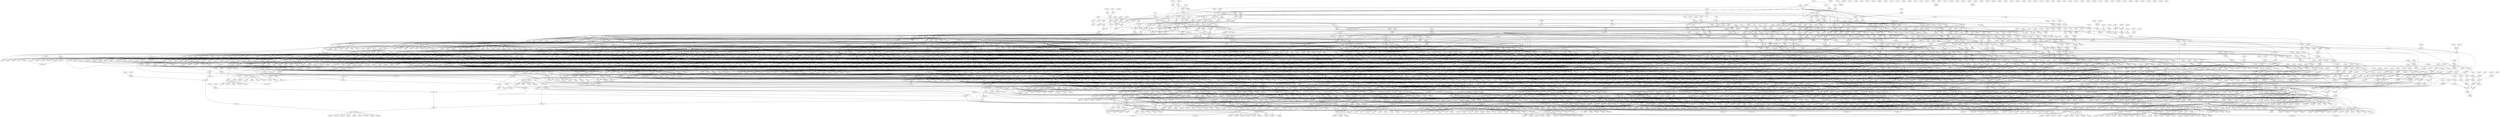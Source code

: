 strict digraph {


	"75250" [ namn="Selynda-Shoice",  weight=0 ];

	"279042" [ namn="Johanna is it true",  weight=0 ];

	"279042" -> "377927" [ parent="mor",  weight=1 ];

	"279042" -> "377930" [ parent="mor",  weight=1 ];

	"279042" -> "293003" [ parent="mor",  weight=1 ];

	"279042" -> "293001" [ parent="mor",  weight=1 ];

	"279042" -> "293002" [ parent="mor",  weight=1 ];

	"279042" -> "377928" [ parent="mor",  weight=1 ];

	"279042" -> "377929" [ parent="mor",  weight=1 ];

	"178104" [ namn="Dances The Polka",  weight=0 ];

	"178104" -> "178108" [ parent="far",  weight=1 ];

	"441998" [ namn="Diamond Girl",  weight=0 ];

	"178481" [ namn="Queen Tamara",  weight=0 ];

	"14184" [ namn="Wearin All The Dots",  weight=0 ];

	"14184" -> "7243" [ parent="mor",  weight=1 ];

	"14184" -> "28265" [ parent="mor",  weight=1 ];

	"18739" [ namn="Tor",  weight=0 ];

	"298912" [ namn="Sierra of Auxarcs",  weight=0 ];

	"298912" -> "298913" [ parent="mor",  weight=1 ];

	"373791" [ namn="Iowa Hawkeye",  weight=0 ];

	"538997" [ namn="Bianca",  weight=0 ];

	"442656" [ namn="Silver Legacy",  weight=0 ];

	"442656" -> "442657" [ parent="mor",  weight=1 ];

	"209767" [ namn="Lopita",  weight=0 ];

	"410935" [ namn="Crazy Colleda",  weight=0 ];

	"121290" [ namn="Captain Cosmo",  weight=0 ];

	"378263" [ namn="Britney",  weight=0 ];

	"378263" -> "378264" [ parent="mor",  weight=1 ];

	"447381" [ namn="Big Love",  weight=0 ];

	"459375" [ namn="Star Girl",  weight=0 ];

	"459375" -> "498828" [ parent="mor",  weight=1 ];

	"459375" -> "498831" [ parent="mor",  weight=1 ];

	"459375" -> "498829" [ parent="mor",  weight=1 ];

	"459375" -> "498830" [ parent="mor",  weight=1 ];

	"411567" [ namn="Afrodite",  weight=0 ];

	"411567" -> "411568" [ parent="mor",  weight=1 ];

	"138188" [ namn="Sisu Maxwell JR",  weight=0 ];

	"138188" -> "389248" [ parent="far",  weight=1 ];

	"476622" [ namn="Young Boy",  weight=0 ];

	"237094" [ namn="Caffeine Katie",  weight=0 ];

	"237094" -> "237095" [ parent="mor",  weight=1 ];

	"163798" [ namn="Honey-Honey",  weight=0 ];

	"163798" -> "223703" [ parent="mor",  weight=1 ];

	"486620" [ namn="Cookie",  weight=0 ];

	"486620" -> "486621" [ parent="mor",  weight=1 ];

	"337334" [ namn="Nari Goobita Yangatin",  weight=0 ];

	"337334" -> "337336" [ parent="mor",  weight=1 ];

	"120638" [ namn="Chilaca",  weight=0 ];

	"109767" [ namn="Boogie Woogie",  weight=0 ];

	"442407" [ namn="Javan",  weight=0 ];

	"59540" [ namn="Sancy",  weight=0 ];

	"129199" [ namn="Ways Red",  weight=0 ];

	"129199" -> "145943" [ parent="far",  weight=1 ];

	"129199" -> "145944" [ parent="far",  weight=1 ];

	"129199" -> "148462" [ parent="far",  weight=1 ];

	"129199" -> "148461" [ parent="far",  weight=1 ];

	"129199" -> "148464" [ parent="far",  weight=1 ];

	"129199" -> "145664" [ parent="far",  weight=1 ];

	"129199" -> "145661" [ parent="far",  weight=1 ];

	"129199" -> "145665" [ parent="far",  weight=1 ];

	"129199" -> "145662" [ parent="far",  weight=1 ];

	"129199" -> "148463" [ parent="far",  weight=1 ];

	"129199" -> "145945" [ parent="far",  weight=1 ];

	"129199" -> "145663" [ parent="far",  weight=1 ];

	"214836" [ namn="Luzio",  weight=0 ];

	"491420" [ namn="Midsummer Dance",  weight=0 ];

	"418305" [ namn="C.Loureiroi",  weight=0 ];

	"418305" -> "418306" [ parent="mor",  weight=1 ];

	"418305" -> "474357" [ parent="mor",  weight=1 ];

	"418305" -> "419612" [ parent="mor",  weight=1 ];

	"173045" [ namn="Queets of Zauber",  weight=0 ];

	"442669" [ namn="Yarrondo",  weight=0 ];

	"442669" -> "442672" [ parent="far",  weight=1 ];

	"442669" -> "525238" [ parent="far",  weight=1 ];

	"442669" -> "538824" [ parent="far",  weight=1 ];

	"442669" -> "486622" [ parent="far",  weight=1 ];

	"81885" [ namn="Absolutely Ariel",  weight=0 ];

	"81885" -> "81888" [ parent="mor",  weight=1 ];

	"28316" [ namn="Paka Fortune of Gemlou",  weight=0 ];

	"28316" -> "28262" [ parent="far",  weight=1 ];

	"28316" -> "13242" [ parent="far",  weight=1 ];

	"28316" -> "36472" [ parent="far",  weight=1 ];

	"28316" -> "28320" [ parent="far",  weight=1 ];

	"28316" -> "36473" [ parent="far",  weight=1 ];

	"28316" -> "49342" [ parent="far",  weight=1 ];

	"119118" [ namn="Maiko",  weight=0 ];

	"119118" -> "165681" [ parent="mor",  weight=1 ];

	"119118" -> "188674" [ parent="mor",  weight=1 ];

	"119118" -> "188676" [ parent="mor",  weight=1 ];

	"119118" -> "165680" [ parent="mor",  weight=1 ];

	"119118" -> "188675" [ parent="mor",  weight=1 ];

	"119118" -> "145349" [ parent="mor",  weight=1 ];

	"119118" -> "145348" [ parent="mor",  weight=1 ];

	"130633" [ namn="Charlie Brown",  weight=0 ];

	"130633" -> "295347" [ parent="mor",  weight=1 ];

	"130633" -> "273699" [ parent="mor",  weight=1 ];

	"130633" -> "183592" [ parent="mor",  weight=1 ];

	"130633" -> "183595" [ parent="mor",  weight=1 ];

	"130633" -> "183594" [ parent="mor",  weight=1 ];

	"130633" -> "152040" [ parent="mor",  weight=1 ];

	"130633" -> "152039" [ parent="mor",  weight=1 ];

	"130633" -> "295348" [ parent="mor",  weight=1 ];

	"130633" -> "152041" [ parent="mor",  weight=1 ];

	"130633" -> "152042" [ parent="mor",  weight=1 ];

	"130633" -> "183593" [ parent="mor",  weight=1 ];

	"130633" -> "295349" [ parent="mor",  weight=1 ];

	"130633" -> "273700" [ parent="mor",  weight=1 ];

	"130633" -> "273701" [ parent="mor",  weight=1 ];

	"70123" [ namn="Maya of Onthespot",  weight=0 ];

	"70123" -> "70124" [ parent="mor",  weight=1 ];

	"28266" [ namn="Legacy of Lotto-Dots",  weight=0 ];

	"28266" -> "28270" [ parent="mor",  weight=1 ];

	"450125" [ namn="Don Johnson",  weight=0 ];

	"298366" [ namn="Ghuram",  weight=0 ];

	"479857" [ namn="Ali Baba",  weight=0 ];

	"495934" [ namn="Yolanda",  weight=0 ];

	"159823" [ namn="Argentum Le Tallec",  weight=0 ];

	"159823" -> "145331" [ parent="far",  weight=1 ];

	"153087" [ namn="Desert Wind",  weight=0 ];

	"153087" -> "322032" [ parent="far",  weight=1 ];

	"180762" [ namn="Skrållan",  weight=0 ];

	"480963" [ namn="Star",  weight=0 ];

	"139954" [ namn="Azul Faial",  weight=0 ];

	"74827" [ namn="YFO",  weight=0 ];

	"74827" -> "90284" [ parent="far",  weight=1 ];

	"74827" -> "90283" [ parent="far",  weight=1 ];

	"13249" [ namn="Travis You'reyers2late",  weight=0 ];

	"13249" -> "13254" [ parent="far",  weight=1 ];

	"526093" [ namn="JoyRide",  weight=0 ];

	"497683" [ namn="Lily",  weight=0 ];

	"497683" -> "522762" [ parent="mor",  weight=1 ];

	"497683" -> "522760" [ parent="mor",  weight=1 ];

	"497683" -> "522761" [ parent="mor",  weight=1 ];

	"368944" [ namn="Trail of Tears",  weight=0 ];

	"118614" [ namn="Sammy",  weight=0 ];

	"105987" [ namn="Alit Albmi",  weight=0 ];

	"105987" -> "105988" [ parent="far",  weight=1 ];

	"112236" [ namn="Electra",  weight=0 ];

	"322057" [ namn="Damla-Nur of JohnJohns",  weight=0 ];

	"115848" [ namn="Vincent Vega",  weight=0 ];

	"288036" [ namn="Mr Mistoffolees",  weight=0 ];

	"288036" -> "361117" [ parent="far",  weight=1 ];

	"288036" -> "361115" [ parent="far",  weight=1 ];

	"288036" -> "361114" [ parent="far",  weight=1 ];

	"288036" -> "361116" [ parent="far",  weight=1 ];

	"81168" [ namn="DollY-Dot",  weight=0 ];

	"77466" [ namn="Adelaide",  weight=0 ];

	"67684" [ namn="Lucifer",  weight=0 ];

	"188421" [ namn="Pnut Britl",  weight=0 ];

	"188421" -> "225148" [ parent="far",  weight=1 ];

	"188421" -> "238253" [ parent="far",  weight=1 ];

	"188421" -> "238257" [ parent="far",  weight=1 ];

	"188421" -> "238255" [ parent="far",  weight=1 ];

	"188421" -> "225150" [ parent="far",  weight=1 ];

	"188421" -> "240740" [ parent="far",  weight=1 ];

	"188421" -> "240737" [ parent="far",  weight=1 ];

	"188421" -> "238258" [ parent="far",  weight=1 ];

	"188421" -> "238256" [ parent="far",  weight=1 ];

	"188421" -> "225149" [ parent="far",  weight=1 ];

	"188421" -> "238252" [ parent="far",  weight=1 ];

	"188421" -> "240738" [ parent="far",  weight=1 ];

	"496157" [ namn="Lovin'You",  weight=0 ];

	"496157" -> "522104" [ parent="mor",  weight=1 ];

	"496157" -> "522107" [ parent="mor",  weight=1 ];

	"496157" -> "522106" [ parent="mor",  weight=1 ];

	"496157" -> "522105" [ parent="mor",  weight=1 ];

	"496157" -> "522108" [ parent="mor",  weight=1 ];

	"451275" [ namn="Doxa",  weight=0 ];

	"117708" [ namn="Arja",  weight=0 ];

	"486423" [ namn="Pigwidgeon",  weight=0 ];

	"163639" [ namn="Plum Wild",  weight=0 ];

	"163639" -> "207314" [ parent="mor",  weight=1 ];

	"163639" -> "292009" [ parent="mor",  weight=1 ];

	"163639" -> "163640" [ parent="mor",  weight=1 ];

	"96654" [ namn="Colorado Sky of Keltoi",  weight=0 ];

	"96654" -> "96662" [ parent="mor",  weight=1 ];

	"130070" [ namn="Eriond",  weight=0 ];

	"364653" [ namn="Laguna Seca",  weight=0 ];

	"85347" [ namn="Brigit-Bardot",  weight=0 ];

	"118964" [ namn="Mel",  weight=0 ];

	"344656" [ namn="Power Play of Chisholm Trl",  weight=0 ];

	"344656" -> "344657" [ parent="mor",  weight=1 ];

	"486621" [ namn="Jessica",  weight=0 ];

	"486621" -> "486622" [ parent="mor",  weight=1 ];

	"486621" -> "538824" [ parent="mor",  weight=1 ];

	"89169" [ namn="Andrés",  weight=0 ];

	"273063" [ namn="Joey",  weight=0 ];

	"273063" -> "293003" [ parent="far",  weight=1 ];

	"273063" -> "320414" [ parent="far",  weight=1 ];

	"273063" -> "393567" [ parent="far",  weight=1 ];

	"273063" -> "293938" [ parent="far",  weight=1 ];

	"273063" -> "393565" [ parent="far",  weight=1 ];

	"273063" -> "293940" [ parent="far",  weight=1 ];

	"273063" -> "293939" [ parent="far",  weight=1 ];

	"273063" -> "293002" [ parent="far",  weight=1 ];

	"273063" -> "293001" [ parent="far",  weight=1 ];

	"273063" -> "393566" [ parent="far",  weight=1 ];

	"273063" -> "293937" [ parent="far",  weight=1 ];

	"165309" [ namn="Achilles",  weight=0 ];

	"434407" [ namn="Unique Uma",  weight=0 ];

	"434407" -> "434408" [ parent="mor",  weight=1 ];

	"130397" [ namn="Merengue",  weight=0 ];

	"429379" [ namn="Christmas Elf",  weight=0 ];

	"34887" [ namn="Samuraimike of L'Belle",  weight=0 ];

	"34887" -> "34888" [ parent="far",  weight=1 ];

	"34887" -> "81892" [ parent="far",  weight=1 ];

	"34887" -> "35275" [ parent="far",  weight=1 ];

	"167514" [ namn="Makichan",  weight=0 ];

	"167514" -> "282674" [ parent="mor",  weight=1 ];

	"167514" -> "221172" [ parent="mor",  weight=1 ];

	"167514" -> "265355" [ parent="mor",  weight=1 ];

	"167514" -> "282675" [ parent="mor",  weight=1 ];

	"167514" -> "221170" [ parent="mor",  weight=1 ];

	"167514" -> "265354" [ parent="mor",  weight=1 ];

	"167514" -> "265353" [ parent="mor",  weight=1 ];

	"167514" -> "282676" [ parent="mor",  weight=1 ];

	"167514" -> "221169" [ parent="mor",  weight=1 ];

	"167514" -> "221171" [ parent="mor",  weight=1 ];

	"131052" [ namn="Ozita",  weight=0 ];

	"62790" [ namn="Tiger",  weight=0 ];

	"351362" [ namn="Last Movie Star",  weight=0 ];

	"142277" [ namn="Wolverine",  weight=0 ];

	"142277" -> "173693" [ parent="far",  weight=1 ];

	"142277" -> "168776" [ parent="far",  weight=1 ];

	"142277" -> "189771" [ parent="far",  weight=1 ];

	"142277" -> "180344" [ parent="far",  weight=1 ];

	"142277" -> "234044" [ parent="far",  weight=1 ];

	"188321" [ namn="Northern Light",  weight=0 ];

	"188321" -> "188322" [ parent="mor",  weight=1 ];

	"340851" [ namn="Modern Love",  weight=0 ];

	"472977" [ namn="Röd",  weight=0 ];

	"167516" [ namn="Masudasensei",  weight=0 ];

	"397975" [ namn="La Colombina",  weight=0 ];

	"397975" -> "397976" [ parent="mor",  weight=1 ];

	"322875" [ namn="Polgara",  weight=0 ];

	"293526" [ namn="Arctic Blue",  weight=0 ];

	"293526" -> "293532" [ parent="far",  weight=1 ];

	"293526" -> "308137" [ parent="far",  weight=1 ];

	"188294" [ namn="Bisbee of Low Country",  weight=0 ];

	"188294" -> "188311" [ parent="far",  weight=1 ];

	"188294" -> "188331" [ parent="far",  weight=1 ];

	"138843" [ namn="Silverhammer",  weight=0 ];

	"148462" [ namn="Jade Siam",  weight=0 ];

	"69977" [ namn="Cole Porter",  weight=0 ];

	"272264" [ namn="Fall Dancer",  weight=0 ];

	"272264" -> "271768" [ parent="mor",  weight=1 ];

	"280334" [ namn="Scott Summers",  weight=0 ];

	"246063" [ namn="Milde Maximilian",  weight=0 ];

	"62961" [ namn="King Elvis",  weight=0 ];

	"123185" [ namn="Star",  weight=0 ];

	"237724" [ namn="Navajo",  weight=0 ];

	"47240" [ namn="Belgarion",  weight=0 ];

	"69002" [ namn="Chewbacca",  weight=0 ];

	"69002" -> "78837" [ parent="far",  weight=1 ];

	"69002" -> "92245" [ parent="far",  weight=1 ];

	"69002" -> "89257" [ parent="far",  weight=1 ];

	"69002" -> "92246" [ parent="far",  weight=1 ];

	"69002" -> "89255" [ parent="far",  weight=1 ];

	"69002" -> "89258" [ parent="far",  weight=1 ];

	"69002" -> "92247" [ parent="far",  weight=1 ];

	"69002" -> "89254" [ parent="far",  weight=1 ];

	"69002" -> "78835" [ parent="far",  weight=1 ];

	"69002" -> "78834" [ parent="far",  weight=1 ];

	"69002" -> "78836" [ parent="far",  weight=1 ];

	"69002" -> "89256" [ parent="far",  weight=1 ];

	"302597" [ namn="Shiro Yoshida",  weight=0 ];

	"181003" [ namn="Qetesh",  weight=0 ];

	"294552" [ namn="Isabella",  weight=0 ];

	"294552" -> "380878" [ parent="mor",  weight=1 ];

	"154011" [ namn="Kahlúa",  weight=0 ];

	"140415" [ namn="Chocolate Chip",  weight=0 ];

	"140415" -> "140416" [ parent="mor",  weight=1 ];

	"42674" [ namn="Ozzy",  weight=0 ];

	"169513" [ namn="Troja",  weight=0 ];

	"68881" [ namn="Chester",  weight=0 ];

	"36465" [ namn="Polka Dots of Imprint",  weight=0 ];

	"36465" -> "36472" [ parent="mor",  weight=1 ];

	"287928" [ namn="Tidy Azlan",  weight=0 ];

	"389247" [ namn="Escuro Elegante",  weight=0 ];

	"389247" -> "389248" [ parent="mor",  weight=1 ];

	"498878" [ namn="Chihiro",  weight=0 ];

	"132822" [ namn="Gold Dust",  weight=0 ];

	"132822" -> "132823" [ parent="mor",  weight=1 ];

	"126679" [ namn="Cinnamon Lightning",  weight=0 ];

	"58026" [ namn="Rainflower",  weight=0 ];

	"155441" [ namn="Kisses All Over",  weight=0 ];

	"419687" [ namn="Jade Jillian",  weight=0 ];

	"292250" [ namn="Code Talker",  weight=0 ];

	"292250" -> "292252" [ parent="far",  weight=1 ];

	"515416" [ namn="Illusion",  weight=0 ];

	"90284" [ namn="Mitzo",  weight=0 ];

	"57065" [ namn="Princecharles",  weight=0 ];

	"66948" [ namn="Pink Panther",  weight=0 ];

	"529378" [ namn="Margarita",  weight=0 ];

	"89112" [ namn="Yrsa",  weight=0 ];

	"89112" -> "150518" [ parent="mor",  weight=1 ];

	"389229" [ namn="Sparkling Spirit",  weight=0 ];

	"85700" [ namn="Beesiana",  weight=0 ];

	"282685" [ namn="Angel of the morning",  weight=0 ];

	"377274" [ namn="Somekind of Wonderful",  weight=0 ];

	"351350" [ namn="Jaga",  weight=0 ];

	"351350" -> "419610" [ parent="far",  weight=1 ];

	"114366" [ namn="King Zimba of Betonica",  weight=0 ];

	"114366" -> "153085" [ parent="far",  weight=1 ];

	"114366" -> "153087" [ parent="far",  weight=1 ];

	"114366" -> "153086" [ parent="far",  weight=1 ];

	"114366" -> "153088" [ parent="far",  weight=1 ];

	"135227" [ namn="Tintomara",  weight=0 ];

	"34874" [ namn="Ocilia",  weight=0 ];

	"34874" -> "34880" [ parent="mor",  weight=1 ];

	"289360" [ namn="Sunset",  weight=0 ];

	"75236" [ namn="Boss",  weight=0 ];

	"488781" [ namn="Shanti",  weight=0 ];

	"158358" [ namn="Lakrits",  weight=0 ];

	"106936" [ namn="Inez",  weight=0 ];

	"106936" -> "135227" [ parent="mor",  weight=1 ];

	"106936" -> "135226" [ parent="mor",  weight=1 ];

	"442670" [ namn="C.Verum",  weight=0 ];

	"442670" -> "525238" [ parent="mor",  weight=1 ];

	"442670" -> "442671" [ parent="mor",  weight=1 ];

	"211026" [ namn="Abbas",  weight=0 ];

	"86871" [ namn="Agent X9",  weight=0 ];

	"28566" [ namn="Keyla",  weight=0 ];

	"28566" -> "47552" [ parent="mor",  weight=1 ];

	"28566" -> "47551" [ parent="mor",  weight=1 ];

	"28566" -> "47550" [ parent="mor",  weight=1 ];

	"28566" -> "51195" [ parent="mor",  weight=1 ];

	"28566" -> "51196" [ parent="mor",  weight=1 ];

	"28566" -> "51194" [ parent="mor",  weight=1 ];

	"207344" [ namn="Gnocchi",  weight=0 ];

	"207344" -> "294737" [ parent="mor",  weight=1 ];

	"207344" -> "274877" [ parent="mor",  weight=1 ];

	"207344" -> "274878" [ parent="mor",  weight=1 ];

	"207344" -> "274880" [ parent="mor",  weight=1 ];

	"207344" -> "294742" [ parent="mor",  weight=1 ];

	"207344" -> "294744" [ parent="mor",  weight=1 ];

	"207344" -> "274879" [ parent="mor",  weight=1 ];

	"207344" -> "274876" [ parent="mor",  weight=1 ];

	"207344" -> "294738" [ parent="mor",  weight=1 ];

	"207344" -> "274882" [ parent="mor",  weight=1 ];

	"207344" -> "294740" [ parent="mor",  weight=1 ];

	"207344" -> "274881" [ parent="mor",  weight=1 ];

	"295204" [ namn="Baloo",  weight=0 ];

	"381401" [ namn="Chick on Safari",  weight=0 ];

	"515388" [ namn="Eno Goya",  weight=0 ];

	"515388" -> "515389" [ parent="mor",  weight=1 ];

	"502424" [ namn="Vit",  weight=0 ];

	"33014" [ namn="Saffron",  weight=0 ];

	"33014" -> "37511" [ parent="mor",  weight=1 ];

	"33014" -> "37512" [ parent="mor",  weight=1 ];

	"33014" -> "37510" [ parent="mor",  weight=1 ];

	"33014" -> "37509" [ parent="mor",  weight=1 ];

	"70111" [ namn="Elizabeth of Magicdotts",  weight=0 ];

	"70111" -> "70118" [ parent="mor",  weight=1 ];

	"427329" [ namn="Elona",  weight=0 ];

	"427329" -> "460675" [ parent="mor",  weight=1 ];

	"427329" -> "460673" [ parent="mor",  weight=1 ];

	"427329" -> "460667" [ parent="mor",  weight=1 ];

	"427329" -> "460672" [ parent="mor",  weight=1 ];

	"427329" -> "460669" [ parent="mor",  weight=1 ];

	"427329" -> "460668" [ parent="mor",  weight=1 ];

	"427329" -> "460670" [ parent="mor",  weight=1 ];

	"427329" -> "460674" [ parent="mor",  weight=1 ];

	"427329" -> "460671" [ parent="mor",  weight=1 ];

	"525892" [ namn="Sweet Child O'Mine",  weight=0 ];

	"525892" -> "529376" [ parent="mor",  weight=1 ];

	"525892" -> "529374" [ parent="mor",  weight=1 ];

	"525892" -> "529375" [ parent="mor",  weight=1 ];

	"525892" -> "529377" [ parent="mor",  weight=1 ];

	"525892" -> "529373" [ parent="mor",  weight=1 ];

	"129790" [ namn="Once in a Blue Moon",  weight=0 ];

	"117935" [ namn="Björntass",  weight=0 ];

	"399790" [ namn="Laura Biagotti",  weight=0 ];

	"89115" [ namn="Masaii",  weight=0 ];

	"129202" [ namn="Daniel",  weight=0 ];

	"302070" [ namn="Sixten",  weight=0 ];

	"401885" [ namn="Master and servant",  weight=0 ];

	"401885" -> "431364" [ parent="far",  weight=1 ];

	"401885" -> "431365" [ parent="far",  weight=1 ];

	"393534" [ namn="Snowwhite of DotDotDot",  weight=0 ];

	"393534" -> "393530" [ parent="mor",  weight=1 ];

	"376480" [ namn="Glamour Boy",  weight=0 ];

	"382433" [ namn="Ezra",  weight=0 ];

	"382433" -> "382434" [ parent="mor",  weight=1 ];

	"65675" [ namn="Mars",  weight=0 ];

	"378468" [ namn="Such a Flirt",  weight=0 ];

	"207641" [ namn="Cinnlarki of Tigrina",  weight=0 ];

	"207641" -> "207642" [ parent="mor",  weight=1 ];

	"109768" [ namn="Tasslehoff",  weight=0 ];

	"62958" [ namn="Kajsa",  weight=0 ];

	"62958" -> "80730" [ parent="mor",  weight=1 ];

	"62958" -> "80733" [ parent="mor",  weight=1 ];

	"62958" -> "80732" [ parent="mor",  weight=1 ];

	"62958" -> "80731" [ parent="mor",  weight=1 ];

	"115392" [ namn="White Velvet",  weight=0 ];

	"64739" [ namn="Min-Nätt",  weight=0 ];

	"152248" [ namn="Tobler One",  weight=0 ];

	"152248" -> "174148" [ parent="far",  weight=1 ];

	"152248" -> "205687" [ parent="far",  weight=1 ];

	"152248" -> "174147" [ parent="far",  weight=1 ];

	"152248" -> "169513" [ parent="far",  weight=1 ];

	"152248" -> "178482" [ parent="far",  weight=1 ];

	"152248" -> "178481" [ parent="far",  weight=1 ];

	"152248" -> "174150" [ parent="far",  weight=1 ];

	"152248" -> "210258" [ parent="far",  weight=1 ];

	"152248" -> "174149" [ parent="far",  weight=1 ];

	"152248" -> "205686" [ parent="far",  weight=1 ];

	"152248" -> "205688" [ parent="far",  weight=1 ];

	"506770" [ namn="Egg Nog",  weight=0 ];

	"108453" [ namn="Straight Flush",  weight=0 ];

	"108453" -> "271771" [ parent="far",  weight=1 ];

	"108453" -> "174309" [ parent="far",  weight=1 ];

	"108453" -> "433925" [ parent="far",  weight=1 ];

	"108453" -> "139953" [ parent="far",  weight=1 ];

	"108453" -> "159806" [ parent="far",  weight=1 ];

	"108453" -> "271775" [ parent="far",  weight=1 ];

	"293278" [ namn="Akiba",  weight=0 ];

	"293278" -> "316256" [ parent="mor",  weight=1 ];

	"293278" -> "340854" [ parent="mor",  weight=1 ];

	"293278" -> "381541" [ parent="mor",  weight=1 ];

	"293278" -> "381540" [ parent="mor",  weight=1 ];

	"293278" -> "316255" [ parent="mor",  weight=1 ];

	"293278" -> "340851" [ parent="mor",  weight=1 ];

	"293278" -> "431364" [ parent="mor",  weight=1 ];

	"293278" -> "316254" [ parent="mor",  weight=1 ];

	"293278" -> "340853" [ parent="mor",  weight=1 ];

	"293278" -> "340852" [ parent="mor",  weight=1 ];

	"293278" -> "381539" [ parent="mor",  weight=1 ];

	"293278" -> "316253" [ parent="mor",  weight=1 ];

	"293278" -> "431365" [ parent="mor",  weight=1 ];

	"211028" [ namn="Asad",  weight=0 ];

	"188401" [ namn="Moustafa of Timberwild",  weight=0 ];

	"188401" -> "188421" [ parent="far",  weight=1 ];

	"165681" [ namn="Han Solo",  weight=0 ];

	"207608" [ namn="Pandora of Ocination",  weight=0 ];

	"207608" -> "207609" [ parent="mor",  weight=1 ];

	"447956" [ namn="Baron Tass",  weight=0 ];

	"41281" [ namn="Ginger Ale",  weight=0 ];

	"41281" -> "41282" [ parent="mor",  weight=1 ];

	"166410" [ namn="Lady Laphroaig",  weight=0 ];

	"102151" [ namn="Starlet of Spotlite",  weight=0 ];

	"102151" -> "102152" [ parent="mor",  weight=1 ];

	"35915" [ namn="Alexander of Foxioci",  weight=0 ];

	"35915" -> "47212" [ parent="far",  weight=1 ];

	"35915" -> "35920" [ parent="far",  weight=1 ];

	"483520" [ namn="Lady Althea",  weight=0 ];

	"410166" [ namn="My Boy Lollipop",  weight=0 ];

	"90476" [ namn="Mouse Hunter",  weight=0 ];

	"90476" -> "110941" [ parent="far",  weight=1 ];

	"90476" -> "308147" [ parent="far",  weight=1 ];

	"90476" -> "110942" [ parent="far",  weight=1 ];

	"90476" -> "159824" [ parent="far",  weight=1 ];

	"90476" -> "110943" [ parent="far",  weight=1 ];

	"90476" -> "110939" [ parent="far",  weight=1 ];

	"90476" -> "110940" [ parent="far",  weight=1 ];

	"90476" -> "110938" [ parent="far",  weight=1 ];

	"393238" [ namn="Breathless Charm",  weight=0 ];

	"72608" [ namn="Attila",  weight=0 ];

	"28265" [ namn="Pussy Cat of Eddymo",  weight=0 ];

	"28265" -> "28269" [ parent="mor",  weight=1 ];

	"389007" [ namn="Sunshine of My Life",  weight=0 ];

	"525245" [ namn="Queen Louise",  weight=0 ];

	"525245" -> "525246" [ parent="mor",  weight=1 ];

	"300664" [ namn="Rhum Rhum",  weight=0 ];

	"41269" [ namn="Mouse Rancher",  weight=0 ];

	"41269" -> "75873" [ parent="far",  weight=1 ];

	"41269" -> "41272" [ parent="far",  weight=1 ];

	"41269" -> "57278" [ parent="far",  weight=1 ];

	"41269" -> "132821" [ parent="far",  weight=1 ];

	"41269" -> "133573" [ parent="far",  weight=1 ];

	"538118" [ namn="Chattanooga",  weight=0 ];

	"538118" -> "538135" [ parent="far",  weight=1 ];

	"538118" -> "538120" [ parent="far",  weight=1 ];

	"145663" [ namn="Bobby Briggs",  weight=0 ];

	"371608" [ namn="Eskil",  weight=0 ];

	"371608" -> "393772" [ parent="far",  weight=1 ];

	"371608" -> "393771" [ parent="far",  weight=1 ];

	"371608" -> "393770" [ parent="far",  weight=1 ];

	"499597" [ namn="Juventas",  weight=0 ];

	"499597" -> "525240" [ parent="mor",  weight=1 ];

	"499597" -> "499598" [ parent="mor",  weight=1 ];

	"30109" [ namn="Ivanhoe",  weight=0 ];

	"371293" [ namn="Matrix",  weight=0 ];

	"394184" [ namn="Brilliant Rose",  weight=0 ];

	"79532" [ namn="Tiger Woods",  weight=0 ];

	"292006" [ namn="Othello",  weight=0 ];

	"292006" -> "292007" [ parent="far",  weight=1 ];

	"521529" [ namn="Amethyst 4 Boliviliki",  weight=0 ];

	"521529" -> "521536" [ parent="far",  weight=1 ];

	"492276" [ namn="Xango",  weight=0 ];

	"442410" [ namn="Emerick",  weight=0 ];

	"442410" -> "480962" [ parent="mor",  weight=1 ];

	"442410" -> "480961" [ parent="mor",  weight=1 ];

	"442410" -> "464613" [ parent="mor",  weight=1 ];

	"442410" -> "464612" [ parent="mor",  weight=1 ];

	"442410" -> "464614" [ parent="mor",  weight=1 ];

	"76989" [ namn="Zummi",  weight=0 ];

	"382424" [ namn="7 Bridges",  weight=0 ];

	"382424" -> "382425" [ parent="mor",  weight=1 ];

	"274876" [ namn="Gola",  weight=0 ];

	"274876" -> "298164" [ parent="mor",  weight=1 ];

	"274876" -> "298163" [ parent="mor",  weight=1 ];

	"274876" -> "321528" [ parent="mor",  weight=1 ];

	"274876" -> "321529" [ parent="mor",  weight=1 ];

	"274876" -> "321526" [ parent="mor",  weight=1 ];

	"149631" [ namn="Cleopatra",  weight=0 ];

	"475927" [ namn="Redefin",  weight=0 ];

	"475927" -> "475931" [ parent="far",  weight=1 ];

	"461326" [ namn="Derya",  weight=0 ];

	"461326" -> "496576" [ parent="mor",  weight=1 ];

	"461326" -> "496578" [ parent="mor",  weight=1 ];

	"461326" -> "496577" [ parent="mor",  weight=1 ];

	"461326" -> "496579" [ parent="mor",  weight=1 ];

	"191036" [ namn="Chocolate Major",  weight=0 ];

	"191036" -> "7232" [ parent="far",  weight=1 ];

	"517865" [ namn="Assam",  weight=0 ];

	"41266" [ namn="Putty-Tat Stella of Cbecca",  weight=0 ];

	"41266" -> "41267" [ parent="mor",  weight=1 ];

	"377275" [ namn="Man of Your Dreams",  weight=0 ];

	"377275" -> "392744" [ parent="far",  weight=1 ];

	"377275" -> "393239" [ parent="far",  weight=1 ];

	"377275" -> "392746" [ parent="far",  weight=1 ];

	"377275" -> "392745" [ parent="far",  weight=1 ];

	"377275" -> "393237" [ parent="far",  weight=1 ];

	"377275" -> "422224" [ parent="far",  weight=1 ];

	"377275" -> "405244" [ parent="far",  weight=1 ];

	"377275" -> "392747" [ parent="far",  weight=1 ];

	"377275" -> "393238" [ parent="far",  weight=1 ];

	"377275" -> "405243" [ parent="far",  weight=1 ];

	"377275" -> "393240" [ parent="far",  weight=1 ];

	"377275" -> "422223" [ parent="far",  weight=1 ];

	"377275" -> "422222" [ parent="far",  weight=1 ];

	"132302" [ namn="Piper Halliwell",  weight=0 ];

	"375032" [ namn="Tatooine",  weight=0 ];

	"506768" [ namn="Easy Does IT",  weight=0 ];

	"89256" [ namn="Zini",  weight=0 ];

	"436197" [ namn="Expecto Patronum",  weight=0 ];

	"436197" -> "463136" [ parent="far",  weight=1 ];

	"436197" -> "460673" [ parent="far",  weight=1 ];

	"436197" -> "462984" [ parent="far",  weight=1 ];

	"436197" -> "460672" [ parent="far",  weight=1 ];

	"436197" -> "462983" [ parent="far",  weight=1 ];

	"436197" -> "463138" [ parent="far",  weight=1 ];

	"436197" -> "462985" [ parent="far",  weight=1 ];

	"436197" -> "460669" [ parent="far",  weight=1 ];

	"436197" -> "463140" [ parent="far",  weight=1 ];

	"436197" -> "475017" [ parent="far",  weight=1 ];

	"436197" -> "460674" [ parent="far",  weight=1 ];

	"436197" -> "475019" [ parent="far",  weight=1 ];

	"436197" -> "460670" [ parent="far",  weight=1 ];

	"436197" -> "462986" [ parent="far",  weight=1 ];

	"436197" -> "460667" [ parent="far",  weight=1 ];

	"436197" -> "460668" [ parent="far",  weight=1 ];

	"436197" -> "463139" [ parent="far",  weight=1 ];

	"436197" -> "462982" [ parent="far",  weight=1 ];

	"436197" -> "460675" [ parent="far",  weight=1 ];

	"436197" -> "475018" [ parent="far",  weight=1 ];

	"436197" -> "460671" [ parent="far",  weight=1 ];

	"436197" -> "463137" [ parent="far",  weight=1 ];

	"502423" [ namn="Brun",  weight=0 ];

	"409451" [ namn="Calima",  weight=0 ];

	"265330" [ namn="Texas Hold'em",  weight=0 ];

	"284776" [ namn="C-9 Nightingale",  weight=0 ];

	"284776" -> "284777" [ parent="mor",  weight=1 ];

	"188287" [ namn="Ahlee Ahsee of Lazy B",  weight=0 ];

	"188287" -> "188292" [ parent="far",  weight=1 ];

	"244217" [ namn="Millie Maylor",  weight=0 ];

	"397177" [ namn="Adonis",  weight=0 ];

	"251501" [ namn="Brolle",  weight=0 ];

	"74828" [ namn="Mmmm.....",  weight=0 ];

	"423163" [ namn="Piemonte",  weight=0 ];

	"13363" [ namn="Mix Max",  weight=0 ];

	"13363" -> "30112" [ parent="far",  weight=1 ];

	"13363" -> "30110" [ parent="far",  weight=1 ];

	"13363" -> "30111" [ parent="far",  weight=1 ];

	"13363" -> "30109" [ parent="far",  weight=1 ];

	"137814" [ namn="Pole Position",  weight=0 ];

	"519930" [ namn="Humphrey Bogart",  weight=0 ];

	"337350" [ namn="Akira",  weight=0 ];

	"337350" -> "337353" [ parent="mor",  weight=1 ];

	"73290" [ namn="Glory Bound of Drumofwild",  weight=0 ];

	"73290" -> "73298" [ parent="mor",  weight=1 ];

	"274429" [ namn="Mercedes Måsvinge",  weight=0 ];

	"50844" [ namn="Jambalaya",  weight=0 ];

	"445111" [ namn="Ulla",  weight=0 ];

	"515394" [ namn="Ralph",  weight=0 ];

	"515394" -> "515556" [ parent="far",  weight=1 ];

	"132481" [ namn="Kimba",  weight=0 ];

	"231663" [ namn="Cinnamon",  weight=0 ];

	"231663" -> "294550" [ parent="mor",  weight=1 ];

	"231663" -> "294551" [ parent="mor",  weight=1 ];

	"231663" -> "294552" [ parent="mor",  weight=1 ];

	"475018" [ namn="Salema",  weight=0 ];

	"475018" -> "508116" [ parent="mor",  weight=1 ];

	"537245" [ namn="Yalda",  weight=0 ];

	"55299" [ namn="Cosmos",  weight=0 ];

	"455371" [ namn="Neckita",  weight=0 ];

	"455371" -> "495933" [ parent="mor",  weight=1 ];

	"455371" -> "480964" [ parent="mor",  weight=1 ];

	"455371" -> "480966" [ parent="mor",  weight=1 ];

	"455371" -> "480963" [ parent="mor",  weight=1 ];

	"455371" -> "495935" [ parent="mor",  weight=1 ];

	"455371" -> "495936" [ parent="mor",  weight=1 ];

	"455371" -> "480965" [ parent="mor",  weight=1 ];

	"455371" -> "495934" [ parent="mor",  weight=1 ];

	"505180" [ namn="Caipirinha",  weight=0 ];

	"13366" [ namn="Mixie",  weight=0 ];

	"100637" [ namn="Dancing Queen",  weight=0 ];

	"472786" [ namn="Elvis",  weight=0 ];

	"472786" -> "504802" [ parent="far",  weight=1 ];

	"472786" -> "477652" [ parent="far",  weight=1 ];

	"472786" -> "472798" [ parent="far",  weight=1 ];

	"96676" [ namn="Warbonnet of Saga",  weight=0 ];

	"96676" -> "96677" [ parent="mor",  weight=1 ];

	"165364" [ namn="Missouri",  weight=0 ];

	"165364" -> "411567" [ parent="mor",  weight=1 ];

	"386628" [ namn="Be Quick Or Be Dead",  weight=0 ];

	"386628" -> "386629" [ parent="far",  weight=1 ];

	"386628" -> "419611" [ parent="far",  weight=1 ];

	"386628" -> "515546" [ parent="far",  weight=1 ];

	"386628" -> "418306" [ parent="far",  weight=1 ];

	"386628" -> "472784" [ parent="far",  weight=1 ];

	"386628" -> "474348" [ parent="far",  weight=1 ];

	"378267" [ namn="Conqistatore",  weight=0 ];

	"378267" -> "378269" [ parent="far",  weight=1 ];

	"535783" [ namn="KaySey Stormray",  weight=0 ];

	"444008" [ namn="Dorothy Gale",  weight=0 ];

	"444008" -> "462278" [ parent="mor",  weight=1 ];

	"444008" -> "462276" [ parent="mor",  weight=1 ];

	"444008" -> "462277" [ parent="mor",  weight=1 ];

	"444008" -> "462275" [ parent="mor",  weight=1 ];

	"397439" [ namn="Lady Marmalade",  weight=0 ];

	"471993" [ namn="Lightning & Thunder",  weight=0 ];

	"471993" -> "499837" [ parent="far",  weight=1 ];

	"471993" -> "499836" [ parent="far",  weight=1 ];

	"471993" -> "501255" [ parent="far",  weight=1 ];

	"471993" -> "501259" [ parent="far",  weight=1 ];

	"471993" -> "501258" [ parent="far",  weight=1 ];

	"471993" -> "499838" [ parent="far",  weight=1 ];

	"471993" -> "501257" [ parent="far",  weight=1 ];

	"471993" -> "499839" [ parent="far",  weight=1 ];

	"471993" -> "501256" [ parent="far",  weight=1 ];

	"471993" -> "499835" [ parent="far",  weight=1 ];

	"305905" [ namn="Vivaldi",  weight=0 ];

	"36467" [ namn="Silvaking",  weight=0 ];

	"36467" -> "36474" [ parent="far",  weight=1 ];

	"219038" [ namn="Mimi",  weight=0 ];

	"219038" -> "242082" [ parent="mor",  weight=1 ];

	"219038" -> "242083" [ parent="mor",  weight=1 ];

	"219038" -> "242084" [ parent="mor",  weight=1 ];

	"315316" [ namn="XB-70 Valkyrie",  weight=0 ];

	"315316" -> "315315" [ parent="mor",  weight=1 ];

	"51407" [ namn="Fazer Blå",  weight=0 ];

	"274426" [ namn="Maserati Merak",  weight=0 ];

	"535787" [ namn="Elementalist",  weight=0 ];

	"292000" [ namn="Lilith of Dreamsong",  weight=0 ];

	"292000" -> "292001" [ parent="mor",  weight=1 ];

	"292000" -> "292007" [ parent="mor",  weight=1 ];

	"444001" [ namn="Toblerone",  weight=0 ];

	"444001" -> "444003" [ parent="far",  weight=1 ];

	"500118" [ namn="Aston",  weight=0 ];

	"168253" [ namn="Diane Selwyn",  weight=0 ];

	"70112" [ namn="Wolf-Gang",  weight=0 ];

	"70112" -> "70119" [ parent="far",  weight=1 ];

	"273060" [ namn="Rachel",  weight=0 ];

	"431364" [ namn="Sacred",  weight=0 ];

	"394484" [ namn="Muffin",  weight=0 ];

	"207646" [ namn="Krystal Lite of Attabiya",  weight=0 ];

	"207646" -> "207649" [ parent="mor",  weight=1 ];

	"28264" [ namn="Harriett First of Kimoci",  weight=0 ];

	"28264" -> "28268" [ parent="mor",  weight=1 ];

	"378297" [ namn="Dr. Cameron",  weight=0 ];

	"378297" -> "378298" [ parent="mor",  weight=1 ];

	"520310" [ namn="Iris",  weight=0 ];

	"123778" [ namn="Leonardo",  weight=0 ];

	"71935" [ namn="Hokus Pokus",  weight=0 ];

	"69496" [ namn="Cameron-cid",  weight=0 ];

	"89808" [ namn="Ghost Rider",  weight=0 ];

	"89808" -> "119118" [ parent="far",  weight=1 ];

	"89808" -> "119120" [ parent="far",  weight=1 ];

	"89808" -> "119117" [ parent="far",  weight=1 ];

	"89808" -> "119119" [ parent="far",  weight=1 ];

	"83672" [ namn="Auricula",  weight=0 ];

	"42936" [ namn="Index",  weight=0 ];

	"168070" [ namn="Oci True Peanut",  weight=0 ];

	"265355" [ namn="Cheetha",  weight=0 ];

	"74730" [ namn="Apache Desert Flower",  weight=0 ];

	"100924" [ namn="Horatius",  weight=0 ];

	"501256" [ namn="Luxurious Miranda",  weight=0 ];

	"85959" [ namn="Snusmumrik",  weight=0 ];

	"85959" -> "119970" [ parent="far",  weight=1 ];

	"85959" -> "119968" [ parent="far",  weight=1 ];

	"85959" -> "119967" [ parent="far",  weight=1 ];

	"85959" -> "119969" [ parent="far",  weight=1 ];

	"85959" -> "147650" [ parent="far",  weight=1 ];

	"85959" -> "147652" [ parent="far",  weight=1 ];

	"85959" -> "147651" [ parent="far",  weight=1 ];

	"393511" [ namn="Kiss'in Destiny",  weight=0 ];

	"393511" -> "393512" [ parent="mor",  weight=1 ];

	"497702" [ namn="White Pepper",  weight=0 ];

	"382227" [ namn="Awaited Zeek",  weight=0 ];

	"130068" [ namn="Belgarion",  weight=0 ];

	"79552" [ namn="Tristan",  weight=0 ];

	"178107" [ namn="Oci Venus",  weight=0 ];

	"178107" -> "178108" [ parent="mor",  weight=1 ];

	"42675" [ namn="Misho",  weight=0 ];

	"291995" [ namn="Madrigal",  weight=0 ];

	"291995" -> "291996" [ parent="mor",  weight=1 ];

	"178102" [ namn="Oci Night Hawk",  weight=0 ];

	"178102" -> "293522" [ parent="far",  weight=1 ];

	"178102" -> "178109" [ parent="far",  weight=1 ];

	"451273" [ namn="Jinni",  weight=0 ];

	"62463" [ namn="Eye of The Hurricane",  weight=0 ];

	"62463" -> "138212" [ parent="far",  weight=1 ];

	"146935" [ namn="Dixon",  weight=0 ];

	"382410" [ namn="Satchmo",  weight=0 ];

	"382410" -> "382418" [ parent="far",  weight=1 ];

	"98896" [ namn="Black Blizzard",  weight=0 ];

	"81645" [ namn="Felicia",  weight=0 ];

	"52164" [ namn="Bujumbura",  weight=0 ];

	"507682" [ namn="Damon",  weight=0 ];

	"292251" [ namn="Bronwyn of Chisholm Trl",  weight=0 ];

	"292251" -> "412139" [ parent="mor",  weight=1 ];

	"292251" -> "292252" [ parent="mor",  weight=1 ];

	"337337" [ namn="Erasmus",  weight=0 ];

	"337337" -> "337350" [ parent="far",  weight=1 ];

	"291990" [ namn="Willem-Alexander",  weight=0 ];

	"291990" -> "291992" [ parent="far",  weight=1 ];

	"20081" [ namn="Pasht Illusion of Prodigy",  weight=0 ];

	"433202" [ namn="Saiwa",  weight=0 ];

	"97356" [ namn="Silare Vanesse ien Anórien",  weight=0 ];

	"97356" -> "97357" [ parent="mor",  weight=1 ];

	"97356" -> "99271" [ parent="mor",  weight=1 ];

	"73287" [ namn="Shamazod of Drumofwild",  weight=0 ];

	"73287" -> "73299" [ parent="far",  weight=1 ];

	"73287" -> "73297" [ parent="far",  weight=1 ];

	"188391" [ namn="Mufasa of Timberwild",  weight=0 ];

	"188391" -> "188401" [ parent="far",  weight=1 ];

	"36464" [ namn="Purr Dee",  weight=0 ];

	"36464" -> "36470" [ parent="mor",  weight=1 ];

	"62096" [ namn="Agaton",  weight=0 ];

	"188369" [ namn="7-of-9 of C-N Spots",  weight=0 ];

	"188369" -> "188372" [ parent="mor",  weight=1 ];

	"145352" [ namn="Chilli",  weight=0 ];

	"44852" [ namn="Aman",  weight=0 ];

	"431365" [ namn="Precious",  weight=0 ];

	"431365" -> "456038" [ parent="mor",  weight=1 ];

	"443696" [ namn="Rhea",  weight=0 ];

	"443696" -> "494978" [ parent="mor",  weight=1 ];

	"443696" -> "494977" [ parent="mor",  weight=1 ];

	"443696" -> "494974" [ parent="mor",  weight=1 ];

	"443696" -> "467821" [ parent="mor",  weight=1 ];

	"443696" -> "467820" [ parent="mor",  weight=1 ];

	"443696" -> "467819" [ parent="mor",  weight=1 ];

	"443696" -> "494975" [ parent="mor",  weight=1 ];

	"443696" -> "494976" [ parent="mor",  weight=1 ];

	"443696" -> "467818" [ parent="mor",  weight=1 ];

	"75872" [ namn="Annie Oakley of Ah-C-Spots",  weight=0 ];

	"75872" -> "393511" [ parent="mor",  weight=1 ];

	"75872" -> "75874" [ parent="mor",  weight=1 ];

	"75872" -> "132822" [ parent="mor",  weight=1 ];

	"108820" [ namn="Chiaro Di Luna",  weight=0 ];

	"424873" [ namn="Master Mind",  weight=0 ];

	"494974" [ namn="Halestorm",  weight=0 ];

	"472785" [ namn="Alma",  weight=0 ];

	"472785" -> "472786" [ parent="mor",  weight=1 ];

	"472785" -> "538822" [ parent="mor",  weight=1 ];

	"442667" [ namn="Ashia of Zayenah",  weight=0 ];

	"442667" -> "513887" [ parent="mor",  weight=1 ];

	"442667" -> "442668" [ parent="mor",  weight=1 ];

	"62960" [ namn="Klara",  weight=0 ];

	"376040" [ namn="Caithe of Paletree",  weight=0 ];

	"376040" -> "398903" [ parent="mor",  weight=1 ];

	"376040" -> "398901" [ parent="mor",  weight=1 ];

	"376040" -> "398900" [ parent="mor",  weight=1 ];

	"376040" -> "398904" [ parent="mor",  weight=1 ];

	"376040" -> "398902" [ parent="mor",  weight=1 ];

	"513696" [ namn="Ziggy Stardust",  weight=0 ];

	"419686" [ namn="L'Art De Chokin",  weight=0 ];

	"45722" [ namn="Isadora",  weight=0 ];

	"45722" -> "60068" [ parent="mor",  weight=1 ];

	"45722" -> "60070" [ parent="mor",  weight=1 ];

	"45722" -> "60066" [ parent="mor",  weight=1 ];

	"45722" -> "60071" [ parent="mor",  weight=1 ];

	"45722" -> "60067" [ parent="mor",  weight=1 ];

	"45722" -> "60069" [ parent="mor",  weight=1 ];

	"74846" [ namn="Simon",  weight=0 ];

	"7234" [ namn="Little Wildcat",  weight=0 ];

	"7234" -> "28266" [ parent="far",  weight=1 ];

	"7234" -> "7238" [ parent="far",  weight=1 ];

	"7234" -> "7247" [ parent="far",  weight=1 ];

	"52703" [ namn="White Buffalo",  weight=0 ];

	"52703" -> "78636" [ parent="far",  weight=1 ];

	"52703" -> "78635" [ parent="far",  weight=1 ];

	"52703" -> "68437" [ parent="far",  weight=1 ];

	"52703" -> "53752" [ parent="far",  weight=1 ];

	"52703" -> "67684" [ parent="far",  weight=1 ];

	"52703" -> "53750" [ parent="far",  weight=1 ];

	"52703" -> "54266" [ parent="far",  weight=1 ];

	"52703" -> "89171" [ parent="far",  weight=1 ];

	"52703" -> "91828" [ parent="far",  weight=1 ];

	"52703" -> "61321" [ parent="far",  weight=1 ];

	"52703" -> "88778" [ parent="far",  weight=1 ];

	"52703" -> "56437" [ parent="far",  weight=1 ];

	"52703" -> "56438" [ parent="far",  weight=1 ];

	"52703" -> "57140" [ parent="far",  weight=1 ];

	"52703" -> "89169" [ parent="far",  weight=1 ];

	"52703" -> "53753" [ parent="far",  weight=1 ];

	"52703" -> "89170" [ parent="far",  weight=1 ];

	"52703" -> "89173" [ parent="far",  weight=1 ];

	"52703" -> "88775" [ parent="far",  weight=1 ];

	"52703" -> "67682" [ parent="far",  weight=1 ];

	"52703" -> "54268" [ parent="far",  weight=1 ];

	"52703" -> "61324" [ parent="far",  weight=1 ];

	"52703" -> "54264" [ parent="far",  weight=1 ];

	"52703" -> "61510" [ parent="far",  weight=1 ];

	"52703" -> "91830" [ parent="far",  weight=1 ];

	"52703" -> "71968" [ parent="far",  weight=1 ];

	"52703" -> "88776" [ parent="far",  weight=1 ];

	"52703" -> "57141" [ parent="far",  weight=1 ];

	"52703" -> "67681" [ parent="far",  weight=1 ];

	"52703" -> "54267" [ parent="far",  weight=1 ];

	"52703" -> "53751" [ parent="far",  weight=1 ];

	"52703" -> "67683" [ parent="far",  weight=1 ];

	"52703" -> "88777" [ parent="far",  weight=1 ];

	"52703" -> "61508" [ parent="far",  weight=1 ];

	"52703" -> "61507" [ parent="far",  weight=1 ];

	"52703" -> "61509" [ parent="far",  weight=1 ];

	"52703" -> "91829" [ parent="far",  weight=1 ];

	"52703" -> "97797" [ parent="far",  weight=1 ];

	"52703" -> "61323" [ parent="far",  weight=1 ];

	"52703" -> "61322" [ parent="far",  weight=1 ];

	"52703" -> "54263" [ parent="far",  weight=1 ];

	"52703" -> "71969" [ parent="far",  weight=1 ];

	"52703" -> "61511" [ parent="far",  weight=1 ];

	"52703" -> "53754" [ parent="far",  weight=1 ];

	"52703" -> "91831" [ parent="far",  weight=1 ];

	"52703" -> "88774" [ parent="far",  weight=1 ];

	"52703" -> "54265" [ parent="far",  weight=1 ];

	"52703" -> "54269" [ parent="far",  weight=1 ];

	"52703" -> "89172" [ parent="far",  weight=1 ];

	"13254" [ namn="Glas Roisin of Runestone",  weight=0 ];

	"13254" -> "13256" [ parent="mor",  weight=1 ];

	"434400" [ namn="Bosse",  weight=0 ];

	"434400" -> "434404" [ parent="far",  weight=1 ];

	"284281" [ namn="Cristiano",  weight=0 ];

	"284281" -> "442655" [ parent="far",  weight=1 ];

	"129195" [ namn="Ava Gardner",  weight=0 ];

	"129195" -> "155441" [ parent="mor",  weight=1 ];

	"74829" [ namn="Ville",  weight=0 ];

	"477640" [ namn="Ky",  weight=0 ];

	"477640" -> "477643" [ parent="far",  weight=1 ];

	"444002" [ namn="Maiasaura",  weight=0 ];

	"444002" -> "444003" [ parent="mor",  weight=1 ];

	"133400" [ namn="Hero",  weight=0 ];

	"133400" -> "156057" [ parent="far",  weight=1 ];

	"133400" -> "156055" [ parent="far",  weight=1 ];

	"133400" -> "156058" [ parent="far",  weight=1 ];

	"133400" -> "156056" [ parent="far",  weight=1 ];

	"393508" [ namn="Harry Potter",  weight=0 ];

	"393508" -> "393509" [ parent="far",  weight=1 ];

	"393508" -> "393529" [ parent="far",  weight=1 ];

	"191041" [ namn="Royallook In Silver",  weight=0 ];

	"191041" -> "13250" [ parent="mor",  weight=1 ];

	"75871" [ namn="Tonga of Techichimec",  weight=0 ];

	"75871" -> "75874" [ parent="far",  weight=1 ];

	"305564" [ namn="Toblerone",  weight=0 ];

	"124558" [ namn="Asta",  weight=0 ];

	"50789" [ namn="Encore",  weight=0 ];

	"50789" -> "81885" [ parent="far",  weight=1 ];

	"50789" -> "50792" [ parent="far",  weight=1 ];

	"111946" [ namn="Sunshine",  weight=0 ];

	"438238" [ namn="Vulpix",  weight=0 ];

	"389228" [ namn="Lady Starlight",  weight=0 ];

	"57992" [ namn="Tustanaki",  weight=0 ];

	"526748" [ namn="Valkyria",  weight=0 ];

	"525695" [ namn="Trapp",  weight=0 ];

	"188676" [ namn="Mynta",  weight=0 ];

	"27113" [ namn="Afrodite",  weight=0 ];

	"27113" -> "59337" [ parent="mor",  weight=1 ];

	"495793" [ namn="Kiss of Fire",  weight=0 ];

	"495793" -> "524153" [ parent="mor",  weight=1 ];

	"495793" -> "524150" [ parent="mor",  weight=1 ];

	"495793" -> "524149" [ parent="mor",  weight=1 ];

	"495793" -> "524152" [ parent="mor",  weight=1 ];

	"382426" [ namn="HMS Totem",  weight=0 ];

	"382426" -> "453088" [ parent="mor",  weight=1 ];

	"382426" -> "538116" [ parent="mor",  weight=1 ];

	"382426" -> "382427" [ parent="mor",  weight=1 ];

	"382426" -> "453066" [ parent="mor",  weight=1 ];

	"419613" [ namn="Aprilis Aperire",  weight=0 ];

	"98892" [ namn="Blue Monsoon",  weight=0 ];

	"124432" [ namn="Jenga of Youwildthing",  weight=0 ];

	"124432" -> "124433" [ parent="mor",  weight=1 ];

	"78973" [ namn="Knatte",  weight=0 ];

	"90110" [ namn="Trötter",  weight=0 ];

	"107888" [ namn="Conchita",  weight=0 ];

	"392745" [ namn="Caspin",  weight=0 ];

	"537385" [ namn="Maximus",  weight=0 ];

	"229409" [ namn="Burning Love",  weight=0 ];

	"229409" -> "376478" [ parent="mor",  weight=1 ];

	"229409" -> "376480" [ parent="mor",  weight=1 ];

	"229409" -> "275580" [ parent="mor",  weight=1 ];

	"229409" -> "303154" [ parent="mor",  weight=1 ];

	"229409" -> "275581" [ parent="mor",  weight=1 ];

	"229409" -> "303153" [ parent="mor",  weight=1 ];

	"229409" -> "303156" [ parent="mor",  weight=1 ];

	"229409" -> "376479" [ parent="mor",  weight=1 ];

	"229409" -> "303155" [ parent="mor",  weight=1 ];

	"229409" -> "275582" [ parent="mor",  weight=1 ];

	"229409" -> "290547" [ parent="mor",  weight=1 ];

	"229409" -> "275583" [ parent="mor",  weight=1 ];

	"480604" [ namn="Ansgar",  weight=0 ];

	"471994" [ namn="Frostrose",  weight=0 ];

	"378265" [ namn="Abigail",  weight=0 ];

	"378265" -> "389246" [ parent="mor",  weight=1 ];

	"378265" -> "378267" [ parent="mor",  weight=1 ];

	"173693" [ namn="Be-Bop-A-Lula",  weight=0 ];

	"173693" -> "251503" [ parent="mor",  weight=1 ];

	"173693" -> "251504" [ parent="mor",  weight=1 ];

	"173693" -> "251501" [ parent="mor",  weight=1 ];

	"431809" [ namn="Fearless Duster",  weight=0 ];

	"138215" [ namn="Jeimiliiköötis",  weight=0 ];

	"138215" -> "163632" [ parent="mor",  weight=1 ];

	"138215" -> "138216" [ parent="mor",  weight=1 ];

	"70609" [ namn="Kung Narmer",  weight=0 ];

	"97970" [ namn="Gigolo George",  weight=0 ];

	"97970" -> "97969" [ parent="far",  weight=1 ];

	"97970" -> "20079" [ parent="far",  weight=1 ];

	"393515" [ namn="Sweet Taboo",  weight=0 ];

	"393515" -> "393516" [ parent="mor",  weight=1 ];

	"308149" [ namn="Delphine",  weight=0 ];

	"308149" -> "337330" [ parent="mor",  weight=1 ];

	"308149" -> "308150" [ parent="mor",  weight=1 ];

	"284768" [ namn="Dunne-Za of Neuspots",  weight=0 ];

	"284768" -> "284774" [ parent="far",  weight=1 ];

	"44054" [ namn="Olla Podrida of Gemlou",  weight=0 ];

	"44054" -> "49347" [ parent="far",  weight=1 ];

	"44054" -> "207614" [ parent="far",  weight=1 ];

	"44054" -> "44057" [ parent="far",  weight=1 ];

	"44054" -> "272264" [ parent="far",  weight=1 ];

	"183588" [ namn="She's So High",  weight=0 ];

	"183588" -> "207309" [ parent="mor",  weight=1 ];

	"183588" -> "207294" [ parent="mor",  weight=1 ];

	"183588" -> "159808" [ parent="mor",  weight=1 ];

	"284770" [ namn="Calliope of Fairdunkum",  weight=0 ];

	"178293" [ namn="Onyx",  weight=0 ];

	"59527" [ namn="Tiger Lily",  weight=0 ];

	"59527" -> "81281" [ parent="mor",  weight=1 ];

	"246064" [ namn="Muntre Mats",  weight=0 ];

	"460668" [ namn="Dzalana",  weight=0 ];

	"295349" [ namn="Still Loving You",  weight=0 ];

	"295349" -> "383588" [ parent="mor",  weight=1 ];

	"295349" -> "383589" [ parent="mor",  weight=1 ];

	"284761" [ namn="Thunderbolt",  weight=0 ];

	"284761" -> "284762" [ parent="far",  weight=1 ];

	"69494" [ namn="Clodine-candie",  weight=0 ];

	"432262" [ namn="Cordoba",  weight=0 ];

	"168246" [ namn="Twister of Bri-Joci",  weight=0 ];

	"168591" [ namn="Ylva Sinihammas",  weight=0 ];

	"168591" -> "168592" [ parent="mor",  weight=1 ];

	"168591" -> "174311" [ parent="mor",  weight=1 ];

	"472789" [ namn="Ula",  weight=0 ];

	"472789" -> "472790" [ parent="mor",  weight=1 ];

	"398901" [ namn="Lyss",  weight=0 ];

	"308136" [ namn="Shakira",  weight=0 ];

	"308136" -> "308137" [ parent="mor",  weight=1 ];

	"278744" [ namn="Lavender Sunblaze",  weight=0 ];

	"49208" [ namn="Simon",  weight=0 ];

	"485217" [ namn="Lâvân",  weight=0 ];

	"485217" -> "537245" [ parent="far",  weight=1 ];

	"485217" -> "537244" [ parent="far",  weight=1 ];

	"485217" -> "515934" [ parent="far",  weight=1 ];

	"485217" -> "515931" [ parent="far",  weight=1 ];

	"485217" -> "515932" [ parent="far",  weight=1 ];

	"485217" -> "537243" [ parent="far",  weight=1 ];

	"462275" [ namn="All Of Me",  weight=0 ];

	"455366" [ namn="Midnight Cowboy",  weight=0 ];

	"265237" [ namn="Madeleine-Mary",  weight=0 ];

	"265237" -> "283064" [ parent="mor",  weight=1 ];

	"265237" -> "283063" [ parent="mor",  weight=1 ];

	"265237" -> "283062" [ parent="mor",  weight=1 ];

	"265237" -> "283061" [ parent="mor",  weight=1 ];

	"435401" [ namn="Zentropa",  weight=0 ];

	"35782" [ namn="Gypsy Windsong of Richoci",  weight=0 ];

	"35782" -> "35919" [ parent="mor",  weight=1 ];

	"264474" [ namn="Hades",  weight=0 ];

	"442661" [ namn="Azazel",  weight=0 ];

	"442661" -> "442669" [ parent="far",  weight=1 ];

	"442661" -> "513889" [ parent="far",  weight=1 ];

	"526746" [ namn="Loke",  weight=0 ];

	"114369" [ namn="Sabou",  weight=0 ];

	"114369" -> "137921" [ parent="mor",  weight=1 ];

	"114369" -> "137918" [ parent="mor",  weight=1 ];

	"114369" -> "137919" [ parent="mor",  weight=1 ];

	"114369" -> "137920" [ parent="mor",  weight=1 ];

	"298205" [ namn="Honeysuckle",  weight=0 ];

	"453073" [ namn="Ranger",  weight=0 ];

	"453073" -> "538121" [ parent="far",  weight=1 ];

	"453073" -> "453076" [ parent="far",  weight=1 ];

	"136002" [ namn="Nicole Richie",  weight=0 ];

	"80944" [ namn="Serahzad",  weight=0 ];

	"207614" [ namn="Calypso of Ah-C-Spots",  weight=0 ];

	"207614" -> "207615" [ parent="mor",  weight=1 ];

	"41872" [ namn="Diamond",  weight=0 ];

	"292257" [ namn="Sylva",  weight=0 ];

	"386623" [ namn="Ilusão Inédita",  weight=0 ];

	"386623" -> "386624" [ parent="mor",  weight=1 ];

	"88265" [ namn="Kiss of the Dragon",  weight=0 ];

	"13242" [ namn="Teakah Dos of Kimoci",  weight=0 ];

	"13242" -> "44054" [ parent="mor",  weight=1 ];

	"13242" -> "7242" [ parent="mor",  weight=1 ];

	"274428" [ namn="Rolls Royce SilverShadow",  weight=0 ];

	"159808" [ namn="Splendid Tricks of Washable",  weight=0 ];

	"159808" -> "159822" [ parent="far",  weight=1 ];

	"97797" [ namn="Sting",  weight=0 ];

	"97797" -> "117060" [ parent="far",  weight=1 ];

	"97797" -> "117059" [ parent="far",  weight=1 ];

	"97797" -> "117058" [ parent="far",  weight=1 ];

	"377928" [ namn="Aristoteles",  weight=0 ];

	"508264" [ namn="Bibbi",  weight=0 ];

	"103965" [ namn="Kitty Cat",  weight=0 ];

	"85075" [ namn="Oberon",  weight=0 ];

	"89258" [ namn="Baylene",  weight=0 ];

	"405663" [ namn="Bam-Bam",  weight=0 ];

	"405663" -> "432351" [ parent="far",  weight=1 ];

	"405663" -> "432353" [ parent="far",  weight=1 ];

	"405663" -> "432352" [ parent="far",  weight=1 ];

	"405663" -> "515866" [ parent="far",  weight=1 ];

	"405663" -> "515867" [ parent="far",  weight=1 ];

	"405663" -> "432354" [ parent="far",  weight=1 ];

	"405663" -> "515868" [ parent="far",  weight=1 ];

	"207308" [ namn="Shambala",  weight=0 ];

	"207308" -> "163638" [ parent="mor",  weight=1 ];

	"207308" -> "284794" [ parent="mor",  weight=1 ];

	"207308" -> "284799" [ parent="mor",  weight=1 ];

	"298904" [ namn="Santa Claus of Westchildren",  weight=0 ];

	"298904" -> "298908" [ parent="far",  weight=1 ];

	"42678" [ namn="Celine",  weight=0 ];

	"42678" -> "57065" [ parent="mor",  weight=1 ];

	"42678" -> "57066" [ parent="mor",  weight=1 ];

	"42678" -> "60940" [ parent="mor",  weight=1 ];

	"42678" -> "60939" [ parent="mor",  weight=1 ];

	"42678" -> "74831" [ parent="mor",  weight=1 ];

	"42678" -> "74828" [ parent="mor",  weight=1 ];

	"42678" -> "60941" [ parent="mor",  weight=1 ];

	"42678" -> "60938" [ parent="mor",  weight=1 ];

	"42678" -> "74830" [ parent="mor",  weight=1 ];

	"42678" -> "74829" [ parent="mor",  weight=1 ];

	"42678" -> "74827" [ parent="mor",  weight=1 ];

	"42678" -> "57063" [ parent="mor",  weight=1 ];

	"284053" [ namn="Carter",  weight=0 ];

	"148463" [ namn="Jacqueline K",  weight=0 ];

	"148463" -> "212280" [ parent="mor",  weight=1 ];

	"148463" -> "212282" [ parent="mor",  weight=1 ];

	"148463" -> "268594" [ parent="mor",  weight=1 ];

	"148463" -> "305486" [ parent="mor",  weight=1 ];

	"148463" -> "212279" [ parent="mor",  weight=1 ];

	"148463" -> "351361" [ parent="mor",  weight=1 ];

	"148463" -> "165859" [ parent="mor",  weight=1 ];

	"148463" -> "268596" [ parent="mor",  weight=1 ];

	"148463" -> "165861" [ parent="mor",  weight=1 ];

	"148463" -> "305485" [ parent="mor",  weight=1 ];

	"148463" -> "165860" [ parent="mor",  weight=1 ];

	"148463" -> "268595" [ parent="mor",  weight=1 ];

	"148463" -> "212283" [ parent="mor",  weight=1 ];

	"148463" -> "351360" [ parent="mor",  weight=1 ];

	"148463" -> "165858" [ parent="mor",  weight=1 ];

	"89189" [ namn="Lilla My",  weight=0 ];

	"89189" -> "116837" [ parent="mor",  weight=1 ];

	"89189" -> "116836" [ parent="mor",  weight=1 ];

	"89189" -> "116838" [ parent="mor",  weight=1 ];

	"378261" [ namn="Intj",  weight=0 ];

	"378261" -> "378263" [ parent="far",  weight=1 ];

	"117876" [ namn="Zack",  weight=0 ];

	"491422" [ namn="The Thinker",  weight=0 ];

	"275933" [ namn="Hortensía",  weight=0 ];

	"275933" -> "275934" [ parent="mor",  weight=1 ];

	"41258" [ namn="Lord Vader of Wildestarr",  weight=0 ];

	"41258" -> "41265" [ parent="far",  weight=1 ];

	"159802" [ namn="Silver Act of God",  weight=0 ];

	"159802" -> "159807" [ parent="far",  weight=1 ];

	"159802" -> "290538" [ parent="far",  weight=1 ];

	"159802" -> "290695" [ parent="far",  weight=1 ];

	"159802" -> "174310" [ parent="far",  weight=1 ];

	"159802" -> "277752" [ parent="far",  weight=1 ];

	"163649" [ namn="Hot Stuff",  weight=0 ];

	"163649" -> "197071" [ parent="mor",  weight=1 ];

	"163649" -> "279858" [ parent="mor",  weight=1 ];

	"163649" -> "279860" [ parent="mor",  weight=1 ];

	"163649" -> "241029" [ parent="mor",  weight=1 ];

	"163649" -> "197074" [ parent="mor",  weight=1 ];

	"163649" -> "241030" [ parent="mor",  weight=1 ];

	"163649" -> "279859" [ parent="mor",  weight=1 ];

	"163649" -> "279857" [ parent="mor",  weight=1 ];

	"163649" -> "279861" [ parent="mor",  weight=1 ];

	"163649" -> "197073" [ parent="mor",  weight=1 ];

	"70119" [ namn="J Wolf-Gang of Onthespot",  weight=0 ];

	"70119" -> "73500" [ parent="mor",  weight=1 ];

	"70119" -> "70122" [ parent="mor",  weight=1 ];

	"80730" [ namn="Cosmos",  weight=0 ];

	"75018" [ namn="Apache Warrior",  weight=0 ];

	"314260" [ namn="Dixie",  weight=0 ];

	"314260" -> "381957" [ parent="mor",  weight=1 ];

	"314260" -> "381959" [ parent="mor",  weight=1 ];

	"314260" -> "381958" [ parent="mor",  weight=1 ];

	"538824" [ namn="Nelie",  weight=0 ];

	"538824" -> "538825" [ parent="mor",  weight=1 ];

	"447599" [ namn="Gummy bear",  weight=0 ];

	"88675" [ namn="Kodiak",  weight=0 ];

	"88675" -> "88680" [ parent="far",  weight=1 ];

	"66337" [ namn="E-Type",  weight=0 ];

	"361116" [ namn="Castle Rock",  weight=0 ];

	"114367" [ namn="Gillsans",  weight=0 ];

	"114367" -> "132482" [ parent="far",  weight=1 ];

	"114367" -> "132483" [ parent="far",  weight=1 ];

	"114367" -> "132485" [ parent="far",  weight=1 ];

	"114367" -> "131054" [ parent="far",  weight=1 ];

	"114367" -> "132481" [ parent="far",  weight=1 ];

	"114367" -> "132480" [ parent="far",  weight=1 ];

	"114367" -> "131055" [ parent="far",  weight=1 ];

	"114367" -> "132484" [ parent="far",  weight=1 ];

	"114367" -> "131052" [ parent="far",  weight=1 ];

	"114367" -> "131051" [ parent="far",  weight=1 ];

	"114367" -> "131053" [ parent="far",  weight=1 ];

	"103962" [ namn="Noblesse",  weight=0 ];

	"103962" -> "127649" [ parent="mor",  weight=1 ];

	"103962" -> "127651" [ parent="mor",  weight=1 ];

	"103962" -> "127648" [ parent="mor",  weight=1 ];

	"103962" -> "127650" [ parent="mor",  weight=1 ];

	"434405" [ namn="Bowen The Bodacious",  weight=0 ];

	"434405" -> "434410" [ parent="far",  weight=1 ];

	"161569" [ namn="Emira",  weight=0 ];

	"161569" -> "243904" [ parent="mor",  weight=1 ];

	"161569" -> "243903" [ parent="mor",  weight=1 ];

	"161569" -> "243902" [ parent="mor",  weight=1 ];

	"161569" -> "243905" [ parent="mor",  weight=1 ];

	"161569" -> "243900" [ parent="mor",  weight=1 ];

	"60067" [ namn="Alya Diamond Rose",  weight=0 ];

	"60067" -> "81646" [ parent="mor",  weight=1 ];

	"60067" -> "81645" [ parent="mor",  weight=1 ];

	"538823" [ namn="Safari",  weight=0 ];

	"538823" -> "538825" [ parent="far",  weight=1 ];

	"129204" [ namn="Lore'n",  weight=0 ];

	"250003" [ namn="Staffan",  weight=0 ];

	"432352" [ namn="Rocco",  weight=0 ];

	"426495" [ namn="Cassiope",  weight=0 ];

	"136475" [ namn="Kaka Hiapo",  weight=0 ];

	"136475" -> "136476" [ parent="mor",  weight=1 ];

	"538131" [ namn="Madison of Mango Tango",  weight=0 ];

	"538131" -> "538121" [ parent="mor",  weight=1 ];

	"207619" [ namn="Copernicusmerrydancer",  weight=0 ];

	"207619" -> "207593" [ parent="far",  weight=1 ];

	"207619" -> "442662" [ parent="far",  weight=1 ];

	"85076" [ namn="Godiva",  weight=0 ];

	"46643" [ namn="Turmalin",  weight=0 ];

	"46643" -> "54877" [ parent="mor",  weight=1 ];

	"46643" -> "54878" [ parent="mor",  weight=1 ];

	"46643" -> "168588" [ parent="mor",  weight=1 ];

	"46643" -> "59545" [ parent="mor",  weight=1 ];

	"46643" -> "59544" [ parent="mor",  weight=1 ];

	"46643" -> "59546" [ parent="mor",  weight=1 ];

	"46643" -> "54876" [ parent="mor",  weight=1 ];

	"409111" [ namn="Hercule de Kobane",  weight=0 ];

	"147149" [ namn="Agamemnon",  weight=0 ];

	"427015" [ namn="Jungle King",  weight=0 ];

	"93144" [ namn="Pearly Sally",  weight=0 ];

	"305565" [ namn="Geisha",  weight=0 ];

	"118965" [ namn="Kevin",  weight=0 ];

	"49217" [ namn="Sardonyx of Saga",  weight=0 ];

	"49217" -> "49219" [ parent="mor",  weight=1 ];

	"49217" -> "50167" [ parent="mor",  weight=1 ];

	"49217" -> "133572" [ parent="mor",  weight=1 ];

	"225148" [ namn="Northblue",  weight=0 ];

	"225148" -> "271284" [ parent="far",  weight=1 ];

	"225148" -> "271282" [ parent="far",  weight=1 ];

	"225148" -> "271283" [ parent="far",  weight=1 ];

	"225148" -> "271285" [ parent="far",  weight=1 ];

	"164247" [ namn="Oci Daim",  weight=0 ];

	"80946" [ namn="Samo",  weight=0 ];

	"59529" [ namn="Look Sharp",  weight=0 ];

	"93816" [ namn="Pretty Woman",  weight=0 ];

	"436200" [ namn="Accio",  weight=0 ];

	"499603" [ namn="Fèe La Fortune",  weight=0 ];

	"499603" -> "499604" [ parent="mor",  weight=1 ];

	"271770" [ namn="Lucky Luke",  weight=0 ];

	"271770" -> "275432" [ parent="far",  weight=1 ];

	"271770" -> "271773" [ parent="far",  weight=1 ];

	"274881" [ namn="Iro",  weight=0 ];

	"63920" [ namn="Ursula",  weight=0 ];

	"284764" [ namn="Lost Dutchman",  weight=0 ];

	"284764" -> "284768" [ parent="far",  weight=1 ];

	"284764" -> "344660" [ parent="far",  weight=1 ];

	"434408" [ namn="Cassiopeia",  weight=0 ];

	"292010" [ namn="Twister",  weight=0 ];

	"292010" -> "292011" [ parent="mor",  weight=1 ];

	"39077" [ namn="Lion King of Zambesi",  weight=0 ];

	"64890" [ namn="Mary Elisabeth",  weight=0 ];

	"64890" -> "105566" [ parent="mor",  weight=1 ];

	"64890" -> "75019" [ parent="mor",  weight=1 ];

	"64890" -> "75018" [ parent="mor",  weight=1 ];

	"64890" -> "105567" [ parent="mor",  weight=1 ];

	"64890" -> "105565" [ parent="mor",  weight=1 ];

	"64890" -> "105569" [ parent="mor",  weight=1 ];

	"75126" [ namn="Netti",  weight=0 ];

	"75126" -> "106936" [ parent="mor",  weight=1 ];

	"75126" -> "106938" [ parent="mor",  weight=1 ];

	"75126" -> "97864" [ parent="mor",  weight=1 ];

	"75126" -> "106937" [ parent="mor",  weight=1 ];

	"75126" -> "106935" [ parent="mor",  weight=1 ];

	"75126" -> "89189" [ parent="mor",  weight=1 ];

	"75126" -> "97866" [ parent="mor",  weight=1 ];

	"75126" -> "106933" [ parent="mor",  weight=1 ];

	"75126" -> "89190" [ parent="mor",  weight=1 ];

	"75126" -> "89188" [ parent="mor",  weight=1 ];

	"75126" -> "97867" [ parent="mor",  weight=1 ];

	"75126" -> "106934" [ parent="mor",  weight=1 ];

	"75126" -> "89187" [ parent="mor",  weight=1 ];

	"36023" [ namn="Cheetah af Koraby",  weight=0 ];

	"100273" [ namn="Bella",  weight=0 ];

	"100273" -> "124821" [ parent="mor",  weight=1 ];

	"303554" [ namn="Marilyn Monroe",  weight=0 ];

	"303554" -> "390143" [ parent="mor",  weight=1 ];

	"303554" -> "390142" [ parent="mor",  weight=1 ];

	"93347" [ namn="Demian",  weight=0 ];

	"93347" -> "137807" [ parent="far",  weight=1 ];

	"93347" -> "127387" [ parent="far",  weight=1 ];

	"93347" -> "149152" [ parent="far",  weight=1 ];

	"93347" -> "127388" [ parent="far",  weight=1 ];

	"93347" -> "149151" [ parent="far",  weight=1 ];

	"93347" -> "120089" [ parent="far",  weight=1 ];

	"93347" -> "149155" [ parent="far",  weight=1 ];

	"93347" -> "137811" [ parent="far",  weight=1 ];

	"93347" -> "120090" [ parent="far",  weight=1 ];

	"93347" -> "149154" [ parent="far",  weight=1 ];

	"93347" -> "111494" [ parent="far",  weight=1 ];

	"93347" -> "111493" [ parent="far",  weight=1 ];

	"93347" -> "127389" [ parent="far",  weight=1 ];

	"93347" -> "129196" [ parent="far",  weight=1 ];

	"93347" -> "129195" [ parent="far",  weight=1 ];

	"93347" -> "137810" [ parent="far",  weight=1 ];

	"93347" -> "137808" [ parent="far",  weight=1 ];

	"93347" -> "137809" [ parent="far",  weight=1 ];

	"93347" -> "149153" [ parent="far",  weight=1 ];

	"93347" -> "127386" [ parent="far",  weight=1 ];

	"188417" [ namn="Alnight",  weight=0 ];

	"188417" -> "284757" [ parent="mor",  weight=1 ];

	"188417" -> "188418" [ parent="mor",  weight=1 ];

	"453071" [ namn="Tribute of Jucha",  weight=0 ];

	"453071" -> "453073" [ parent="far",  weight=1 ];

	"394485" [ namn="Semla",  weight=0 ];

	"207642" [ namn="MacGregor of Arons",  weight=0 ];

	"207642" -> "183584" [ parent="far",  weight=1 ];

	"271010" [ namn="Princess",  weight=0 ];

	"59270" [ namn="Purple Rain",  weight=0 ];

	"59270" -> "66947" [ parent="far",  weight=1 ];

	"59270" -> "66946" [ parent="far",  weight=1 ];

	"59270" -> "66948" [ parent="far",  weight=1 ];

	"41271" [ namn="Hot Fudge",  weight=0 ];

	"41271" -> "28314" [ parent="mor",  weight=1 ];

	"100325" [ namn="Smashing Pumpkin",  weight=0 ];

	"344675" [ namn="Mi Sho Tu",  weight=0 ];

	"109061" [ namn="Tomas O'Malley",  weight=0 ];

	"109061" -> "119337" [ parent="far",  weight=1 ];

	"453084" [ namn="Millennium Moon",  weight=0 ];

	"453084" -> "453085" [ parent="mor",  weight=1 ];

	"473072" [ namn="Quick Fox",  weight=0 ];

	"473072" -> "506772" [ parent="far",  weight=1 ];

	"473072" -> "506770" [ parent="far",  weight=1 ];

	"473072" -> "492281" [ parent="far",  weight=1 ];

	"473072" -> "506774" [ parent="far",  weight=1 ];

	"473072" -> "492276" [ parent="far",  weight=1 ];

	"473072" -> "495793" [ parent="far",  weight=1 ];

	"473072" -> "506773" [ parent="far",  weight=1 ];

	"473072" -> "492280" [ parent="far",  weight=1 ];

	"473072" -> "506769" [ parent="far",  weight=1 ];

	"473072" -> "506768" [ parent="far",  weight=1 ];

	"473072" -> "492279" [ parent="far",  weight=1 ];

	"473072" -> "506771" [ parent="far",  weight=1 ];

	"473072" -> "492278" [ parent="far",  weight=1 ];

	"473072" -> "492277" [ parent="far",  weight=1 ];

	"46645" [ namn="Tigeröga",  weight=0 ];

	"91575" [ namn="Poison Ivy",  weight=0 ];

	"191038" [ namn="Dorkat",  weight=0 ];

	"191038" -> "7233" [ parent="far",  weight=1 ];

	"41277" [ namn="Silver Penny",  weight=0 ];

	"41277" -> "41280" [ parent="mor",  weight=1 ];

	"515551" [ namn="Odin of Albion",  weight=0 ];

	"515551" -> "515554" [ parent="far",  weight=1 ];

	"68591" [ namn="Wild Rose",  weight=0 ];

	"180344" [ namn="Rogue",  weight=0 ];

	"434404" [ namn="Chili",  weight=0 ];

	"434404" -> "434405" [ parent="mor",  weight=1 ];

	"434404" -> "504231" [ parent="mor",  weight=1 ];

	"434404" -> "499595" [ parent="mor",  weight=1 ];

	"53754" [ namn="Ghizmo",  weight=0 ];

	"176573" [ namn="Solano",  weight=0 ];

	"176573" -> "265329" [ parent="far",  weight=1 ];

	"176573" -> "432679" [ parent="far",  weight=1 ];

	"176573" -> "265328" [ parent="far",  weight=1 ];

	"176573" -> "265330" [ parent="far",  weight=1 ];

	"176573" -> "525245" [ parent="far",  weight=1 ];

	"176573" -> "243900" [ parent="far",  weight=1 ];

	"176573" -> "243904" [ parent="far",  weight=1 ];

	"176573" -> "243903" [ parent="far",  weight=1 ];

	"176573" -> "337330" [ parent="far",  weight=1 ];

	"176573" -> "243902" [ parent="far",  weight=1 ];

	"176573" -> "277539" [ parent="far",  weight=1 ];

	"176573" -> "243905" [ parent="far",  weight=1 ];

	"176573" -> "265327" [ parent="far",  weight=1 ];

	"37509" [ namn="Stig-Helmer",  weight=0 ];

	"37509" -> "47551" [ parent="far",  weight=1 ];

	"37509" -> "47550" [ parent="far",  weight=1 ];

	"37509" -> "51195" [ parent="far",  weight=1 ];

	"37509" -> "51196" [ parent="far",  weight=1 ];

	"37509" -> "51194" [ parent="far",  weight=1 ];

	"37509" -> "47552" [ parent="far",  weight=1 ];

	"292266" [ namn="Amenophis",  weight=0 ];

	"187826" [ namn="Viktor Virvelvind",  weight=0 ];

	"400408" [ namn="Jon Snow",  weight=0 ];

	"431808" [ namn="Fearless Durango",  weight=0 ];

	"513887" [ namn="Heavenly Magic",  weight=0 ];

	"513887" -> "513888" [ parent="mor",  weight=1 ];

	"93814" [ namn="Providence",  weight=0 ];

	"102153" [ namn="Trade Pirate of Shatori",  weight=0 ];

	"102153" -> "102156" [ parent="far",  weight=1 ];

	"59545" [ namn="Cotton Candy",  weight=0 ];

	"224953" [ namn="Santos",  weight=0 ];

	"293527" [ namn="Tequila Sunrise",  weight=0 ];

	"293527" -> "293528" [ parent="mor",  weight=1 ];

	"137920" [ namn="Meucci",  weight=0 ];

	"137920" -> "204837" [ parent="mor",  weight=1 ];

	"137920" -> "164248" [ parent="mor",  weight=1 ];

	"137920" -> "164246" [ parent="mor",  weight=1 ];

	"137920" -> "164245" [ parent="mor",  weight=1 ];

	"137920" -> "168067" [ parent="mor",  weight=1 ];

	"137920" -> "168068" [ parent="mor",  weight=1 ];

	"137920" -> "168069" [ parent="mor",  weight=1 ];

	"137920" -> "168070" [ parent="mor",  weight=1 ];

	"137920" -> "164247" [ parent="mor",  weight=1 ];

	"241032" [ namn="Bonanza of Powerspots",  weight=0 ];

	"105198" [ namn="William Walace",  weight=0 ];

	"105198" -> "129204" [ parent="far",  weight=1 ];

	"105198" -> "120636" [ parent="far",  weight=1 ];

	"105198" -> "120638" [ parent="far",  weight=1 ];

	"105198" -> "120637" [ parent="far",  weight=1 ];

	"105198" -> "120639" [ parent="far",  weight=1 ];

	"105198" -> "120635" [ parent="far",  weight=1 ];

	"105198" -> "129202" [ parent="far",  weight=1 ];

	"105198" -> "129205" [ parent="far",  weight=1 ];

	"105198" -> "129203" [ parent="far",  weight=1 ];

	"62791" [ namn="Valle",  weight=0 ];

	"345913" [ namn="Obi-Wan Kenobi",  weight=0 ];

	"345913" -> "378355" [ parent="far",  weight=1 ];

	"345913" -> "378352" [ parent="far",  weight=1 ];

	"345913" -> "378353" [ parent="far",  weight=1 ];

	"345913" -> "378351" [ parent="far",  weight=1 ];

	"345913" -> "378354" [ parent="far",  weight=1 ];

	"345913" -> "378356" [ parent="far",  weight=1 ];

	"284766" [ namn="Aragorn of Techichimec",  weight=0 ];

	"284766" -> "284767" [ parent="far",  weight=1 ];

	"524980" [ namn="Dârchin",  weight=0 ];

	"529471" [ namn="Venus",  weight=0 ];

	"123992" [ namn="High Hope",  weight=0 ];

	"522760" [ namn="Black Hawk",  weight=0 ];

	"7240" [ namn="Little Leopard",  weight=0 ];

	"7240" -> "7241" [ parent="mor",  weight=1 ];

	"522750" [ namn="Jigglypuff",  weight=0 ];

	"108549" [ namn="Fillemon Furste",  weight=0 ];

	"80733" [ namn="Dante",  weight=0 ];

	"165858" [ namn="Brown Rose",  weight=0 ];

	"18740" [ namn="Balder",  weight=0 ];

	"18740" -> "39078" [ parent="far",  weight=1 ];

	"18740" -> "35370" [ parent="far",  weight=1 ];

	"18740" -> "35372" [ parent="far",  weight=1 ];

	"18740" -> "35373" [ parent="far",  weight=1 ];

	"18740" -> "35371" [ parent="far",  weight=1 ];

	"18740" -> "288035" [ parent="far",  weight=1 ];

	"18740" -> "33936" [ parent="far",  weight=1 ];

	"18740" -> "33937" [ parent="far",  weight=1 ];

	"18740" -> "39077" [ parent="far",  weight=1 ];

	"18740" -> "33934" [ parent="far",  weight=1 ];

	"18740" -> "39080" [ parent="far",  weight=1 ];

	"18740" -> "39079" [ parent="far",  weight=1 ];

	"18740" -> "33935" [ parent="far",  weight=1 ];

	"54878" [ namn="Maiden's Dream",  weight=0 ];

	"62508" [ namn="Playmaker",  weight=0 ];

	"515414" [ namn="Ironman",  weight=0 ];

	"60511" [ namn="Da Capo",  weight=0 ];

	"389006" [ namn="Love & Affection",  weight=0 ];

	"71934" [ namn="Hole in One",  weight=0 ];

	"71934" -> "106810" [ parent="mor",  weight=1 ];

	"71934" -> "88774" [ parent="mor",  weight=1 ];

	"71934" -> "88775" [ parent="mor",  weight=1 ];

	"71934" -> "106809" [ parent="mor",  weight=1 ];

	"71934" -> "106812" [ parent="mor",  weight=1 ];

	"71934" -> "106808" [ parent="mor",  weight=1 ];

	"71934" -> "97797" [ parent="mor",  weight=1 ];

	"71934" -> "88777" [ parent="mor",  weight=1 ];

	"71934" -> "88776" [ parent="mor",  weight=1 ];

	"71934" -> "106811" [ parent="mor",  weight=1 ];

	"71934" -> "88778" [ parent="mor",  weight=1 ];

	"14188" [ namn="Blue Beau of Osigatti",  weight=0 ];

	"14188" -> "7246" [ parent="far",  weight=1 ];

	"442666" [ namn="Marama",  weight=0 ];

	"442666" -> "442667" [ parent="mor",  weight=1 ];

	"506506" [ namn="Mai",  weight=0 ];

	"478142" [ namn="U got The Look",  weight=0 ];

	"397379" [ namn="Anna",  weight=0 ];

	"397379" -> "475019" [ parent="mor",  weight=1 ];

	"397379" -> "497128" [ parent="mor",  weight=1 ];

	"397379" -> "497129" [ parent="mor",  weight=1 ];

	"397379" -> "475017" [ parent="mor",  weight=1 ];

	"397379" -> "475018" [ parent="mor",  weight=1 ];

	"397379" -> "516534" [ parent="mor",  weight=1 ];

	"62793" [ namn="Weakee",  weight=0 ];

	"97346" [ namn="Arianna of Unicornatis",  weight=0 ];

	"97346" -> "97347" [ parent="mor",  weight=1 ];

	"49338" [ namn="Silver Satisfaction",  weight=0 ];

	"49338" -> "13251" [ parent="far",  weight=1 ];

	"49338" -> "13252" [ parent="far",  weight=1 ];

	"49338" -> "44050" [ parent="far",  weight=1 ];

	"34888" [ namn="Sheeba-Of Halifax",  weight=0 ];

	"34888" -> "59536" [ parent="mor",  weight=1 ];

	"34888" -> "39078" [ parent="mor",  weight=1 ];

	"34888" -> "44659" [ parent="mor",  weight=1 ];

	"34888" -> "70192" [ parent="mor",  weight=1 ];

	"34888" -> "70191" [ parent="mor",  weight=1 ];

	"34888" -> "59537" [ parent="mor",  weight=1 ];

	"34888" -> "59539" [ parent="mor",  weight=1 ];

	"34888" -> "50983" [ parent="mor",  weight=1 ];

	"34888" -> "50984" [ parent="mor",  weight=1 ];

	"34888" -> "59538" [ parent="mor",  weight=1 ];

	"34888" -> "59535" [ parent="mor",  weight=1 ];

	"34888" -> "44660" [ parent="mor",  weight=1 ];

	"34888" -> "59540" [ parent="mor",  weight=1 ];

	"34888" -> "50985" [ parent="mor",  weight=1 ];

	"34888" -> "50986" [ parent="mor",  weight=1 ];

	"34888" -> "39079" [ parent="mor",  weight=1 ];

	"34888" -> "62462" [ parent="mor",  weight=1 ];

	"34888" -> "70190" [ parent="mor",  weight=1 ];

	"34888" -> "62464" [ parent="mor",  weight=1 ];

	"34888" -> "39080" [ parent="mor",  weight=1 ];

	"34888" -> "62463" [ parent="mor",  weight=1 ];

	"34888" -> "44661" [ parent="mor",  weight=1 ];

	"34888" -> "39077" [ parent="mor",  weight=1 ];

	"393536" [ namn="Firefall",  weight=0 ];

	"393536" -> "400406" [ parent="far",  weight=1 ];

	"393536" -> "400414" [ parent="far",  weight=1 ];

	"393536" -> "400416" [ parent="far",  weight=1 ];

	"393536" -> "400417" [ parent="far",  weight=1 ];

	"393536" -> "400413" [ parent="far",  weight=1 ];

	"393536" -> "410583" [ parent="far",  weight=1 ];

	"393536" -> "425082" [ parent="far",  weight=1 ];

	"393536" -> "400415" [ parent="far",  weight=1 ];

	"393536" -> "410582" [ parent="far",  weight=1 ];

	"393536" -> "400408" [ parent="far",  weight=1 ];

	"393536" -> "410581" [ parent="far",  weight=1 ];

	"393536" -> "400407" [ parent="far",  weight=1 ];

	"140420" [ namn="Nyarlathotep",  weight=0 ];

	"140420" -> "176572" [ parent="mor",  weight=1 ];

	"140420" -> "290530" [ parent="mor",  weight=1 ];

	"47216" [ namn="Desiderata",  weight=0 ];

	"47216" -> "47217" [ parent="mor",  weight=1 ];

	"221169" [ namn="Devon",  weight=0 ];

	"453081" [ namn="Deja Voodoo",  weight=0 ];

	"453081" -> "453082" [ parent="mor",  weight=1 ];

	"54877" [ namn="Magnolia Blossom",  weight=0 ];

	"54877" -> "64434" [ parent="mor",  weight=1 ];

	"54877" -> "64432" [ parent="mor",  weight=1 ];

	"54877" -> "64431" [ parent="mor",  weight=1 ];

	"54877" -> "64433" [ parent="mor",  weight=1 ];

	"151747" [ namn="Truls",  weight=0 ];

	"151747" -> "177933" [ parent="far",  weight=1 ];

	"151747" -> "177932" [ parent="far",  weight=1 ];

	"151747" -> "308140" [ parent="far",  weight=1 ];

	"151747" -> "177705" [ parent="far",  weight=1 ];

	"151747" -> "242749" [ parent="far",  weight=1 ];

	"151747" -> "177704" [ parent="far",  weight=1 ];

	"151747" -> "237086" [ parent="far",  weight=1 ];

	"151747" -> "177934" [ parent="far",  weight=1 ];

	"337344" [ namn="Cyrus",  weight=0 ];

	"337344" -> "337349" [ parent="far",  weight=1 ];

	"537243" [ namn="Milad",  weight=0 ];

	"292001" [ namn="Farli",  weight=0 ];

	"292001" -> "292002" [ parent="mor",  weight=1 ];

	"436198" [ namn="Expelliarmus",  weight=0 ];

	"275438" [ namn="Azia",  weight=0 ];

	"275438" -> "277748" [ parent="mor",  weight=1 ];

	"275438" -> "275439" [ parent="mor",  weight=1 ];

	"275438" -> "288033" [ parent="mor",  weight=1 ];

	"93345" [ namn="Fesche Lola",  weight=0 ];

	"40389" [ namn="Lord of The Rings",  weight=0 ];

	"40389" -> "63249" [ parent="far",  weight=1 ];

	"40389" -> "99097" [ parent="far",  weight=1 ];

	"40389" -> "69494" [ parent="far",  weight=1 ];

	"40389" -> "50985" [ parent="far",  weight=1 ];

	"40389" -> "89675" [ parent="far",  weight=1 ];

	"40389" -> "63246" [ parent="far",  weight=1 ];

	"40389" -> "81169" [ parent="far",  weight=1 ];

	"40389" -> "64255" [ parent="far",  weight=1 ];

	"40389" -> "50986" [ parent="far",  weight=1 ];

	"40389" -> "65042" [ parent="far",  weight=1 ];

	"40389" -> "50844" [ parent="far",  weight=1 ];

	"40389" -> "99098" [ parent="far",  weight=1 ];

	"40389" -> "59546" [ parent="far",  weight=1 ];

	"40389" -> "65041" [ parent="far",  weight=1 ];

	"40389" -> "50846" [ parent="far",  weight=1 ];

	"40389" -> "69496" [ parent="far",  weight=1 ];

	"40389" -> "63247" [ parent="far",  weight=1 ];

	"40389" -> "50847" [ parent="far",  weight=1 ];

	"40389" -> "99096" [ parent="far",  weight=1 ];

	"40389" -> "59545" [ parent="far",  weight=1 ];

	"40389" -> "69495" [ parent="far",  weight=1 ];

	"40389" -> "59544" [ parent="far",  weight=1 ];

	"40389" -> "81168" [ parent="far",  weight=1 ];

	"40389" -> "50983" [ parent="far",  weight=1 ];

	"40389" -> "64253" [ parent="far",  weight=1 ];

	"40389" -> "65043" [ parent="far",  weight=1 ];

	"40389" -> "64252" [ parent="far",  weight=1 ];

	"40389" -> "63248" [ parent="far",  weight=1 ];

	"40389" -> "50845" [ parent="far",  weight=1 ];

	"40389" -> "64254" [ parent="far",  weight=1 ];

	"40389" -> "50984" [ parent="far",  weight=1 ];

	"40389" -> "85347" [ parent="far",  weight=1 ];

	"131124" [ namn="Pia",  weight=0 ];

	"442684" [ namn="Live The Dream",  weight=0 ];

	"442684" -> "442655" [ parent="mor",  weight=1 ];

	"7230" [ namn="Golden Cavalier of Ociville",  weight=0 ];

	"7230" -> "35779" [ parent="far",  weight=1 ];

	"7230" -> "35916" [ parent="far",  weight=1 ];

	"7230" -> "20080" [ parent="far",  weight=1 ];

	"7230" -> "7244" [ parent="far",  weight=1 ];

	"7230" -> "20083" [ parent="far",  weight=1 ];

	"7230" -> "73495" [ parent="far",  weight=1 ];

	"7230" -> "20082" [ parent="far",  weight=1 ];

	"7230" -> "28317" [ parent="far",  weight=1 ];

	"7230" -> "7234" [ parent="far",  weight=1 ];

	"7230" -> "40377" [ parent="far",  weight=1 ];

	"7230" -> "13247" [ parent="far",  weight=1 ];

	"7230" -> "20085" [ parent="far",  weight=1 ];

	"7230" -> "7236" [ parent="far",  weight=1 ];

	"7230" -> "28316" [ parent="far",  weight=1 ];

	"7230" -> "36470" [ parent="far",  weight=1 ];

	"463138" [ namn="Gale Hawthorn",  weight=0 ];

	"161571" [ namn="Mumin",  weight=0 ];

	"373795" [ namn="Kansas Sunflower",  weight=0 ];

	"322035" [ namn="T-3A Firefly",  weight=0 ];

	"322035" -> "322038" [ parent="far",  weight=1 ];

	"50276" [ namn="Frosty",  weight=0 ];

	"39140" [ namn="Tatjana",  weight=0 ];

	"300665" [ namn="Captain Morgan",  weight=0 ];

	"300665" -> "399790" [ parent="far",  weight=1 ];

	"300665" -> "394224" [ parent="far",  weight=1 ];

	"300665" -> "399789" [ parent="far",  weight=1 ];

	"300665" -> "403386" [ parent="far",  weight=1 ];

	"300665" -> "423160" [ parent="far",  weight=1 ];

	"300665" -> "423163" [ parent="far",  weight=1 ];

	"300665" -> "403384" [ parent="far",  weight=1 ];

	"300665" -> "399787" [ parent="far",  weight=1 ];

	"300665" -> "403383" [ parent="far",  weight=1 ];

	"300665" -> "399788" [ parent="far",  weight=1 ];

	"300665" -> "399786" [ parent="far",  weight=1 ];

	"300665" -> "403387" [ parent="far",  weight=1 ];

	"300665" -> "403385" [ parent="far",  weight=1 ];

	"300665" -> "423161" [ parent="far",  weight=1 ];

	"300665" -> "423162" [ parent="far",  weight=1 ];

	"26717" [ namn="Nefertiti",  weight=0 ];

	"89190" [ namn="Silver Sidi",  weight=0 ];

	"68803" [ namn="Garlic",  weight=0 ];

	"499598" [ namn="Best of",  weight=0 ];

	"499598" -> "499602" [ parent="far",  weight=1 ];

	"207638" [ namn="Magic Maggie Spots n Dots",  weight=0 ];

	"207638" -> "207641" [ parent="mor",  weight=1 ];

	"499455" [ namn="Rude Boy",  weight=0 ];

	"13245" [ namn="Angelica",  weight=0 ];

	"13245" -> "13246" [ parent="mor",  weight=1 ];

	"13245" -> "284763" [ parent="mor",  weight=1 ];

	"13245" -> "28471" [ parent="mor",  weight=1 ];

	"123341" [ namn="Figo",  weight=0 ];

	"138187" [ namn="Kenshin Ocer",  weight=0 ];

	"138187" -> "370678" [ parent="far",  weight=1 ];

	"138187" -> "370676" [ parent="far",  weight=1 ];

	"138187" -> "370677" [ parent="far",  weight=1 ];

	"138187" -> "155901" [ parent="far",  weight=1 ];

	"138187" -> "298163" [ parent="far",  weight=1 ];

	"138187" -> "184755" [ parent="far",  weight=1 ];

	"138187" -> "155902" [ parent="far",  weight=1 ];

	"138187" -> "287133" [ parent="far",  weight=1 ];

	"138187" -> "298164" [ parent="far",  weight=1 ];

	"138187" -> "184756" [ parent="far",  weight=1 ];

	"538123" [ namn="Indra",  weight=0 ];

	"538123" -> "538124" [ parent="mor",  weight=1 ];

	"165306" [ namn="Kalypso",  weight=0 ];

	"472976" [ namn="Gul",  weight=0 ];

	"472976" -> "498879" [ parent="mor",  weight=1 ];

	"472976" -> "498880" [ parent="mor",  weight=1 ];

	"472976" -> "498878" [ parent="mor",  weight=1 ];

	"428658" [ namn="Casiopea of Cosmic Spots",  weight=0 ];

	"428658" -> "428659" [ parent="mor",  weight=1 ];

	"34290" [ namn="Riddarsporre",  weight=0 ];

	"394185" [ namn="Brilliant Red",  weight=0 ];

	"284775" [ namn="Flite-of-Fancy of Catiators",  weight=0 ];

	"284775" -> "284776" [ parent="mor",  weight=1 ];

	"441757" [ namn="Tesla",  weight=0 ];

	"441757" -> "462982" [ parent="mor",  weight=1 ];

	"441757" -> "462985" [ parent="mor",  weight=1 ];

	"441757" -> "462984" [ parent="mor",  weight=1 ];

	"441757" -> "462983" [ parent="mor",  weight=1 ];

	"441757" -> "462986" [ parent="mor",  weight=1 ];

	"27110" [ namn="Ayla",  weight=0 ];

	"27110" -> "61510" [ parent="mor",  weight=1 ];

	"27110" -> "42819" [ parent="mor",  weight=1 ];

	"27110" -> "61511" [ parent="mor",  weight=1 ];

	"27110" -> "42818" [ parent="mor",  weight=1 ];

	"27110" -> "42822" [ parent="mor",  weight=1 ];

	"27110" -> "61507" [ parent="mor",  weight=1 ];

	"27110" -> "61509" [ parent="mor",  weight=1 ];

	"27110" -> "42820" [ parent="mor",  weight=1 ];

	"27110" -> "42821" [ parent="mor",  weight=1 ];

	"27110" -> "61508" [ parent="mor",  weight=1 ];

	"246062" [ namn="Mysige Malte",  weight=0 ];

	"135460" [ namn="Citronella",  weight=0 ];

	"127386" [ namn="Ebenholz",  weight=0 ];

	"475930" [ namn="Magical Kenya",  weight=0 ];

	"475930" -> "475931" [ parent="mor",  weight=1 ];

	"89114" [ namn="Surf",  weight=0 ];

	"451274" [ namn="Taimi",  weight=0 ];

	"275436" [ namn="Kadir",  weight=0 ];

	"275436" -> "275440" [ parent="far",  weight=1 ];

	"275436" -> "378295" [ parent="far",  weight=1 ];

	"525240" [ namn="Brenda",  weight=0 ];

	"525240" -> "525241" [ parent="mor",  weight=1 ];

	"403387" [ namn="Lazio",  weight=0 ];

	"403387" -> "497702" [ parent="far",  weight=1 ];

	"403387" -> "527032" [ parent="far",  weight=1 ];

	"403387" -> "491644" [ parent="far",  weight=1 ];

	"403387" -> "491643" [ parent="far",  weight=1 ];

	"403387" -> "497701" [ parent="far",  weight=1 ];

	"403387" -> "527031" [ parent="far",  weight=1 ];

	"403387" -> "497699" [ parent="far",  weight=1 ];

	"403387" -> "497700" [ parent="far",  weight=1 ];

	"284785" [ namn="Sienna of McDyomo",  weight=0 ];

	"284785" -> "284786" [ parent="mor",  weight=1 ];

	"47551" [ namn="Rulleya",  weight=0 ];

	"36020" [ namn="Curacao",  weight=0 ];

	"281714" [ namn="Odin",  weight=0 ];

	"447385" [ namn="Summer Love",  weight=0 ];

	"447385" -> "521541" [ parent="mor",  weight=1 ];

	"207297" [ namn="Masai Witchcraft",  weight=0 ];

	"207297" -> "378294" [ parent="far",  weight=1 ];

	"207297" -> "298913" [ parent="far",  weight=1 ];

	"207297" -> "293516" [ parent="far",  weight=1 ];

	"207297" -> "453081" [ parent="far",  weight=1 ];

	"207297" -> "207326" [ parent="far",  weight=1 ];

	"344661" [ namn="Mojave",  weight=0 ];

	"344661" -> "344663" [ parent="far",  weight=1 ];

	"464613" [ namn="Olympic",  weight=0 ];

	"390142" [ namn="Queen",  weight=0 ];

	"129325" [ namn="Grignolino",  weight=0 ];

	"340852" [ namn="Soul Love",  weight=0 ];

	"443999" [ namn="Piperjet of Catiators",  weight=0 ];

	"443999" -> "444000" [ parent="mor",  weight=1 ];

	"132835" [ namn="Majordomo of Wildtracks",  weight=0 ];

	"132835" -> "132836" [ parent="far",  weight=1 ];

	"132835" -> "453083" [ parent="far",  weight=1 ];

	"81710" [ namn="Trinity",  weight=0 ];

	"284080" [ namn="Flash Fire of Shamizod",  weight=0 ];

	"110088" [ namn="Caspian",  weight=0 ];

	"538129" [ namn="Squeaky Devil",  weight=0 ];

	"538129" -> "538119" [ parent="far",  weight=1 ];

	"460674" [ namn="Zehlon",  weight=0 ];

	"316255" [ namn="True Love",  weight=0 ];

	"316255" -> "391709" [ parent="mor",  weight=1 ];

	"97357" [ namn="Artemian Moon",  weight=0 ];

	"97357" -> "163630" [ parent="mor",  weight=1 ];

	"97357" -> "97358" [ parent="mor",  weight=1 ];

	"97357" -> "159822" [ parent="mor",  weight=1 ];

	"97357" -> "105987" [ parent="mor",  weight=1 ];

	"144875" [ namn="Molly",  weight=0 ];

	"105569" [ namn="Classic George",  weight=0 ];

	"178098" [ namn="Braveheart",  weight=0 ];

	"178098" -> "178102" [ parent="far",  weight=1 ];

	"417350" [ namn="Margarita",  weight=0 ];

	"417350" -> "446028" [ parent="mor",  weight=1 ];

	"417350" -> "446030" [ parent="mor",  weight=1 ];

	"417350" -> "446029" [ parent="mor",  weight=1 ];

	"156869" [ namn="Solomio",  weight=0 ];

	"443288" [ namn="Robear Bill 2nd",  weight=0 ];

	"247474" [ namn="Elton",  weight=0 ];

	"70914" [ namn="Adonis",  weight=0 ];

	"73304" [ namn="Magic Circle",  weight=0 ];

	"73304" -> "73306" [ parent="far",  weight=1 ];

	"73304" -> "73493" [ parent="far",  weight=1 ];

	"33935" [ namn="Athos",  weight=0 ];

	"237089" [ namn="Mabell",  weight=0 ];

	"237089" -> "237090" [ parent="mor",  weight=1 ];

	"27115" [ namn="Aramis",  weight=0 ];

	"397978" [ namn="Afrodite",  weight=0 ];

	"397978" -> "435533" [ parent="mor",  weight=1 ];

	"397978" -> "504235" [ parent="mor",  weight=1 ];

	"397978" -> "424954" [ parent="mor",  weight=1 ];

	"397978" -> "479927" [ parent="mor",  weight=1 ];

	"397978" -> "397979" [ parent="mor",  weight=1 ];

	"28272" [ namn="Kikonaki of L'Belle",  weight=0 ];

	"28272" -> "45193" [ parent="mor",  weight=1 ];

	"28272" -> "41283" [ parent="mor",  weight=1 ];

	"28272" -> "28274" [ parent="mor",  weight=1 ];

	"28272" -> "81892" [ parent="mor",  weight=1 ];

	"407349" [ namn="Tummi Gummi",  weight=0 ];

	"407349" -> "522750" [ parent="far",  weight=1 ];

	"407349" -> "425246" [ parent="far",  weight=1 ];

	"407349" -> "478141" [ parent="far",  weight=1 ];

	"407349" -> "516524" [ parent="far",  weight=1 ];

	"407349" -> "519929" [ parent="far",  weight=1 ];

	"407349" -> "478142" [ parent="far",  weight=1 ];

	"407349" -> "519930" [ parent="far",  weight=1 ];

	"407349" -> "517863" [ parent="far",  weight=1 ];

	"407349" -> "522747" [ parent="far",  weight=1 ];

	"407349" -> "522748" [ parent="far",  weight=1 ];

	"407349" -> "517864" [ parent="far",  weight=1 ];

	"407349" -> "516525" [ parent="far",  weight=1 ];

	"407349" -> "522749" [ parent="far",  weight=1 ];

	"407349" -> "519928" [ parent="far",  weight=1 ];

	"407349" -> "517866" [ parent="far",  weight=1 ];

	"407349" -> "516526" [ parent="far",  weight=1 ];

	"407349" -> "522751" [ parent="far",  weight=1 ];

	"407349" -> "456038" [ parent="far",  weight=1 ];

	"407349" -> "425247" [ parent="far",  weight=1 ];

	"407349" -> "517865" [ parent="far",  weight=1 ];

	"407349" -> "425248" [ parent="far",  weight=1 ];

	"169147" [ namn="Ray of Light",  weight=0 ];

	"427014" [ namn="Jungle Breeze",  weight=0 ];

	"68437" [ namn="Melusine",  weight=0 ];

	"209755" [ namn="Spencer Tracy",  weight=0 ];

	"515934" [ namn="Himalaya",  weight=0 ];

	"81340" [ namn="Hyperion",  weight=0 ];

	"81340" -> "85075" [ parent="far",  weight=1 ];

	"81340" -> "85072" [ parent="far",  weight=1 ];

	"81340" -> "85074" [ parent="far",  weight=1 ];

	"81340" -> "85073" [ parent="far",  weight=1 ];

	"81340" -> "111863" [ parent="far",  weight=1 ];

	"81340" -> "85076" [ parent="far",  weight=1 ];

	"81340" -> "111862" [ parent="far",  weight=1 ];

	"149151" [ namn="Son of Demian",  weight=0 ];

	"237723" [ namn="Kiowa",  weight=0 ];

	"115200" [ namn="Love Me Tender",  weight=0 ];

	"382435" [ namn="Urban Dance",  weight=0 ];

	"382435" -> "440451" [ parent="mor",  weight=1 ];

	"382435" -> "382436" [ parent="mor",  weight=1 ];

	"159781" [ namn="Tuma",  weight=0 ];

	"394224" [ namn="Michelangelo",  weight=0 ];

	"386631" [ namn="Almost Unreal",  weight=0 ];

	"386631" -> "417348" [ parent="far",  weight=1 ];

	"386631" -> "417352" [ parent="far",  weight=1 ];

	"386631" -> "417350" [ parent="far",  weight=1 ];

	"386631" -> "417349" [ parent="far",  weight=1 ];

	"386631" -> "417354" [ parent="far",  weight=1 ];

	"386631" -> "417347" [ parent="far",  weight=1 ];

	"386631" -> "417351" [ parent="far",  weight=1 ];

	"386631" -> "405663" [ parent="far",  weight=1 ];

	"386631" -> "413542" [ parent="far",  weight=1 ];

	"386631" -> "413540" [ parent="far",  weight=1 ];

	"386631" -> "405664" [ parent="far",  weight=1 ];

	"386631" -> "413541" [ parent="far",  weight=1 ];

	"386631" -> "413539" [ parent="far",  weight=1 ];

	"386631" -> "417355" [ parent="far",  weight=1 ];

	"386631" -> "413543" [ parent="far",  weight=1 ];

	"386631" -> "417353" [ parent="far",  weight=1 ];

	"146314" [ namn="Eskil",  weight=0 ];

	"156062" [ namn="Pontiac",  weight=0 ];

	"112520" [ namn="Skywise",  weight=0 ];

	"112520" -> "119215" [ parent="far",  weight=1 ];

	"112520" -> "119214" [ parent="far",  weight=1 ];

	"112520" -> "132303" [ parent="far",  weight=1 ];

	"112520" -> "132138" [ parent="far",  weight=1 ];

	"112520" -> "132139" [ parent="far",  weight=1 ];

	"112520" -> "124098" [ parent="far",  weight=1 ];

	"112520" -> "123991" [ parent="far",  weight=1 ];

	"112520" -> "119212" [ parent="far",  weight=1 ];

	"112520" -> "123993" [ parent="far",  weight=1 ];

	"112520" -> "123992" [ parent="far",  weight=1 ];

	"112520" -> "123994" [ parent="far",  weight=1 ];

	"112520" -> "129790" [ parent="far",  weight=1 ];

	"112520" -> "129792" [ parent="far",  weight=1 ];

	"112520" -> "132302" [ parent="far",  weight=1 ];

	"112520" -> "129789" [ parent="far",  weight=1 ];

	"112520" -> "129791" [ parent="far",  weight=1 ];

	"112520" -> "119213" [ parent="far",  weight=1 ];

	"112520" -> "132301" [ parent="far",  weight=1 ];

	"409553" [ namn="Ben Gali",  weight=0 ];

	"409553" -> "429381" [ parent="far",  weight=1 ];

	"409553" -> "429380" [ parent="far",  weight=1 ];

	"409553" -> "429379" [ parent="far",  weight=1 ];

	"115845" [ namn="Batty",  weight=0 ];

	"471406" [ namn="Joyful Cooper",  weight=0 ];

	"351879" [ namn="Magic Touch",  weight=0 ];

	"477644" [ namn="Mithrandir",  weight=0 ];

	"477644" -> "477646" [ parent="far",  weight=1 ];

	"129056" [ namn="King Minos",  weight=0 ];

	"129056" -> "275929" [ parent="far",  weight=1 ];

	"129056" -> "271772" [ parent="far",  weight=1 ];

	"386760" [ namn="Love Bites",  weight=0 ];

	"167512" [ namn="Donkeykong",  weight=0 ];

	"127300" [ namn="Hypatia",  weight=0 ];

	"73496" [ namn="Mountain Magic",  weight=0 ];

	"73496" -> "73501" [ parent="mor",  weight=1 ];

	"28263" [ namn="Dots Right of Gemlou",  weight=0 ];

	"28263" -> "28267" [ parent="mor",  weight=1 ];

	"382412" [ namn="Jane",  weight=0 ];

	"382412" -> "294974" [ parent="mor",  weight=1 ];

	"51196" [ namn="Kelly",  weight=0 ];

	"211027" [ namn="Aziz",  weight=0 ];

	"378466" [ namn="Amber Romance",  weight=0 ];

	"60069" [ namn="Archie Almandin",  weight=0 ];

	"96679" [ namn="Molecular Mocha",  weight=0 ];

	"96679" -> "96680" [ parent="mor",  weight=1 ];

	"41273" [ namn="Silver Lovely",  weight=0 ];

	"41273" -> "41276" [ parent="mor",  weight=1 ];

	"249994" [ namn="Salsa",  weight=0 ];

	"453072" [ namn="Miss Skittles",  weight=0 ];

	"453072" -> "453073" [ parent="mor",  weight=1 ];

	"36460" [ namn="Golden Tegre",  weight=0 ];

	"36460" -> "36468" [ parent="far",  weight=1 ];

	"293518" [ namn="Sensation 2005",  weight=0 ];

	"293518" -> "293520" [ parent="far",  weight=1 ];

	"293518" -> "337333" [ parent="far",  weight=1 ];

	"293518" -> "378272" [ parent="far",  weight=1 ];

	"393520" [ namn="Circe",  weight=0 ];

	"393520" -> "393521" [ parent="mor",  weight=1 ];

	"453095" [ namn="Dinosoar of Blackwater",  weight=0 ];

	"453095" -> "453097" [ parent="far",  weight=1 ];

	"70191" [ namn="Minou",  weight=0 ];

	"70191" -> "92699" [ parent="mor",  weight=1 ];

	"70191" -> "110142" [ parent="mor",  weight=1 ];

	"70191" -> "110141" [ parent="mor",  weight=1 ];

	"70191" -> "110143" [ parent="mor",  weight=1 ];

	"70191" -> "88265" [ parent="mor",  weight=1 ];

	"70191" -> "92702" [ parent="mor",  weight=1 ];

	"70191" -> "92700" [ parent="mor",  weight=1 ];

	"70191" -> "92701" [ parent="mor",  weight=1 ];

	"126222" [ namn="Toffi Fee",  weight=0 ];

	"145291" [ namn="Smurfen",  weight=0 ];

	"527506" [ namn="Ororo Munroe",  weight=0 ];

	"190348" [ namn="Cindy Lauper",  weight=0 ];

	"417347" [ namn="Bernard",  weight=0 ];

	"393523" [ namn="Magnolia",  weight=0 ];

	"393523" -> "400412" [ parent="mor",  weight=1 ];

	"393523" -> "400410" [ parent="mor",  weight=1 ];

	"393523" -> "400411" [ parent="mor",  weight=1 ];

	"393523" -> "400409" [ parent="mor",  weight=1 ];

	"73499" [ namn="Sun Feather of Wild Rain",  weight=0 ];

	"73499" -> "73503" [ parent="far",  weight=1 ];

	"35909" [ namn="Tina",  weight=0 ];

	"35909" -> "35780" [ parent="mor",  weight=1 ];

	"79293" [ namn="Tilde",  weight=0 ];

	"63247" [ namn="Marabou",  weight=0 ];

	"63247" -> "78974" [ parent="far",  weight=1 ];

	"63247" -> "78973" [ parent="far",  weight=1 ];

	"63247" -> "78975" [ parent="far",  weight=1 ];

	"63247" -> "78977" [ parent="far",  weight=1 ];

	"63247" -> "78976" [ parent="far",  weight=1 ];

	"121291" [ namn="Clever Cookie",  weight=0 ];

	"121291" -> "147148" [ parent="mor",  weight=1 ];

	"121291" -> "147149" [ parent="mor",  weight=1 ];

	"121291" -> "147147" [ parent="mor",  weight=1 ];

	"165308" [ namn="Herkules",  weight=0 ];

	"284798" [ namn="Azuay",  weight=0 ];

	"284798" -> "207306" [ parent="mor",  weight=1 ];

	"389225" [ namn="Nogger",  weight=0 ];

	"50796" [ namn="Stormwalker",  weight=0 ];

	"50796" -> "54876" [ parent="far",  weight=1 ];

	"50796" -> "58153" [ parent="far",  weight=1 ];

	"50796" -> "58156" [ parent="far",  weight=1 ];

	"50796" -> "59536" [ parent="far",  weight=1 ];

	"50796" -> "68593" [ parent="far",  weight=1 ];

	"50796" -> "59534" [ parent="far",  weight=1 ];

	"50796" -> "59539" [ parent="far",  weight=1 ];

	"50796" -> "62464" [ parent="far",  weight=1 ];

	"50796" -> "59533" [ parent="far",  weight=1 ];

	"50796" -> "62463" [ parent="far",  weight=1 ];

	"50796" -> "61056" [ parent="far",  weight=1 ];

	"50796" -> "58142" [ parent="far",  weight=1 ];

	"50796" -> "68591" [ parent="far",  weight=1 ];

	"50796" -> "54877" [ parent="far",  weight=1 ];

	"50796" -> "59535" [ parent="far",  weight=1 ];

	"50796" -> "58154" [ parent="far",  weight=1 ];

	"50796" -> "59537" [ parent="far",  weight=1 ];

	"50796" -> "58141" [ parent="far",  weight=1 ];

	"50796" -> "59540" [ parent="far",  weight=1 ];

	"50796" -> "62462" [ parent="far",  weight=1 ];

	"50796" -> "59532" [ parent="far",  weight=1 ];

	"50796" -> "59538" [ parent="far",  weight=1 ];

	"50796" -> "58140" [ parent="far",  weight=1 ];

	"50796" -> "58155" [ parent="far",  weight=1 ];

	"50796" -> "59531" [ parent="far",  weight=1 ];

	"50796" -> "59483" [ parent="far",  weight=1 ];

	"50796" -> "68594" [ parent="far",  weight=1 ];

	"50796" -> "71951" [ parent="far",  weight=1 ];

	"50796" -> "58139" [ parent="far",  weight=1 ];

	"50796" -> "54878" [ parent="far",  weight=1 ];

	"50796" -> "68592" [ parent="far",  weight=1 ];

	"50796" -> "59484" [ parent="far",  weight=1 ];

	"50796" -> "71950" [ parent="far",  weight=1 ];

	"322051" [ namn="Boy Junior of JohnJohns",  weight=0 ];

	"322051" -> "378467" [ parent="far",  weight=1 ];

	"322051" -> "389226" [ parent="far",  weight=1 ];

	"322051" -> "378468" [ parent="far",  weight=1 ];

	"322051" -> "389225" [ parent="far",  weight=1 ];

	"322051" -> "389228" [ parent="far",  weight=1 ];

	"322051" -> "378471" [ parent="far",  weight=1 ];

	"322051" -> "351361" [ parent="far",  weight=1 ];

	"322051" -> "378469" [ parent="far",  weight=1 ];

	"322051" -> "389230" [ parent="far",  weight=1 ];

	"322051" -> "351363" [ parent="far",  weight=1 ];

	"322051" -> "389227" [ parent="far",  weight=1 ];

	"322051" -> "378470" [ parent="far",  weight=1 ];

	"322051" -> "389229" [ parent="far",  weight=1 ];

	"322051" -> "378466" [ parent="far",  weight=1 ];

	"322051" -> "351362" [ parent="far",  weight=1 ];

	"322051" -> "351360" [ parent="far",  weight=1 ];

	"441755" [ namn="Jaguar",  weight=0 ];

	"302068" [ namn="Fiffi",  weight=0 ];

	"132485" [ namn="Kasper",  weight=0 ];

	"55236" [ namn="Rose of Ramon",  weight=0 ];

	"166411" [ namn="Miss Lagavulin",  weight=0 ];

	"442680" [ namn="Lai",  weight=0 ];

	"442680" -> "442665" [ parent="mor",  weight=1 ];

	"71901" [ namn="Farouk",  weight=0 ];

	"71901" -> "94502" [ parent="far",  weight=1 ];

	"71901" -> "94503" [ parent="far",  weight=1 ];

	"71901" -> "95483" [ parent="far",  weight=1 ];

	"71901" -> "95484" [ parent="far",  weight=1 ];

	"71901" -> "94501" [ parent="far",  weight=1 ];

	"71901" -> "94504" [ parent="far",  weight=1 ];

	"145168" [ namn="April Amber",  weight=0 ];

	"480966" [ namn="Sangria",  weight=0 ];

	"480966" -> "505183" [ parent="mor",  weight=1 ];

	"480966" -> "515418" [ parent="mor",  weight=1 ];

	"480966" -> "515414" [ parent="mor",  weight=1 ];

	"480966" -> "515416" [ parent="mor",  weight=1 ];

	"480966" -> "515417" [ parent="mor",  weight=1 ];

	"480966" -> "515415" [ parent="mor",  weight=1 ];

	"480966" -> "505180" [ parent="mor",  weight=1 ];

	"430924" [ namn="Jackalman",  weight=0 ];

	"136479" [ namn="Coco",  weight=0 ];

	"284762" [ namn="Biryani",  weight=0 ];

	"188327" [ namn="Merrida of Clan Hanna",  weight=0 ];

	"188327" -> "188330" [ parent="mor",  weight=1 ];

	"60938" [ namn="Figaro",  weight=0 ];

	"47215" [ namn="Kiss-Of-The Sun",  weight=0 ];

	"47215" -> "47217" [ parent="far",  weight=1 ];

	"47215" -> "81887" [ parent="far",  weight=1 ];

	"130067" [ namn="Belgarath",  weight=0 ];

	"129053" [ namn="Limited Edition",  weight=0 ];

	"129053" -> "174312" [ parent="far",  weight=1 ];

	"61669" [ namn="Sundance Kid",  weight=0 ];

	"61669" -> "138207" [ parent="far",  weight=1 ];

	"61669" -> "61671" [ parent="far",  weight=1 ];

	"164894" [ namn="Palmira",  weight=0 ];

	"280336" [ namn="Jean Grey-Summers",  weight=0 ];

	"280336" -> "319710" [ parent="mor",  weight=1 ];

	"280336" -> "378356" [ parent="mor",  weight=1 ];

	"280336" -> "345921" [ parent="mor",  weight=1 ];

	"280336" -> "378352" [ parent="mor",  weight=1 ];

	"280336" -> "378353" [ parent="mor",  weight=1 ];

	"280336" -> "378351" [ parent="mor",  weight=1 ];

	"280336" -> "378355" [ parent="mor",  weight=1 ];

	"280336" -> "345920" [ parent="mor",  weight=1 ];

	"280336" -> "345918" [ parent="mor",  weight=1 ];

	"280336" -> "319708" [ parent="mor",  weight=1 ];

	"280336" -> "319709" [ parent="mor",  weight=1 ];

	"280336" -> "378354" [ parent="mor",  weight=1 ];

	"280336" -> "345919" [ parent="mor",  weight=1 ];

	"73497" [ namn="David Copperfield",  weight=0 ];

	"73497" -> "73502" [ parent="far",  weight=1 ];

	"139951" [ namn="Bocado Exquisito",  weight=0 ];

	"139951" -> "174307" [ parent="far",  weight=1 ];

	"139951" -> "139954" [ parent="far",  weight=1 ];

	"64434" [ namn="Dissy",  weight=0 ];

	"295202" [ namn="Mowgli",  weight=0 ];

	"102646" [ namn="Marimekko",  weight=0 ];

	"102646" -> "116163" [ parent="far",  weight=1 ];

	"102646" -> "116162" [ parent="far",  weight=1 ];

	"118139" [ namn="Matrix Reloaded",  weight=0 ];

	"87854" [ namn="Ben Huur",  weight=0 ];

	"87854" -> "105567" [ parent="far",  weight=1 ];

	"87854" -> "105565" [ parent="far",  weight=1 ];

	"87854" -> "105569" [ parent="far",  weight=1 ];

	"87854" -> "105566" [ parent="far",  weight=1 ];

	"132301" [ namn="Prue Halliwell",  weight=0 ];

	"132301" -> "246212" [ parent="mor",  weight=1 ];

	"132301" -> "164309" [ parent="mor",  weight=1 ];

	"132301" -> "246208" [ parent="mor",  weight=1 ];

	"132301" -> "164313" [ parent="mor",  weight=1 ];

	"132301" -> "164311" [ parent="mor",  weight=1 ];

	"132301" -> "246213" [ parent="mor",  weight=1 ];

	"132301" -> "164312" [ parent="mor",  weight=1 ];

	"132301" -> "246211" [ parent="mor",  weight=1 ];

	"132301" -> "164310" [ parent="mor",  weight=1 ];

	"132301" -> "246209" [ parent="mor",  weight=1 ];

	"132301" -> "246210" [ parent="mor",  weight=1 ];

	"413328" [ namn="Ghassan",  weight=0 ];

	"85702" [ namn="Bulleyana",  weight=0 ];

	"411569" [ namn="Kleio",  weight=0 ];

	"411569" -> "445310" [ parent="mor",  weight=1 ];

	"411569" -> "486620" [ parent="mor",  weight=1 ];

	"411569" -> "411570" [ parent="mor",  weight=1 ];

	"145331" [ namn="Josefine",  weight=0 ];

	"145331" -> "173958" [ parent="mor",  weight=1 ];

	"145331" -> "159826" [ parent="mor",  weight=1 ];

	"145331" -> "163798" [ parent="mor",  weight=1 ];

	"146796" [ namn="Helitrop",  weight=0 ];

	"379167" [ namn="Heidi Klum",  weight=0 ];

	"344679" [ namn="Tulip",  weight=0 ];

	"344679" -> "344680" [ parent="mor",  weight=1 ];

	"61321" [ namn="Champagne",  weight=0 ];

	"61321" -> "79554" [ parent="mor",  weight=1 ];

	"61321" -> "79556" [ parent="mor",  weight=1 ];

	"61321" -> "79557" [ parent="mor",  weight=1 ];

	"61321" -> "79555" [ parent="mor",  weight=1 ];

	"475924" [ namn="Shift Tin to Cruz",  weight=0 ];

	"475924" -> "475932" [ parent="far",  weight=1 ];

	"410937" [ namn="Crazy Katana",  weight=0 ];

	"73595" [ namn="Milonga",  weight=0 ];

	"49788" [ namn="Corn Planter",  weight=0 ];

	"135463" [ namn="Citron",  weight=0 ];

	"207336" [ namn="Yasper",  weight=0 ];

	"515554" [ namn="Lyra",  weight=0 ];

	"515554" -> "515555" [ parent="mor",  weight=1 ];

	"138209" [ namn="Power Ranger",  weight=0 ];

	"138209" -> "138211" [ parent="far",  weight=1 ];

	"447953" [ namn="Torr",  weight=0 ];

	"177705" [ namn="Silver Baccara",  weight=0 ];

	"177705" -> "243886" [ parent="mor",  weight=1 ];

	"177705" -> "243884" [ parent="mor",  weight=1 ];

	"177705" -> "243885" [ parent="mor",  weight=1 ];

	"475923" [ namn="Salute on the Spot",  weight=0 ];

	"475923" -> "475924" [ parent="mor",  weight=1 ];

	"77772" [ namn="Rum Tum Tugger",  weight=0 ];

	"100923" [ namn="Hypericum",  weight=0 ];

	"176775" [ namn="Rigoletto",  weight=0 ];

	"145537" [ namn="Bentley",  weight=0 ];

	"277615" [ namn="Mousey Troy",  weight=0 ];

	"164249" [ namn="Oci Hugo Boss",  weight=0 ];

	"138203" [ namn="Hapa Haole of L'Belle",  weight=0 ];

	"138203" -> "138205" [ parent="far",  weight=1 ];

	"471991" [ namn="Blizzard",  weight=0 ];

	"491418" [ namn="Mona Lisa",  weight=0 ];

	"207621" [ namn="Chocolate Kisses",  weight=0 ];

	"207621" -> "70114" [ parent="mor",  weight=1 ];

	"7239" [ namn="Miss. Jones",  weight=0 ];

	"7239" -> "7240" [ parent="mor",  weight=1 ];

	"7239" -> "81895" [ parent="mor",  weight=1 ];

	"57276" [ namn="Dotty Dotz of Kuttoneth",  weight=0 ];

	"57276" -> "57279" [ parent="mor",  weight=1 ];

	"477647" [ namn="Dotty Pagett",  weight=0 ];

	"477647" -> "477648" [ parent="mor",  weight=1 ];

	"55303" [ namn="Pawnee",  weight=0 ];

	"493119" [ namn="Swoop",  weight=0 ];

	"129324" [ namn="Dolcetto",  weight=0 ];

	"479843" [ namn="Sugargirl",  weight=0 ];

	"479843" -> "500118" [ parent="mor",  weight=1 ];

	"479843" -> "500116" [ parent="mor",  weight=1 ];

	"479843" -> "500115" [ parent="mor",  weight=1 ];

	"85074" [ namn="Diablo",  weight=0 ];

	"99747" [ namn="Syringa",  weight=0 ];

	"294977" [ namn="When You'r Good To Mama",  weight=0 ];

	"294977" -> "294978" [ parent="mor",  weight=1 ];

	"58140" [ namn="Koh-I-Noor",  weight=0 ];

	"534094" [ namn="New York",  weight=0 ];

	"529372" [ namn="Stormbringer",  weight=0 ];

	"275934" [ namn="Que Patet Orbis",  weight=0 ];

	"275934" -> "424874" [ parent="far",  weight=1 ];

	"275934" -> "294738" [ parent="far",  weight=1 ];

	"275934" -> "314405" [ parent="far",  weight=1 ];

	"275934" -> "314404" [ parent="far",  weight=1 ];

	"275934" -> "424875" [ parent="far",  weight=1 ];

	"275934" -> "294740" [ parent="far",  weight=1 ];

	"275934" -> "294737" [ parent="far",  weight=1 ];

	"275934" -> "303270" [ parent="far",  weight=1 ];

	"275934" -> "294742" [ parent="far",  weight=1 ];

	"275934" -> "395039" [ parent="far",  weight=1 ];

	"275934" -> "424873" [ parent="far",  weight=1 ];

	"275934" -> "322712" [ parent="far",  weight=1 ];

	"275934" -> "294744" [ parent="far",  weight=1 ];

	"275934" -> "314406" [ parent="far",  weight=1 ];

	"389230" [ namn="Calippo Ize",  weight=0 ];

	"351363" [ namn="Last Sweet Dream",  weight=0 ];

	"156872" [ namn="Chiquita",  weight=0 ];

	"183582" [ namn="Big Man In Town of Auzarcs",  weight=0 ];

	"183582" -> "163638" [ parent="far",  weight=1 ];

	"183582" -> "207312" [ parent="far",  weight=1 ];

	"183582" -> "284775" [ parent="far",  weight=1 ];

	"183582" -> "284794" [ parent="far",  weight=1 ];

	"183582" -> "284799" [ parent="far",  weight=1 ];

	"183582" -> "207625" [ parent="far",  weight=1 ];

	"183582" -> "183585" [ parent="far",  weight=1 ];

	"151741" [ namn="In The Nick-of-Time",  weight=0 ];

	"151741" -> "378260" [ parent="mor",  weight=1 ];

	"151741" -> "151742" [ parent="mor",  weight=1 ];

	"298906" [ namn="Georgie Girl of Teknokatz",  weight=0 ];

	"298906" -> "298907" [ parent="mor",  weight=1 ];

	"113949" [ namn="Shaka-Zulu of Blackwater",  weight=0 ];

	"113949" -> "88668" [ parent="far",  weight=1 ];

	"136484" [ namn="Kafka",  weight=0 ];

	"136484" -> "136485" [ parent="mor",  weight=1 ];

	"472791" [ namn="Birka",  weight=0 ];

	"150495" [ namn="Kasper",  weight=0 ];

	"497682" [ namn="Jack of Hearts",  weight=0 ];

	"497682" -> "536980" [ parent="far",  weight=1 ];

	"497682" -> "524153" [ parent="far",  weight=1 ];

	"497682" -> "524150" [ parent="far",  weight=1 ];

	"497682" -> "524149" [ parent="far",  weight=1 ];

	"497682" -> "524152" [ parent="far",  weight=1 ];

	"497682" -> "536981" [ parent="far",  weight=1 ];

	"497682" -> "536982" [ parent="far",  weight=1 ];

	"497682" -> "536983" [ parent="far",  weight=1 ];

	"119215" [ namn="Rachel",  weight=0 ];

	"277616" [ namn="Rose Of Sharon",  weight=0 ];

	"277616" -> "393567" [ parent="mor",  weight=1 ];

	"277616" -> "351362" [ parent="mor",  weight=1 ];

	"277616" -> "351363" [ parent="mor",  weight=1 ];

	"292246" [ namn="Cilly-Kanela",  weight=0 ];

	"292246" -> "292247" [ parent="mor",  weight=1 ];

	"382411" [ namn="Little Duece Coupe",  weight=0 ];

	"382411" -> "294974" [ parent="far",  weight=1 ];

	"96666" [ namn="Victoria",  weight=0 ];

	"96666" -> "96671" [ parent="mor",  weight=1 ];

	"123183" [ namn="Highway",  weight=0 ];

	"432266" [ namn="Toledo",  weight=0 ];

	"275432" [ namn="Rum Tum Tugger",  weight=0 ];

	"275432" -> "397972" [ parent="far",  weight=1 ];

	"275432" -> "515390" [ parent="far",  weight=1 ];

	"62918" [ namn="Pawaw Hazel Hazard",  weight=0 ];

	"62918" -> "70839" [ parent="mor",  weight=1 ];

	"62918" -> "83093" [ parent="mor",  weight=1 ];

	"62918" -> "83092" [ parent="mor",  weight=1 ];

	"62918" -> "79532" [ parent="mor",  weight=1 ];

	"62918" -> "70840" [ parent="mor",  weight=1 ];

	"62918" -> "70841" [ parent="mor",  weight=1 ];

	"328872" [ namn="Bols Genever",  weight=0 ];

	"50187" [ namn="Duchess",  weight=0 ];

	"50187" -> "58154" [ parent="mor",  weight=1 ];

	"50187" -> "58155" [ parent="mor",  weight=1 ];

	"50187" -> "58156" [ parent="mor",  weight=1 ];

	"50187" -> "58153" [ parent="mor",  weight=1 ];

	"50790" [ namn="Ciara Camor of Foxioci",  weight=0 ];

	"50790" -> "81885" [ parent="mor",  weight=1 ];

	"50790" -> "284758" [ parent="mor",  weight=1 ];

	"50790" -> "50792" [ parent="mor",  weight=1 ];

	"50790" -> "284783" [ parent="mor",  weight=1 ];

	"322056" [ namn="Lorelei",  weight=0 ];

	"322056" -> "322057" [ parent="mor",  weight=1 ];

	"146316" [ namn="Karamell",  weight=0 ];

	"67683" [ namn="Lucy",  weight=0 ];

	"178100" [ namn="Kintala",  weight=0 ];

	"178100" -> "293530" [ parent="mor",  weight=1 ];

	"178100" -> "178101" [ parent="mor",  weight=1 ];

	"284081" [ namn="Tawny Tigres of Spotabee",  weight=0 ];

	"292004" [ namn="Lemuria of Ocipaws",  weight=0 ];

	"292004" -> "382413" [ parent="mor",  weight=1 ];

	"292004" -> "292005" [ parent="mor",  weight=1 ];

	"13253" [ namn="Caddaric of Runestone",  weight=0 ];

	"13253" -> "13256" [ parent="far",  weight=1 ];

	"117707" [ namn="Cheetha",  weight=0 ];

	"117707" -> "141369" [ parent="mor",  weight=1 ];

	"117707" -> "117708" [ parent="mor",  weight=1 ];

	"132834" [ namn="Tristan of Foxioxi",  weight=0 ];

	"132834" -> "132835" [ parent="far",  weight=1 ];

	"207299" [ namn="Story Teller",  weight=0 ];

	"207299" -> "294754" [ parent="mor",  weight=1 ];

	"207299" -> "207301" [ parent="mor",  weight=1 ];

	"159778" [ namn="Genavo",  weight=0 ];

	"138217" [ namn="Samba De Amigo",  weight=0 ];

	"138217" -> "138187" [ parent="far",  weight=1 ];

	"138217" -> "138188" [ parent="far",  weight=1 ];

	"138217" -> "138189" [ parent="far",  weight=1 ];

	"113957" [ namn="Andromeda",  weight=0 ];

	"113957" -> "113958" [ parent="mor",  weight=1 ];

	"85704" [ namn="Chungensis",  weight=0 ];

	"115202" [ namn="Kiss Me Quick",  weight=0 ];

	"115202" -> "135197" [ parent="mor",  weight=1 ];

	"115202" -> "135199" [ parent="mor",  weight=1 ];

	"115202" -> "275436" [ parent="mor",  weight=1 ];

	"115202" -> "135200" [ parent="mor",  weight=1 ];

	"115202" -> "135198" [ parent="mor",  weight=1 ];

	"145661" [ namn="Agent Dale Cooper",  weight=0 ];

	"293533" [ namn="Barwon",  weight=0 ];

	"293533" -> "293534" [ parent="far",  weight=1 ];

	"480964" [ namn="Salty Dog",  weight=0 ];

	"290699" [ namn="Herr Dr. Neuhaus",  weight=0 ];

	"290699" -> "290701" [ parent="far",  weight=1 ];

	"290699" -> "411564" [ parent="far",  weight=1 ];

	"28271" [ namn="Sonny Go Lucky",  weight=0 ];

	"28271" -> "28274" [ parent="far",  weight=1 ];

	"50185" [ namn="Berlioz",  weight=0 ];

	"426496" [ namn="Calluna",  weight=0 ];

	"42841" [ namn="Scooby Doo",  weight=0 ];

	"178101" [ namn="Cindyanne",  weight=0 ];

	"178101" -> "178102" [ parent="mor",  weight=1 ];

	"382425" [ namn="C-47 Dakota",  weight=0 ];

	"382425" -> "382426" [ parent="mor",  weight=1 ];

	"397976" [ namn="Vellamon Neito",  weight=0 ];

	"397976" -> "397977" [ parent="mor",  weight=1 ];

	"145665" [ namn="Audrey Horne",  weight=0 ];

	"290695" [ namn="Cashmere Mist",  weight=0 ];

	"290695" -> "290699" [ parent="mor",  weight=1 ];

	"41261" [ namn="Sunrise Cinnamon",  weight=0 ];

	"41261" -> "41266" [ parent="mor",  weight=1 ];

	"165869" [ namn="Tigeröga",  weight=0 ];

	"165869" -> "221171" [ parent="far",  weight=1 ];

	"165869" -> "283063" [ parent="far",  weight=1 ];

	"165869" -> "283061" [ parent="far",  weight=1 ];

	"165869" -> "270378" [ parent="far",  weight=1 ];

	"165869" -> "221169" [ parent="far",  weight=1 ];

	"165869" -> "231665" [ parent="far",  weight=1 ];

	"165869" -> "265355" [ parent="far",  weight=1 ];

	"165869" -> "265354" [ parent="far",  weight=1 ];

	"165869" -> "270380" [ parent="far",  weight=1 ];

	"165869" -> "221170" [ parent="far",  weight=1 ];

	"165869" -> "221172" [ parent="far",  weight=1 ];

	"165869" -> "283062" [ parent="far",  weight=1 ];

	"165869" -> "270381" [ parent="far",  weight=1 ];

	"165869" -> "231666" [ parent="far",  weight=1 ];

	"165869" -> "283064" [ parent="far",  weight=1 ];

	"165869" -> "265353" [ parent="far",  weight=1 ];

	"165869" -> "231663" [ parent="far",  weight=1 ];

	"165869" -> "270379" [ parent="far",  weight=1 ];

	"57571" [ namn="Picasso",  weight=0 ];

	"145353" [ namn="Cayenne",  weight=0 ];

	"145353" -> "178482" [ parent="mor",  weight=1 ];

	"145353" -> "178481" [ parent="mor",  weight=1 ];

	"145353" -> "210258" [ parent="mor",  weight=1 ];

	"28321" [ namn="Marilyn of Eddymo",  weight=0 ];

	"28321" -> "28322" [ parent="mor",  weight=1 ];

	"28321" -> "41279" [ parent="mor",  weight=1 ];

	"471408" [ namn="Joyful Blondie",  weight=0 ];

	"471408" -> "491421" [ parent="mor",  weight=1 ];

	"471408" -> "491417" [ parent="mor",  weight=1 ];

	"471408" -> "491420" [ parent="mor",  weight=1 ];

	"471408" -> "491418" [ parent="mor",  weight=1 ];

	"471408" -> "491419" [ parent="mor",  weight=1 ];

	"471408" -> "491422" [ parent="mor",  weight=1 ];

	"107890" [ namn="Costello",  weight=0 ];

	"107890" -> "130397" [ parent="far",  weight=1 ];

	"107890" -> "145351" [ parent="far",  weight=1 ];

	"107890" -> "130398" [ parent="far",  weight=1 ];

	"107890" -> "130394" [ parent="far",  weight=1 ];

	"107890" -> "145352" [ parent="far",  weight=1 ];

	"107890" -> "145353" [ parent="far",  weight=1 ];

	"107890" -> "130396" [ parent="far",  weight=1 ];

	"107890" -> "145354" [ parent="far",  weight=1 ];

	"107890" -> "150518" [ parent="far",  weight=1 ];

	"391709" [ namn="Glory of Love",  weight=0 ];

	"391709" -> "426364" [ parent="mor",  weight=1 ];

	"391709" -> "426363" [ parent="mor",  weight=1 ];

	"288406" [ namn="Aurora",  weight=0 ];

	"288406" -> "370677" [ parent="mor",  weight=1 ];

	"288406" -> "370678" [ parent="mor",  weight=1 ];

	"288406" -> "370676" [ parent="mor",  weight=1 ];

	"113252" [ namn="Kisses of Megadots",  weight=0 ];

	"113252" -> "97351" [ parent="mor",  weight=1 ];

	"263119" [ namn="Black Sabbath",  weight=0 ];

	"263119" -> "285094" [ parent="mor",  weight=1 ];

	"263119" -> "285092" [ parent="mor",  weight=1 ];

	"263119" -> "285095" [ parent="mor",  weight=1 ];

	"263119" -> "285093" [ parent="mor",  weight=1 ];

	"440460" [ namn="Ambra",  weight=0 ];

	"440460" -> "440462" [ parent="mor",  weight=1 ];

	"294084" [ namn="Minimus",  weight=0 ];

	"284052" [ namn="Clinton",  weight=0 ];

	"506504" [ namn="Holger",  weight=0 ];

	"271883" [ namn="Chazad",  weight=0 ];

	"271883" -> "277754" [ parent="far",  weight=1 ];

	"531370" [ namn="Fairy Gary",  weight=0 ];

	"501521" [ namn="Aguatini",  weight=0 ];

	"290546" [ namn="Zonta",  weight=0 ];

	"290546" -> "290547" [ parent="far",  weight=1 ];

	"290546" -> "293278" [ parent="far",  weight=1 ];

	"313106" [ namn="Snowdrop",  weight=0 ];

	"262856" [ namn="Celebes Kalossi",  weight=0 ];

	"393565" [ namn="John",  weight=0 ];

	"28203" [ namn="Mowgli",  weight=0 ];

	"40388" [ namn="Classic Cola",  weight=0 ];

	"40388" -> "40389" [ parent="mor",  weight=1 ];

	"453101" [ namn="Magic Phoenix",  weight=0 ];

	"164755" [ namn="Oci Xector",  weight=0 ];

	"442685" [ namn="Silver Lining",  weight=0 ];

	"442685" -> "442656" [ parent="mor",  weight=1 ];

	"227598" [ namn="Shere Kahn",  weight=0 ];

	"86792" [ namn="Pamina",  weight=0 ];

	"86792" -> "132139" [ parent="mor",  weight=1 ];

	"86792" -> "110681" [ parent="mor",  weight=1 ];

	"86792" -> "110683" [ parent="mor",  weight=1 ];

	"86792" -> "110682" [ parent="mor",  weight=1 ];

	"86792" -> "132138" [ parent="mor",  weight=1 ];

	"237104" [ namn="Alfinus",  weight=0 ];

	"237104" -> "237105" [ parent="far",  weight=1 ];

	"443297" [ namn="Kenya",  weight=0 ];

	"322323" [ namn="Masai Mara",  weight=0 ];

	"53162" [ namn="Big Ben",  weight=0 ];

	"110681" [ namn="First and Purrfect",  weight=0 ];

	"99096" [ namn="Nelly-Nobless",  weight=0 ];

	"137811" [ namn="Fúchsia",  weight=0 ];

	"74844" [ namn="Lucas",  weight=0 ];

	"178292" [ namn="Opal",  weight=0 ];

	"59269" [ namn="Sweet Medicine",  weight=0 ];

	"59269" -> "393508" [ parent="mor",  weight=1 ];

	"108821" [ namn="Tormenta Brusco",  weight=0 ];

	"57274" [ namn="Dresden Doll of Gemlou",  weight=0 ];

	"57274" -> "57277" [ parent="mor",  weight=1 ];

	"119117" [ namn="Ninja",  weight=0 ];

	"444006" [ namn="Yani Goobita Yangatin",  weight=0 ];

	"444006" -> "444007" [ parent="mor",  weight=1 ];

	"155901" [ namn="Rocca Ray",  weight=0 ];

	"453112" [ namn="The Full Monty",  weight=0 ];

	"121289" [ namn="Crusty the Clown",  weight=0 ];

	"180763" [ namn="Madicken",  weight=0 ];

	"110683" [ namn="Purrfect Gift 4 All Times",  weight=0 ];

	"110683" -> "133575" [ parent="mor",  weight=1 ];

	"88682" [ namn="Generaal Zazoe",  weight=0 ];

	"88682" -> "88684" [ parent="far",  weight=1 ];

	"88682" -> "284776" [ parent="far",  weight=1 ];

	"88682" -> "315315" [ parent="far",  weight=1 ];

	"205574" [ namn="Desiré",  weight=0 ];

	"385096" [ namn="Wilda",  weight=0 ];

	"502425" [ namn="Grön",  weight=0 ];

	"298867" [ namn="Ponyo",  weight=0 ];

	"262853" [ namn="Colombian Supremo",  weight=0 ];

	"70612" [ namn="Nefertiti",  weight=0 ];

	"292005" [ namn="Ghostrider of Catiators",  weight=0 ];

	"405664" [ namn="Pebbles",  weight=0 ];

	"7862" [ namn="Blue Silver Sue",  weight=0 ];

	"7862" -> "36013" [ parent="mor",  weight=1 ];

	"7862" -> "27113" [ parent="mor",  weight=1 ];

	"7862" -> "50277" [ parent="mor",  weight=1 ];

	"7862" -> "27115" [ parent="mor",  weight=1 ];

	"7862" -> "36017" [ parent="mor",  weight=1 ];

	"7862" -> "27112" [ parent="mor",  weight=1 ];

	"7862" -> "68437" [ parent="mor",  weight=1 ];

	"7862" -> "36015" [ parent="mor",  weight=1 ];

	"7862" -> "36016" [ parent="mor",  weight=1 ];

	"7862" -> "27110" [ parent="mor",  weight=1 ];

	"7862" -> "50278" [ parent="mor",  weight=1 ];

	"7862" -> "36014" [ parent="mor",  weight=1 ];

	"7862" -> "57141" [ parent="mor",  weight=1 ];

	"7862" -> "27111" [ parent="mor",  weight=1 ];

	"7862" -> "50276" [ parent="mor",  weight=1 ];

	"7862" -> "50279" [ parent="mor",  weight=1 ];

	"7862" -> "27114" [ parent="mor",  weight=1 ];

	"7862" -> "57140" [ parent="mor",  weight=1 ];

	"188289" [ namn="Jenstar of Lazy B",  weight=0 ];

	"188289" -> "188292" [ parent="mor",  weight=1 ];

	"284760" [ namn="Calypso",  weight=0 ];

	"284760" -> "207590" [ parent="mor",  weight=1 ];

	"7250" [ namn="Araminta of Thickthorn",  weight=0 ];

	"7250" -> "13245" [ parent="mor",  weight=1 ];

	"7250" -> "7252" [ parent="mor",  weight=1 ];

	"246212" [ namn="Origo",  weight=0 ];

	"89858" [ namn="Baltazar",  weight=0 ];

	"282682" [ namn="Ballad of Hollis Brown",  weight=0 ];

	"102155" [ namn="Diamond Rio",  weight=0 ];

	"88775" [ namn="Now Or Never",  weight=0 ];

	"88775" -> "135462" [ parent="mor",  weight=1 ];

	"88775" -> "135463" [ parent="mor",  weight=1 ];

	"88775" -> "135460" [ parent="mor",  weight=1 ];

	"100272" [ namn="Amadeus",  weight=0 ];

	"191050" [ namn="Lilla Lurifax",  weight=0 ];

	"151098" [ namn="Molinara",  weight=0 ];

	"151098" -> "180763" [ parent="mor",  weight=1 ];

	"151098" -> "180762" [ parent="mor",  weight=1 ];

	"151098" -> "180764" [ parent="mor",  weight=1 ];

	"453106" [ namn="Mr Fancy Pants",  weight=0 ];

	"41274" [ namn="Grand Slam of Lotsaocidots",  weight=0 ];

	"41274" -> "61667" [ parent="far",  weight=1 ];

	"41274" -> "49217" [ parent="far",  weight=1 ];

	"41274" -> "41278" [ parent="far",  weight=1 ];

	"34884" [ namn="Abbycat Catoninetail",  weight=0 ];

	"34884" -> "28266" [ parent="mor",  weight=1 ];

	"70121" [ namn="Lavender Lady",  weight=0 ];

	"70121" -> "70123" [ parent="mor",  weight=1 ];

	"393512" [ namn="Crocodile Hunter",  weight=0 ];

	"393512" -> "393513" [ parent="far",  weight=1 ];

	"207313" [ namn="Serengeti Heat",  weight=0 ];

	"207313" -> "207314" [ parent="far",  weight=1 ];

	"207313" -> "322043" [ parent="far",  weight=1 ];

	"66775" [ namn="Flying Colour",  weight=0 ];

	"49220" [ namn="Moonthunder",  weight=0 ];

	"49220" -> "49221" [ parent="far",  weight=1 ];

	"49220" -> "49608" [ parent="far",  weight=1 ];

	"49220" -> "81280" [ parent="far",  weight=1 ];

	"49220" -> "117707" [ parent="far",  weight=1 ];

	"93146" [ namn="Indian Pearl-rope",  weight=0 ];

	"447602" [ namn="Marshmallow",  weight=0 ];

	"322048" [ namn="Ice-a-Hoppin",  weight=0 ];

	"322048" -> "440455" [ parent="mor",  weight=1 ];

	"322048" -> "322049" [ parent="mor",  weight=1 ];

	"446030" [ namn="Bagheera",  weight=0 ];

	"446030" -> "507682" [ parent="far",  weight=1 ];

	"446030" -> "507679" [ parent="far",  weight=1 ];

	"446030" -> "507681" [ parent="far",  weight=1 ];

	"446030" -> "507680" [ parent="far",  weight=1 ];

	"446030" -> "508267" [ parent="far",  weight=1 ];

	"446030" -> "508264" [ parent="far",  weight=1 ];

	"446030" -> "508266" [ parent="far",  weight=1 ];

	"446030" -> "508265" [ parent="far",  weight=1 ];

	"499601" [ namn="Flavia",  weight=0 ];

	"499601" -> "499602" [ parent="mor",  weight=1 ];

	"376479" [ namn="Material Girl",  weight=0 ];

	"515549" [ namn="Sonnung",  weight=0 ];

	"515549" -> "515551" [ parent="far",  weight=1 ];

	"453082" [ namn="Magglio",  weight=0 ];

	"453082" -> "453086" [ parent="far",  weight=1 ];

	"164102" [ namn="Pixel Plus",  weight=0 ];

	"103553" [ namn="Ambra",  weight=0 ];

	"103553" -> "141371" [ parent="mor",  weight=1 ];

	"122408" [ namn="Pacific Ocean",  weight=0 ];

	"122408" -> "144978" [ parent="mor",  weight=1 ];

	"122408" -> "144979" [ parent="mor",  weight=1 ];

	"122408" -> "271010" [ parent="mor",  weight=1 ];

	"122408" -> "144977" [ parent="mor",  weight=1 ];

	"241031" [ namn="Kenny Starfighter",  weight=0 ];

	"241031" -> "280334" [ parent="far",  weight=1 ];

	"241031" -> "280337" [ parent="far",  weight=1 ];

	"241031" -> "280336" [ parent="far",  weight=1 ];

	"79529" [ namn="Aslan",  weight=0 ];

	"283062" [ namn="Baby Blue",  weight=0 ];

	"283062" -> "298203" [ parent="mor",  weight=1 ];

	"283062" -> "316306" [ parent="mor",  weight=1 ];

	"283062" -> "316309" [ parent="mor",  weight=1 ];

	"283062" -> "298205" [ parent="mor",  weight=1 ];

	"283062" -> "298204" [ parent="mor",  weight=1 ];

	"521069" [ namn="Marie Curie",  weight=0 ];

	"504235" [ namn="Bliss",  weight=0 ];

	"504235" -> "525891" [ parent="mor",  weight=1 ];

	"504235" -> "504236" [ parent="mor",  weight=1 ];

	"521071" [ namn="Dario Fo",  weight=0 ];

	"273701" [ namn="Jonatan",  weight=0 ];

	"273701" -> "295202" [ parent="far",  weight=1 ];

	"273701" -> "294550" [ parent="far",  weight=1 ];

	"273701" -> "294551" [ parent="far",  weight=1 ];

	"273701" -> "294552" [ parent="far",  weight=1 ];

	"273701" -> "295203" [ parent="far",  weight=1 ];

	"273701" -> "295204" [ parent="far",  weight=1 ];

	"418306" [ namn="Less Is More",  weight=0 ];

	"418306" -> "453114" [ parent="mor",  weight=1 ];

	"418306" -> "445300" [ parent="mor",  weight=1 ];

	"418306" -> "453115" [ parent="mor",  weight=1 ];

	"418306" -> "445298" [ parent="mor",  weight=1 ];

	"418306" -> "453113" [ parent="mor",  weight=1 ];

	"418306" -> "453112" [ parent="mor",  weight=1 ];

	"418306" -> "445301" [ parent="mor",  weight=1 ];

	"418306" -> "453111" [ parent="mor",  weight=1 ];

	"418306" -> "445299" [ parent="mor",  weight=1 ];

	"50846" [ namn="Tahlulah",  weight=0 ];

	"124673" [ namn="Stella",  weight=0 ];

	"45195" [ namn="Holoholo-Of-Milwaukee's",  weight=0 ];

	"45195" -> "62506" [ parent="far",  weight=1 ];

	"45195" -> "56209" [ parent="far",  weight=1 ];

	"45195" -> "59266" [ parent="far",  weight=1 ];

	"45195" -> "60511" [ parent="far",  weight=1 ];

	"45195" -> "55234" [ parent="far",  weight=1 ];

	"45195" -> "59270" [ parent="far",  weight=1 ];

	"45195" -> "56207" [ parent="far",  weight=1 ];

	"45195" -> "59527" [ parent="far",  weight=1 ];

	"45195" -> "54290" [ parent="far",  weight=1 ];

	"45195" -> "54289" [ parent="far",  weight=1 ];

	"45195" -> "62507" [ parent="far",  weight=1 ];

	"45195" -> "62508" [ parent="far",  weight=1 ];

	"45195" -> "59528" [ parent="far",  weight=1 ];

	"45195" -> "55236" [ parent="far",  weight=1 ];

	"45195" -> "56445" [ parent="far",  weight=1 ];

	"45195" -> "59268" [ parent="far",  weight=1 ];

	"45195" -> "55237" [ parent="far",  weight=1 ];

	"45195" -> "59530" [ parent="far",  weight=1 ];

	"45195" -> "62505" [ parent="far",  weight=1 ];

	"45195" -> "55235" [ parent="far",  weight=1 ];

	"45195" -> "56208" [ parent="far",  weight=1 ];

	"45195" -> "382429" [ parent="far",  weight=1 ];

	"45195" -> "60510" [ parent="far",  weight=1 ];

	"45195" -> "54288" [ parent="far",  weight=1 ];

	"45195" -> "69885" [ parent="far",  weight=1 ];

	"45195" -> "292259" [ parent="far",  weight=1 ];

	"45195" -> "59267" [ parent="far",  weight=1 ];

	"45195" -> "58133" [ parent="far",  weight=1 ];

	"45195" -> "275438" [ parent="far",  weight=1 ];

	"45195" -> "55233" [ parent="far",  weight=1 ];

	"45195" -> "59269" [ parent="far",  weight=1 ];

	"45195" -> "59529" [ parent="far",  weight=1 ];

	"58024" [ namn="Rainbear of Escoburgs",  weight=0 ];

	"536983" [ namn="Life On Mars",  weight=0 ];

	"344666" [ namn="Lady Scarlet",  weight=0 ];

	"344666" -> "344667" [ parent="mor",  weight=1 ];

	"337342" [ namn="Pantera",  weight=0 ];

	"337342" -> "337344" [ parent="mor",  weight=1 ];

	"337342" -> "440460" [ parent="mor",  weight=1 ];

	"71088" [ namn="Luna",  weight=0 ];

	"315320" [ namn="Crazy Horse",  weight=0 ];

	"315320" -> "315323" [ parent="far",  weight=1 ];

	"524978" [ namn="Harissa",  weight=0 ];

	"529387" [ namn="Kryptonite",  weight=0 ];

	"204837" [ namn="Oci Jojoma",  weight=0 ];

	"204837" -> "204838" [ parent="far",  weight=1 ];

	"204837" -> "204839" [ parent="far",  weight=1 ];

	"259470" [ namn="Emma Grace Frost",  weight=0 ];

	"259470" -> "300122" [ parent="mor",  weight=1 ];

	"259470" -> "300121" [ parent="mor",  weight=1 ];

	"259470" -> "300123" [ parent="mor",  weight=1 ];

	"259470" -> "300120" [ parent="mor",  weight=1 ];

	"101956" [ namn="Zelda",  weight=0 ];

	"101956" -> "148463" [ parent="mor",  weight=1 ];

	"101956" -> "165862" [ parent="mor",  weight=1 ];

	"101956" -> "148462" [ parent="mor",  weight=1 ];

	"101956" -> "135194" [ parent="mor",  weight=1 ];

	"101956" -> "135196" [ parent="mor",  weight=1 ];

	"101956" -> "148461" [ parent="mor",  weight=1 ];

	"101956" -> "135195" [ parent="mor",  weight=1 ];

	"101956" -> "120562" [ parent="mor",  weight=1 ];

	"101956" -> "165864" [ parent="mor",  weight=1 ];

	"101956" -> "148464" [ parent="mor",  weight=1 ];

	"373648" [ namn="Lagavulin 4 Rain Forest",  weight=0 ];

	"373648" -> "411357" [ parent="far",  weight=1 ];

	"383589" [ namn="Wind of Change",  weight=0 ];

	"249997" [ namn="Nina Hagen",  weight=0 ];

	"249997" -> "250002" [ parent="mor",  weight=1 ];

	"249997" -> "250003" [ parent="mor",  weight=1 ];

	"249997" -> "250001" [ parent="mor",  weight=1 ];

	"393772" [ namn="Wasabi",  weight=0 ];

	"393772" -> "459358" [ parent="mor",  weight=1 ];

	"393772" -> "459359" [ parent="mor",  weight=1 ];

	"393772" -> "459360" [ parent="mor",  weight=1 ];

	"393772" -> "425647" [ parent="mor",  weight=1 ];

	"393772" -> "425645" [ parent="mor",  weight=1 ];

	"393772" -> "425644" [ parent="mor",  weight=1 ];

	"393772" -> "459357" [ parent="mor",  weight=1 ];

	"136481" [ namn="Frosty of Catoninetail",  weight=0 ];

	"136481" -> "136483" [ parent="far",  weight=1 ];

	"293524" [ namn="Lady Eve",  weight=0 ];

	"47820" [ namn="Asi-Yaholo",  weight=0 ];

	"47820" -> "52162" [ parent="far",  weight=1 ];

	"47820" -> "52164" [ parent="far",  weight=1 ];

	"47820" -> "52165" [ parent="far",  weight=1 ];

	"47820" -> "52166" [ parent="far",  weight=1 ];

	"47820" -> "52163" [ parent="far",  weight=1 ];

	"385094" [ namn="Wincent",  weight=0 ];

	"133572" [ namn="Icee Spots of Kayzie",  weight=0 ];

	"133572" -> "133573" [ parent="mor",  weight=1 ];

	"412137" [ namn="Wild Blue Vonder",  weight=0 ];

	"412137" -> "382420" [ parent="far",  weight=1 ];

	"461182" [ namn="Ton Tounge Toffee",  weight=0 ];

	"468476" [ namn="Pax",  weight=0 ];

	"468476" -> "506507" [ parent="far",  weight=1 ];

	"468476" -> "506505" [ parent="far",  weight=1 ];

	"468476" -> "506504" [ parent="far",  weight=1 ];

	"468476" -> "506506" [ parent="far",  weight=1 ];

	"468476" -> "497681" [ parent="far",  weight=1 ];

	"468476" -> "497683" [ parent="far",  weight=1 ];

	"468476" -> "497682" [ parent="far",  weight=1 ];

	"100806" [ namn="Iris of Atabi",  weight=0 ];

	"498831" [ namn="Honey Pie",  weight=0 ];

	"271282" [ namn="Baldwin",  weight=0 ];

	"106812" [ namn="Unbreakable",  weight=0 ];

	"35275" [ namn="O'boy",  weight=0 ];

	"35275" -> "102153" [ parent="far",  weight=1 ];

	"35275" -> "49788" [ parent="far",  weight=1 ];

	"35275" -> "45722" [ parent="far",  weight=1 ];

	"35275" -> "52648" [ parent="far",  weight=1 ];

	"35275" -> "47239" [ parent="far",  weight=1 ];

	"35275" -> "41892" [ parent="far",  weight=1 ];

	"35275" -> "52652" [ parent="far",  weight=1 ];

	"35275" -> "44853" [ parent="far",  weight=1 ];

	"35275" -> "47820" [ parent="far",  weight=1 ];

	"35275" -> "47821" [ parent="far",  weight=1 ];

	"35275" -> "47241" [ parent="far",  weight=1 ];

	"35275" -> "44850" [ parent="far",  weight=1 ];

	"35275" -> "47819" [ parent="far",  weight=1 ];

	"35275" -> "44849" [ parent="far",  weight=1 ];

	"35275" -> "47240" [ parent="far",  weight=1 ];

	"35275" -> "50359" [ parent="far",  weight=1 ];

	"35275" -> "41893" [ parent="far",  weight=1 ];

	"35275" -> "52653" [ parent="far",  weight=1 ];

	"35275" -> "45721" [ parent="far",  weight=1 ];

	"35275" -> "52651" [ parent="far",  weight=1 ];

	"35275" -> "47238" [ parent="far",  weight=1 ];

	"35275" -> "44852" [ parent="far",  weight=1 ];

	"35275" -> "40131" [ parent="far",  weight=1 ];

	"35275" -> "45720" [ parent="far",  weight=1 ];

	"35275" -> "52650" [ parent="far",  weight=1 ];

	"35275" -> "47822" [ parent="far",  weight=1 ];

	"35275" -> "50358" [ parent="far",  weight=1 ];

	"35275" -> "39123" [ parent="far",  weight=1 ];

	"35275" -> "41894" [ parent="far",  weight=1 ];

	"35275" -> "50360" [ parent="far",  weight=1 ];

	"35275" -> "50361" [ parent="far",  weight=1 ];

	"35275" -> "45719" [ parent="far",  weight=1 ];

	"35275" -> "41891" [ parent="far",  weight=1 ];

	"35275" -> "40132" [ parent="far",  weight=1 ];

	"35275" -> "42936" [ parent="far",  weight=1 ];

	"35275" -> "52649" [ parent="far",  weight=1 ];

	"35275" -> "44851" [ parent="far",  weight=1 ];

	"35275" -> "50357" [ parent="far",  weight=1 ];

	"393516" [ namn="Teemu Selanne of Moirai",  weight=0 ];

	"393516" -> "393517" [ parent="far",  weight=1 ];

	"39138" [ namn="Tomahawk",  weight=0 ];

	"39138" -> "49243" [ parent="far",  weight=1 ];

	"39138" -> "49245" [ parent="far",  weight=1 ];

	"39138" -> "49244" [ parent="far",  weight=1 ];

	"460667" [ namn="Dajkah",  weight=0 ];

	"460667" -> "484305" [ parent="mor",  weight=1 ];

	"460667" -> "484308" [ parent="mor",  weight=1 ];

	"460667" -> "484309" [ parent="mor",  weight=1 ];

	"460667" -> "484310" [ parent="mor",  weight=1 ];

	"460667" -> "484307" [ parent="mor",  weight=1 ];

	"460667" -> "484306" [ parent="mor",  weight=1 ];

	"460667" -> "484304" [ parent="mor",  weight=1 ];

	"191047" [ namn="Blue Dandy",  weight=0 ];

	"279723" [ namn="Annie Oakley",  weight=0 ];

	"275440" [ namn="Wendy",  weight=0 ];

	"275440" -> "418304" [ parent="mor",  weight=1 ];

	"85962" [ namn="Filifjonkan",  weight=0 ];

	"280559" [ namn="Glenfarclas",  weight=0 ];

	"101911" [ namn="Bonbon",  weight=0 ];

	"50986" [ namn="Golden Gain",  weight=0 ];

	"493757" [ namn="Stormray",  weight=0 ];

	"493757" -> "535786" [ parent="mor",  weight=1 ];

	"493757" -> "535783" [ parent="mor",  weight=1 ];

	"493757" -> "535782" [ parent="mor",  weight=1 ];

	"493757" -> "535784" [ parent="mor",  weight=1 ];

	"493757" -> "535785" [ parent="mor",  weight=1 ];

	"262854" [ namn="Hawaiian Kona",  weight=0 ];

	"180165" [ namn="Silver Surfer",  weight=0 ];

	"515392" [ namn="Joss-Joyce",  weight=0 ];

	"515392" -> "515393" [ parent="mor",  weight=1 ];

	"340854" [ namn="Love Child",  weight=0 ];

	"340854" -> "386761" [ parent="mor",  weight=1 ];

	"340854" -> "386760" [ parent="mor",  weight=1 ];

	"340854" -> "386759" [ parent="mor",  weight=1 ];

	"49341" [ namn="Elegant Lady of Shamizod",  weight=0 ];

	"49341" -> "49343" [ parent="mor",  weight=1 ];

	"49341" -> "188414" [ parent="mor",  weight=1 ];

	"88674" [ namn="Sarabi",  weight=0 ];

	"88674" -> "88679" [ parent="mor",  weight=1 ];

	"468479" [ namn="Pixi",  weight=0 ];

	"28275" [ namn="Sunflower",  weight=0 ];

	"28275" -> "36014" [ parent="far",  weight=1 ];

	"28275" -> "41870" [ parent="far",  weight=1 ];

	"28275" -> "36022" [ parent="far",  weight=1 ];

	"28275" -> "36021" [ parent="far",  weight=1 ];

	"28275" -> "42820" [ parent="far",  weight=1 ];

	"28275" -> "36015" [ parent="far",  weight=1 ];

	"28275" -> "41869" [ parent="far",  weight=1 ];

	"28275" -> "59337" [ parent="far",  weight=1 ];

	"28275" -> "42819" [ parent="far",  weight=1 ];

	"28275" -> "42822" [ parent="far",  weight=1 ];

	"28275" -> "41873" [ parent="far",  weight=1 ];

	"28275" -> "41872" [ parent="far",  weight=1 ];

	"28275" -> "36019" [ parent="far",  weight=1 ];

	"28275" -> "36016" [ parent="far",  weight=1 ];

	"28275" -> "36013" [ parent="far",  weight=1 ];

	"28275" -> "36018" [ parent="far",  weight=1 ];

	"28275" -> "36020" [ parent="far",  weight=1 ];

	"28275" -> "36023" [ parent="far",  weight=1 ];

	"28275" -> "42821" [ parent="far",  weight=1 ];

	"28275" -> "36017" [ parent="far",  weight=1 ];

	"28275" -> "42818" [ parent="far",  weight=1 ];

	"28275" -> "41871" [ parent="far",  weight=1 ];

	"44052" [ namn="Red Squirrel",  weight=0 ];

	"44052" -> "41275" [ parent="mor",  weight=1 ];

	"485216" [ namn="Lârak",  weight=0 ];

	"485216" -> "524979" [ parent="mor",  weight=1 ];

	"485216" -> "524978" [ parent="mor",  weight=1 ];

	"485216" -> "524981" [ parent="mor",  weight=1 ];

	"485216" -> "524980" [ parent="mor",  weight=1 ];

	"508266" [ namn="Cavin",  weight=0 ];

	"508266" -> "535389" [ parent="far",  weight=1 ];

	"508266" -> "535388" [ parent="far",  weight=1 ];

	"508266" -> "535387" [ parent="far",  weight=1 ];

	"508266" -> "535199" [ parent="far",  weight=1 ];

	"508266" -> "535390" [ parent="far",  weight=1 ];

	"468478" [ namn="Paxi",  weight=0 ];

	"14183" [ namn="Bronze Challenger",  weight=0 ];

	"14183" -> "28265" [ parent="far",  weight=1 ];

	"14183" -> "7243" [ parent="far",  weight=1 ];

	"382436" [ namn="Jabulani",  weight=0 ];

	"382436" -> "382440" [ parent="far",  weight=1 ];

	"44055" [ namn="Silk Stalking of Ozoci",  weight=0 ];

	"44055" -> "44057" [ parent="mor",  weight=1 ];

	"273699" [ namn="Kasper",  weight=0 ];

	"76795" [ namn="Douglas",  weight=0 ];

	"62505" [ namn="My Cup of Tea",  weight=0 ];

	"62505" -> "99096" [ parent="mor",  weight=1 ];

	"62505" -> "99098" [ parent="mor",  weight=1 ];

	"62505" -> "81169" [ parent="mor",  weight=1 ];

	"62505" -> "99097" [ parent="mor",  weight=1 ];

	"62505" -> "81168" [ parent="mor",  weight=1 ];

	"54290" [ namn="Gold Nugget",  weight=0 ];

	"42839" [ namn="John Silver",  weight=0 ];

	"42839" -> "100327" [ parent="far",  weight=1 ];

	"42839" -> "116568" [ parent="far",  weight=1 ];

	"42839" -> "72606" [ parent="far",  weight=1 ];

	"42839" -> "103551" [ parent="far",  weight=1 ];

	"42839" -> "116565" [ parent="far",  weight=1 ];

	"42839" -> "90109" [ parent="far",  weight=1 ];

	"42839" -> "103550" [ parent="far",  weight=1 ];

	"42839" -> "116564" [ parent="far",  weight=1 ];

	"42839" -> "116567" [ parent="far",  weight=1 ];

	"42839" -> "116566" [ parent="far",  weight=1 ];

	"42839" -> "109062" [ parent="far",  weight=1 ];

	"42839" -> "100325" [ parent="far",  weight=1 ];

	"42839" -> "90110" [ parent="far",  weight=1 ];

	"42839" -> "103555" [ parent="far",  weight=1 ];

	"42839" -> "89859" [ parent="far",  weight=1 ];

	"42839" -> "89860" [ parent="far",  weight=1 ];

	"42839" -> "90107" [ parent="far",  weight=1 ];

	"42839" -> "103553" [ parent="far",  weight=1 ];

	"42839" -> "109061" [ parent="far",  weight=1 ];

	"42839" -> "100328" [ parent="far",  weight=1 ];

	"42839" -> "72607" [ parent="far",  weight=1 ];

	"42839" -> "72608" [ parent="far",  weight=1 ];

	"42839" -> "90108" [ parent="far",  weight=1 ];

	"42839" -> "103552" [ parent="far",  weight=1 ];

	"42839" -> "109064" [ parent="far",  weight=1 ];

	"42839" -> "103554" [ parent="far",  weight=1 ];

	"42839" -> "100326" [ parent="far",  weight=1 ];

	"42839" -> "89861" [ parent="far",  weight=1 ];

	"42839" -> "116563" [ parent="far",  weight=1 ];

	"42839" -> "89858" [ parent="far",  weight=1 ];

	"42839" -> "109063" [ parent="far",  weight=1 ];

	"279858" [ namn="Flower Power",  weight=0 ];

	"7247" [ namn="Little Leopard",  weight=0 ];

	"7247" -> "7251" [ parent="far",  weight=1 ];

	"472790" [ namn="Alex",  weight=0 ];

	"472790" -> "472797" [ parent="far",  weight=1 ];

	"102154" [ namn="Tequila Moon",  weight=0 ];

	"102154" -> "102156" [ parent="mor",  weight=1 ];

	"47550" [ namn="Baghera",  weight=0 ];

	"445301" [ namn="Man In Black",  weight=0 ];

	"538136" [ namn="After Hours",  weight=0 ];

	"538136" -> "538137" [ parent="mor",  weight=1 ];

	"398903" [ namn="Kudzu",  weight=0 ];

	"303156" [ namn="Paramount",  weight=0 ];

	"480962" [ namn="Rob Roy",  weight=0 ];

	"436201" [ namn="Alohomora",  weight=0 ];

	"165864" [ namn="Purple Hero",  weight=0 ];

	"124672" [ namn="Smilla",  weight=0 ];

	"277538" [ namn="En droppe dagg",  weight=0 ];

	"298654" [ namn="Sabi Sands",  weight=0 ];

	"298654" -> "298655" [ parent="mor",  weight=1 ];

	"298654" -> "453089" [ parent="mor",  weight=1 ];

	"298654" -> "370562" [ parent="mor",  weight=1 ];

	"68529" [ namn="V.I.C.",  weight=0 ];

	"68529" -> "99744" [ parent="far",  weight=1 ];

	"68529" -> "99743" [ parent="far",  weight=1 ];

	"68529" -> "275931" [ parent="far",  weight=1 ];

	"68529" -> "106809" [ parent="far",  weight=1 ];

	"68529" -> "99747" [ parent="far",  weight=1 ];

	"68529" -> "106811" [ parent="far",  weight=1 ];

	"68529" -> "106812" [ parent="far",  weight=1 ];

	"68529" -> "136470" [ parent="far",  weight=1 ];

	"68529" -> "99745" [ parent="far",  weight=1 ];

	"68529" -> "86871" [ parent="far",  weight=1 ];

	"68529" -> "99746" [ parent="far",  weight=1 ];

	"68529" -> "106808" [ parent="far",  weight=1 ];

	"68529" -> "106810" [ parent="far",  weight=1 ];

	"207603" [ namn="Lancelot",  weight=0 ];

	"207603" -> "207609" [ parent="far",  weight=1 ];

	"54268" [ namn="Humlan",  weight=0 ];

	"73293" [ namn="Sekhet Spirit of Bundas",  weight=0 ];

	"73293" -> "73300" [ parent="mor",  weight=1 ];

	"73293" -> "133567" [ parent="mor",  weight=1 ];

	"537260" [ namn="Elisande",  weight=0 ];

	"40376" [ namn="Tawny Aby of Exoticat",  weight=0 ];

	"40376" -> "40380" [ parent="mor",  weight=1 ];

	"97350" [ namn="King Longtail",  weight=0 ];

	"97350" -> "163630" [ parent="far",  weight=1 ];

	"97350" -> "97358" [ parent="far",  weight=1 ];

	"97350" -> "105987" [ parent="far",  weight=1 ];

	"97350" -> "159802" [ parent="far",  weight=1 ];

	"44660" [ namn="Leone of Zimbabwe",  weight=0 ];

	"159824" [ namn="Cleopatra",  weight=0 ];

	"159824" -> "145331" [ parent="mor",  weight=1 ];

	"76792" [ namn="Liza",  weight=0 ];

	"121591" [ namn="Dot",  weight=0 ];

	"110087" [ namn="Bodoni",  weight=0 ];

	"132480" [ namn="Kira",  weight=0 ];

	"108547" [ namn="Lilla Nippertippa",  weight=0 ];

	"351360" [ namn="Last Hero",  weight=0 ];

	"351360" -> "379458" [ parent="far",  weight=1 ];

	"351360" -> "379459" [ parent="far",  weight=1 ];

	"55057" [ namn="Toshin",  weight=0 ];

	"322043" [ namn="Knubi of Sweetmewsic",  weight=0 ];

	"322043" -> "322044" [ parent="mor",  weight=1 ];

	"425247" [ namn="Han Solo",  weight=0 ];

	"168245" [ namn="Twix of Bri-Joci",  weight=0 ];

	"492277" [ namn="Xoxo",  weight=0 ];

	"492277" -> "515002" [ parent="far",  weight=1 ];

	"492277" -> "515001" [ parent="far",  weight=1 ];

	"41871" [ namn="Dumas",  weight=0 ];

	"427325" [ namn="Ascalon",  weight=0 ];

	"427325" -> "461181" [ parent="far",  weight=1 ];

	"427325" -> "461180" [ parent="far",  weight=1 ];

	"427325" -> "461182" [ parent="far",  weight=1 ];

	"427325" -> "483520" [ parent="far",  weight=1 ];

	"393513" [ namn="Mascarade",  weight=0 ];

	"393513" -> "521538" [ parent="mor",  weight=1 ];

	"393513" -> "393527" [ parent="mor",  weight=1 ];

	"393513" -> "393523" [ parent="mor",  weight=1 ];

	"155902" [ namn="Daisy Duke",  weight=0 ];

	"155902" -> "244217" [ parent="mor",  weight=1 ];

	"155902" -> "322712" [ parent="mor",  weight=1 ];

	"124435" [ namn="Black Magic",  weight=0 ];

	"124435" -> "209755" [ parent="mor",  weight=1 ];

	"124435" -> "209756" [ parent="mor",  weight=1 ];

	"124435" -> "209757" [ parent="mor",  weight=1 ];

	"124435" -> "176587" [ parent="mor",  weight=1 ];

	"124435" -> "176588" [ parent="mor",  weight=1 ];

	"124435" -> "209758" [ parent="mor",  weight=1 ];

	"207613" [ namn="Gretchen Katze of Gemlou",  weight=0 ];

	"207613" -> "207614" [ parent="mor",  weight=1 ];

	"92699" [ namn="Scandal Beauty",  weight=0 ];

	"93815" [ namn="Pensacola",  weight=0 ];

	"270380" [ namn="Frodo",  weight=0 ];

	"50279" [ namn="Fanny",  weight=0 ];

	"82630" [ namn="Jasmine",  weight=0 ];

	"529384" [ namn="Kiss Me Quick",  weight=0 ];

	"121327" [ namn="Gimli",  weight=0 ];

	"36466" [ namn="Sweet Silver of KK Kit'nkats",  weight=0 ];

	"36466" -> "207611" [ parent="mor",  weight=1 ];

	"36466" -> "36473" [ parent="mor",  weight=1 ];

	"36015" [ namn="Big Sandy",  weight=0 ];

	"492495" [ namn="Queen Jennah",  weight=0 ];

	"20077" [ namn="Half Pint",  weight=0 ];

	"462276" [ namn="Moonlight Serenade",  weight=0 ];

	"279859" [ namn="Butterfly Effect",  weight=0 ];

	"411564" [ namn="Root of All Evil",  weight=0 ];

	"411564" -> "411571" [ parent="far",  weight=1 ];

	"224952" [ namn="Santana",  weight=0 ];

	"132303" [ namn="Phoebe Halliwell",  weight=0 ];

	"290547" [ namn="Firecracker",  weight=0 ];

	"290547" -> "314261" [ parent="far",  weight=1 ];

	"290547" -> "314260" [ parent="far",  weight=1 ];

	"290547" -> "313104" [ parent="far",  weight=1 ];

	"290547" -> "321529" [ parent="far",  weight=1 ];

	"290547" -> "321528" [ parent="far",  weight=1 ];

	"290547" -> "313106" [ parent="far",  weight=1 ];

	"290547" -> "321526" [ parent="far",  weight=1 ];

	"290547" -> "314262" [ parent="far",  weight=1 ];

	"290547" -> "313105" [ parent="far",  weight=1 ];

	"52163" [ namn="Bab Al Manab",  weight=0 ];

	"250209" [ namn="Isaac Newton",  weight=0 ];

	"274877" [ namn="Superbio",  weight=0 ];

	"311790" [ namn="Kentucky Kick",  weight=0 ];

	"42676" [ namn="Lillebror",  weight=0 ];

	"344677" [ namn="Duma Roo",  weight=0 ];

	"344677" -> "344679" [ parent="far",  weight=1 ];

	"344677" -> "428653" [ parent="far",  weight=1 ];

	"515415" [ namn="Imagination",  weight=0 ];

	"337339" [ namn="Pelleas",  weight=0 ];

	"337339" -> "337344" [ parent="far",  weight=1 ];

	"337339" -> "440460" [ parent="far",  weight=1 ];

	"42819" [ namn="Eddie",  weight=0 ];

	"425609" [ namn="Lo",  weight=0 ];

	"315343" [ namn="New Dawn",  weight=0 ];

	"315343" -> "413329" [ parent="mor",  weight=1 ];

	"315343" -> "413328" [ parent="mor",  weight=1 ];

	"315343" -> "371606" [ parent="mor",  weight=1 ];

	"315343" -> "371607" [ parent="mor",  weight=1 ];

	"315343" -> "371605" [ parent="mor",  weight=1 ];

	"315343" -> "413327" [ parent="mor",  weight=1 ];

	"315343" -> "371609" [ parent="mor",  weight=1 ];

	"315343" -> "371608" [ parent="mor",  weight=1 ];

	"315343" -> "413326" [ parent="mor",  weight=1 ];

	"315343" -> "413325" [ parent="mor",  weight=1 ];

	"498829" [ namn="Blackbird",  weight=0 ];

	"382229" [ namn="Awaited Zannah",  weight=0 ];

	"445129" [ namn="Ayla",  weight=0 ];

	"337347" [ namn="Kalifornia's Honeymoon",  weight=0 ];

	"337347" -> "337348" [ parent="mor",  weight=1 ];

	"382417" [ namn="P3 Piper",  weight=0 ];

	"382417" -> "382418" [ parent="mor",  weight=1 ];

	"509703" [ namn="Mauritz",  weight=0 ];

	"464646" [ namn="Samantha Fox",  weight=0 ];

	"464646" -> "513697" [ parent="mor",  weight=1 ];

	"464646" -> "513695" [ parent="mor",  weight=1 ];

	"464646" -> "513696" [ parent="mor",  weight=1 ];

	"464646" -> "492319" [ parent="mor",  weight=1 ];

	"37511" [ namn="Sweet Honey",  weight=0 ];

	"7254" [ namn="Rosemary",  weight=0 ];

	"7254" -> "26686" [ parent="mor",  weight=1 ];

	"7254" -> "7861" [ parent="mor",  weight=1 ];

	"7254" -> "7863" [ parent="mor",  weight=1 ];

	"7254" -> "30020" [ parent="mor",  weight=1 ];

	"7254" -> "7862" [ parent="mor",  weight=1 ];

	"292260" [ namn="Ikarus",  weight=0 ];

	"292260" -> "292266" [ parent="far",  weight=1 ];

	"250210" [ namn="Marie Curie",  weight=0 ];

	"132139" [ namn="Artiméa",  weight=0 ];

	"59542" [ namn="Black Angel of Pawaw's",  weight=0 ];

	"70051" [ namn="Alyssa",  weight=0 ];

	"70051" -> "82630" [ parent="mor",  weight=1 ];

	"70051" -> "89809" [ parent="mor",  weight=1 ];

	"70051" -> "82629" [ parent="mor",  weight=1 ];

	"70051" -> "115845" [ parent="mor",  weight=1 ];

	"70051" -> "82631" [ parent="mor",  weight=1 ];

	"70051" -> "115846" [ parent="mor",  weight=1 ];

	"70051" -> "115843" [ parent="mor",  weight=1 ];

	"70051" -> "89807" [ parent="mor",  weight=1 ];

	"70051" -> "82627" [ parent="mor",  weight=1 ];

	"70051" -> "102028" [ parent="mor",  weight=1 ];

	"70051" -> "115848" [ parent="mor",  weight=1 ];

	"70051" -> "102027" [ parent="mor",  weight=1 ];

	"70051" -> "89810" [ parent="mor",  weight=1 ];

	"70051" -> "102026" [ parent="mor",  weight=1 ];

	"70051" -> "82628" [ parent="mor",  weight=1 ];

	"70051" -> "89808" [ parent="mor",  weight=1 ];

	"70051" -> "115849" [ parent="mor",  weight=1 ];

	"70051" -> "115844" [ parent="mor",  weight=1 ];

	"70051" -> "115847" [ parent="mor",  weight=1 ];

	"70051" -> "89811" [ parent="mor",  weight=1 ];

	"519928" [ namn="Sherley Temple",  weight=0 ];

	"443697" [ namn="Bestla",  weight=0 ];

	"466087" [ namn="Parisian Blonde",  weight=0 ];

	"113952" [ namn="Pancho Villa",  weight=0 ];

	"113952" -> "113958" [ parent="far",  weight=1 ];

	"113952" -> "113954" [ parent="far",  weight=1 ];

	"164244" [ namn="Oci Divine",  weight=0 ];

	"294738" [ namn="Benelli",  weight=0 ];

	"474347" [ namn="Mitha Goobita Yangatin",  weight=0 ];

	"474347" -> "474348" [ parent="mor",  weight=1 ];

	"107961" [ namn="Arum",  weight=0 ];

	"77774" [ namn="Mistoffelees",  weight=0 ];

	"100328" [ namn="Songs: Ohia",  weight=0 ];

	"100328" -> "126339" [ parent="mor",  weight=1 ];

	"100328" -> "126338" [ parent="mor",  weight=1 ];

	"100328" -> "126340" [ parent="mor",  weight=1 ];

	"102158" [ namn="Firecracker-of-Osix",  weight=0 ];

	"102158" -> "101911" [ parent="far",  weight=1 ];

	"102158" -> "101915" [ parent="far",  weight=1 ];

	"102158" -> "101912" [ parent="far",  weight=1 ];

	"102158" -> "101914" [ parent="far",  weight=1 ];

	"102158" -> "112520" [ parent="far",  weight=1 ];

	"102158" -> "101913" [ parent="far",  weight=1 ];

	"237090" [ namn="Kirké",  weight=0 ];

	"237090" -> "237104" [ parent="mor",  weight=1 ];

	"393507" [ namn="The Full Monty",  weight=0 ];

	"393507" -> "393508" [ parent="far",  weight=1 ];

	"422222" [ namn="Blacksmith",  weight=0 ];

	"35783" [ namn="Chrystal Mocha of Ociville",  weight=0 ];

	"35783" -> "73495" [ parent="mor",  weight=1 ];

	"35783" -> "35779" [ parent="mor",  weight=1 ];

	"35783" -> "113955" [ parent="mor",  weight=1 ];

	"35783" -> "35916" [ parent="mor",  weight=1 ];

	"410936" [ namn="Crazy Madura",  weight=0 ];

	"410936" -> "471407" [ parent="mor",  weight=1 ];

	"410936" -> "431811" [ parent="mor",  weight=1 ];

	"410936" -> "431808" [ parent="mor",  weight=1 ];

	"410936" -> "431809" [ parent="mor",  weight=1 ];

	"410936" -> "431810" [ parent="mor",  weight=1 ];

	"410936" -> "471408" [ parent="mor",  weight=1 ];

	"410936" -> "471406" [ parent="mor",  weight=1 ];

	"410936" -> "471405" [ parent="mor",  weight=1 ];

	"50786" [ namn="Southern Comfort",  weight=0 ];

	"50786" -> "73496" [ parent="far",  weight=1 ];

	"50786" -> "50789" [ parent="far",  weight=1 ];

	"50786" -> "49341" [ parent="far",  weight=1 ];

	"486622" [ namn="Nimrod 4 Hot CT",  weight=0 ];

	"486622" -> "515417" [ parent="far",  weight=1 ];

	"486622" -> "501522" [ parent="far",  weight=1 ];

	"486622" -> "508634" [ parent="far",  weight=1 ];

	"486622" -> "503423" [ parent="far",  weight=1 ];

	"486622" -> "503424" [ parent="far",  weight=1 ];

	"486622" -> "515418" [ parent="far",  weight=1 ];

	"486622" -> "503422" [ parent="far",  weight=1 ];

	"486622" -> "515414" [ parent="far",  weight=1 ];

	"486622" -> "508630" [ parent="far",  weight=1 ];

	"486622" -> "503420" [ parent="far",  weight=1 ];

	"486622" -> "515415" [ parent="far",  weight=1 ];

	"486622" -> "501521" [ parent="far",  weight=1 ];

	"486622" -> "503421" [ parent="far",  weight=1 ];

	"486622" -> "515416" [ parent="far",  weight=1 ];

	"538138" [ namn="Falcon",  weight=0 ];

	"78834" [ namn="Heike",  weight=0 ];

	"156063" [ namn="Nash Rambler",  weight=0 ];

	"284783" [ namn="Tommyspots of Danabree",  weight=0 ];

	"284783" -> "284787" [ parent="far",  weight=1 ];

	"472788" [ namn="Grace Jones",  weight=0 ];

	"472788" -> "472789" [ parent="mor",  weight=1 ];

	"188409" [ namn="Pumba of Meowjesty",  weight=0 ];

	"188409" -> "188420" [ parent="far",  weight=1 ];

	"281713" [ namn="Fenja",  weight=0 ];

	"20091" [ namn="Herb Robert",  weight=0 ];

	"20091" -> "34293" [ parent="far",  weight=1 ];

	"20091" -> "34294" [ parent="far",  weight=1 ];

	"20091" -> "34292" [ parent="far",  weight=1 ];

	"20091" -> "34291" [ parent="far",  weight=1 ];

	"20091" -> "34290" [ parent="far",  weight=1 ];

	"417352" [ namn="Piña Colada",  weight=0 ];

	"417352" -> "438241" [ parent="mor",  weight=1 ];

	"417352" -> "438239" [ parent="mor",  weight=1 ];

	"417352" -> "438237" [ parent="mor",  weight=1 ];

	"417352" -> "438238" [ parent="mor",  weight=1 ];

	"417352" -> "483520" [ parent="mor",  weight=1 ];

	"49342" [ namn="Micah of Wildquest",  weight=0 ];

	"49342" -> "49344" [ parent="far",  weight=1 ];

	"538127" [ namn="Sunquest of Ocigatos",  weight=0 ];

	"538127" -> "538118" [ parent="far",  weight=1 ];

	"517863" [ namn="Yunnan",  weight=0 ];

	"45719" [ namn="John Jameson",  weight=0 ];

	"45719" -> "69980" [ parent="far",  weight=1 ];

	"45719" -> "69979" [ parent="far",  weight=1 ];

	"45719" -> "69977" [ parent="far",  weight=1 ];

	"45719" -> "69978" [ parent="far",  weight=1 ];

	"279720" [ namn="Calamity Jane",  weight=0 ];

	"279720" -> "397178" [ parent="mor",  weight=1 ];

	"279720" -> "397176" [ parent="mor",  weight=1 ];

	"279720" -> "397179" [ parent="mor",  weight=1 ];

	"279720" -> "397180" [ parent="mor",  weight=1 ];

	"279720" -> "419687" [ parent="mor",  weight=1 ];

	"279720" -> "419686" [ parent="mor",  weight=1 ];

	"279720" -> "397177" [ parent="mor",  weight=1 ];

	"207635" [ namn="Just Kidd'n",  weight=0 ];

	"207635" -> "207641" [ parent="far",  weight=1 ];

	"75866" [ namn="James Bond",  weight=0 ];

	"75866" -> "173045" [ parent="far",  weight=1 ];

	"75866" -> "188412" [ parent="far",  weight=1 ];

	"75866" -> "75871" [ parent="far",  weight=1 ];

	"492492" [ namn="Duke Barradin",  weight=0 ];

	"492492" -> "527507" [ parent="far",  weight=1 ];

	"492492" -> "527506" [ parent="far",  weight=1 ];

	"492492" -> "514981" [ parent="far",  weight=1 ];

	"492492" -> "522762" [ parent="far",  weight=1 ];

	"492492" -> "522760" [ parent="far",  weight=1 ];

	"492492" -> "522761" [ parent="far",  weight=1 ];

	"492492" -> "527505" [ parent="far",  weight=1 ];

	"296451" [ namn="Attraction",  weight=0 ];

	"522748" [ namn="Mew",  weight=0 ];

	"275928" [ namn="Ayrton Senna",  weight=0 ];

	"275928" -> "275934" [ parent="far",  weight=1 ];

	"431146" [ namn="Everlasting Grace",  weight=0 ];

	"379459" [ namn="Mavi Noor-Ul-Ain",  weight=0 ];

	"426497" [ namn="Phyllodoce",  weight=0 ];

	"424875" [ namn="Colombo",  weight=0 ];

	"292249" [ namn="Just Perfect",  weight=0 ];

	"292249" -> "292257" [ parent="far",  weight=1 ];

	"65674" [ namn="Alladin",  weight=0 ];

	"65674" -> "97867" [ parent="far",  weight=1 ];

	"65674" -> "93958" [ parent="far",  weight=1 ];

	"65674" -> "89111" [ parent="far",  weight=1 ];

	"65674" -> "106938" [ parent="far",  weight=1 ];

	"65674" -> "106933" [ parent="far",  weight=1 ];

	"65674" -> "97864" [ parent="far",  weight=1 ];

	"65674" -> "106936" [ parent="far",  weight=1 ];

	"65674" -> "106937" [ parent="far",  weight=1 ];

	"65674" -> "89113" [ parent="far",  weight=1 ];

	"65674" -> "97866" [ parent="far",  weight=1 ];

	"65674" -> "106935" [ parent="far",  weight=1 ];

	"65674" -> "93959" [ parent="far",  weight=1 ];

	"65674" -> "89115" [ parent="far",  weight=1 ];

	"65674" -> "89114" [ parent="far",  weight=1 ];

	"65674" -> "89112" [ parent="far",  weight=1 ];

	"65674" -> "93957" [ parent="far",  weight=1 ];

	"65674" -> "106934" [ parent="far",  weight=1 ];

	"28565" [ namn="Nefertit",  weight=0 ];

	"63246" [ namn="Aladdin",  weight=0 ];

	"309078" [ namn="Moonage Daydream",  weight=0 ];

	"309078" -> "401885" [ parent="mor",  weight=1 ];

	"309078" -> "397971" [ parent="mor",  weight=1 ];

	"177934" [ namn="Girl of Mine",  weight=0 ];

	"177934" -> "250209" [ parent="mor",  weight=1 ];

	"177934" -> "250210" [ parent="mor",  weight=1 ];

	"177934" -> "250206" [ parent="mor",  weight=1 ];

	"177934" -> "250207" [ parent="mor",  weight=1 ];

	"177934" -> "250208" [ parent="mor",  weight=1 ];

	"50357" [ namn="Kayitah",  weight=0 ];

	"50357" -> "66947" [ parent="mor",  weight=1 ];

	"50357" -> "66946" [ parent="mor",  weight=1 ];

	"50357" -> "66948" [ parent="mor",  weight=1 ];

	"455370" [ namn="Naked Lady",  weight=0 ];

	"144978" [ namn="Adonis",  weight=0 ];

	"98891" [ namn="Hoksitan",  weight=0 ];

	"503422" [ namn="Silica",  weight=0 ];

	"466089" [ namn="Paintball",  weight=0 ];

	"61666" [ namn="Rusty Sunset of Lovedots",  weight=0 ];

	"61666" -> "207646" [ parent="far",  weight=1 ];

	"61666" -> "61668" [ parent="far",  weight=1 ];

	"106809" [ namn="Ulla Bella Sekreterare",  weight=0 ];

	"453103" [ namn="Heaven's On Fire",  weight=0 ];

	"89675" [ namn="Tiny-Tigress",  weight=0 ];

	"89675" -> "138649" [ parent="mor",  weight=1 ];

	"89675" -> "138653" [ parent="mor",  weight=1 ];

	"89675" -> "138652" [ parent="mor",  weight=1 ];

	"89675" -> "123341" [ parent="mor",  weight=1 ];

	"89675" -> "138651" [ parent="mor",  weight=1 ];

	"89675" -> "138650" [ parent="mor",  weight=1 ];

	"89675" -> "123340" [ parent="mor",  weight=1 ];

	"89675" -> "123339" [ parent="mor",  weight=1 ];

	"89675" -> "123342" [ parent="mor",  weight=1 ];

	"117936" [ namn="Leona",  weight=0 ];

	"117936" -> "237085" [ parent="mor",  weight=1 ];

	"115814" [ namn="Ronja Rövardotter",  weight=0 ];

	"293277" [ namn="Kira",  weight=0 ];

	"293277" -> "293278" [ parent="mor",  weight=1 ];

	"51428" [ namn="Art Grafitti",  weight=0 ];

	"76793" [ namn="Evelina",  weight=0 ];

	"76793" -> "89171" [ parent="mor",  weight=1 ];

	"76793" -> "89172" [ parent="mor",  weight=1 ];

	"76793" -> "111493" [ parent="mor",  weight=1 ];

	"76793" -> "89173" [ parent="mor",  weight=1 ];

	"76793" -> "101913" [ parent="mor",  weight=1 ];

	"76793" -> "101915" [ parent="mor",  weight=1 ];

	"76793" -> "101914" [ parent="mor",  weight=1 ];

	"76793" -> "101911" [ parent="mor",  weight=1 ];

	"76793" -> "89170" [ parent="mor",  weight=1 ];

	"76793" -> "111494" [ parent="mor",  weight=1 ];

	"76793" -> "120090" [ parent="mor",  weight=1 ];

	"76793" -> "89169" [ parent="mor",  weight=1 ];

	"76793" -> "120089" [ parent="mor",  weight=1 ];

	"76793" -> "101912" [ parent="mor",  weight=1 ];

	"129203" [ namn="Darin",  weight=0 ];

	"28270" [ namn="Hedwig",  weight=0 ];

	"28270" -> "34888" [ parent="mor",  weight=1 ];

	"28270" -> "28272" [ parent="mor",  weight=1 ];

	"28270" -> "35275" [ parent="mor",  weight=1 ];

	"45192" [ namn="Poco A Poco of L'Belle",  weight=0 ];

	"45192" -> "45193" [ parent="far",  weight=1 ];

	"499839" [ namn="Knockout Giselle",  weight=0 ];

	"535782" [ namn="Siska Scalewand",  weight=0 ];

	"138722" [ namn="ZaZa",  weight=0 ];

	"81708" [ namn="Neo of Azadi",  weight=0 ];

	"133399" [ namn="Amber",  weight=0 ];

	"100271" [ namn="Asterix",  weight=0 ];

	"284773" [ namn="Argentina of Neuspots",  weight=0 ];

	"284773" -> "284774" [ parent="mor",  weight=1 ];

	"316470" [ namn="Zebulon Macahan",  weight=0 ];

	"119337" [ namn="Isis",  weight=0 ];

	"119337" -> "150497" [ parent="mor",  weight=1 ];

	"119337" -> "242451" [ parent="mor",  weight=1 ];

	"119337" -> "242450" [ parent="mor",  weight=1 ];

	"119337" -> "242448" [ parent="mor",  weight=1 ];

	"119337" -> "138843" [ parent="mor",  weight=1 ];

	"119337" -> "138846" [ parent="mor",  weight=1 ];

	"119337" -> "150495" [ parent="mor",  weight=1 ];

	"119337" -> "150496" [ parent="mor",  weight=1 ];

	"119337" -> "138844" [ parent="mor",  weight=1 ];

	"119337" -> "242449" [ parent="mor",  weight=1 ];

	"119337" -> "138845" [ parent="mor",  weight=1 ];

	"145667" [ namn="Lill Tarzan",  weight=0 ];

	"409552" [ namn="WillyCat 4 Betonica",  weight=0 ];

	"409552" -> "486621" [ parent="far",  weight=1 ];

	"264202" [ namn="Libitum",  weight=0 ];

	"264202" -> "265237" [ parent="mor",  weight=1 ];

	"264202" -> "265236" [ parent="mor",  weight=1 ];

	"264202" -> "277539" [ parent="mor",  weight=1 ];

	"41275" [ namn="Amanda of Lotsaocidots",  weight=0 ];

	"41275" -> "49217" [ parent="mor",  weight=1 ];

	"41275" -> "44053" [ parent="mor",  weight=1 ];

	"41275" -> "41278" [ parent="mor",  weight=1 ];

	"188335" [ namn="Jolliman",  weight=0 ];

	"188335" -> "188374" [ parent="far",  weight=1 ];

	"62098" [ namn="Proud of My Dotz",  weight=0 ];

	"508267" [ namn="Buddy",  weight=0 ];

	"156059" [ namn="Fantacia",  weight=0 ];

	"35780" [ namn="Tinsel Tillie",  weight=0 ];

	"35780" -> "35781" [ parent="mor",  weight=1 ];

	"371206" [ namn="Bobby Jean",  weight=0 ];

	"281712" [ namn="Saga",  weight=0 ];

	"281712" -> "385417" [ parent="mor",  weight=1 ];

	"361114" [ namn="TriStar",  weight=0 ];

	"361114" -> "384906" [ parent="far",  weight=1 ];

	"361114" -> "381541" [ parent="far",  weight=1 ];

	"361114" -> "381540" [ parent="far",  weight=1 ];

	"361114" -> "381539" [ parent="far",  weight=1 ];

	"361114" -> "492320" [ parent="far",  weight=1 ];

	"45421" [ namn="Miraklet",  weight=0 ];

	"28274" [ namn="Tiger Lily of Thickthorn",  weight=0 ];

	"28274" -> "28275" [ parent="mor",  weight=1 ];

	"28274" -> "33014" [ parent="mor",  weight=1 ];

	"344663" [ namn="Sahara",  weight=0 ];

	"344663" -> "344664" [ parent="mor",  weight=1 ];

	"249992" [ namn="Mambo",  weight=0 ];

	"47209" [ namn="Amber Pearl of Foxioci",  weight=0 ];

	"47209" -> "47212" [ parent="mor",  weight=1 ];

	"409450" [ namn="Sirocco",  weight=0 ];

	"521539" [ namn="Tanis Half-Elven",  weight=0 ];

	"521539" -> "521540" [ parent="far",  weight=1 ];

	"530538" [ namn="Roquefort",  weight=0 ];

	"529230" [ namn="Apollo of Dutchspots",  weight=0 ];

	"529230" -> "529282" [ parent="far",  weight=1 ];

	"87275" [ namn="Indiana Jones",  weight=0 ];

	"87275" -> "87278" [ parent="far",  weight=1 ];

	"87275" -> "168591" [ parent="far",  weight=1 ];

	"87275" -> "108453" [ parent="far",  weight=1 ];

	"528439" [ namn="Artemis",  weight=0 ];

	"97354" [ namn="Uno",  weight=0 ];

	"97354" -> "97356" [ parent="far",  weight=1 ];

	"537387" [ namn="Celestial Avatar",  weight=0 ];

	"64737" [ namn="Dajm",  weight=0 ];

	"479840" [ namn="Bravegirl",  weight=0 ];

	"371607" [ namn="Esko",  weight=0 ];

	"344669" [ namn="Lexie Koba",  weight=0 ];

	"344669" -> "428658" [ parent="mor",  weight=1 ];

	"344669" -> "344670" [ parent="mor",  weight=1 ];

	"119212" [ namn="Ross",  weight=0 ];

	"119212" -> "135462" [ parent="far",  weight=1 ];

	"119212" -> "135463" [ parent="far",  weight=1 ];

	"119212" -> "135460" [ parent="far",  weight=1 ];

	"124671" [ namn="Saga",  weight=0 ];

	"412142" [ namn="Sweet Kisses of Shinkara",  weight=0 ];

	"412142" -> "412143" [ parent="mor",  weight=1 ];

	"498880" [ namn="Arrietty",  weight=0 ];

	"49207" [ namn="Julia",  weight=0 ];

	"462278" [ namn="Fly Me To The Moon",  weight=0 ];

	"522104" [ namn="Words of Love",  weight=0 ];

	"130394" [ namn="Rumba",  weight=0 ];

	"79291" [ namn="Athena",  weight=0 ];

	"79291" -> "116563" [ parent="mor",  weight=1 ];

	"79291" -> "116564" [ parent="mor",  weight=1 ];

	"79291" -> "116568" [ parent="mor",  weight=1 ];

	"79291" -> "116567" [ parent="mor",  weight=1 ];

	"79291" -> "116566" [ parent="mor",  weight=1 ];

	"79291" -> "116565" [ parent="mor",  weight=1 ];

	"271775" [ namn="Basia Mille",  weight=0 ];

	"271775" -> "271776" [ parent="mor",  weight=1 ];

	"271775" -> "327919" [ parent="mor",  weight=1 ];

	"271775" -> "275928" [ parent="mor",  weight=1 ];

	"442682" [ namn="Inca Gold",  weight=0 ];

	"442682" -> "442659" [ parent="mor",  weight=1 ];

	"442682" -> "442666" [ parent="mor",  weight=1 ];

	"378471" [ namn="Simply Breathless",  weight=0 ];

	"60068" [ namn="Axe Antimonit",  weight=0 ];

	"60068" -> "73596" [ parent="far",  weight=1 ];

	"60068" -> "75073" [ parent="far",  weight=1 ];

	"60068" -> "75072" [ parent="far",  weight=1 ];

	"60068" -> "75071" [ parent="far",  weight=1 ];

	"60068" -> "73594" [ parent="far",  weight=1 ];

	"60068" -> "71088" [ parent="far",  weight=1 ];

	"60068" -> "73595" [ parent="far",  weight=1 ];

	"513233" [ namn="Vereesa",  weight=0 ];

	"120256" [ namn="August",  weight=0 ];

	"167531" [ namn="Knocking on ...",  weight=0 ];

	"246208" [ namn="Minus",  weight=0 ];

	"212282" [ namn="Laila Ali",  weight=0 ];

	"20086" [ namn="Prince Omar of Gwenarry",  weight=0 ];

	"121326" [ namn="Amarie",  weight=0 ];

	"302596" [ namn="Kevin Sydney",  weight=0 ];

	"51085" [ namn="Sol",  weight=0 ];

	"51085" -> "73595" [ parent="mor",  weight=1 ];

	"51085" -> "73596" [ parent="mor",  weight=1 ];

	"51085" -> "73594" [ parent="mor",  weight=1 ];

	"51085" -> "71088" [ parent="mor",  weight=1 ];

	"30111" [ namn="Ivory of Goldshadow's",  weight=0 ];

	"30111" -> "42936" [ parent="mor",  weight=1 ];

	"30111" -> "40131" [ parent="mor",  weight=1 ];

	"30111" -> "40132" [ parent="mor",  weight=1 ];

	"53751" [ namn="Gustaf",  weight=0 ];

	"425610" [ namn="Lina",  weight=0 ];

	"444005" [ namn="Ruby",  weight=0 ];

	"444005" -> "444006" [ parent="mor",  weight=1 ];

	"207314" [ namn="Sukari of Laughing Cat",  weight=0 ];

	"207314" -> "207326" [ parent="mor",  weight=1 ];

	"55296" [ namn="Whiteface",  weight=0 ];

	"250208" [ namn="Albert Einstein",  weight=0 ];

	"133574" [ namn="Pondus of Alltimes",  weight=0 ];

	"133574" -> "133575" [ parent="far",  weight=1 ];

	"431811" [ namn="Fearless Desoto",  weight=0 ];

	"113956" [ namn="CherriesInTheSnow",  weight=0 ];

	"113956" -> "88666" [ parent="mor",  weight=1 ];

	"45241" [ namn="Vitkäft",  weight=0 ];

	"279321" [ namn="Thunderstruck",  weight=0 ];

	"345915" [ namn="Doctor Who",  weight=0 ];

	"397979" [ namn="Rapid Fire",  weight=0 ];

	"397979" -> "411099" [ parent="mor",  weight=1 ];

	"397979" -> "429380" [ parent="mor",  weight=1 ];

	"397979" -> "429379" [ parent="mor",  weight=1 ];

	"397979" -> "429381" [ parent="mor",  weight=1 ];

	"397979" -> "411100" [ parent="mor",  weight=1 ];

	"397979" -> "411098" [ parent="mor",  weight=1 ];

	"70916" [ namn="Anabella",  weight=0 ];

	"70916" -> "94504" [ parent="mor",  weight=1 ];

	"70916" -> "94502" [ parent="mor",  weight=1 ];

	"70916" -> "94503" [ parent="mor",  weight=1 ];

	"70916" -> "94501" [ parent="mor",  weight=1 ];

	"100925" [ namn="Hubertus",  weight=0 ];

	"316467" [ namn="Agaton Sax",  weight=0 ];

	"316467" -> "442670" [ parent="far",  weight=1 ];

	"316467" -> "418305" [ parent="far",  weight=1 ];

	"440457" [ namn="Antonioni",  weight=0 ];

	"440457" -> "472785" [ parent="far",  weight=1 ];

	"440457" -> "440463" [ parent="far",  weight=1 ];

	"117880" [ namn="Zol",  weight=0 ];

	"117880" -> "149152" [ parent="mor",  weight=1 ];

	"117880" -> "149155" [ parent="mor",  weight=1 ];

	"117880" -> "246063" [ parent="mor",  weight=1 ];

	"117880" -> "149151" [ parent="mor",  weight=1 ];

	"117880" -> "246061" [ parent="mor",  weight=1 ];

	"117880" -> "246064" [ parent="mor",  weight=1 ];

	"117880" -> "149154" [ parent="mor",  weight=1 ];

	"117880" -> "246062" [ parent="mor",  weight=1 ];

	"117880" -> "149153" [ parent="mor",  weight=1 ];

	"117880" -> "187826" [ parent="mor",  weight=1 ];

	"117880" -> "187832" [ parent="mor",  weight=1 ];

	"117880" -> "246060" [ parent="mor",  weight=1 ];

	"207609" [ namn="Eurypedes",  weight=0 ];

	"207609" -> "207616" [ parent="far",  weight=1 ];

	"262855" [ namn="Jamaica Blue Mountain",  weight=0 ];

	"262855" -> "288406" [ parent="mor",  weight=1 ];

	"262855" -> "288405" [ parent="mor",  weight=1 ];

	"262855" -> "288404" [ parent="mor",  weight=1 ];

	"262855" -> "288402" [ parent="mor",  weight=1 ];

	"262855" -> "288403" [ parent="mor",  weight=1 ];

	"393566" [ namn="Ingrid",  weight=0 ];

	"75875" [ namn="Dreams Class Clown",  weight=0 ];

	"75875" -> "75876" [ parent="mor",  weight=1 ];

	"75875" -> "344665" [ parent="mor",  weight=1 ];

	"460671" [ namn="Fahranur",  weight=0 ];

	"92247" [ namn="P Diddy",  weight=0 ];

	"538135" [ namn="Likrish of Walnuthollow",  weight=0 ];

	"538135" -> "538136" [ parent="mor",  weight=1 ];

	"62917" [ namn="Pawaw Lilleman",  weight=0 ];

	"62917" -> "74730" [ parent="far",  weight=1 ];

	"62917" -> "97357" [ parent="far",  weight=1 ];

	"62917" -> "99271" [ parent="far",  weight=1 ];

	"251504" [ namn="Bamse",  weight=0 ];

	"251504" -> "302598" [ parent="far",  weight=1 ];

	"251504" -> "302596" [ parent="far",  weight=1 ];

	"251504" -> "302595" [ parent="far",  weight=1 ];

	"251504" -> "302597" [ parent="far",  weight=1 ];

	"169145" [ namn="Ms Sunrise",  weight=0 ];

	"71933" [ namn="High Society",  weight=0 ];

	"71933" -> "159768" [ parent="mor",  weight=1 ];

	"71933" -> "100926" [ parent="mor",  weight=1 ];

	"71933" -> "159770" [ parent="mor",  weight=1 ];

	"71933" -> "159769" [ parent="mor",  weight=1 ];

	"71933" -> "159771" [ parent="mor",  weight=1 ];

	"71933" -> "124098" [ parent="mor",  weight=1 ];

	"71933" -> "100925" [ parent="mor",  weight=1 ];

	"71933" -> "100922" [ parent="mor",  weight=1 ];

	"71933" -> "100923" [ parent="mor",  weight=1 ];

	"71933" -> "159772" [ parent="mor",  weight=1 ];

	"71933" -> "100924" [ parent="mor",  weight=1 ];

	"96655" [ namn="Sky King",  weight=0 ];

	"96655" -> "102154" [ parent="far",  weight=1 ];

	"303553" [ namn="James Dean",  weight=0 ];

	"492279" [ namn="Xandau",  weight=0 ];

	"68802" [ namn="Gräddkola",  weight=0 ];

	"88666" [ namn="Bairro Alto",  weight=0 ];

	"88666" -> "88673" [ parent="far",  weight=1 ];

	"145348" [ namn="Patsy Stone",  weight=0 ];

	"45423" [ namn="Karl-Oskar",  weight=0 ];

	"293003" [ namn="Herkules",  weight=0 ];

	"293003" -> "397971" [ parent="far",  weight=1 ];

	"293003" -> "364652" [ parent="far",  weight=1 ];

	"293003" -> "504232" [ parent="far",  weight=1 ];

	"293003" -> "364650" [ parent="far",  weight=1 ];

	"293003" -> "364651" [ parent="far",  weight=1 ];

	"293003" -> "364653" [ parent="far",  weight=1 ];

	"293003" -> "459462" [ parent="far",  weight=1 ];

	"293003" -> "461322" [ parent="far",  weight=1 ];

	"293003" -> "492318" [ parent="far",  weight=1 ];

	"127299" [ namn="Euclides",  weight=0 ];

	"113959" [ namn="Sensation",  weight=0 ];

	"113959" -> "207631" [ parent="mor",  weight=1 ];

	"96669" [ namn="Paw-Nee of Ah-C-Spots",  weight=0 ];

	"96669" -> "188372" [ parent="far",  weight=1 ];

	"96669" -> "393512" [ parent="far",  weight=1 ];

	"96669" -> "96673" [ parent="far",  weight=1 ];

	"67874" [ namn="Sherry Cobbler",  weight=0 ];

	"291991" [ namn="CH-46 Phrong",  weight=0 ];

	"291991" -> "291992" [ parent="mor",  weight=1 ];

	"88681" [ namn="Blue Smurfette of Catasee",  weight=0 ];

	"88681" -> "88683" [ parent="mor",  weight=1 ];

	"305904" [ namn="Jumanji",  weight=0 ];

	"86291" [ namn="Mintolux",  weight=0 ];

	"538039" [ namn="Rita",  weight=0 ];

	"242450" [ namn="on Apple kiss",  weight=0 ];

	"393522" [ namn="Designer Genes of Wild Rain",  weight=0 ];

	"393522" -> "393523" [ parent="far",  weight=1 ];

	"121292" [ namn="Captain Clever",  weight=0 ];

	"164101" [ namn="Bonita Bee",  weight=0 ];

	"167528" [ namn="Blowing in the wind",  weight=0 ];

	"538119" [ namn="Suga",  weight=0 ];

	"538119" -> "538120" [ parent="mor",  weight=1 ];

	"399786" [ namn="Roberto Cavalli",  weight=0 ];

	"122562" [ namn="Sia",  weight=0 ];

	"472975" [ namn="Lilla grå",  weight=0 ];

	"472975" -> "497702" [ parent="mor",  weight=1 ];

	"472975" -> "491643" [ parent="mor",  weight=1 ];

	"472975" -> "497699" [ parent="mor",  weight=1 ];

	"472975" -> "538997" [ parent="mor",  weight=1 ];

	"472975" -> "491644" [ parent="mor",  weight=1 ];

	"472975" -> "497701" [ parent="mor",  weight=1 ];

	"472975" -> "527031" [ parent="mor",  weight=1 ];

	"472975" -> "497700" [ parent="mor",  weight=1 ];

	"472975" -> "525694" [ parent="mor",  weight=1 ];

	"472975" -> "538998" [ parent="mor",  weight=1 ];

	"472975" -> "525697" [ parent="mor",  weight=1 ];

	"472975" -> "525696" [ parent="mor",  weight=1 ];

	"472975" -> "525695" [ parent="mor",  weight=1 ];

	"472975" -> "527032" [ parent="mor",  weight=1 ];

	"293512" [ namn="Cronus",  weight=0 ];

	"293512" -> "293514" [ parent="far",  weight=1 ];

	"265329" [ namn="Pokerface",  weight=0 ];

	"59544" [ namn="Golden Delicious",  weight=0 ];

	"292263" [ namn="Porsche",  weight=0 ];

	"292263" -> "292264" [ parent="mor",  weight=1 ];

	"35277" [ namn="Quicksilver",  weight=0 ];

	"35277" -> "36467" [ parent="far",  weight=1 ];

	"442660" [ namn="Emerald Dove",  weight=0 ];

	"442660" -> "442661" [ parent="mor",  weight=1 ];

	"109893" [ namn="Hermione",  weight=0 ];

	"109893" -> "145166" [ parent="mor",  weight=1 ];

	"109893" -> "145169" [ parent="mor",  weight=1 ];

	"109893" -> "167802" [ parent="mor",  weight=1 ];

	"109893" -> "167804" [ parent="mor",  weight=1 ];

	"109893" -> "167803" [ parent="mor",  weight=1 ];

	"109893" -> "145168" [ parent="mor",  weight=1 ];

	"109893" -> "145167" [ parent="mor",  weight=1 ];

	"115203" [ namn="Fame And Fortune",  weight=0 ];

	"115203" -> "135339" [ parent="far",  weight=1 ];

	"115203" -> "135338" [ parent="far",  weight=1 ];

	"115203" -> "135337" [ parent="far",  weight=1 ];

	"133398" [ namn="Puma",  weight=0 ];

	"91207" [ namn="Bear Hart",  weight=0 ];

	"227596" [ namn="Bagheera",  weight=0 ];

	"36019" [ namn="Cayenne",  weight=0 ];

	"432678" [ namn="Hypnos",  weight=0 ];

	"432678" -> "525236" [ parent="far",  weight=1 ];

	"432678" -> "432680" [ parent="far",  weight=1 ];

	"44851" [ namn="Ascar",  weight=0 ];

	"441756" [ namn="Audi Quattro",  weight=0 ];

	"441756" -> "463140" [ parent="mor",  weight=1 ];

	"441756" -> "463138" [ parent="mor",  weight=1 ];

	"441756" -> "463136" [ parent="mor",  weight=1 ];

	"441756" -> "463137" [ parent="mor",  weight=1 ];

	"441756" -> "463139" [ parent="mor",  weight=1 ];

	"393239" [ namn="Highly Beloved",  weight=0 ];

	"303154" [ namn="Miramax",  weight=0 ];

	"20076" [ namn="One Bad Cat",  weight=0 ];

	"20076" -> "20084" [ parent="far",  weight=1 ];

	"20076" -> "41275" [ parent="far",  weight=1 ];

	"20076" -> "7237" [ parent="far",  weight=1 ];

	"20076" -> "113959" [ parent="far",  weight=1 ];

	"109064" [ namn="Abigail Gable",  weight=0 ];

	"109064" -> "145536" [ parent="mor",  weight=1 ];

	"109064" -> "145534" [ parent="mor",  weight=1 ];

	"109064" -> "145537" [ parent="mor",  weight=1 ];

	"109064" -> "145538" [ parent="mor",  weight=1 ];

	"109064" -> "145535" [ parent="mor",  weight=1 ];

	"109064" -> "145533" [ parent="mor",  weight=1 ];

	"364650" [ namn="Alastaro",  weight=0 ];

	"364650" -> "386761" [ parent="far",  weight=1 ];

	"364650" -> "386760" [ parent="far",  weight=1 ];

	"364650" -> "386759" [ parent="far",  weight=1 ];

	"64254" [ namn="Gispy-Gabe",  weight=0 ];

	"397974" [ namn="Owain",  weight=0 ];

	"397974" -> "397976" [ parent="far",  weight=1 ];

	"89111" [ namn="Soya",  weight=0 ];

	"89111" -> "124670" [ parent="mor",  weight=1 ];

	"89111" -> "124672" [ parent="mor",  weight=1 ];

	"89111" -> "124671" [ parent="mor",  weight=1 ];

	"89111" -> "124673" [ parent="mor",  weight=1 ];

	"110522" [ namn="X-small",  weight=0 ];

	"430925" [ namn="Ta-She",  weight=0 ];

	"322046" [ namn="Four O'Clock Hop",  weight=0 ];

	"322046" -> "322048" [ parent="mor",  weight=1 ];

	"378354" [ namn="Chilla",  weight=0 ];

	"88671" [ namn="Cinabear",  weight=0 ];

	"88671" -> "88677" [ parent="far",  weight=1 ];

	"468481" [ namn="Sea",  weight=0 ];

	"168254" [ namn="Betty Elms",  weight=0 ];

	"344670" [ namn="Bambi Butterfly",  weight=0 ];

	"344670" -> "378467" [ parent="mor",  weight=1 ];

	"344670" -> "389226" [ parent="mor",  weight=1 ];

	"344670" -> "378466" [ parent="mor",  weight=1 ];

	"344670" -> "417350" [ parent="mor",  weight=1 ];

	"344670" -> "417354" [ parent="mor",  weight=1 ];

	"344670" -> "405664" [ parent="mor",  weight=1 ];

	"344670" -> "389225" [ parent="mor",  weight=1 ];

	"344670" -> "389229" [ parent="mor",  weight=1 ];

	"344670" -> "417353" [ parent="mor",  weight=1 ];

	"344670" -> "378471" [ parent="mor",  weight=1 ];

	"344670" -> "417355" [ parent="mor",  weight=1 ];

	"344670" -> "417351" [ parent="mor",  weight=1 ];

	"344670" -> "405663" [ parent="mor",  weight=1 ];

	"344670" -> "417352" [ parent="mor",  weight=1 ];

	"344670" -> "378470" [ parent="mor",  weight=1 ];

	"344670" -> "378468" [ parent="mor",  weight=1 ];

	"344670" -> "389227" [ parent="mor",  weight=1 ];

	"344670" -> "378469" [ parent="mor",  weight=1 ];

	"344670" -> "389230" [ parent="mor",  weight=1 ];

	"344670" -> "389228" [ parent="mor",  weight=1 ];

	"344670" -> "417349" [ parent="mor",  weight=1 ];

	"506772" [ namn="Eskimo Joe",  weight=0 ];

	"243885" [ namn="Grevinnan Glader",  weight=0 ];

	"450126" [ namn="Donna Johns",  weight=0 ];

	"450126" -> "522751" [ parent="mor",  weight=1 ];

	"450126" -> "472977" [ parent="mor",  weight=1 ];

	"450126" -> "522748" [ parent="mor",  weight=1 ];

	"450126" -> "522747" [ parent="mor",  weight=1 ];

	"450126" -> "472976" [ parent="mor",  weight=1 ];

	"450126" -> "472975" [ parent="mor",  weight=1 ];

	"450126" -> "472978" [ parent="mor",  weight=1 ];

	"450126" -> "522750" [ parent="mor",  weight=1 ];

	"450126" -> "522749" [ parent="mor",  weight=1 ];

	"103333" [ namn="Light my Fire",  weight=0 ];

	"278017" [ namn="Tia Maria",  weight=0 ];

	"103079" [ namn="Hamilton",  weight=0 ];

	"113953" [ namn="Velvet Moussee",  weight=0 ];

	"113953" -> "113954" [ parent="mor",  weight=1 ];

	"292258" [ namn="Poseidon",  weight=0 ];

	"292258" -> "292260" [ parent="far",  weight=1 ];

	"455372" [ namn="Negroni",  weight=0 ];

	"115390" [ namn="Brown Velvet",  weight=0 ];

	"110938" [ namn="Super Charger",  weight=0 ];

	"110938" -> "123779" [ parent="far",  weight=1 ];

	"110938" -> "123780" [ parent="far",  weight=1 ];

	"110938" -> "123777" [ parent="far",  weight=1 ];

	"110938" -> "123778" [ parent="far",  weight=1 ];

	"115843" [ namn="Lestat",  weight=0 ];

	"7251" [ namn="Snow Baby",  weight=0 ];

	"7251" -> "7253" [ parent="mor",  weight=1 ];

	"7251" -> "34882" [ parent="mor",  weight=1 ];

	"104486" [ namn="Selene",  weight=0 ];

	"205571" [ namn="Daisy",  weight=0 ];

	"288405" [ namn="Amor",  weight=0 ];

	"515418" [ namn="Immaculata",  weight=0 ];

	"262252" [ namn="Clowne Towne",  weight=0 ];

	"262252" -> "298204" [ parent="far",  weight=1 ];

	"262252" -> "298203" [ parent="far",  weight=1 ];

	"262252" -> "298205" [ parent="far",  weight=1 ];

	"204839" [ namn="Oci Bull",  weight=0 ];

	"351361" [ namn="Last Kiss",  weight=0 ];

	"328873" [ namn="Bols Cherry Brandy",  weight=0 ];

	"271769" [ namn="Shooting Star",  weight=0 ];

	"271769" -> "271770" [ parent="mor",  weight=1 ];

	"477649" [ namn="Airs'an Graces",  weight=0 ];

	"477649" -> "477650" [ parent="mor",  weight=1 ];

	"284767" [ namn="Comet",  weight=0 ];

	"284767" -> "284768" [ parent="mor",  weight=1 ];

	"66946" [ namn="Crowfoot",  weight=0 ];

	"66946" -> "74844" [ parent="mor",  weight=1 ];

	"66946" -> "74845" [ parent="mor",  weight=1 ];

	"66946" -> "74846" [ parent="mor",  weight=1 ];

	"66946" -> "74847" [ parent="mor",  weight=1 ];

	"97345" [ namn="Romeo of Unicornatis",  weight=0 ];

	"97345" -> "97347" [ parent="far",  weight=1 ];

	"231665" [ namn="Raiko",  weight=0 ];

	"36018" [ namn="Cochou Genet",  weight=0 ];

	"34991" [ namn="Dagny",  weight=0 ];

	"67681" [ namn="Lancelot",  weight=0 ];

	"39080" [ namn="Panthera Leo Persica",  weight=0 ];

	"39080" -> "59542" [ parent="mor",  weight=1 ];

	"39080" -> "50845" [ parent="mor",  weight=1 ];

	"39080" -> "50846" [ parent="mor",  weight=1 ];

	"39080" -> "50847" [ parent="mor",  weight=1 ];

	"39080" -> "50844" [ parent="mor",  weight=1 ];

	"39080" -> "59541" [ parent="mor",  weight=1 ];

	"39080" -> "59543" [ parent="mor",  weight=1 ];

	"145354" [ namn="Saffran",  weight=0 ];

	"229411" [ namn="Teddy Bear",  weight=0 ];

	"344668" [ namn="Lilly Rose",  weight=0 ];

	"344668" -> "344678" [ parent="mor",  weight=1 ];

	"344668" -> "344669" [ parent="mor",  weight=1 ];

	"110089" [ namn="Geneva",  weight=0 ];

	"55297" [ namn="Vargtass",  weight=0 ];

	"49344" [ namn="Last Call of Gemlou",  weight=0 ];

	"49344" -> "49348" [ parent="far",  weight=1 ];

	"530536" [ namn="Tolouse",  weight=0 ];

	"468477" [ namn="Pix",  weight=0 ];

	"499837" [ namn="Knockout Holly",  weight=0 ];

	"36013" [ namn="Blossom Poetry",  weight=0 ];

	"178103" [ namn="Dollywally Polly",  weight=0 ];

	"178103" -> "178104" [ parent="mor",  weight=1 ];

	"288402" [ namn="Anubis",  weight=0 ];

	"288402" -> "377633" [ parent="far",  weight=1 ];

	"288402" -> "426498" [ parent="far",  weight=1 ];

	"288402" -> "377635" [ parent="far",  weight=1 ];

	"288402" -> "426496" [ parent="far",  weight=1 ];

	"288402" -> "426497" [ parent="far",  weight=1 ];

	"288402" -> "426495" [ parent="far",  weight=1 ];

	"288402" -> "426494" [ parent="far",  weight=1 ];

	"288402" -> "425611" [ parent="far",  weight=1 ];

	"288402" -> "377632" [ parent="far",  weight=1 ];

	"288402" -> "425612" [ parent="far",  weight=1 ];

	"288402" -> "425608" [ parent="far",  weight=1 ];

	"288402" -> "425609" [ parent="far",  weight=1 ];

	"288402" -> "425610" [ parent="far",  weight=1 ];

	"288402" -> "377630" [ parent="far",  weight=1 ];

	"288402" -> "425613" [ parent="far",  weight=1 ];

	"288402" -> "377631" [ parent="far",  weight=1 ];

	"288402" -> "377634" [ parent="far",  weight=1 ];

	"70125" [ namn="Arkansas Traveler",  weight=0 ];

	"70125" -> "151743" [ parent="far",  weight=1 ];

	"70125" -> "70917" [ parent="far",  weight=1 ];

	"70125" -> "70915" [ parent="far",  weight=1 ];

	"70125" -> "70918" [ parent="far",  weight=1 ];

	"70125" -> "81340" [ parent="far",  weight=1 ];

	"70125" -> "70916" [ parent="far",  weight=1 ];

	"70125" -> "70914" [ parent="far",  weight=1 ];

	"70125" -> "87277" [ parent="far",  weight=1 ];

	"70125" -> "139952" [ parent="far",  weight=1 ];

	"70125" -> "70913" [ parent="far",  weight=1 ];

	"399788" [ namn="Donatella Versace",  weight=0 ];

	"399788" -> "426494" [ parent="mor",  weight=1 ];

	"399788" -> "426498" [ parent="mor",  weight=1 ];

	"399788" -> "426497" [ parent="mor",  weight=1 ];

	"399788" -> "426496" [ parent="mor",  weight=1 ];

	"399788" -> "426495" [ parent="mor",  weight=1 ];

	"282684" [ namn="Beautiful Land",  weight=0 ];

	"168593" [ namn="Dark Angel",  weight=0 ];

	"168593" -> "168594" [ parent="mor",  weight=1 ];

	"398900" [ namn="Zap",  weight=0 ];

	"516526" [ namn="Sverker",  weight=0 ];

	"118735" [ namn="Shogun",  weight=0 ];

	"92701" [ namn="Eagle Eye Cherry",  weight=0 ];

	"123191" [ namn="Bobinack",  weight=0 ];

	"123191" -> "142280" [ parent="far",  weight=1 ];

	"123191" -> "142277" [ parent="far",  weight=1 ];

	"123191" -> "142279" [ parent="far",  weight=1 ];

	"123191" -> "142278" [ parent="far",  weight=1 ];

	"525246" [ namn="Libera",  weight=0 ];

	"525246" -> "525247" [ parent="mor",  weight=1 ];

	"535199" [ namn="Captain My Captain",  weight=0 ];

	"135337" [ namn="King's Call",  weight=0 ];

	"135337" -> "205573" [ parent="far",  weight=1 ];

	"135337" -> "205571" [ parent="far",  weight=1 ];

	"135337" -> "205572" [ parent="far",  weight=1 ];

	"135337" -> "164313" [ parent="far",  weight=1 ];

	"135337" -> "212283" [ parent="far",  weight=1 ];

	"135337" -> "205574" [ parent="far",  weight=1 ];

	"135337" -> "212282" [ parent="far",  weight=1 ];

	"135337" -> "212279" [ parent="far",  weight=1 ];

	"135337" -> "164310" [ parent="far",  weight=1 ];

	"135337" -> "154013" [ parent="far",  weight=1 ];

	"135337" -> "164309" [ parent="far",  weight=1 ];

	"135337" -> "154014" [ parent="far",  weight=1 ];

	"135337" -> "164312" [ parent="far",  weight=1 ];

	"135337" -> "397969" [ parent="far",  weight=1 ];

	"135337" -> "212280" [ parent="far",  weight=1 ];

	"135337" -> "164311" [ parent="far",  weight=1 ];

	"135337" -> "154011" [ parent="far",  weight=1 ];

	"135337" -> "154012" [ parent="far",  weight=1 ];

	"28570" [ namn="Slayr",  weight=0 ];

	"179968" [ namn="Leonardo",  weight=0 ];

	"18741" [ namn="Höder",  weight=0 ];

	"88668" [ namn="Kisha of Blackwater",  weight=0 ];

	"88668" -> "188400" [ parent="mor",  weight=1 ];

	"88668" -> "188391" [ parent="mor",  weight=1 ];

	"88668" -> "88674" [ parent="mor",  weight=1 ];

	"393506" [ namn="Fantasy Rose",  weight=0 ];

	"393506" -> "393509" [ parent="mor",  weight=1 ];

	"315340" [ namn="Everlasting Love",  weight=0 ];

	"90283" [ namn="Kitzo",  weight=0 ];

	"152039" [ namn="Cassiopeia",  weight=0 ];

	"152039" -> "177933" [ parent="mor",  weight=1 ];

	"152039" -> "177932" [ parent="mor",  weight=1 ];

	"152039" -> "177934" [ parent="mor",  weight=1 ];

	"73301" [ namn="Pagan",  weight=0 ];

	"73301" -> "73304" [ parent="mor",  weight=1 ];

	"86290" [ namn="M & M",  weight=0 ];

	"293534" [ namn="Onyx",  weight=0 ];

	"293534" -> "328873" [ parent="mor",  weight=1 ];

	"293534" -> "328874" [ parent="mor",  weight=1 ];

	"293534" -> "328872" [ parent="mor",  weight=1 ];

	"293534" -> "328876" [ parent="mor",  weight=1 ];

	"293534" -> "328875" [ parent="mor",  weight=1 ];

	"59267" [ namn="Billy The Kid",  weight=0 ];

	"292247" [ namn="Heartbreaker",  weight=0 ];

	"292247" -> "292249" [ parent="far",  weight=1 ];

	"427328" [ namn="Diessa",  weight=0 ];

	"427328" -> "493757" [ parent="mor",  weight=1 ];

	"427328" -> "467371" [ parent="mor",  weight=1 ];

	"427328" -> "467372" [ parent="mor",  weight=1 ];

	"427328" -> "467374" [ parent="mor",  weight=1 ];

	"427328" -> "467373" [ parent="mor",  weight=1 ];

	"427328" -> "467370" [ parent="mor",  weight=1 ];

	"427328" -> "493756" [ parent="mor",  weight=1 ];

	"439186" [ namn="Nala",  weight=0 ];

	"150207" [ namn="Max Zorin",  weight=0 ];

	"159806" [ namn="Ah-Choo!",  weight=0 ];

	"159806" -> "159807" [ parent="mor",  weight=1 ];

	"159806" -> "174307" [ parent="mor",  weight=1 ];

	"280560" [ namn="Glenlossie",  weight=0 ];

	"528441" [ namn="Atlas",  weight=0 ];

	"271768" [ namn="Silver Star-of-Galax",  weight=0 ];

	"271768" -> "271769" [ parent="mor",  weight=1 ];

	"71936" [ namn="Hawk Eye",  weight=0 ];

	"188322" [ namn="Chatty Catty",  weight=0 ];

	"527032" [ namn="Zelda",  weight=0 ];

	"527032" -> "529471" [ parent="mor",  weight=1 ];

	"527032" -> "529470" [ parent="mor",  weight=1 ];

	"136485" [ namn="Airborne Beauty",  weight=0 ];

	"136485" -> "277750" [ parent="mor",  weight=1 ];

	"136485" -> "190347" [ parent="mor",  weight=1 ];

	"136485" -> "271774" [ parent="mor",  weight=1 ];

	"136485" -> "136486" [ parent="mor",  weight=1 ];

	"524981" [ namn="Zaferân",  weight=0 ];

	"70113" [ namn="Jezzabelle",  weight=0 ];

	"70113" -> "70119" [ parent="mor",  weight=1 ];

	"7231" [ namn="Smokey Datz of Catoninetail",  weight=0 ];

	"7231" -> "7234" [ parent="mor",  weight=1 ];

	"7231" -> "97969" [ parent="mor",  weight=1 ];

	"7231" -> "20079" [ parent="mor",  weight=1 ];

	"7231" -> "13247" [ parent="mor",  weight=1 ];

	"7231" -> "28317" [ parent="mor",  weight=1 ];

	"7231" -> "7247" [ parent="mor",  weight=1 ];

	"68824" [ namn="Midnight Cowboy",  weight=0 ];

	"68824" -> "68825" [ parent="far",  weight=1 ];

	"68824" -> "151742" [ parent="far",  weight=1 ];

	"68824" -> "87274" [ parent="far",  weight=1 ];

	"538128" [ namn="Little Crow",  weight=0 ];

	"538128" -> "538118" [ parent="mor",  weight=1 ];

	"399093" [ namn="Wonderboy",  weight=0 ];

	"399093" -> "446028" [ parent="far",  weight=1 ];

	"399093" -> "446030" [ parent="far",  weight=1 ];

	"399093" -> "446029" [ parent="far",  weight=1 ];

	"399093" -> "435401" [ parent="far",  weight=1 ];

	"399093" -> "439186" [ parent="far",  weight=1 ];

	"56209" [ namn="Chocolate Ossian",  weight=0 ];

	"41270" [ namn="Dreamweaver of Uluru",  weight=0 ];

	"41270" -> "41272" [ parent="mor",  weight=1 ];

	"41270" -> "50791" [ parent="mor",  weight=1 ];

	"364651" [ namn="Kemora",  weight=0 ];

	"364651" -> "397440" [ parent="mor",  weight=1 ];

	"364651" -> "397439" [ parent="mor",  weight=1 ];

	"322038" [ namn="Snow Fly of Chisholm Trl",  weight=0 ];

	"322038" -> "322039" [ parent="mor",  weight=1 ];

	"322038" -> "344654" [ parent="mor",  weight=1 ];

	"73289" [ namn="Sylvester",  weight=0 ];

	"73289" -> "73298" [ parent="far",  weight=1 ];

	"117879" [ namn="Zeta",  weight=0 ];

	"145668" [ namn="Mrs Sunlight",  weight=0 ];

	"145668" -> "169147" [ parent="mor",  weight=1 ];

	"145668" -> "179971" [ parent="mor",  weight=1 ];

	"145668" -> "179972" [ parent="mor",  weight=1 ];

	"145668" -> "259469" [ parent="mor",  weight=1 ];

	"145668" -> "259470" [ parent="mor",  weight=1 ];

	"145668" -> "169145" [ parent="mor",  weight=1 ];

	"145668" -> "179970" [ parent="mor",  weight=1 ];

	"145668" -> "259467" [ parent="mor",  weight=1 ];

	"145668" -> "179969" [ parent="mor",  weight=1 ];

	"145668" -> "169146" [ parent="mor",  weight=1 ];

	"145668" -> "259468" [ parent="mor",  weight=1 ];

	"145668" -> "179968" [ parent="mor",  weight=1 ];

	"145668" -> "169144" [ parent="mor",  weight=1 ];

	"145668" -> "169148" [ parent="mor",  weight=1 ];

	"105988" [ namn="Leaibeolmái",  weight=0 ];

	"105988" -> "114362" [ parent="far",  weight=1 ];

	"105988" -> "114366" [ parent="far",  weight=1 ];

	"105988" -> "114365" [ parent="far",  weight=1 ];

	"105988" -> "114363" [ parent="far",  weight=1 ];

	"105988" -> "126678" [ parent="far",  weight=1 ];

	"105988" -> "126676" [ parent="far",  weight=1 ];

	"105988" -> "126679" [ parent="far",  weight=1 ];

	"105988" -> "114364" [ parent="far",  weight=1 ];

	"127651" [ namn="Vaiana",  weight=0 ];

	"160244" [ namn="Tiger",  weight=0 ];

	"389244" [ namn="Delícia deCanela",  weight=0 ];

	"389244" -> "389245" [ parent="mor",  weight=1 ];

	"79294" [ namn="Morgan",  weight=0 ];

	"79294" -> "129325" [ parent="far",  weight=1 ];

	"79294" -> "129324" [ parent="far",  weight=1 ];

	"79294" -> "129326" [ parent="far",  weight=1 ];

	"322030" [ namn="Star Traveler",  weight=0 ];

	"322030" -> "322031" [ parent="far",  weight=1 ];

	"322030" -> "412139" [ parent="far",  weight=1 ];

	"278013" [ namn="Galliano",  weight=0 ];

	"123020" [ namn="Maximus",  weight=0 ];

	"178294" [ namn="Turmalin",  weight=0 ];

	"112235" [ namn="Softtail",  weight=0 ];

	"112235" -> "167529" [ parent="far",  weight=1 ];

	"112235" -> "135194" [ parent="far",  weight=1 ];

	"112235" -> "167531" [ parent="far",  weight=1 ];

	"112235" -> "157082" [ parent="far",  weight=1 ];

	"112235" -> "135195" [ parent="far",  weight=1 ];

	"112235" -> "146282" [ parent="far",  weight=1 ];

	"112235" -> "167528" [ parent="far",  weight=1 ];

	"112235" -> "155441" [ parent="far",  weight=1 ];

	"112235" -> "146281" [ parent="far",  weight=1 ];

	"112235" -> "157083" [ parent="far",  weight=1 ];

	"112235" -> "167530" [ parent="far",  weight=1 ];

	"112235" -> "146283" [ parent="far",  weight=1 ];

	"112235" -> "135196" [ parent="far",  weight=1 ];

	"294551" [ namn="Turbo",  weight=0 ];

	"293515" [ namn="Phaedra",  weight=0 ];

	"293515" -> "293516" [ parent="mor",  weight=1 ];

	"442665" [ namn="True Blue Aussie",  weight=0 ];

	"442665" -> "442667" [ parent="far",  weight=1 ];

	"150497" [ namn="Jonatan",  weight=0 ];

	"77465" [ namn="Arthur",  weight=0 ];

	"93959" [ namn="Nebulosa",  weight=0 ];

	"163647" [ namn="Dotty of PikesPeak",  weight=0 ];

	"163647" -> "163648" [ parent="mor",  weight=1 ];

	"163647" -> "322045" [ parent="mor",  weight=1 ];

	"378266" [ namn="Runaway Boy",  weight=0 ];

	"378266" -> "378267" [ parent="far",  weight=1 ];

	"378266" -> "389246" [ parent="far",  weight=1 ];

	"477650" [ namn="Dreamweaver",  weight=0 ];

	"477650" -> "477651" [ parent="mor",  weight=1 ];

	"51194" [ namn="Ozzy",  weight=0 ];

	"67873" [ namn="Bloody Mary",  weight=0 ];

	"67873" -> "94457" [ parent="mor",  weight=1 ];

	"67873" -> "94458" [ parent="mor",  weight=1 ];

	"67873" -> "85700" [ parent="mor",  weight=1 ];

	"67873" -> "85702" [ parent="mor",  weight=1 ];

	"67873" -> "83672" [ parent="mor",  weight=1 ];

	"67873" -> "94456" [ parent="mor",  weight=1 ];

	"67873" -> "94455" [ parent="mor",  weight=1 ];

	"67873" -> "85704" [ parent="mor",  weight=1 ];

	"67873" -> "85703" [ parent="mor",  weight=1 ];

	"67873" -> "85701" [ parent="mor",  weight=1 ];

	"59268" [ namn="Forget-Me-Not",  weight=0 ];

	"59268" -> "117876" [ parent="mor",  weight=1 ];

	"59268" -> "103080" [ parent="mor",  weight=1 ];

	"59268" -> "117875" [ parent="mor",  weight=1 ];

	"59268" -> "117877" [ parent="mor",  weight=1 ];

	"59268" -> "117880" [ parent="mor",  weight=1 ];

	"59268" -> "103078" [ parent="mor",  weight=1 ];

	"59268" -> "117878" [ parent="mor",  weight=1 ];

	"59268" -> "117879" [ parent="mor",  weight=1 ];

	"59268" -> "103077" [ parent="mor",  weight=1 ];

	"59268" -> "103079" [ parent="mor",  weight=1 ];

	"191032" [ namn="Buster Boy",  weight=0 ];

	"191032" -> "28315" [ parent="far",  weight=1 ];

	"191032" -> "7231" [ parent="far",  weight=1 ];

	"61056" [ namn="D-Flex",  weight=0 ];

	"503227" [ namn="Laura Betti",  weight=0 ];

	"109765" [ namn="Believe in Beauty",  weight=0 ];

	"68800" [ namn="Gustav",  weight=0 ];

	"442409" [ namn="Lucy",  weight=0 ];

	"138649" [ namn="Zifa",  weight=0 ];

	"290545" [ namn="Sir Sherlock",  weight=0 ];

	"290545" -> "290546" [ parent="far",  weight=1 ];

	"13252" [ namn="Blue Persuasion",  weight=0 ];

	"13252" -> "13255" [ parent="mor",  weight=1 ];

	"315324" [ namn="Malibu",  weight=0 ];

	"315324" -> "315343" [ parent="far",  weight=1 ];

	"275581" [ namn="Tainted Love",  weight=0 ];

	"132831" [ namn="Tiny Tim",  weight=0 ];

	"132831" -> "132833" [ parent="far",  weight=1 ];

	"207591" [ namn="Goldenmimosa",  weight=0 ];

	"207591" -> "207592" [ parent="mor",  weight=1 ];

	"81709" [ namn="Morpheus",  weight=0 ];

	"26686" [ namn="Cheery Chap",  weight=0 ];

	"26686" -> "28567" [ parent="far",  weight=1 ];

	"26686" -> "34992" [ parent="far",  weight=1 ];

	"26686" -> "34989" [ parent="far",  weight=1 ];

	"26686" -> "26717" [ parent="far",  weight=1 ];

	"26686" -> "37511" [ parent="far",  weight=1 ];

	"26686" -> "28566" [ parent="far",  weight=1 ];

	"26686" -> "45421" [ parent="far",  weight=1 ];

	"26686" -> "28568" [ parent="far",  weight=1 ];

	"26686" -> "26718" [ parent="far",  weight=1 ];

	"26686" -> "37509" [ parent="far",  weight=1 ];

	"26686" -> "28565" [ parent="far",  weight=1 ];

	"26686" -> "28570" [ parent="far",  weight=1 ];

	"26686" -> "37510" [ parent="far",  weight=1 ];

	"26686" -> "28569" [ parent="far",  weight=1 ];

	"26686" -> "26716" [ parent="far",  weight=1 ];

	"26686" -> "26719" [ parent="far",  weight=1 ];

	"26686" -> "45422" [ parent="far",  weight=1 ];

	"26686" -> "55057" [ parent="far",  weight=1 ];

	"26686" -> "37512" [ parent="far",  weight=1 ];

	"26686" -> "45424" [ parent="far",  weight=1 ];

	"26686" -> "45423" [ parent="far",  weight=1 ];

	"26686" -> "34991" [ parent="far",  weight=1 ];

	"26686" -> "45425" [ parent="far",  weight=1 ];

	"234044" [ namn="Storm",  weight=0 ];

	"234044" -> "288424" [ parent="mor",  weight=1 ];

	"234044" -> "288425" [ parent="mor",  weight=1 ];

	"127387" [ namn="Erica",  weight=0 ];

	"88665" [ namn="Gold Finger",  weight=0 ];

	"88665" -> "88682" [ parent="far",  weight=1 ];

	"99744" [ namn="Lothus",  weight=0 ];

	"139953" [ namn="Third Time Lucky",  weight=0 ];

	"139953" -> "139954" [ parent="mor",  weight=1 ];

	"433927" [ namn="Mercy",  weight=0 ];

	"433927" -> "514981" [ parent="mor",  weight=1 ];

	"433927" -> "461325" [ parent="mor",  weight=1 ];

	"433927" -> "461327" [ parent="mor",  weight=1 ];

	"433927" -> "485218" [ parent="mor",  weight=1 ];

	"433927" -> "485217" [ parent="mor",  weight=1 ];

	"433927" -> "485219" [ parent="mor",  weight=1 ];

	"433927" -> "461324" [ parent="mor",  weight=1 ];

	"433927" -> "485216" [ parent="mor",  weight=1 ];

	"433927" -> "461326" [ parent="mor",  weight=1 ];

	"322039" [ namn="Ramon of Pikespeak",  weight=0 ];

	"322039" -> "322051" [ parent="far",  weight=1 ];

	"322039" -> "322057" [ parent="far",  weight=1 ];

	"113954" [ namn="Sir Lancelot",  weight=0 ];

	"113954" -> "88666" [ parent="far",  weight=1 ];

	"141007" [ namn="Blossom",  weight=0 ];

	"141007" -> "205571" [ parent="mor",  weight=1 ];

	"141007" -> "205574" [ parent="mor",  weight=1 ];

	"141007" -> "205573" [ parent="mor",  weight=1 ];

	"141007" -> "205572" [ parent="mor",  weight=1 ];

	"89861" [ namn="Bus_Caramelle",  weight=0 ];

	"109763" [ namn="Bumble Bee",  weight=0 ];

	"154012" [ namn="Cantaloupe",  weight=0 ];

	"154012" -> "378271" [ parent="mor",  weight=1 ];

	"154012" -> "308149" [ parent="mor",  weight=1 ];

	"400412" [ namn="Flaming Arrow",  weight=0 ];

	"36478" [ namn="Flip Flopper of Auxarcs",  weight=0 ];

	"36478" -> "207299" [ parent="far",  weight=1 ];

	"36478" -> "207618" [ parent="far",  weight=1 ];

	"36478" -> "49216" [ parent="far",  weight=1 ];

	"36478" -> "52703" [ parent="far",  weight=1 ];

	"36478" -> "57270" [ parent="far",  weight=1 ];

	"36478" -> "188294" [ parent="far",  weight=1 ];

	"36478" -> "36480" [ parent="far",  weight=1 ];

	"36478" -> "40384" [ parent="far",  weight=1 ];

	"36478" -> "70125" [ parent="far",  weight=1 ];

	"300122" [ namn="Vanessa Geraldine Carlysle",  weight=0 ];

	"463139" [ namn="Finnick Odair",  weight=0 ];

	"161570" [ namn="Emir",  weight=0 ];

	"479841" [ namn="Sugarman",  weight=0 ];

	"36470" [ namn="Krugerrand of Ociville",  weight=0 ];

	"36470" -> "113949" [ parent="far",  weight=1 ];

	"36470" -> "36476" [ parent="far",  weight=1 ];

	"36470" -> "40380" [ parent="far",  weight=1 ];

	"36470" -> "113950" [ parent="far",  weight=1 ];

	"36470" -> "88669" [ parent="far",  weight=1 ];

	"197073" [ namn="Milonga",  weight=0 ];

	"207654" [ namn="Oh My Darlin of Attabiya",  weight=0 ];

	"207654" -> "207652" [ parent="mor",  weight=1 ];

	"453088" [ namn="Shameless of Midnite Moon",  weight=0 ];

	"453088" -> "453090" [ parent="far",  weight=1 ];

	"70918" [ namn="Ananija",  weight=0 ];

	"165680" [ namn="Princess Leia",  weight=0 ];

	"165680" -> "274423" [ parent="mor",  weight=1 ];

	"165680" -> "242749" [ parent="mor",  weight=1 ];

	"444000" [ namn="Piper Skycoupe",  weight=0 ];

	"444000" -> "444004" [ parent="far",  weight=1 ];

	"444000" -> "538117" [ parent="far",  weight=1 ];

	"499596" [ namn="Cassi",  weight=0 ];

	"499596" -> "525240" [ parent="far",  weight=1 ];

	"499596" -> "499598" [ parent="far",  weight=1 ];

	"156061" [ namn="Buick Wildcat",  weight=0 ];

	"377278" [ namn="The One And Only",  weight=0 ];

	"377278" -> "525237" [ parent="mor",  weight=1 ];

	"442671" [ namn="Xenia",  weight=0 ];

	"442671" -> "442672" [ parent="mor",  weight=1 ];

	"42822" [ namn="Eliza",  weight=0 ];

	"126437" [ namn="Aliz",  weight=0 ];

	"279718" [ namn="Pecos Bill",  weight=0 ];

	"167511" [ namn="Sayaka",  weight=0 ];

	"295347" [ namn="Love Hurts",  weight=0 ];

	"295347" -> "340852" [ parent="far",  weight=1 ];

	"295347" -> "340853" [ parent="far",  weight=1 ];

	"295347" -> "340854" [ parent="far",  weight=1 ];

	"295347" -> "340851" [ parent="far",  weight=1 ];

	"293938" [ namn="Armani",  weight=0 ];

	"293938" -> "377928" [ parent="far",  weight=1 ];

	"293938" -> "394184" [ parent="far",  weight=1 ];

	"293938" -> "382228" [ parent="far",  weight=1 ];

	"293938" -> "382227" [ parent="far",  weight=1 ];

	"293938" -> "377929" [ parent="far",  weight=1 ];

	"293938" -> "377927" [ parent="far",  weight=1 ];

	"293938" -> "394185" [ parent="far",  weight=1 ];

	"293938" -> "394183" [ parent="far",  weight=1 ];

	"293938" -> "382229" [ parent="far",  weight=1 ];

	"293938" -> "377930" [ parent="far",  weight=1 ];

	"146930" [ namn="Dorabella",  weight=0 ];

	"105199" [ namn="Isabella",  weight=0 ];

	"105199" -> "145352" [ parent="mor",  weight=1 ];

	"105199" -> "145351" [ parent="mor",  weight=1 ];

	"105199" -> "145353" [ parent="mor",  weight=1 ];

	"105199" -> "145354" [ parent="mor",  weight=1 ];

	"105199" -> "130398" [ parent="mor",  weight=1 ];

	"105199" -> "130394" [ parent="mor",  weight=1 ];

	"105199" -> "130396" [ parent="mor",  weight=1 ];

	"105199" -> "130397" [ parent="mor",  weight=1 ];

	"104483" [ namn="Eros",  weight=0 ];

	"138650" [ namn="Zola af Watamu",  weight=0 ];

	"105566" [ namn="Clory Panthera",  weight=0 ];

	"49243" [ namn="Simpson",  weight=0 ];

	"93958" [ namn="Gigi",  weight=0 ];

	"117710" [ namn="Claudius",  weight=0 ];

	"118733" [ namn="Ninja",  weight=0 ];

	"164893" [ namn="Sambirano",  weight=0 ];

	"497128" [ namn="Sozihna",  weight=0 ];

	"165307" [ namn="Penelope",  weight=0 ];

	"165307" -> "259397" [ parent="mor",  weight=1 ];

	"165307" -> "259398" [ parent="mor",  weight=1 ];

	"165307" -> "211026" [ parent="mor",  weight=1 ];

	"165307" -> "211028" [ parent="mor",  weight=1 ];

	"165307" -> "211027" [ parent="mor",  weight=1 ];

	"165307" -> "284281" [ parent="mor",  weight=1 ];

	"165307" -> "284280" [ parent="mor",  weight=1 ];

	"165307" -> "284279" [ parent="mor",  weight=1 ];

	"156055" [ namn="Xorro",  weight=0 ];

	"156055" -> "207336" [ parent="far",  weight=1 ];

	"156055" -> "207337" [ parent="far",  weight=1 ];

	"156055" -> "207335" [ parent="far",  weight=1 ];

	"484304" [ namn="Arias",  weight=0 ];

	"83089" [ namn="Maximus",  weight=0 ];

	"83089" -> "99763" [ parent="far",  weight=1 ];

	"83089" -> "99762" [ parent="far",  weight=1 ];

	"83089" -> "99765" [ parent="far",  weight=1 ];

	"83089" -> "99764" [ parent="far",  weight=1 ];

	"309077" [ namn="Janne",  weight=0 ];

	"309077" -> "492318" [ parent="mor",  weight=1 ];

	"309077" -> "404910" [ parent="mor",  weight=1 ];

	"309077" -> "309078" [ parent="mor",  weight=1 ];

	"71968" [ namn="Dona Alicia",  weight=0 ];

	"71968" -> "89101" [ parent="mor",  weight=1 ];

	"136486" [ namn="Pinotage",  weight=0 ];

	"77770" [ namn="Jemima",  weight=0 ];

	"515390" [ namn="Ami Super",  weight=0 ];

	"515390" -> "515392" [ parent="far",  weight=1 ];

	"207636" [ namn="Huggles Buggles",  weight=0 ];

	"207636" -> "207638" [ parent="far",  weight=1 ];

	"89810" [ namn="Laban",  weight=0 ];

	"85073" [ namn="Purple Tiger",  weight=0 ];

	"178110" [ namn="Kombat-Katt",  weight=0 ];

	"178110" -> "246868" [ parent="mor",  weight=1 ];

	"529375" [ namn="God of Thunder",  weight=0 ];

	"538137" [ namn="Torunn of Irushka",  weight=0 ];

	"538137" -> "538138" [ parent="mor",  weight=1 ];

	"179969" [ namn="Raphael",  weight=0 ];

	"179969" -> "242448" [ parent="far",  weight=1 ];

	"179969" -> "242451" [ parent="far",  weight=1 ];

	"179969" -> "242450" [ parent="far",  weight=1 ];

	"179969" -> "242449" [ parent="far",  weight=1 ];

	"271772" [ namn="Feliz Navidad",  weight=0 ];

	"271772" -> "271773" [ parent="mor",  weight=1 ];

	"417353" [ namn="Cuba Libre",  weight=0 ];

	"453087" [ namn="Prince Romeow",  weight=0 ];

	"453087" -> "538823" [ parent="far",  weight=1 ];

	"453087" -> "529230" [ parent="far",  weight=1 ];

	"453087" -> "453098" [ parent="far",  weight=1 ];

	"102645" [ namn="Sibelius",  weight=0 ];

	"395039" [ namn="Zorba",  weight=0 ];

	"137810" [ namn="Forsýthia",  weight=0 ];

	"427326" [ namn="Caledon",  weight=0 ];

	"62914" [ namn="Pawaw Medicineman",  weight=0 ];

	"62914" -> "393540" [ parent="far",  weight=1 ];

	"60510" [ namn="Dirty Harry",  weight=0 ];

	"90475" [ namn="Moulin Rouge",  weight=0 ];

	"90475" -> "138569" [ parent="mor",  weight=1 ];

	"71969" [ namn="Diablo",  weight=0 ];

	"321528" [ namn="Kanapé",  weight=0 ];

	"142280" [ namn="Kiara",  weight=0 ];

	"178482" [ namn="Mickey Finn",  weight=0 ];

	"178482" -> "227596" [ parent="far",  weight=1 ];

	"178482" -> "227599" [ parent="far",  weight=1 ];

	"178482" -> "227597" [ parent="far",  weight=1 ];

	"178482" -> "250001" [ parent="far",  weight=1 ];

	"178482" -> "249992" [ parent="far",  weight=1 ];

	"178482" -> "249994" [ parent="far",  weight=1 ];

	"178482" -> "250003" [ parent="far",  weight=1 ];

	"178482" -> "250002" [ parent="far",  weight=1 ];

	"178482" -> "249991" [ parent="far",  weight=1 ];

	"178482" -> "227598" [ parent="far",  weight=1 ];

	"178482" -> "249996" [ parent="far",  weight=1 ];

	"378264" [ namn="Anthus",  weight=0 ];

	"378264" -> "378270" [ parent="far",  weight=1 ];

	"129791" [ namn="Silver Ghost",  weight=0 ];

	"397970" [ namn="Hedda",  weight=0 ];

	"397970" -> "309077" [ parent="mor",  weight=1 ];

	"308138" [ namn="Marcus Aurelius",  weight=0 ];

	"308138" -> "308141" [ parent="far",  weight=1 ];

	"298910" [ namn="Avalanche",  weight=0 ];

	"298910" -> "298912" [ parent="far",  weight=1 ];

	"515547" [ namn="Cashmere Lady",  weight=0 ];

	"515547" -> "515548" [ parent="mor",  weight=1 ];

	"493118" [ namn="Cyclone",  weight=0 ];

	"271283" [ namn="Ebony",  weight=0 ];

	"453077" [ namn="Kool Beans",  weight=0 ];

	"453077" -> "453087" [ parent="far",  weight=1 ];

	"393519" [ namn="American Idol of Moirai",  weight=0 ];

	"393519" -> "393521" [ parent="far",  weight=1 ];

	"477641" [ namn="Jinski",  weight=0 ];

	"477641" -> "477642" [ parent="mor",  weight=1 ];

	"183574" [ namn="Delicate Jappeloup",  weight=0 ];

	"183574" -> "183592" [ parent="far",  weight=1 ];

	"183574" -> "183593" [ parent="far",  weight=1 ];

	"183574" -> "183594" [ parent="far",  weight=1 ];

	"183574" -> "183595" [ parent="far",  weight=1 ];

	"500116" [ namn="Alice",  weight=0 ];

	"237721" [ namn="Mohawk",  weight=0 ];

	"305485" [ namn="Marnie",  weight=0 ];

	"50361" [ namn="Crowheart S.O.S",  weight=0 ];

	"50361" -> "65042" [ parent="mor",  weight=1 ];

	"50361" -> "65043" [ parent="mor",  weight=1 ];

	"50361" -> "453084" [ parent="mor",  weight=1 ];

	"50361" -> "453083" [ parent="mor",  weight=1 ];

	"50361" -> "132836" [ parent="mor",  weight=1 ];

	"50361" -> "61056" [ parent="mor",  weight=1 ];

	"50361" -> "65041" [ parent="mor",  weight=1 ];

	"426498" [ namn="Phylliopsis",  weight=0 ];

	"135198" [ namn="Blue Thunder",  weight=0 ];

	"279320" [ namn="T.N.T.",  weight=0 ];

	"279320" -> "303555" [ parent="far",  weight=1 ];

	"279320" -> "303554" [ parent="far",  weight=1 ];

	"279320" -> "303553" [ parent="far",  weight=1 ];

	"164246" [ namn="Oci Japp",  weight=0 ];

	"290541" [ namn="Niniane",  weight=0 ];

	"290541" -> "290545" [ parent="mor",  weight=1 ];

	"313105" [ namn="Hepatica",  weight=0 ];

	"207301" [ namn="Lavender Blue Dilly-Dilly",  weight=0 ];

	"207301" -> "207308" [ parent="mor",  weight=1 ];

	"207301" -> "183582" [ parent="mor",  weight=1 ];

	"399088" [ namn="Morgan Creek",  weight=0 ];

	"156056" [ namn="Xerra",  weight=0 ];

	"156056" -> "247474" [ parent="mor",  weight=1 ];

	"156056" -> "247473" [ parent="mor",  weight=1 ];

	"156056" -> "247475" [ parent="mor",  weight=1 ];

	"156056" -> "247472" [ parent="mor",  weight=1 ];

	"156056" -> "247471" [ parent="mor",  weight=1 ];

	"400414" [ namn="I See Fire",  weight=0 ];

	"474352" [ namn="Uther Pendragon",  weight=0 ];

	"474352" -> "474358" [ parent="far",  weight=1 ];

	"133567" [ namn="Big Mac",  weight=0 ];

	"133567" -> "284772" [ parent="far",  weight=1 ];

	"373793" [ namn="Montana Treasure",  weight=0 ];

	"373793" -> "538822" [ parent="far",  weight=1 ];

	"373793" -> "472786" [ parent="far",  weight=1 ];

	"132823" [ namn="Slingshot",  weight=0 ];

	"132823" -> "132837" [ parent="far",  weight=1 ];

	"128302" [ namn="Mistinguett",  weight=0 ];

	"138846" [ namn="Sunking",  weight=0 ];

	"242449" [ namn="on Apple Pie",  weight=0 ];

	"538822" [ namn="Jadwiga",  weight=0 ];

	"538822" -> "538823" [ parent="mor",  weight=1 ];

	"88777" [ namn="Never Stop",  weight=0 ];

	"285094" [ namn="Chilka Lake",  weight=0 ];

	"155382" [ namn="Afrodite",  weight=0 ];

	"155382" -> "155383" [ parent="mor",  weight=1 ];

	"451272" [ namn="Ezoola",  weight=0 ];

	"451272" -> "493120" [ parent="mor",  weight=1 ];

	"451272" -> "493119" [ parent="mor",  weight=1 ];

	"451272" -> "493115" [ parent="mor",  weight=1 ];

	"451272" -> "493118" [ parent="mor",  weight=1 ];

	"125447" [ namn="Nebbiolo",  weight=0 ];

	"168594" [ namn="Pämkrier",  weight=0 ];

	"168594" -> "178110" [ parent="mor",  weight=1 ];

	"168594" -> "168251" [ parent="mor",  weight=1 ];

	"147651" [ namn="Izira",  weight=0 ];

	"70913" [ namn="Achav",  weight=0 ];

	"78837" [ namn="Zaga",  weight=0 ];

	"50360" [ namn="Nympheas",  weight=0 ];

	"386619" [ namn="Wispa",  weight=0 ];

	"386619" -> "434400" [ parent="far",  weight=1 ];

	"386619" -> "386621" [ parent="far",  weight=1 ];

	"243904" [ namn="Deportivo",  weight=0 ];

	"174150" [ namn="Mocca",  weight=0 ];

	"493115" [ namn="Decoy",  weight=0 ];

	"71903" [ namn="Filosof",  weight=0 ];

	"71903" -> "87150" [ parent="far",  weight=1 ];

	"71903" -> "87149" [ parent="far",  weight=1 ];

	"71903" -> "87151" [ parent="far",  weight=1 ];

	"401883" [ namn="Luthien",  weight=0 ];

	"401883" -> "397969" [ parent="mor",  weight=1 ];

	"133227" [ namn="Queen of Shebas Pearl",  weight=0 ];

	"528438" [ namn="Athena",  weight=0 ];

	"105150" [ namn="Maurice",  weight=0 ];

	"177933" [ namn="Sweet Angeline",  weight=0 ];

	"453068" [ namn="Beryl Markham of Catiators",  weight=0 ];

	"453068" -> "453069" [ parent="mor",  weight=1 ];

	"378298" [ namn="Yasuf Amir",  weight=0 ];

	"378298" -> "388659" [ parent="far",  weight=1 ];

	"378298" -> "388657" [ parent="far",  weight=1 ];

	"378298" -> "388658" [ parent="far",  weight=1 ];

	"378298" -> "389005" [ parent="far",  weight=1 ];

	"378298" -> "389006" [ parent="far",  weight=1 ];

	"378298" -> "389004" [ parent="far",  weight=1 ];

	"378298" -> "389007" [ parent="far",  weight=1 ];

	"156057" [ namn="Xerxes",  weight=0 ];

	"207317" [ namn="Zulu Warrior of Shaka",  weight=0 ];

	"378109" [ namn="Claudius",  weight=0 ];

	"522762" [ namn="Brown Hawk",  weight=0 ];

	"73500" [ namn="Kestrel's Quest",  weight=0 ];

	"73500" -> "73503" [ parent="mor",  weight=1 ];

	"453075" [ namn="Bridget of Jucha",  weight=0 ];

	"453075" -> "453076" [ parent="mor",  weight=1 ];

	"167803" [ namn="Balthazar Bus",  weight=0 ];

	"167803" -> "274423" [ parent="far",  weight=1 ];

	"167803" -> "271010" [ parent="far",  weight=1 ];

	"54265" [ namn="Harley",  weight=0 ];

	"54265" -> "62958" [ parent="far",  weight=1 ];

	"54265" -> "62959" [ parent="far",  weight=1 ];

	"54265" -> "62961" [ parent="far",  weight=1 ];

	"54265" -> "62960" [ parent="far",  weight=1 ];

	"505183" [ namn="Compadre",  weight=0 ];

	"505183" -> "529373" [ parent="far",  weight=1 ];

	"505183" -> "529376" [ parent="far",  weight=1 ];

	"505183" -> "529374" [ parent="far",  weight=1 ];

	"505183" -> "526094" [ parent="far",  weight=1 ];

	"505183" -> "526093" [ parent="far",  weight=1 ];

	"505183" -> "529375" [ parent="far",  weight=1 ];

	"505183" -> "529377" [ parent="far",  weight=1 ];

	"135197" [ namn="Purple Rain",  weight=0 ];

	"135197" -> "237090" [ parent="far",  weight=1 ];

	"507679" [ namn="Mary Lou",  weight=0 ];

	"538116" [ namn="Cac Boomerang",  weight=0 ];

	"538116" -> "538117" [ parent="mor",  weight=1 ];

	"154014" [ namn="Copperino",  weight=0 ];

	"154014" -> "440462" [ parent="far",  weight=1 ];

	"399091" [ namn="New Regency",  weight=0 ];

	"293521" [ namn="GiGi",  weight=0 ];

	"293521" -> "293534" [ parent="mor",  weight=1 ];

	"86292" [ namn="Marabou",  weight=0 ];

	"296452" [ namn="Black Knight",  weight=0 ];

	"127834" [ namn="David",  weight=0 ];

	"237093" [ namn="Grizzly Adams",  weight=0 ];

	"237093" -> "237094" [ parent="far",  weight=1 ];

	"381957" [ namn="Frans",  weight=0 ];

	"381957" -> "413328" [ parent="far",  weight=1 ];

	"381957" -> "413327" [ parent="far",  weight=1 ];

	"381957" -> "413325" [ parent="far",  weight=1 ];

	"381957" -> "413329" [ parent="far",  weight=1 ];

	"381957" -> "413326" [ parent="far",  weight=1 ];

	"298164" [ namn="Muskot",  weight=0 ];

	"298164" -> "395039" [ parent="mor",  weight=1 ];

	"298164" -> "424875" [ parent="mor",  weight=1 ];

	"298164" -> "424874" [ parent="mor",  weight=1 ];

	"298164" -> "424873" [ parent="mor",  weight=1 ];

	"53165" [ namn="Bella Donna",  weight=0 ];

	"474351" [ namn="Iris",  weight=0 ];

	"474351" -> "474352" [ parent="mor",  weight=1 ];

	"57278" [ namn="Mouse Rustler",  weight=0 ];

	"57278" -> "102155" [ parent="far",  weight=1 ];

	"57278" -> "57281" [ parent="far",  weight=1 ];

	"275580" [ namn="Power of Love",  weight=0 ];

	"133568" [ namn="Blue Ghost of Bundas",  weight=0 ];

	"133568" -> "133570" [ parent="far",  weight=1 ];

	"205687" [ namn="N. Tamarillo",  weight=0 ];

	"205687" -> "442656" [ parent="far",  weight=1 ];

	"294754" [ namn="Rain Forest",  weight=0 ];

	"294754" -> "298653" [ parent="far",  weight=1 ];

	"294754" -> "294756" [ parent="far",  weight=1 ];

	"294754" -> "370561" [ parent="far",  weight=1 ];

	"75127" [ namn="Milkyway",  weight=0 ];

	"129196" [ namn="Meg Ryan",  weight=0 ];

	"135196" [ namn="Honey Bee",  weight=0 ];

	"135196" -> "160244" [ parent="mor",  weight=1 ];

	"135196" -> "160243" [ parent="mor",  weight=1 ];

	"337336" [ namn="Priscilla Ann",  weight=0 ];

	"337336" -> "337337" [ parent="mor",  weight=1 ];

	"337336" -> "432679" [ parent="mor",  weight=1 ];

	"115389" [ namn="Rossi",  weight=0 ];

	"115389" -> "138844" [ parent="far",  weight=1 ];

	"115389" -> "138846" [ parent="far",  weight=1 ];

	"115389" -> "138569" [ parent="far",  weight=1 ];

	"115389" -> "138845" [ parent="far",  weight=1 ];

	"115389" -> "138843" [ parent="far",  weight=1 ];

	"118966" [ namn="Bruce",  weight=0 ];

	"59534" [ namn="Patchwork",  weight=0 ];

	"169148" [ namn="Little Sunlight",  weight=0 ];

	"20088" [ namn="Liger of Eddymo",  weight=0 ];

	"20088" -> "28270" [ parent="far",  weight=1 ];

	"20088" -> "20090" [ parent="far",  weight=1 ];

	"20088" -> "28269" [ parent="far",  weight=1 ];

	"35914" [ namn="Fanfare of Ridgemount",  weight=0 ];

	"35914" -> "96666" [ parent="far",  weight=1 ];

	"35914" -> "96667" [ parent="far",  weight=1 ];

	"28205" [ namn="Hillory of Ironwoods",  weight=0 ];

	"28205" -> "39138" [ parent="mor",  weight=1 ];

	"28205" -> "39140" [ parent="mor",  weight=1 ];

	"28205" -> "42408" [ parent="mor",  weight=1 ];

	"28205" -> "42409" [ parent="mor",  weight=1 ];

	"28205" -> "42410" [ parent="mor",  weight=1 ];

	"28205" -> "39139" [ parent="mor",  weight=1 ];

	"534095" [ namn="Nassau",  weight=0 ];

	"516524" [ namn="Kristina",  weight=0 ];

	"451271" [ namn="Allyx",  weight=0 ];

	"294085" [ namn="Aspera",  weight=0 ];

	"275930" [ namn="Fenix Fernando",  weight=0 ];

	"275930" -> "275933" [ parent="far",  weight=1 ];

	"423161" [ namn="Marche",  weight=0 ];

	"382441" [ namn="Jorben",  weight=0 ];

	"382441" -> "397440" [ parent="far",  weight=1 ];

	"382441" -> "397439" [ parent="far",  weight=1 ];

	"382441" -> "410167" [ parent="far",  weight=1 ];

	"382441" -> "410166" [ parent="far",  weight=1 ];

	"164311" [ namn="Occarina",  weight=0 ];

	"60213" [ namn="Manhattan",  weight=0 ];

	"60213" -> "96678" [ parent="far",  weight=1 ];

	"60213" -> "60214" [ parent="far",  weight=1 ];

	"280337" [ namn="Alison Blaire",  weight=0 ];

	"280337" -> "302596" [ parent="mor",  weight=1 ];

	"280337" -> "302597" [ parent="mor",  weight=1 ];

	"280337" -> "351350" [ parent="mor",  weight=1 ];

	"280337" -> "351353" [ parent="mor",  weight=1 ];

	"280337" -> "351351" [ parent="mor",  weight=1 ];

	"280337" -> "302598" [ parent="mor",  weight=1 ];

	"280337" -> "388657" [ parent="mor",  weight=1 ];

	"280337" -> "388658" [ parent="mor",  weight=1 ];

	"280337" -> "388659" [ parent="mor",  weight=1 ];

	"280337" -> "302595" [ parent="mor",  weight=1 ];

	"280337" -> "351354" [ parent="mor",  weight=1 ];

	"280337" -> "351352" [ parent="mor",  weight=1 ];

	"378355" [ namn="Tygra",  weight=0 ];

	"86289" [ namn="Mums Mums",  weight=0 ];

	"86289" -> "108823" [ parent="mor",  weight=1 ];

	"86289" -> "108821" [ parent="mor",  weight=1 ];

	"86289" -> "108820" [ parent="mor",  weight=1 ];

	"86289" -> "108822" [ parent="mor",  weight=1 ];

	"435894" [ namn="Jacqueline",  weight=0 ];

	"435894" -> "450124" [ parent="mor",  weight=1 ];

	"435894" -> "468480" [ parent="mor",  weight=1 ];

	"435894" -> "468476" [ parent="mor",  weight=1 ];

	"435894" -> "468478" [ parent="mor",  weight=1 ];

	"435894" -> "468477" [ parent="mor",  weight=1 ];

	"435894" -> "468479" [ parent="mor",  weight=1 ];

	"435894" -> "450125" [ parent="mor",  weight=1 ];

	"435894" -> "450126" [ parent="mor",  weight=1 ];

	"89113" [ namn="Usmunda",  weight=0 ];

	"103336" [ namn="Shamans Blues",  weight=0 ];

	"103336" -> "149631" [ parent="far",  weight=1 ];

	"103336" -> "115393" [ parent="far",  weight=1 ];

	"103336" -> "115389" [ parent="far",  weight=1 ];

	"103336" -> "121590" [ parent="far",  weight=1 ];

	"103336" -> "115392" [ parent="far",  weight=1 ];

	"103336" -> "121591" [ parent="far",  weight=1 ];

	"103336" -> "115388" [ parent="far",  weight=1 ];

	"103336" -> "115391" [ parent="far",  weight=1 ];

	"103336" -> "115390" [ parent="far",  weight=1 ];

	"103336" -> "121592" [ parent="far",  weight=1 ];

	"467373" [ namn="Solar Beam",  weight=0 ];

	"467373" -> "535790" [ parent="mor",  weight=1 ];

	"467373" -> "535789" [ parent="mor",  weight=1 ];

	"467373" -> "535788" [ parent="mor",  weight=1 ];

	"467373" -> "515934" [ parent="mor",  weight=1 ];

	"467373" -> "515931" [ parent="mor",  weight=1 ];

	"467373" -> "515932" [ parent="mor",  weight=1 ];

	"467373" -> "535787" [ parent="mor",  weight=1 ];

	"113950" [ namn="Ki-Rin",  weight=0 ];

	"113950" -> "88668" [ parent="mor",  weight=1 ];

	"293531" [ namn="Playstation",  weight=0 ];

	"293531" -> "293532" [ parent="mor",  weight=1 ];

	"7249" [ namn="Parsley of Thickthorn",  weight=0 ];

	"7249" -> "13245" [ parent="far",  weight=1 ];

	"7249" -> "7252" [ parent="far",  weight=1 ];

	"315317" [ namn="Firefox of Blackwater",  weight=0 ];

	"315317" -> "315324" [ parent="far",  weight=1 ];

	"315317" -> "382419" [ parent="far",  weight=1 ];

	"315317" -> "529224" [ parent="far",  weight=1 ];

	"315317" -> "453091" [ parent="far",  weight=1 ];

	"207653" [ namn="Amber Glow of Colasberos",  weight=0 ];

	"207653" -> "207654" [ parent="mor",  weight=1 ];

	"246868" [ namn="Major Diva",  weight=0 ];

	"141371" [ namn="Boney M",  weight=0 ];

	"141371" -> "141372" [ parent="mor",  weight=1 ];

	"57141" [ namn="Indiana Jones",  weight=0 ];

	"70839" [ namn="Gorgonzola",  weight=0 ];

	"70839" -> "100325" [ parent="mor",  weight=1 ];

	"70839" -> "100328" [ parent="mor",  weight=1 ];

	"70839" -> "100326" [ parent="mor",  weight=1 ];

	"70839" -> "100327" [ parent="mor",  weight=1 ];

	"70839" -> "86871" [ parent="mor",  weight=1 ];

	"70839" -> "91577" [ parent="mor",  weight=1 ];

	"70839" -> "91575" [ parent="mor",  weight=1 ];

	"62665" [ namn="Bunnahabhain Wildrain",  weight=0 ];

	"52653" [ namn="Envoyé of Shatori",  weight=0 ];

	"327613" [ namn="Rebound",  weight=0 ];

	"246210" [ namn="Pythagoras",  weight=0 ];

	"107889" [ namn="Corina",  weight=0 ];

	"285246" [ namn="Gudrun",  weight=0 ];

	"188330" [ namn="Paisley",  weight=0 ];

	"188330" -> "188331" [ parent="mor",  weight=1 ];

	"507680" [ namn="Lizzie",  weight=0 ];

	"77010" [ namn="Bam Bam",  weight=0 ];

	"13251" [ namn="Mauve Blu Chocolate",  weight=0 ];

	"13251" -> "13255" [ parent="far",  weight=1 ];

	"100815" [ namn="Way to go",  weight=0 ];

	"100815" -> "115390" [ parent="mor",  weight=1 ];

	"100815" -> "115391" [ parent="mor",  weight=1 ];

	"100815" -> "129198" [ parent="mor",  weight=1 ];

	"100815" -> "129201" [ parent="mor",  weight=1 ];

	"100815" -> "129200" [ parent="mor",  weight=1 ];

	"100815" -> "129199" [ parent="mor",  weight=1 ];

	"100815" -> "115393" [ parent="mor",  weight=1 ];

	"100815" -> "115392" [ parent="mor",  weight=1 ];

	"98894" [ namn="Spicy Hurricane",  weight=0 ];

	"71950" [ namn="Taj Mahal",  weight=0 ];

	"71950" -> "87977" [ parent="far",  weight=1 ];

	"71950" -> "88265" [ parent="far",  weight=1 ];

	"71950" -> "87978" [ parent="far",  weight=1 ];

	"71950" -> "92702" [ parent="far",  weight=1 ];

	"71950" -> "92700" [ parent="far",  weight=1 ];

	"71950" -> "91206" [ parent="far",  weight=1 ];

	"71950" -> "94461" [ parent="far",  weight=1 ];

	"71950" -> "92701" [ parent="far",  weight=1 ];

	"71950" -> "92699" [ parent="far",  weight=1 ];

	"71950" -> "91207" [ parent="far",  weight=1 ];

	"41873" [ namn="Domino",  weight=0 ];

	"159807" [ namn="Niknolte",  weight=0 ];

	"159807" -> "159823" [ parent="far",  weight=1 ];

	"412123" [ namn="Mace Windu of Shinkara",  weight=0 ];

	"412123" -> "412127" [ parent="far",  weight=1 ];

	"412123" -> "412143" [ parent="far",  weight=1 ];

	"134630" [ namn="Simson",  weight=0 ];

	"277752" [ namn="Wintergust Wonder",  weight=0 ];

	"277752" -> "378268" [ parent="mor",  weight=1 ];

	"115811" [ namn="Apollos",  weight=0 ];

	"57994" [ namn="Chomocee",  weight=0 ];

	"508265" [ namn="Gruffin",  weight=0 ];

	"188372" [ namn="Rain Dance",  weight=0 ];

	"188372" -> "188374" [ parent="mor",  weight=1 ];

	"453089" [ namn="Passport to the Jungle",  weight=0 ];

	"453089" -> "453090" [ parent="mor",  weight=1 ];

	"474354" [ namn="Sir Humbug",  weight=0 ];

	"474354" -> "474355" [ parent="far",  weight=1 ];

	"381540" [ namn="Migma",  weight=0 ];

	"479844" [ namn="Candygirl",  weight=0 ];

	"479844" -> "509703" [ parent="mor",  weight=1 ];

	"479844" -> "509702" [ parent="mor",  weight=1 ];

	"479844" -> "509704" [ parent="mor",  weight=1 ];

	"479844" -> "509701" [ parent="mor",  weight=1 ];

	"97864" [ namn="Patsy",  weight=0 ];

	"237088" [ namn="Rinessa Roosa",  weight=0 ];

	"237088" -> "237089" [ parent="mor",  weight=1 ];

	"498879" [ namn="Totoro",  weight=0 ];

	"14186" [ namn="Chrystal Dancer of Catoninetail",  weight=0 ];

	"14186" -> "41277" [ parent="mor",  weight=1 ];

	"14186" -> "7245" [ parent="mor",  weight=1 ];

	"102027" [ namn="Cazzandra",  weight=0 ];

	"284774" [ namn="Skysthelimit of Catiators",  weight=0 ];

	"284774" -> "284777" [ parent="far",  weight=1 ];

	"308145" [ namn="Golden Aphrodite",  weight=0 ];

	"308145" -> "308146" [ parent="mor",  weight=1 ];

	"115810" [ namn="Titus",  weight=0 ];

	"115810" -> "137814" [ parent="far",  weight=1 ];

	"115810" -> "137815" [ parent="far",  weight=1 ];

	"279722" [ namn="White Pearl",  weight=0 ];

	"475934" [ namn="Teddy The Tiger",  weight=0 ];

	"475934" -> "496156" [ parent="far",  weight=1 ];

	"475934" -> "496158" [ parent="far",  weight=1 ];

	"475934" -> "496157" [ parent="far",  weight=1 ];

	"475934" -> "499455" [ parent="far",  weight=1 ];

	"475934" -> "489599" [ parent="far",  weight=1 ];

	"475934" -> "496159" [ parent="far",  weight=1 ];

	"475934" -> "499456" [ parent="far",  weight=1 ];

	"475934" -> "499454" [ parent="far",  weight=1 ];

	"475934" -> "496160" [ parent="far",  weight=1 ];

	"451682" [ namn="Country Boy",  weight=0 ];

	"274427" [ namn="Porsche Carrera",  weight=0 ];

	"71951" [ namn="Singh Kaur",  weight=0 ];

	"282676" [ namn="Afrodite",  weight=0 ];

	"305902" [ namn="Night Rider",  weight=0 ];

	"436199" [ namn="Waddiwasi",  weight=0 ];

	"44850" [ namn="Akallabeth",  weight=0 ];

	"460672" [ namn="Leilon",  weight=0 ];

	"477645" [ namn="Dreamof Delight",  weight=0 ];

	"477645" -> "477646" [ parent="mor",  weight=1 ];

	"41891" [ namn="Spotted Tail",  weight=0 ];

	"36474" [ namn="Silver Dollar",  weight=0 ];

	"36474" -> "35783" [ parent="far",  weight=1 ];

	"36474" -> "41276" [ parent="far",  weight=1 ];

	"36474" -> "36478" [ parent="far",  weight=1 ];

	"36474" -> "41271" [ parent="far",  weight=1 ];

	"145536" [ namn="Lexus",  weight=0 ];

	"189771" [ namn="Mystique",  weight=0 ];

	"189771" -> "264474" [ parent="mor",  weight=1 ];

	"189771" -> "264475" [ parent="mor",  weight=1 ];

	"515387" [ namn="Fugas Freeman of",  weight=0 ];

	"515387" -> "515389" [ parent="far",  weight=1 ];

	"453097" [ namn="Annie Oakley of TC",  weight=0 ];

	"453097" -> "453098" [ parent="mor",  weight=1 ];

	"133046" [ namn="Kapten Nemo",  weight=0 ];

	"142273" [ namn="Brave Aramis",  weight=0 ];

	"393530" [ namn="Snow Princess",  weight=0 ];

	"132484" [ namn="Kasimir",  weight=0 ];

	"322037" [ namn="Frostbite of Dreamsong",  weight=0 ];

	"322037" -> "322038" [ parent="mor",  weight=1 ];

	"305900" [ namn="Mystaris",  weight=0 ];

	"393527" [ namn="Priceless",  weight=0 ];

	"70116" [ namn="Chocolate Charlie Brown",  weight=0 ];

	"70116" -> "70121" [ parent="far",  weight=1 ];

	"81169" [ namn="Tito-ToY",  weight=0 ];

	"84078" [ namn="All Is Grace",  weight=0 ];

	"322872" [ namn="Belgarath",  weight=0 ];

	"52166" [ namn="Baladiyat'adan",  weight=0 ];

	"205678" [ namn="Zelda",  weight=0 ];

	"205678" -> "205687" [ parent="mor",  weight=1 ];

	"205678" -> "205686" [ parent="mor",  weight=1 ];

	"205678" -> "205688" [ parent="mor",  weight=1 ];

	"340853" [ namn="Love Hides",  weight=0 ];

	"57275" [ namn="Many Moons",  weight=0 ];

	"57275" -> "102154" [ parent="mor",  weight=1 ];

	"57275" -> "57278" [ parent="mor",  weight=1 ];

	"378356" [ namn="Claudius",  weight=0 ];

	"378356" -> "398900" [ parent="far",  weight=1 ];

	"378356" -> "398904" [ parent="far",  weight=1 ];

	"378356" -> "398902" [ parent="far",  weight=1 ];

	"378356" -> "398903" [ parent="far",  weight=1 ];

	"378356" -> "398901" [ parent="far",  weight=1 ];

	"402910" [ namn="Jake",  weight=0 ];

	"60071" [ namn="Astor Jaspis",  weight=0 ];

	"45720" [ namn="Jonnie Walker",  weight=0 ];

	"45720" -> "64431" [ parent="far",  weight=1 ];

	"45720" -> "64433" [ parent="far",  weight=1 ];

	"45720" -> "64434" [ parent="far",  weight=1 ];

	"45720" -> "64432" [ parent="far",  weight=1 ];

	"477639" [ namn="Sophie",  weight=0 ];

	"477639" -> "477640" [ parent="mor",  weight=1 ];

	"50168" [ namn="Fawn Hall",  weight=0 ];

	"50168" -> "73492" [ parent="mor",  weight=1 ];

	"50168" -> "50169" [ parent="mor",  weight=1 ];

	"411573" [ namn="Dione Hindkjaer",  weight=0 ];

	"411573" -> "411571" [ parent="mor",  weight=1 ];

	"496576" [ namn="Bahâr",  weight=0 ];

	"496576" -> "535387" [ parent="mor",  weight=1 ];

	"496576" -> "535390" [ parent="mor",  weight=1 ];

	"496576" -> "535389" [ parent="mor",  weight=1 ];

	"496576" -> "535388" [ parent="mor",  weight=1 ];

	"529386" [ namn="Kosmo",  weight=0 ];

	"303555" [ namn="Lauren Bacall",  weight=0 ];

	"57995" [ namn="Acinnaj",  weight=0 ];

	"440456" [ namn="Etna",  weight=0 ];

	"440456" -> "440457" [ parent="mor",  weight=1 ];

	"393529" [ namn="Albus Dumbledore",  weight=0 ];

	"393529" -> "393530" [ parent="far",  weight=1 ];

	"525235" [ namn="Raine",  weight=0 ];

	"525235" -> "525236" [ parent="mor",  weight=1 ];

	"132816" [ namn="Cocco Lira",  weight=0 ];

	"132816" -> "96655" [ parent="mor",  weight=1 ];

	"513890" [ namn="Archer Sterling of Alsmarks",  weight=0 ];

	"513890" -> "535782" [ parent="far",  weight=1 ];

	"513890" -> "537387" [ parent="far",  weight=1 ];

	"513890" -> "537386" [ parent="far",  weight=1 ];

	"513890" -> "537388" [ parent="far",  weight=1 ];

	"513890" -> "537391" [ parent="far",  weight=1 ];

	"513890" -> "535790" [ parent="far",  weight=1 ];

	"513890" -> "535787" [ parent="far",  weight=1 ];

	"513890" -> "537383" [ parent="far",  weight=1 ];

	"513890" -> "535789" [ parent="far",  weight=1 ];

	"513890" -> "535785" [ parent="far",  weight=1 ];

	"513890" -> "537384" [ parent="far",  weight=1 ];

	"513890" -> "537390" [ parent="far",  weight=1 ];

	"513890" -> "535783" [ parent="far",  weight=1 ];

	"513890" -> "535784" [ parent="far",  weight=1 ];

	"513890" -> "537385" [ parent="far",  weight=1 ];

	"513890" -> "535786" [ parent="far",  weight=1 ];

	"513890" -> "537389" [ parent="far",  weight=1 ];

	"513890" -> "535788" [ parent="far",  weight=1 ];

	"58025" [ namn="Rainmoon",  weight=0 ];

	"89188" [ namn="Eddi",  weight=0 ];

	"290539" [ namn="Vesuvius",  weight=0 ];

	"290539" -> "290545" [ parent="far",  weight=1 ];

	"164251" [ namn="Oci Sonia Rykiel",  weight=0 ];

	"128303" [ namn="Misty",  weight=0 ];

	"538040" [ namn="Odette",  weight=0 ];

	"207643" [ namn="Chippendale",  weight=0 ];

	"207643" -> "207644" [ parent="far",  weight=1 ];

	"207643" -> "207652" [ parent="far",  weight=1 ];

	"280561" [ namn="Glenfalcon",  weight=0 ];

	"280561" -> "379168" [ parent="far",  weight=1 ];

	"280561" -> "328875" [ parent="far",  weight=1 ];

	"280561" -> "328873" [ parent="far",  weight=1 ];

	"280561" -> "328874" [ parent="far",  weight=1 ];

	"280561" -> "328872" [ parent="far",  weight=1 ];

	"280561" -> "328876" [ parent="far",  weight=1 ];

	"280561" -> "379167" [ parent="far",  weight=1 ];

	"88667" [ namn="Sepherina",  weight=0 ];

	"88667" -> "88673" [ parent="mor",  weight=1 ];

	"89674" [ namn="BB King",  weight=0 ];

	"89674" -> "110089" [ parent="far",  weight=1 ];

	"89674" -> "114367" [ parent="far",  weight=1 ];

	"89674" -> "114371" [ parent="far",  weight=1 ];

	"89674" -> "114370" [ parent="far",  weight=1 ];

	"89674" -> "114369" [ parent="far",  weight=1 ];

	"89674" -> "114368" [ parent="far",  weight=1 ];

	"89674" -> "110087" [ parent="far",  weight=1 ];

	"89674" -> "110088" [ parent="far",  weight=1 ];

	"284772" [ namn="Clio of Fairdinkum",  weight=0 ];

	"284772" -> "284773" [ parent="mor",  weight=1 ];

	"513886" [ namn="Kiwi Magic",  weight=0 ];

	"513886" -> "513887" [ parent="far",  weight=1 ];

	"270381" [ namn="Legolas",  weight=0 ];

	"503423" [ namn="Liz",  weight=0 ];

	"106810" [ namn="Up To Date",  weight=0 ];

	"411571" [ namn="Ikaros",  weight=0 ];

	"411571" -> "411569" [ parent="far",  weight=1 ];

	"188367" [ namn="Storm Warning of Foxioci",  weight=0 ];

	"188367" -> "188369" [ parent="mor",  weight=1 ];

	"110143" [ namn="Hard Luck Woman",  weight=0 ];

	"110143" -> "135338" [ parent="mor",  weight=1 ];

	"110143" -> "135337" [ parent="mor",  weight=1 ];

	"110143" -> "135339" [ parent="mor",  weight=1 ];

	"142279" [ namn="Gunslinger",  weight=0 ];

	"127649" [ namn="Pushagui",  weight=0 ];

	"34292" [ namn="Tusensköna",  weight=0 ];

	"34292" -> "56445" [ parent="mor",  weight=1 ];

	"188395" [ namn="Midnight Lace",  weight=0 ];

	"188395" -> "20076" [ parent="mor",  weight=1 ];

	"35778" [ namn="Baby Pamper",  weight=0 ];

	"35778" -> "36467" [ parent="mor",  weight=1 ];

	"35778" -> "14185" [ parent="mor",  weight=1 ];

	"492494" [ namn="Princess Emilane",  weight=0 ];

	"484306" [ namn="Wynne",  weight=0 ];

	"411099" [ namn="Joy To The World",  weight=0 ];

	"411099" -> "503424" [ parent="mor",  weight=1 ];

	"411099" -> "503420" [ parent="mor",  weight=1 ];

	"411099" -> "503422" [ parent="mor",  weight=1 ];

	"411099" -> "503421" [ parent="mor",  weight=1 ];

	"411099" -> "453103" [ parent="mor",  weight=1 ];

	"411099" -> "453099" [ parent="mor",  weight=1 ];

	"411099" -> "453101" [ parent="mor",  weight=1 ];

	"411099" -> "445313" [ parent="mor",  weight=1 ];

	"411099" -> "445312" [ parent="mor",  weight=1 ];

	"411099" -> "453102" [ parent="mor",  weight=1 ];

	"411099" -> "445311" [ parent="mor",  weight=1 ];

	"411099" -> "503423" [ parent="mor",  weight=1 ];

	"411099" -> "453100" [ parent="mor",  weight=1 ];

	"118738" [ namn="Lady Marmelade",  weight=0 ];

	"118738" -> "133401" [ parent="mor",  weight=1 ];

	"118738" -> "133398" [ parent="mor",  weight=1 ];

	"118738" -> "150515" [ parent="mor",  weight=1 ];

	"118738" -> "150516" [ parent="mor",  weight=1 ];

	"118738" -> "150517" [ parent="mor",  weight=1 ];

	"118738" -> "133397" [ parent="mor",  weight=1 ];

	"118738" -> "133400" [ parent="mor",  weight=1 ];

	"118738" -> "133399" [ parent="mor",  weight=1 ];

	"118738" -> "133402" [ parent="mor",  weight=1 ];

	"49216" [ namn="Mariah",  weight=0 ];

	"49216" -> "73499" [ parent="mor",  weight=1 ];

	"49216" -> "207311" [ parent="mor",  weight=1 ];

	"49216" -> "49218" [ parent="mor",  weight=1 ];

	"508634" [ namn="Fire and Frost",  weight=0 ];

	"308134" [ namn="Akita",  weight=0 ];

	"207329" [ namn="Sesame",  weight=0 ];

	"207329" -> "207330" [ parent="mor",  weight=1 ];

	"485218" [ namn="Hendorâbi",  weight=0 ];

	"145289" [ namn="Barbie",  weight=0 ];

	"145289" -> "177705" [ parent="mor",  weight=1 ];

	"145289" -> "177704" [ parent="mor",  weight=1 ];

	"466088" [ namn="Perfect John",  weight=0 ];

	"291992" [ namn="Giles of Dreamsong",  weight=0 ];

	"291992" -> "291996" [ parent="far",  weight=1 ];

	"82629" [ namn="Janie",  weight=0 ];

	"522749" [ namn="Pikachu",  weight=0 ];

	"163638" [ namn="Mountain Music of Sunstone",  weight=0 ];

	"163638" -> "207310" [ parent="mor",  weight=1 ];

	"163638" -> "207297" [ parent="mor",  weight=1 ];

	"163638" -> "163639" [ parent="mor",  weight=1 ];

	"163638" -> "163635" [ parent="mor",  weight=1 ];

	"397180" [ namn="Porthos",  weight=0 ];

	"91829" [ namn="Galliano",  weight=0 ];

	"84604" [ namn="Qualin",  weight=0 ];

	"207321" [ namn="Little Ladybug",  weight=0 ];

	"207321" -> "207324" [ parent="mor",  weight=1 ];

	"64433" [ namn="Bisse",  weight=0 ];

	"70054" [ namn="Armani",  weight=0 ];

	"397977" [ namn="Kuun Säde",  weight=0 ];

	"397977" -> "397978" [ parent="mor",  weight=1 ];

	"397977" -> "474353" [ parent="mor",  weight=1 ];

	"397977" -> "432678" [ parent="mor",  weight=1 ];

	"515550" [ namn="Amba Nova",  weight=0 ];

	"515550" -> "515551" [ parent="mor",  weight=1 ];

	"20090" [ namn="Tansy of Thickthorn",  weight=0 ];

	"20090" -> "20091" [ parent="mor",  weight=1 ];

	"20090" -> "31831" [ parent="mor",  weight=1 ];

	"20090" -> "26685" [ parent="mor",  weight=1 ];

	"20090" -> "28273" [ parent="mor",  weight=1 ];

	"95118" [ namn="Storm",  weight=0 ];

	"95118" -> "109065" [ parent="mor",  weight=1 ];

	"95118" -> "115744" [ parent="mor",  weight=1 ];

	"95118" -> "115745" [ parent="mor",  weight=1 ];

	"95118" -> "115743" [ parent="mor",  weight=1 ];

	"163630" [ namn="Silbanásti",  weight=0 ];

	"163630" -> "129053" [ parent="far",  weight=1 ];

	"138204" [ namn="Lele 'Uwehe",  weight=0 ];

	"138204" -> "138205" [ parent="mor",  weight=1 ];

	"295348" [ namn="Believe in Love",  weight=0 ];

	"113250" [ namn="Starbaby of Megadots",  weight=0 ];

	"113250" -> "81884" [ parent="far",  weight=1 ];

	"113250" -> "97351" [ parent="far",  weight=1 ];

	"478141" [ namn="Baby I'm a Star",  weight=0 ];

	"271773" [ namn="Lucky One",  weight=0 ];

	"271773" -> "419609" [ parent="far",  weight=1 ];

	"271773" -> "418304" [ parent="far",  weight=1 ];

	"271773" -> "271777" [ parent="far",  weight=1 ];

	"271773" -> "397973" [ parent="far",  weight=1 ];

	"115846" [ namn="Leon",  weight=0 ];

	"132624" [ namn="Simba",  weight=0 ];

	"41893" [ namn="Claybasket",  weight=0 ];

	"41893" -> "52162" [ parent="mor",  weight=1 ];

	"41893" -> "52164" [ parent="mor",  weight=1 ];

	"41893" -> "52165" [ parent="mor",  weight=1 ];

	"41893" -> "52166" [ parent="mor",  weight=1 ];

	"41893" -> "52163" [ parent="mor",  weight=1 ];

	"62669" [ namn="Balzac Boy On The Moon",  weight=0 ];

	"174313" [ namn="God Rockin' Tonight",  weight=0 ];

	"174313" -> "386628" [ parent="mor",  weight=1 ];

	"174313" -> "174314" [ parent="mor",  weight=1 ];

	"536980" [ namn="Ziggy Stardust",  weight=0 ];

	"442681" [ namn="Twilight Eclipse",  weight=0 ];

	"442681" -> "442666" [ parent="far",  weight=1 ];

	"61511" [ namn="Jojo",  weight=0 ];

	"494975" [ namn="Blizzard",  weight=0 ];

	"494975" -> "525697" [ parent="far",  weight=1 ];

	"494975" -> "528438" [ parent="far",  weight=1 ];

	"494975" -> "526745" [ parent="far",  weight=1 ];

	"494975" -> "525695" [ parent="far",  weight=1 ];

	"494975" -> "538038" [ parent="far",  weight=1 ];

	"494975" -> "526746" [ parent="far",  weight=1 ];

	"494975" -> "525696" [ parent="far",  weight=1 ];

	"494975" -> "538040" [ parent="far",  weight=1 ];

	"494975" -> "538998" [ parent="far",  weight=1 ];

	"494975" -> "526747" [ parent="far",  weight=1 ];

	"494975" -> "525694" [ parent="far",  weight=1 ];

	"494975" -> "529471" [ parent="far",  weight=1 ];

	"494975" -> "528439" [ parent="far",  weight=1 ];

	"494975" -> "538997" [ parent="far",  weight=1 ];

	"494975" -> "526748" [ parent="far",  weight=1 ];

	"494975" -> "528441" [ parent="far",  weight=1 ];

	"494975" -> "538039" [ parent="far",  weight=1 ];

	"494975" -> "529470" [ parent="far",  weight=1 ];

	"494975" -> "528437" [ parent="far",  weight=1 ];

	"494975" -> "528440" [ parent="far",  weight=1 ];

	"504231" [ namn="Brage The Brave",  weight=0 ];

	"504231" -> "504234" [ parent="far",  weight=1 ];

	"504231" -> "525891" [ parent="far",  weight=1 ];

	"496160" [ namn="Where is the Love",  weight=0 ];

	"178295" [ namn="Lapis Lazuli",  weight=0 ];

	"79530" [ namn="Lucky Spot",  weight=0 ];

	"79530" -> "104249" [ parent="far",  weight=1 ];

	"137815" [ namn="Slip Streamer",  weight=0 ];

	"137815" -> "159826" [ parent="far",  weight=1 ];

	"137815" -> "163798" [ parent="far",  weight=1 ];

	"105565" [ namn="Apache Charlie",  weight=0 ];

	"73297" [ namn="Spirit Calling of Dbldots",  weight=0 ];

	"73297" -> "73302" [ parent="mor",  weight=1 ];

	"295203" [ namn="Bagheera",  weight=0 ];

	"376333" [ namn="M&M",  weight=0 ];

	"20084" [ namn="Oh What A Boy",  weight=0 ];

	"20084" -> "20087" [ parent="far",  weight=1 ];

	"20084" -> "50791" [ parent="far",  weight=1 ];

	"20084" -> "47214" [ parent="far",  weight=1 ];

	"20084" -> "188400" [ parent="far",  weight=1 ];

	"20084" -> "41268" [ parent="far",  weight=1 ];

	"20084" -> "57276" [ parent="far",  weight=1 ];

	"20084" -> "40382" [ parent="far",  weight=1 ];

	"475925" [ namn="Born2Bewild of Auxarcs",  weight=0 ];

	"475925" -> "475927" [ parent="far",  weight=1 ];

	"515389" [ namn="Angel Freeman",  weight=0 ];

	"515389" -> "515393" [ parent="far",  weight=1 ];

	"397971" [ namn="One of the few",  weight=0 ];

	"397971" -> "424954" [ parent="far",  weight=1 ];

	"397971" -> "397979" [ parent="far",  weight=1 ];

	"397971" -> "435533" [ parent="far",  weight=1 ];

	"397971" -> "504235" [ parent="far",  weight=1 ];

	"96661" [ namn="Sheherazade",  weight=0 ];

	"96661" -> "96668" [ parent="mor",  weight=1 ];

	"516534" [ namn="Harrison Ford",  weight=0 ];

	"537261" [ namn="Elune",  weight=0 ];

	"70117" [ namn="Charlie's Silver Angel",  weight=0 ];

	"70117" -> "70121" [ parent="mor",  weight=1 ];

	"59266" [ namn="Kahuna of Saga",  weight=0 ];

	"134631" [ namn="Sylvester",  weight=0 ];

	"96668" [ namn="Almond of Walnuthollow",  weight=0 ];

	"96668" -> "96679" [ parent="mor",  weight=1 ];

	"96668" -> "96672" [ parent="mor",  weight=1 ];

	"180168" [ namn="Quattro",  weight=0 ];

	"441753" [ namn="Lamborghini",  weight=0 ];

	"54269" [ namn="Hannah",  weight=0 ];

	"480970" [ namn="Tuscan Mule",  weight=0 ];

	"480970" -> "501521" [ parent="mor",  weight=1 ];

	"480970" -> "501522" [ parent="mor",  weight=1 ];

	"453066" [ namn="LTR-14 Meteor",  weight=0 ];

	"150515" [ namn="Scrolla",  weight=0 ];

	"472798" [ namn="Cuperis",  weight=0 ];

	"472798" -> "498831" [ parent="far",  weight=1 ];

	"472798" -> "493120" [ parent="far",  weight=1 ];

	"472798" -> "498829" [ parent="far",  weight=1 ];

	"472798" -> "501512" [ parent="far",  weight=1 ];

	"472798" -> "493115" [ parent="far",  weight=1 ];

	"472798" -> "501513" [ parent="far",  weight=1 ];

	"472798" -> "493119" [ parent="far",  weight=1 ];

	"472798" -> "501514" [ parent="far",  weight=1 ];

	"472798" -> "494976" [ parent="far",  weight=1 ];

	"472798" -> "498828" [ parent="far",  weight=1 ];

	"472798" -> "494978" [ parent="far",  weight=1 ];

	"472798" -> "508116" [ parent="far",  weight=1 ];

	"472798" -> "494977" [ parent="far",  weight=1 ];

	"472798" -> "494974" [ parent="far",  weight=1 ];

	"472798" -> "498830" [ parent="far",  weight=1 ];

	"472798" -> "493118" [ parent="far",  weight=1 ];

	"472798" -> "501515" [ parent="far",  weight=1 ];

	"472798" -> "494975" [ parent="far",  weight=1 ];

	"102152" [ namn="Jennyanydots",  weight=0 ];

	"102152" -> "102155" [ parent="mor",  weight=1 ];

	"82628" [ namn="Silvia",  weight=0 ];

	"138206" [ namn="Arc-En-Ciel",  weight=0 ];

	"138206" -> "138207" [ parent="mor",  weight=1 ];

	"467370" [ namn="Windborne Speed",  weight=0 ];

	"207625" [ namn="Ozzie of Whtfang Spot",  weight=0 ];

	"207625" -> "207619" [ parent="far",  weight=1 ];

	"492320" [ namn="Sherry Darling",  weight=0 ];

	"492320" -> "492323" [ parent="mor",  weight=1 ];

	"453115" [ namn="More Is More",  weight=0 ];

	"388659" [ namn="Willa",  weight=0 ];

	"388659" -> "447955" [ parent="mor",  weight=1 ];

	"388659" -> "447953" [ parent="mor",  weight=1 ];

	"388659" -> "409553" [ parent="mor",  weight=1 ];

	"388659" -> "447954" [ parent="mor",  weight=1 ];

	"388659" -> "442409" [ parent="mor",  weight=1 ];

	"388659" -> "442410" [ parent="mor",  weight=1 ];

	"388659" -> "442408" [ parent="mor",  weight=1 ];

	"388659" -> "409551" [ parent="mor",  weight=1 ];

	"388659" -> "409552" [ parent="mor",  weight=1 ];

	"388659" -> "447956" [ parent="mor",  weight=1 ];

	"388659" -> "442407" [ parent="mor",  weight=1 ];

	"489599" [ namn="Sweetest Girl",  weight=0 ];

	"489599" -> "530534" [ parent="mor",  weight=1 ];

	"489599" -> "530533" [ parent="mor",  weight=1 ];

	"489599" -> "530538" [ parent="mor",  weight=1 ];

	"489599" -> "530536" [ parent="mor",  weight=1 ];

	"489599" -> "530539" [ parent="mor",  weight=1 ];

	"489599" -> "530537" [ parent="mor",  weight=1 ];

	"489599" -> "530535" [ parent="mor",  weight=1 ];

	"44659" [ namn="Savannah",  weight=0 ];

	"44659" -> "60511" [ parent="mor",  weight=1 ];

	"44659" -> "72968" [ parent="mor",  weight=1 ];

	"44659" -> "53163" [ parent="mor",  weight=1 ];

	"44659" -> "53165" [ parent="mor",  weight=1 ];

	"44659" -> "53162" [ parent="mor",  weight=1 ];

	"44659" -> "53164" [ parent="mor",  weight=1 ];

	"44659" -> "60510" [ parent="mor",  weight=1 ];

	"315364" [ namn="Jackaroo",  weight=0 ];

	"315364" -> "442659" [ parent="far",  weight=1 ];

	"442659" [ namn="Inca Dove",  weight=0 ];

	"442659" -> "442660" [ parent="mor",  weight=1 ];

	"123851" [ namn="Prince Paris",  weight=0 ];

	"123851" -> "156869" [ parent="far",  weight=1 ];

	"493756" [ namn="Spiritspeaker",  weight=0 ];

	"493756" -> "522108" [ parent="far",  weight=1 ];

	"493756" -> "530537" [ parent="far",  weight=1 ];

	"493756" -> "522106" [ parent="far",  weight=1 ];

	"493756" -> "522105" [ parent="far",  weight=1 ];

	"493756" -> "530538" [ parent="far",  weight=1 ];

	"493756" -> "530534" [ parent="far",  weight=1 ];

	"493756" -> "530533" [ parent="far",  weight=1 ];

	"493756" -> "522107" [ parent="far",  weight=1 ];

	"493756" -> "530539" [ parent="far",  weight=1 ];

	"493756" -> "522104" [ parent="far",  weight=1 ];

	"493756" -> "530535" [ parent="far",  weight=1 ];

	"493756" -> "530536" [ parent="far",  weight=1 ];

	"428656" [ namn="Big Bang",  weight=0 ];

	"428656" -> "428659" [ parent="far",  weight=1 ];

	"298907" [ namn="Toomai of Auxarcs",  weight=0 ];

	"298907" -> "298908" [ parent="mor",  weight=1 ];

	"337353" [ namn="Donna",  weight=0 ];

	"337353" -> "373794" [ parent="mor",  weight=1 ];

	"337353" -> "373792" [ parent="mor",  weight=1 ];

	"337353" -> "373795" [ parent="mor",  weight=1 ];

	"337353" -> "373791" [ parent="mor",  weight=1 ];

	"337353" -> "373793" [ parent="mor",  weight=1 ];

	"87977" [ namn="Hera-Harimau",  weight=0 ];

	"57996" [ namn="Cheyenne",  weight=0 ];

	"124098" [ namn="Number One",  weight=0 ];

	"124098" -> "165861" [ parent="far",  weight=1 ];

	"124098" -> "165858" [ parent="far",  weight=1 ];

	"124098" -> "152247" [ parent="far",  weight=1 ];

	"124098" -> "167513" [ parent="far",  weight=1 ];

	"124098" -> "167516" [ parent="far",  weight=1 ];

	"124098" -> "165860" [ parent="far",  weight=1 ];

	"124098" -> "160243" [ parent="far",  weight=1 ];

	"124098" -> "165859" [ parent="far",  weight=1 ];

	"124098" -> "167515" [ parent="far",  weight=1 ];

	"124098" -> "160244" [ parent="far",  weight=1 ];

	"124098" -> "152248" [ parent="far",  weight=1 ];

	"124098" -> "165864" [ parent="far",  weight=1 ];

	"124098" -> "167512" [ parent="far",  weight=1 ];

	"124098" -> "167511" [ parent="far",  weight=1 ];

	"124098" -> "168258" [ parent="far",  weight=1 ];

	"124098" -> "165862" [ parent="far",  weight=1 ];

	"124098" -> "167517" [ parent="far",  weight=1 ];

	"124098" -> "167514" [ parent="far",  weight=1 ];

	"527507" [ namn="Kath Pryde",  weight=0 ];

	"207622" [ namn="Miss Marciedots",  weight=0 ];

	"207622" -> "70115" [ parent="mor",  weight=1 ];

	"60939" [ namn="Rödluvan",  weight=0 ];

	"89859" [ namn="Bogart",  weight=0 ];

	"376478" [ namn="Uptown Girl",  weight=0 ];

	"376478" -> "441997" [ parent="mor",  weight=1 ];

	"376478" -> "399093" [ parent="mor",  weight=1 ];

	"376478" -> "399094" [ parent="mor",  weight=1 ];

	"376478" -> "451684" [ parent="mor",  weight=1 ];

	"376478" -> "451683" [ parent="mor",  weight=1 ];

	"376478" -> "451681" [ parent="mor",  weight=1 ];

	"376478" -> "410167" [ parent="mor",  weight=1 ];

	"376478" -> "410166" [ parent="mor",  weight=1 ];

	"376478" -> "441998" [ parent="mor",  weight=1 ];

	"376478" -> "451682" [ parent="mor",  weight=1 ];

	"49244" [ namn="Delila",  weight=0 ];

	"49608" [ namn="Dino Felicia",  weight=0 ];

	"49608" -> "50187" [ parent="mor",  weight=1 ];

	"49608" -> "50183" [ parent="mor",  weight=1 ];

	"49608" -> "50184" [ parent="mor",  weight=1 ];

	"49608" -> "50186" [ parent="mor",  weight=1 ];

	"49608" -> "50185" [ parent="mor",  weight=1 ];

	"197074" [ namn="Waltzing Matilda",  weight=0 ];

	"197074" -> "265327" [ parent="mor",  weight=1 ];

	"197074" -> "265328" [ parent="mor",  weight=1 ];

	"197074" -> "265330" [ parent="mor",  weight=1 ];

	"197074" -> "265329" [ parent="mor",  weight=1 ];

	"36468" [ namn="Silvaqueen",  weight=0 ];

	"36468" -> "36474" [ parent="mor",  weight=1 ];

	"491643" [ namn="Malte",  weight=0 ];

	"132483" [ namn="Kabuki",  weight=0 ];

	"492278" [ namn="Xotica",  weight=0 ];

	"81884" [ namn="Hot Stuff",  weight=0 ];

	"81884" -> "97354" [ parent="far",  weight=1 ];

	"81884" -> "97353" [ parent="far",  weight=1 ];

	"81884" -> "81888" [ parent="far",  weight=1 ];

	"94461" [ namn="Nina Richi",  weight=0 ];

	"74830" [ namn="Astrid",  weight=0 ];

	"74830" -> "124558" [ parent="mor",  weight=1 ];

	"74830" -> "124556" [ parent="mor",  weight=1 ];

	"74830" -> "124557" [ parent="mor",  weight=1 ];

	"74830" -> "124559" [ parent="mor",  weight=1 ];

	"445148" [ namn="Heroic Pepper Potts",  weight=0 ];

	"445148" -> "504315" [ parent="mor",  weight=1 ];

	"322045" [ namn="Silver Lining",  weight=0 ];

	"322045" -> "322049" [ parent="far",  weight=1 ];

	"322045" -> "440455" [ parent="far",  weight=1 ];

	"50791" [ namn="Runs With Thunder",  weight=0 ];

	"50791" -> "188367" [ parent="far",  weight=1 ];

	"50791" -> "50795" [ parent="far",  weight=1 ];

	"50791" -> "207301" [ parent="far",  weight=1 ];

	"89860" [ namn="Batzeba",  weight=0 ];

	"163637" [ namn="Hooligan of Sunstone",  weight=0 ];

	"163637" -> "163639" [ parent="far",  weight=1 ];

	"137807" [ namn="Fráxinus",  weight=0 ];

	"41272" [ namn="Dances With Mice",  weight=0 ];

	"41272" -> "46645" [ parent="far",  weight=1 ];

	"41272" -> "51431" [ parent="far",  weight=1 ];

	"41272" -> "51430" [ parent="far",  weight=1 ];

	"41272" -> "44659" [ parent="far",  weight=1 ];

	"41272" -> "52422" [ parent="far",  weight=1 ];

	"41272" -> "59338" [ parent="far",  weight=1 ];

	"41272" -> "46647" [ parent="far",  weight=1 ];

	"41272" -> "73286" [ parent="far",  weight=1 ];

	"41272" -> "44661" [ parent="far",  weight=1 ];

	"41272" -> "46643" [ parent="far",  weight=1 ];

	"41272" -> "51428" [ parent="far",  weight=1 ];

	"41272" -> "51427" [ parent="far",  weight=1 ];

	"41272" -> "51429" [ parent="far",  weight=1 ];

	"41272" -> "44660" [ parent="far",  weight=1 ];

	"41272" -> "46646" [ parent="far",  weight=1 ];

	"41272" -> "46644" [ parent="far",  weight=1 ];

	"288425" [ namn="Esme Cullen",  weight=0 ];

	"524152" [ namn="Tsu'Tey 4 Zayenah",  weight=0 ];

	"49245" [ namn="Isabelle",  weight=0 ];

	"49245" -> "114371" [ parent="mor",  weight=1 ];

	"49245" -> "114370" [ parent="mor",  weight=1 ];

	"49245" -> "114369" [ parent="mor",  weight=1 ];

	"49245" -> "114368" [ parent="mor",  weight=1 ];

	"49245" -> "110087" [ parent="mor",  weight=1 ];

	"49245" -> "110088" [ parent="mor",  weight=1 ];

	"49245" -> "110089" [ parent="mor",  weight=1 ];

	"49245" -> "114367" [ parent="mor",  weight=1 ];

	"494977" [ namn="Tsunami",  weight=0 ];

	"525239" [ namn="Lennon",  weight=0 ];

	"525239" -> "525248" [ parent="far",  weight=1 ];

	"78976" [ namn="Mimmi",  weight=0 ];

	"517866" [ namn="Sencha",  weight=0 ];

	"467820" [ namn="Cloudberry",  weight=0 ];

	"298865" [ namn="Satsuki",  weight=0 ];

	"435893" [ namn="Tahir Elci",  weight=0 ];

	"435893" -> "474352" [ parent="far",  weight=1 ];

	"115813" [ namn="Kajsa Kavat",  weight=0 ];

	"115813" -> "155901" [ parent="mor",  weight=1 ];

	"115813" -> "184756" [ parent="mor",  weight=1 ];

	"115813" -> "184755" [ parent="mor",  weight=1 ];

	"115813" -> "155902" [ parent="mor",  weight=1 ];

	"432351" [ namn="Don Vito",  weight=0 ];

	"499835" [ namn="Knockout Mia",  weight=0 ];

	"110940" [ namn="Ram Air",  weight=0 ];

	"419609" [ namn="A Tout Le Monde",  weight=0 ];

	"419609" -> "419610" [ parent="mor",  weight=1 ];

	"109065" [ namn="Bruce Springsteen",  weight=0 ];

	"115847" [ namn="Corleone",  weight=0 ];

	"351877" [ namn="Magic Moment",  weight=0 ];

	"371207" [ namn="Sherry Darling",  weight=0 ];

	"96667" [ namn="Tempo of Walnuthollow",  weight=0 ];

	"96667" -> "96672" [ parent="far",  weight=1 ];

	"96667" -> "96679" [ parent="far",  weight=1 ];

	"484305" [ namn="Brannen",  weight=0 ];

	"145669" [ namn="Boy Bobby",  weight=0 ];

	"411565" [ namn="Frej",  weight=0 ];

	"411565" -> "411568" [ parent="far",  weight=1 ];

	"227599" [ namn="Baloo",  weight=0 ];

	"53164" [ namn="Basic Instinct",  weight=0 ];

	"427331" [ namn="Maguuma",  weight=0 ];

	"477643" [ namn="Bounty Hunter",  weight=0 ];

	"477643" -> "477650" [ parent="far",  weight=1 ];

	"240737" [ namn="Trinitario",  weight=0 ];

	"207657" [ namn="Polynesia",  weight=0 ];

	"207657" -> "183584" [ parent="mor",  weight=1 ];

	"275932" [ namn="Freya of Moosegrove",  weight=0 ];

	"275932" -> "290540" [ parent="mor",  weight=1 ];

	"275932" -> "389244" [ parent="mor",  weight=1 ];

	"275932" -> "275933" [ parent="mor",  weight=1 ];

	"275932" -> "386622" [ parent="mor",  weight=1 ];

	"116837" [ namn="Lucille",  weight=0 ];

	"70190" [ namn="Toulouse",  weight=0 ];

	"535786" [ namn="Cavalon",  weight=0 ];

	"529374" [ namn="Do You Love Me",  weight=0 ];

	"152040" [ namn="Hercules",  weight=0 ];

	"152040" -> "246212" [ parent="far",  weight=1 ];

	"152040" -> "246213" [ parent="far",  weight=1 ];

	"152040" -> "246209" [ parent="far",  weight=1 ];

	"152040" -> "246211" [ parent="far",  weight=1 ];

	"152040" -> "246210" [ parent="far",  weight=1 ];

	"152040" -> "246208" [ parent="far",  weight=1 ];

	"492318" [ namn="Lavender Lily",  weight=0 ];

	"492318" -> "492320" [ parent="mor",  weight=1 ];

	"107962" [ namn="Avena",  weight=0 ];

	"107962" -> "137810" [ parent="mor",  weight=1 ];

	"107962" -> "137807" [ parent="mor",  weight=1 ];

	"107962" -> "137809" [ parent="mor",  weight=1 ];

	"107962" -> "137808" [ parent="mor",  weight=1 ];

	"107962" -> "137811" [ parent="mor",  weight=1 ];

	"107962" -> "127386" [ parent="mor",  weight=1 ];

	"107962" -> "127388" [ parent="mor",  weight=1 ];

	"107962" -> "127389" [ parent="mor",  weight=1 ];

	"107962" -> "127387" [ parent="mor",  weight=1 ];

	"537391" [ namn="Grace of the Land",  weight=0 ];

	"88815" [ namn="Simone",  weight=0 ];

	"273062" [ namn="Phoebe",  weight=0 ];

	"273062" -> "291276" [ parent="mor",  weight=1 ];

	"273062" -> "291277" [ parent="mor",  weight=1 ];

	"207620" [ namn="Ratatatcat Cum-Laude",  weight=0 ];

	"207620" -> "70114" [ parent="far",  weight=1 ];

	"344723" [ namn="Tarragon Thickthorn",  weight=0 ];

	"344723" -> "344725" [ parent="far",  weight=1 ];

	"161572" [ namn="Dewin Rex",  weight=0 ];

	"94502" [ namn="Guran",  weight=0 ];

	"62959" [ namn="Karisma",  weight=0 ];

	"293940" [ namn="Coco Chanel",  weight=0 ];

	"124430" [ namn="Marde Gras",  weight=0 ];

	"124430" -> "124432" [ parent="far",  weight=1 ];

	"178097" [ namn="Oci Tiger Lily",  weight=0 ];

	"178097" -> "178098" [ parent="mor",  weight=1 ];

	"164309" [ namn="Timpani",  weight=0 ];

	"530539" [ namn="Berlioz",  weight=0 ];

	"97352" [ namn="Gianduiotto",  weight=0 ];

	"97352" -> "97355" [ parent="far",  weight=1 ];

	"89811" [ namn="Ferdinan",  weight=0 ];

	"207611" [ namn="Spotsrhot of Veraine",  weight=0 ];

	"207611" -> "271768" [ parent="far",  weight=1 ];

	"207611" -> "207615" [ parent="far",  weight=1 ];

	"69001" [ namn="Jar Jar Binks",  weight=0 ];

	"183593" [ namn="Star Anise",  weight=0 ];

	"184756" [ namn="Kitty",  weight=0 ];

	"184756" -> "314406" [ parent="mor",  weight=1 ];

	"184756" -> "314404" [ parent="mor",  weight=1 ];

	"184756" -> "314405" [ parent="mor",  weight=1 ];

	"103550" [ namn="Aska",  weight=0 ];

	"65716" [ namn="Roger",  weight=0 ];

	"513235" [ namn="Lirath",  weight=0 ];

	"70840" [ namn="Mozzarella",  weight=0 ];

	"70840" -> "275931" [ parent="mor",  weight=1 ];

	"70840" -> "159824" [ parent="mor",  weight=1 ];

	"70840" -> "397970" [ parent="mor",  weight=1 ];

	"70840" -> "308147" [ parent="mor",  weight=1 ];

	"70840" -> "136470" [ parent="mor",  weight=1 ];

	"127388" [ namn="Eucalyptus",  weight=0 ];

	"379458" [ namn="Hasan Keyf",  weight=0 ];

	"379458" -> "449728" [ parent="far",  weight=1 ];

	"379458" -> "402910" [ parent="far",  weight=1 ];

	"379458" -> "402908" [ parent="far",  weight=1 ];

	"379458" -> "402907" [ parent="far",  weight=1 ];

	"379458" -> "402909" [ parent="far",  weight=1 ];

	"379458" -> "397379" [ parent="far",  weight=1 ];

	"379458" -> "397378" [ parent="far",  weight=1 ];

	"49350" [ namn="Golden Panther",  weight=0 ];

	"49350" -> "50278" [ parent="far",  weight=1 ];

	"49350" -> "50277" [ parent="far",  weight=1 ];

	"49350" -> "50276" [ parent="far",  weight=1 ];

	"49350" -> "50279" [ parent="far",  weight=1 ];

	"243902" [ namn="Atletic Bilbao",  weight=0 ];

	"305563" [ namn="Marabou",  weight=0 ];

	"41262" [ namn="Half Pint of Colasberos",  weight=0 ];

	"41262" -> "20084" [ parent="mor",  weight=1 ];

	"452757" [ namn="Moon River",  weight=0 ];

	"303270" [ namn="Wild Ros",  weight=0 ];

	"291993" [ namn="Jig of Ridgemount",  weight=0 ];

	"291993" -> "291995" [ parent="far",  weight=1 ];

	"422224" [ namn="Leah",  weight=0 ];

	"13241" [ namn="Riki-Tikki-Tavi of Winwalker",  weight=0 ];

	"13241" -> "28268" [ parent="far",  weight=1 ];

	"13241" -> "7242" [ parent="far",  weight=1 ];

	"13241" -> "57274" [ parent="far",  weight=1 ];

	"13241" -> "44054" [ parent="far",  weight=1 ];

	"41283" [ namn="Tiare",  weight=0 ];

	"462986" [ namn="Comet",  weight=0 ];

	"135338" [ namn="Dancing in the Moonlight",  weight=0 ];

	"52652" [ namn="Little Crow of Axiom's",  weight=0 ];

	"52652" -> "86291" [ parent="mor",  weight=1 ];

	"52652" -> "86292" [ parent="mor",  weight=1 ];

	"52652" -> "93814" [ parent="mor",  weight=1 ];

	"52652" -> "66775" [ parent="mor",  weight=1 ];

	"52652" -> "71936" [ parent="mor",  weight=1 ];

	"52652" -> "71934" [ parent="mor",  weight=1 ];

	"52652" -> "86290" [ parent="mor",  weight=1 ];

	"52652" -> "78635" [ parent="mor",  weight=1 ];

	"52652" -> "93815" [ parent="mor",  weight=1 ];

	"52652" -> "93816" [ parent="mor",  weight=1 ];

	"52652" -> "71933" [ parent="mor",  weight=1 ];

	"52652" -> "71935" [ parent="mor",  weight=1 ];

	"52652" -> "86289" [ parent="mor",  weight=1 ];

	"52652" -> "78636" [ parent="mor",  weight=1 ];

	"52652" -> "71932" [ parent="mor",  weight=1 ];

	"52652" -> "66776" [ parent="mor",  weight=1 ];

	"174310" [ namn="Kid Creole",  weight=0 ];

	"174310" -> "174313" [ parent="far",  weight=1 ];

	"382437" [ namn="Critters",  weight=0 ];

	"382437" -> "382429" [ parent="mor",  weight=1 ];

	"80947" [ namn="Kamar",  weight=0 ];

	"246211" [ namn="Pi",  weight=0 ];

	"73501" [ namn="Chivas of Starspots",  weight=0 ];

	"73501" -> "73504" [ parent="far",  weight=1 ];

	"73501" -> "188391" [ parent="far",  weight=1 ];

	"73501" -> "88674" [ parent="far",  weight=1 ];

	"159780" [ namn="Vicente",  weight=0 ];

	"445312" [ namn="Big Bang Kaboom",  weight=0 ];

	"50169" [ namn="Reno Kid",  weight=0 ];

	"50169" -> "68824" [ parent="far",  weight=1 ];

	"50169" -> "50170" [ parent="far",  weight=1 ];

	"50169" -> "271770" [ parent="far",  weight=1 ];

	"50169" -> "61669" [ parent="far",  weight=1 ];

	"84856" [ namn="Charles Bronson",  weight=0 ];

	"41282" [ namn="Hoku-Lele of No Ka Oi",  weight=0 ];

	"41282" -> "45195" [ parent="far",  weight=1 ];

	"41282" -> "41283" [ parent="far",  weight=1 ];

	"41282" -> "284079" [ parent="far",  weight=1 ];

	"41282" -> "45194" [ parent="far",  weight=1 ];

	"277537" [ namn="Så himla fin",  weight=0 ];

	"432354" [ namn="Appolonia",  weight=0 ];

	"55302" [ namn="Pascal",  weight=0 ];

	"57066" [ namn="Siroun",  weight=0 ];

	"344664" [ namn="Shark Attack",  weight=0 ];

	"344664" -> "344669" [ parent="far",  weight=1 ];

	"210258" [ namn="Halo 'Round The Moon",  weight=0 ];

	"188414" [ namn="Rusty Nail of Rabeau",  weight=0 ];

	"188414" -> "188418" [ parent="far",  weight=1 ];

	"188414" -> "284757" [ parent="far",  weight=1 ];

	"273929" [ namn="Zamara",  weight=0 ];

	"54266" [ namn="Helios",  weight=0 ];

	"180166" [ namn="Mr. Fantastic",  weight=0 ];

	"124559" [ namn="Majvor",  weight=0 ];

	"308146" [ namn="Amor's Arrow",  weight=0 ];

	"308146" -> "308148" [ parent="far",  weight=1 ];

	"308146" -> "515391" [ parent="far",  weight=1 ];

	"308146" -> "411565" [ parent="far",  weight=1 ];

	"110942" [ namn="Quadra Jet",  weight=0 ];

	"36476" [ namn="Mountain Magic of Auxarcs",  weight=0 ];

	"36476" -> "49218" [ parent="far",  weight=1 ];

	"36476" -> "50167" [ parent="far",  weight=1 ];

	"36476" -> "36479" [ parent="far",  weight=1 ];

	"36476" -> "73499" [ parent="far",  weight=1 ];

	"36476" -> "49219" [ parent="far",  weight=1 ];

	"36476" -> "40387" [ parent="far",  weight=1 ];

	"227597" [ namn="Mowglii",  weight=0 ];

	"109892" [ namn="Hagrid",  weight=0 ];

	"377277" [ namn="The Sweetest Thing",  weight=0 ];

	"377277" -> "399789" [ parent="mor",  weight=1 ];

	"377277" -> "399786" [ parent="mor",  weight=1 ];

	"377277" -> "417347" [ parent="mor",  weight=1 ];

	"377277" -> "417348" [ parent="mor",  weight=1 ];

	"377277" -> "399787" [ parent="mor",  weight=1 ];

	"377277" -> "399788" [ parent="mor",  weight=1 ];

	"377277" -> "399790" [ parent="mor",  weight=1 ];

	"79556" [ namn="Extra",  weight=0 ];

	"453109" [ namn="Catwalk Diva",  weight=0 ];

	"459358" [ namn="Venus",  weight=0 ];

	"42645" [ namn="Tavi",  weight=0 ];

	"42645" -> "90279" [ parent="mor",  weight=1 ];

	"42645" -> "90280" [ parent="mor",  weight=1 ];

	"123021" [ namn="Cleopatra",  weight=0 ];

	"64738" [ namn="Cloetta",  weight=0 ];

	"126219" [ namn="Pigall",  weight=0 ];

	"109063" [ namn="Duchesse",  weight=0 ];

	"46644" [ namn="Granit",  weight=0 ];

	"46644" -> "60066" [ parent="far",  weight=1 ];

	"46644" -> "60071" [ parent="far",  weight=1 ];

	"46644" -> "60067" [ parent="far",  weight=1 ];

	"46644" -> "60069" [ parent="far",  weight=1 ];

	"46644" -> "60068" [ parent="far",  weight=1 ];

	"46644" -> "60070" [ parent="far",  weight=1 ];

	"115201" [ namn="Burning Love",  weight=0 ];

	"322031" [ namn="Starr Dreamer",  weight=0 ];

	"322031" -> "322032" [ parent="mor",  weight=1 ];

	"504233" [ namn="Athene",  weight=0 ];

	"504233" -> "504234" [ parent="mor",  weight=1 ];

	"50166" [ namn="Rose of Saga",  weight=0 ];

	"50166" -> "50168" [ parent="mor",  weight=1 ];

	"108548" [ namn="Powerpuff Girl",  weight=0 ];

	"108548" -> "146317" [ parent="mor",  weight=1 ];

	"108548" -> "146316" [ parent="mor",  weight=1 ];

	"108548" -> "146315" [ parent="mor",  weight=1 ];

	"443293" [ namn="Robear Bob",  weight=0 ];

	"378259" [ namn="Ivanhoe",  weight=0 ];

	"378259" -> "378260" [ parent="far",  weight=1 ];

	"492493" [ namn="Lady Lyrica",  weight=0 ];

	"492493" -> "537383" [ parent="mor",  weight=1 ];

	"492493" -> "537384" [ parent="mor",  weight=1 ];

	"492493" -> "537385" [ parent="mor",  weight=1 ];

	"492493" -> "537386" [ parent="mor",  weight=1 ];

	"73491" [ namn="Cisco Kid of Mosa",  weight=0 ];

	"73491" -> "73492" [ parent="far",  weight=1 ];

	"86791" [ namn="Othello",  weight=0 ];

	"168252" [ namn="Cowboy",  weight=0 ];

	"536723" [ namn="Viola",  weight=0 ];

	"85072" [ namn="Black Tiger",  weight=0 ];

	"115844" [ namn="Malfoy",  weight=0 ];

	"432680" [ namn="Vilas",  weight=0 ];

	"432680" -> "432682" [ parent="far",  weight=1 ];

	"81646" [ namn="Alabaster",  weight=0 ];

	"81646" -> "146793" [ parent="far",  weight=1 ];

	"81646" -> "135227" [ parent="far",  weight=1 ];

	"81646" -> "146795" [ parent="far",  weight=1 ];

	"81646" -> "135226" [ parent="far",  weight=1 ];

	"81646" -> "146794" [ parent="far",  weight=1 ];

	"81646" -> "145290" [ parent="far",  weight=1 ];

	"81646" -> "145289" [ parent="far",  weight=1 ];

	"81646" -> "146796" [ parent="far",  weight=1 ];

	"81646" -> "145291" [ parent="far",  weight=1 ];

	"515552" [ namn="Daydream Believer",  weight=0 ];

	"515552" -> "515553" [ parent="mor",  weight=1 ];

	"133402" [ namn="Phoenix",  weight=0 ];

	"442678" [ namn="Victoria",  weight=0 ];

	"442678" -> "442663" [ parent="mor",  weight=1 ];

	"474348" [ namn="Blackbeard",  weight=0 ];

	"474348" -> "474351" [ parent="far",  weight=1 ];

	"506769" [ namn="Eagle Eye",  weight=0 ];

	"397176" [ namn="Athena",  weight=0 ];

	"397176" -> "437164" [ parent="mor",  weight=1 ];

	"397176" -> "478141" [ parent="mor",  weight=1 ];

	"397176" -> "519929" [ parent="mor",  weight=1 ];

	"397176" -> "425247" [ parent="mor",  weight=1 ];

	"397176" -> "478142" [ parent="mor",  weight=1 ];

	"397176" -> "519930" [ parent="mor",  weight=1 ];

	"397176" -> "519928" [ parent="mor",  weight=1 ];

	"397176" -> "437163" [ parent="mor",  weight=1 ];

	"397176" -> "425246" [ parent="mor",  weight=1 ];

	"397176" -> "425248" [ parent="mor",  weight=1 ];

	"145664" [ namn="Shelly Johnson",  weight=0 ];

	"145664" -> "168253" [ parent="mor",  weight=1 ];

	"145664" -> "168254" [ parent="mor",  weight=1 ];

	"145664" -> "197059" [ parent="mor",  weight=1 ];

	"145664" -> "197060" [ parent="mor",  weight=1 ];

	"145664" -> "197061" [ parent="mor",  weight=1 ];

	"145664" -> "168252" [ parent="mor",  weight=1 ];

	"197060" [ namn="Vincent Vega",  weight=0 ];

	"94456" [ namn="Chardonnay",  weight=0 ];

	"438237" [ namn="Flareon",  weight=0 ];

	"438237" -> "497128" [ parent="far",  weight=1 ];

	"438237" -> "493756" [ parent="far",  weight=1 ];

	"438237" -> "493757" [ parent="far",  weight=1 ];

	"438237" -> "467371" [ parent="far",  weight=1 ];

	"438237" -> "467373" [ parent="far",  weight=1 ];

	"438237" -> "497129" [ parent="far",  weight=1 ];

	"438237" -> "467374" [ parent="far",  weight=1 ];

	"438237" -> "467370" [ parent="far",  weight=1 ];

	"438237" -> "467372" [ parent="far",  weight=1 ];

	"484307" [ namn="Faolain",  weight=0 ];

	"484307" -> "516526" [ parent="mor",  weight=1 ];

	"484307" -> "516525" [ parent="mor",  weight=1 ];

	"484307" -> "516524" [ parent="mor",  weight=1 ];

	"451681" [ namn="Homeboy",  weight=0 ];

	"68888" [ namn="Moses",  weight=0 ];

	"479858" [ namn="Nur ul-ain",  weight=0 ];

	"479858" -> "502422" [ parent="mor",  weight=1 ];

	"479858" -> "502423" [ parent="mor",  weight=1 ];

	"479858" -> "502425" [ parent="mor",  weight=1 ];

	"479858" -> "502426" [ parent="mor",  weight=1 ];

	"479858" -> "502424" [ parent="mor",  weight=1 ];

	"65043" [ namn="Eagleheart",  weight=0 ];

	"50793" [ namn="Windsong",  weight=0 ];

	"50793" -> "73286" [ parent="mor",  weight=1 ];

	"50793" -> "50795" [ parent="mor",  weight=1 ];

	"381189" [ namn="Princess of China",  weight=0 ];

	"381189" -> "431146" [ parent="mor",  weight=1 ];

	"381189" -> "445148" [ parent="mor",  weight=1 ];

	"381189" -> "445146" [ parent="mor",  weight=1 ];

	"381189" -> "445145" [ parent="mor",  weight=1 ];

	"381189" -> "445144" [ parent="mor",  weight=1 ];

	"381189" -> "400416" [ parent="mor",  weight=1 ];

	"381189" -> "400415" [ parent="mor",  weight=1 ];

	"381189" -> "400414" [ parent="mor",  weight=1 ];

	"381189" -> "445147" [ parent="mor",  weight=1 ];

	"381189" -> "400413" [ parent="mor",  weight=1 ];

	"381189" -> "400417" [ parent="mor",  weight=1 ];

	"94458" [ namn="Muscadelle",  weight=0 ];

	"188315" [ namn="Jasmine",  weight=0 ];

	"188315" -> "188316" [ parent="mor",  weight=1 ];

	"62919" [ namn="Pawaw Storybook",  weight=0 ];

	"62919" -> "84858" [ parent="far",  weight=1 ];

	"62919" -> "79293" [ parent="far",  weight=1 ];

	"62919" -> "88819" [ parent="far",  weight=1 ];

	"62919" -> "77770" [ parent="far",  weight=1 ];

	"62919" -> "84856" [ parent="far",  weight=1 ];

	"62919" -> "77774" [ parent="far",  weight=1 ];

	"62919" -> "79295" [ parent="far",  weight=1 ];

	"62919" -> "77773" [ parent="far",  weight=1 ];

	"62919" -> "88820" [ parent="far",  weight=1 ];

	"62919" -> "76793" [ parent="far",  weight=1 ];

	"62919" -> "76795" [ parent="far",  weight=1 ];

	"62919" -> "77772" [ parent="far",  weight=1 ];

	"62919" -> "76792" [ parent="far",  weight=1 ];

	"62919" -> "88816" [ parent="far",  weight=1 ];

	"62919" -> "88815" [ parent="far",  weight=1 ];

	"62919" -> "76794" [ parent="far",  weight=1 ];

	"62919" -> "88817" [ parent="far",  weight=1 ];

	"62919" -> "84859" [ parent="far",  weight=1 ];

	"62919" -> "79292" [ parent="far",  weight=1 ];

	"62919" -> "77769" [ parent="far",  weight=1 ];

	"62919" -> "79294" [ parent="far",  weight=1 ];

	"62919" -> "79291" [ parent="far",  weight=1 ];

	"62919" -> "77771" [ parent="far",  weight=1 ];

	"472794" [ namn="Yashma of Radiantcat",  weight=0 ];

	"472794" -> "472795" [ parent="mor",  weight=1 ];

	"133575" [ namn="Especially 4 Junglespots",  weight=0 ];

	"133575" -> "238258" [ parent="mor",  weight=1 ];

	"133575" -> "238252" [ parent="mor",  weight=1 ];

	"133575" -> "164896" [ parent="mor",  weight=1 ];

	"133575" -> "238256" [ parent="mor",  weight=1 ];

	"133575" -> "238253" [ parent="mor",  weight=1 ];

	"133575" -> "181001" [ parent="mor",  weight=1 ];

	"133575" -> "164894" [ parent="mor",  weight=1 ];

	"133575" -> "164895" [ parent="mor",  weight=1 ];

	"133575" -> "238257" [ parent="mor",  weight=1 ];

	"133575" -> "238255" [ parent="mor",  weight=1 ];

	"133575" -> "164893" [ parent="mor",  weight=1 ];

	"117932" [ namn="Linus",  weight=0 ];

	"438241" [ namn="Arcanine",  weight=0 ];

	"18742" [ namn="Tyr",  weight=0 ];

	"274882" [ namn="Accidio",  weight=0 ];

	"173044" [ namn="Fallon of Techichimec",  weight=0 ];

	"173044" -> "173045" [ parent="mor",  weight=1 ];

	"173044" -> "188412" [ parent="mor",  weight=1 ];

	"205573" [ namn="Dumle",  weight=0 ];

	"205573" -> "322874" [ parent="far",  weight=1 ];

	"205573" -> "305564" [ parent="far",  weight=1 ];

	"205573" -> "319710" [ parent="far",  weight=1 ];

	"205573" -> "322873" [ parent="far",  weight=1 ];

	"205573" -> "305562" [ parent="far",  weight=1 ];

	"205573" -> "322875" [ parent="far",  weight=1 ];

	"205573" -> "376332" [ parent="far",  weight=1 ];

	"205573" -> "319709" [ parent="far",  weight=1 ];

	"205573" -> "305565" [ parent="far",  weight=1 ];

	"205573" -> "376333" [ parent="far",  weight=1 ];

	"205573" -> "322872" [ parent="far",  weight=1 ];

	"205573" -> "305563" [ parent="far",  weight=1 ];

	"205573" -> "376331" [ parent="far",  weight=1 ];

	"205573" -> "319708" [ parent="far",  weight=1 ];

	"440455" [ namn="Antonio Banderas",  weight=0 ];

	"440455" -> "440457" [ parent="far",  weight=1 ];

	"459376" [ namn="Party Girl",  weight=0 ];

	"36479" [ namn="Cayenne Pepper",  weight=0 ];

	"36479" -> "207299" [ parent="mor",  weight=1 ];

	"36479" -> "36480" [ parent="mor",  weight=1 ];

	"36479" -> "207618" [ parent="mor",  weight=1 ];

	"36479" -> "52703" [ parent="mor",  weight=1 ];

	"59541" [ namn="Black Cougar",  weight=0 ];

	"52650" [ namn="Black Shawl",  weight=0 ];

	"52650" -> "75238" [ parent="mor",  weight=1 ];

	"52650" -> "59528" [ parent="mor",  weight=1 ];

	"52650" -> "79531" [ parent="mor",  weight=1 ];

	"52650" -> "59529" [ parent="mor",  weight=1 ];

	"52650" -> "62508" [ parent="mor",  weight=1 ];

	"52650" -> "75236" [ parent="mor",  weight=1 ];

	"52650" -> "75237" [ parent="mor",  weight=1 ];

	"52650" -> "68888" [ parent="mor",  weight=1 ];

	"52650" -> "68886" [ parent="mor",  weight=1 ];

	"52650" -> "62506" [ parent="mor",  weight=1 ];

	"52650" -> "79530" [ parent="mor",  weight=1 ];

	"52650" -> "62505" [ parent="mor",  weight=1 ];

	"52650" -> "59527" [ parent="mor",  weight=1 ];

	"52650" -> "59530" [ parent="mor",  weight=1 ];

	"52650" -> "68887" [ parent="mor",  weight=1 ];

	"52650" -> "62507" [ parent="mor",  weight=1 ];

	"52650" -> "79529" [ parent="mor",  weight=1 ];

	"538134" [ namn="Moonshadow",  weight=0 ];

	"538134" -> "538135" [ parent="mor",  weight=1 ];

	"61670" [ namn="Su-Purr Dotsalot",  weight=0 ];

	"61670" -> "61671" [ parent="mor",  weight=1 ];

	"61670" -> "151744" [ parent="mor",  weight=1 ];

	"123850" [ namn="Princess Leia",  weight=0 ];

	"288035" [ namn="Tar-Ancatime",  weight=0 ];

	"288035" -> "275437" [ parent="mor",  weight=1 ];

	"412121" [ namn="Falbala of Shinkara",  weight=0 ];

	"412121" -> "412122" [ parent="mor",  weight=1 ];

	"30020" [ namn="Dainty Daisy",  weight=0 ];

	"30020" -> "35371" [ parent="mor",  weight=1 ];

	"30020" -> "35370" [ parent="mor",  weight=1 ];

	"30020" -> "35372" [ parent="mor",  weight=1 ];

	"30020" -> "35373" [ parent="mor",  weight=1 ];

	"30020" -> "30112" [ parent="mor",  weight=1 ];

	"30020" -> "30110" [ parent="mor",  weight=1 ];

	"30020" -> "30111" [ parent="mor",  weight=1 ];

	"30020" -> "30109" [ parent="mor",  weight=1 ];

	"14185" [ namn="Golden Phoenix",  weight=0 ];

	"14185" -> "7245" [ parent="far",  weight=1 ];

	"14185" -> "36475" [ parent="far",  weight=1 ];

	"14185" -> "14189" [ parent="far",  weight=1 ];

	"14185" -> "7230" [ parent="far",  weight=1 ];

	"14185" -> "28314" [ parent="far",  weight=1 ];

	"140413" [ namn="Rose Parade",  weight=0 ];

	"140413" -> "393506" [ parent="mor",  weight=1 ];

	"140413" -> "140414" [ parent="mor",  weight=1 ];

	"129069" [ namn="Noble Athos",  weight=0 ];

	"207606" [ namn="Silver Over Cinnamon",  weight=0 ];

	"207606" -> "207607" [ parent="mor",  weight=1 ];

	"207606" -> "207604" [ parent="mor",  weight=1 ];

	"393524" [ namn="Powathan",  weight=0 ];

	"393524" -> "393526" [ parent="far",  weight=1 ];

	"40387" [ namn="Fire Dancer",  weight=0 ];

	"40387" -> "178104" [ parent="far",  weight=1 ];

	"40387" -> "136476" [ parent="far",  weight=1 ];

	"40387" -> "81897" [ parent="far",  weight=1 ];

	"40387" -> "40389" [ parent="far",  weight=1 ];

	"109769" [ namn="Tika",  weight=0 ];

	"468483" [ namn="Moon",  weight=0 ];

	"70917" [ namn="Azarija",  weight=0 ];

	"70917" -> "89115" [ parent="mor",  weight=1 ];

	"70917" -> "89111" [ parent="mor",  weight=1 ];

	"70917" -> "89113" [ parent="mor",  weight=1 ];

	"70917" -> "89112" [ parent="mor",  weight=1 ];

	"70917" -> "89114" [ parent="mor",  weight=1 ];

	"440463" [ namn="Euforia",  weight=0 ];

	"440463" -> "440464" [ parent="mor",  weight=1 ];

	"293276" [ namn="Binie",  weight=0 ];

	"293276" -> "293277" [ parent="mor",  weight=1 ];

	"40381" [ namn="Dreammaker of Echoesofmaja",  weight=0 ];

	"40381" -> "41270" [ parent="mor",  weight=1 ];

	"40381" -> "40385" [ parent="mor",  weight=1 ];

	"40381" -> "96676" [ parent="mor",  weight=1 ];

	"40381" -> "50793" [ parent="mor",  weight=1 ];

	"344665" [ namn="Madcat Madison",  weight=0 ];

	"344665" -> "344667" [ parent="far",  weight=1 ];

	"344665" -> "344668" [ parent="far",  weight=1 ];

	"96660" [ namn="A'la Grand",  weight=0 ];

	"96660" -> "96668" [ parent="far",  weight=1 ];

	"207631" [ namn="Swiss Miss of Tigrina",  weight=0 ];

	"207631" -> "207633" [ parent="mor",  weight=1 ];

	"33936" [ namn="Atlas",  weight=0 ];

	"521072" [ namn="Octavio Paz",  weight=0 ];

	"96670" [ namn="Mariposa of Saga",  weight=0 ];

	"96670" -> "96673" [ parent="mor",  weight=1 ];

	"394486" [ namn="Eclair",  weight=0 ];

	"284782" [ namn="Dolce of Te Kats",  weight=0 ];

	"284782" -> "163644" [ parent="mor",  weight=1 ];

	"49345" [ namn="Sassy Cinner of Runestone",  weight=0 ];

	"49345" -> "49348" [ parent="mor",  weight=1 ];

	"445144" [ namn="Heroic Thor",  weight=0 ];

	"445144" -> "471408" [ parent="far",  weight=1 ];

	"445144" -> "471406" [ parent="far",  weight=1 ];

	"445144" -> "471405" [ parent="far",  weight=1 ];

	"445144" -> "471407" [ parent="far",  weight=1 ];

	"445144" -> "465700" [ parent="far",  weight=1 ];

	"445144" -> "465699" [ parent="far",  weight=1 ];

	"274423" [ namn="Kat Von D",  weight=0 ];

	"284799" [ namn="Lady Lavender of Thickthorn",  weight=0 ];

	"284799" -> "284800" [ parent="mor",  weight=1 ];

	"284799" -> "344727" [ parent="mor",  weight=1 ];

	"466090" [ namn="Pearl Harbour",  weight=0 ];

	"405244" [ namn="Davis Cameron",  weight=0 ];

	"475017" [ namn="Milo",  weight=0 ];

	"284763" [ namn="Quince",  weight=0 ];

	"284763" -> "284761" [ parent="far",  weight=1 ];

	"242082" [ namn="Herkules",  weight=0 ];

	"34879" [ namn="Chocolate Amethyst",  weight=0 ];

	"34879" -> "34884" [ parent="mor",  weight=1 ];

	"515546" [ namn="Aurora Argento Ottimo",  weight=0 ];

	"515546" -> "515547" [ parent="mor",  weight=1 ];

	"88676" [ namn="Macchiata of Lakme",  weight=0 ];

	"88676" -> "188365" [ parent="mor",  weight=1 ];

	"88676" -> "88680" [ parent="mor",  weight=1 ];

	"322033" [ namn="Morrigan",  weight=0 ];

	"322033" -> "412120" [ parent="mor",  weight=1 ];

	"322033" -> "322035" [ parent="mor",  weight=1 ];

	"412120" [ namn="Chocotini",  weight=0 ];

	"412120" -> "412121" [ parent="mor",  weight=1 ];

	"150206" [ namn="Pussy Galore",  weight=0 ];

	"136470" [ namn="Bacchus",  weight=0 ];

	"136470" -> "136486" [ parent="far",  weight=1 ];

	"178108" [ namn="Oci Pepper",  weight=0 ];

	"178108" -> "293522" [ parent="mor",  weight=1 ];

	"178108" -> "178109" [ parent="mor",  weight=1 ];

	"207294" [ namn="She's Come Undone",  weight=0 ];

	"207294" -> "163634" [ parent="mor",  weight=1 ];

	"63921" [ namn="Rasmus",  weight=0 ];

	"70841" [ namn="Castello",  weight=0 ];

	"515002" [ namn="Hurricane",  weight=0 ];

	"402909" [ namn="Iskungen",  weight=0 ];

	"402909" -> "432266" [ parent="far",  weight=1 ];

	"402909" -> "432262" [ parent="far",  weight=1 ];

	"402909" -> "432263" [ parent="far",  weight=1 ];

	"402909" -> "432261" [ parent="far",  weight=1 ];

	"402909" -> "432265" [ parent="far",  weight=1 ];

	"402909" -> "432264" [ parent="far",  weight=1 ];

	"188331" [ namn="Ol' Black Magic",  weight=0 ];

	"152042" [ namn="Pegasus",  weight=0 ];

	"538132" [ namn="Cherry Garcia",  weight=0 ];

	"538132" -> "538133" [ parent="mor",  weight=1 ];

	"529380" [ namn="Machine",  weight=0 ];

	"473075" [ namn="Queen Soda",  weight=0 ];

	"124556" [ namn="Kajsa",  weight=0 ];

	"41267" [ namn="Desert Sage of Saga",  weight=0 ];

	"41267" -> "41269" [ parent="far",  weight=1 ];

	"494978" [ namn="Tornado",  weight=0 ];

	"443298" [ namn="Kaks",  weight=0 ];

	"13244" [ namn="Sorrel",  weight=0 ];

	"13244" -> "13246" [ parent="far",  weight=1 ];

	"61324" [ namn="Cognac",  weight=0 ];

	"89807" [ namn="Taj",  weight=0 ];

	"50985" [ namn="Black Rain",  weight=0 ];

	"50985" -> "109893" [ parent="far",  weight=1 ];

	"50985" -> "89190" [ parent="far",  weight=1 ];

	"50985" -> "91575" [ parent="far",  weight=1 ];

	"50985" -> "89188" [ parent="far",  weight=1 ];

	"50985" -> "109892" [ parent="far",  weight=1 ];

	"50985" -> "89187" [ parent="far",  weight=1 ];

	"50985" -> "109894" [ parent="far",  weight=1 ];

	"50985" -> "89189" [ parent="far",  weight=1 ];

	"50985" -> "91577" [ parent="far",  weight=1 ];

	"488782" [ namn="Stitch",  weight=0 ];

	"370561" [ namn="Paul",  weight=0 ];

	"370561" -> "370562" [ parent="far",  weight=1 ];

	"70124" [ namn="Embraceable You",  weight=0 ];

	"70124" -> "183588" [ parent="mor",  weight=1 ];

	"70124" -> "70125" [ parent="mor",  weight=1 ];

	"141008" [ namn="Benita",  weight=0 ];

	"440453" [ namn="Duran",  weight=0 ];

	"440453" -> "382437" [ parent="far",  weight=1 ];

	"50186" [ namn="Toulouse",  weight=0 ];

	"36016" [ namn="Baby Sunflower",  weight=0 ];

	"525697" [ namn="Noir",  weight=0 ];

	"237086" [ namn="Nefertiti",  weight=0 ];

	"237086" -> "237105" [ parent="mor",  weight=1 ];

	"56437" [ namn="Baileys",  weight=0 ];

	"56437" -> "70052" [ parent="mor",  weight=1 ];

	"56437" -> "70053" [ parent="mor",  weight=1 ];

	"56437" -> "70051" [ parent="mor",  weight=1 ];

	"56437" -> "70054" [ parent="mor",  weight=1 ];

	"56437" -> "70050" [ parent="mor",  weight=1 ];

	"209768" [ namn="Ylva Lorena",  weight=0 ];

	"73307" [ namn="Apache Tears",  weight=0 ];

	"73307" -> "87853" [ parent="mor",  weight=1 ];

	"73307" -> "93143" [ parent="mor",  weight=1 ];

	"73307" -> "93146" [ parent="mor",  weight=1 ];

	"73307" -> "87854" [ parent="mor",  weight=1 ];

	"73307" -> "97349" [ parent="mor",  weight=1 ];

	"73307" -> "93144" [ parent="mor",  weight=1 ];

	"73307" -> "93145" [ parent="mor",  weight=1 ];

	"73307" -> "74730" [ parent="mor",  weight=1 ];

	"73307" -> "290544" [ parent="mor",  weight=1 ];

	"89257" [ namn="Zuri",  weight=0 ];

	"378270" [ namn="Berardius",  weight=0 ];

	"378270" -> "444008" [ parent="far",  weight=1 ];

	"378270" -> "515548" [ parent="far",  weight=1 ];

	"378270" -> "378298" [ parent="far",  weight=1 ];

	"100326" [ namn="Sundance Kid",  weight=0 ];

	"397440" [ namn="Lady in Red",  weight=0 ];

	"41259" [ namn="Tawny Starr Princess",  weight=0 ];

	"41259" -> "41265" [ parent="mor",  weight=1 ];

	"344658" [ namn="Spin It Again",  weight=0 ];

	"344658" -> "428654" [ parent="far",  weight=1 ];

	"344658" -> "344680" [ parent="far",  weight=1 ];

	"344658" -> "344670" [ parent="far",  weight=1 ];

	"284778" [ namn="Tangueray",  weight=0 ];

	"284778" -> "284781" [ parent="mor",  weight=1 ];

	"106934" [ namn="Ibiza",  weight=0 ];

	"14182" [ namn="Bryony",  weight=0 ];

	"14182" -> "34291" [ parent="mor",  weight=1 ];

	"14182" -> "18741" [ parent="mor",  weight=1 ];

	"14182" -> "34293" [ parent="mor",  weight=1 ];

	"14182" -> "18740" [ parent="mor",  weight=1 ];

	"14182" -> "18742" [ parent="mor",  weight=1 ];

	"14182" -> "34292" [ parent="mor",  weight=1 ];

	"14182" -> "18739" [ parent="mor",  weight=1 ];

	"14182" -> "34290" [ parent="mor",  weight=1 ];

	"14182" -> "34294" [ parent="mor",  weight=1 ];

	"50788" [ namn="Camo Design of Purrfurdots",  weight=0 ];

	"50788" -> "50790" [ parent="mor",  weight=1 ];

	"393541" [ namn="Mae Bee",  weight=0 ];

	"393541" -> "393536" [ parent="mor",  weight=1 ];

	"73506" [ namn="Night Storm",  weight=0 ];

	"73506" -> "81709" [ parent="far",  weight=1 ];

	"73506" -> "89672" [ parent="far",  weight=1 ];

	"73506" -> "115218" [ parent="far",  weight=1 ];

	"73506" -> "81708" [ parent="far",  weight=1 ];

	"73506" -> "101956" [ parent="far",  weight=1 ];

	"73506" -> "89671" [ parent="far",  weight=1 ];

	"73506" -> "90476" [ parent="far",  weight=1 ];

	"73506" -> "83090" [ parent="far",  weight=1 ];

	"73506" -> "81710" [ parent="far",  weight=1 ];

	"73506" -> "100941" [ parent="far",  weight=1 ];

	"73506" -> "100942" [ parent="far",  weight=1 ];

	"73506" -> "90473" [ parent="far",  weight=1 ];

	"73506" -> "101955" [ parent="far",  weight=1 ];

	"73506" -> "90475" [ parent="far",  weight=1 ];

	"73506" -> "83091" [ parent="far",  weight=1 ];

	"73506" -> "83089" [ parent="far",  weight=1 ];

	"73506" -> "81707" [ parent="far",  weight=1 ];

	"73506" -> "115219" [ parent="far",  weight=1 ];

	"73506" -> "101954" [ parent="far",  weight=1 ];

	"73506" -> "89674" [ parent="far",  weight=1 ];

	"73506" -> "89673" [ parent="far",  weight=1 ];

	"73506" -> "90474" [ parent="far",  weight=1 ];

	"73506" -> "100940" [ parent="far",  weight=1 ];

	"380878" [ namn="Titus",  weight=0 ];

	"370676" [ namn="King Benjamin",  weight=0 ];

	"370676" -> "409553" [ parent="far",  weight=1 ];

	"370676" -> "409551" [ parent="far",  weight=1 ];

	"370676" -> "409552" [ parent="far",  weight=1 ];

	"525242" [ namn="Omar Qadir",  weight=0 ];

	"525242" -> "525244" [ parent="far",  weight=1 ];

	"389226" [ namn="Lady Stardust",  weight=0 ];

	"389226" -> "447602" [ parent="mor",  weight=1 ];

	"389226" -> "412874" [ parent="mor",  weight=1 ];

	"389226" -> "412875" [ parent="mor",  weight=1 ];

	"389226" -> "447598" [ parent="mor",  weight=1 ];

	"389226" -> "447599" [ parent="mor",  weight=1 ];

	"389226" -> "447601" [ parent="mor",  weight=1 ];

	"164243" [ namn="Oci Kanelen",  weight=0 ];

	"179970" [ namn="Donatello",  weight=0 ];

	"397178" [ namn="Aramis",  weight=0 ];

	"153088" [ namn="Sun of Sahara",  weight=0 ];

	"316256" [ namn="Love Me Do",  weight=0 ];

	"62916" [ namn="Pawaw Heeman",  weight=0 ];

	"62916" -> "84078" [ parent="far",  weight=1 ];

	"62916" -> "84080" [ parent="far",  weight=1 ];

	"62916" -> "70072" [ parent="far",  weight=1 ];

	"62916" -> "70074" [ parent="far",  weight=1 ];

	"41263" [ namn="Chessie",  weight=0 ];

	"41263" -> "14189" [ parent="mor",  weight=1 ];

	"52648" [ namn="Black Buffalo Woman",  weight=0 ];

	"52648" -> "101958" [ parent="mor",  weight=1 ];

	"52648" -> "85959" [ parent="mor",  weight=1 ];

	"52648" -> "117933" [ parent="mor",  weight=1 ];

	"52648" -> "117935" [ parent="mor",  weight=1 ];

	"52648" -> "65674" [ parent="mor",  weight=1 ];

	"52648" -> "65676" [ parent="mor",  weight=1 ];

	"52648" -> "117934" [ parent="mor",  weight=1 ];

	"52648" -> "117932" [ parent="mor",  weight=1 ];

	"52648" -> "75983" [ parent="mor",  weight=1 ];

	"52648" -> "132481" [ parent="mor",  weight=1 ];

	"52648" -> "85960" [ parent="mor",  weight=1 ];

	"52648" -> "85962" [ parent="mor",  weight=1 ];

	"52648" -> "132484" [ parent="mor",  weight=1 ];

	"52648" -> "132480" [ parent="mor",  weight=1 ];

	"52648" -> "65672" [ parent="mor",  weight=1 ];

	"52648" -> "132483" [ parent="mor",  weight=1 ];

	"52648" -> "132485" [ parent="mor",  weight=1 ];

	"52648" -> "65675" [ parent="mor",  weight=1 ];

	"52648" -> "117937" [ parent="mor",  weight=1 ];

	"52648" -> "75984" [ parent="mor",  weight=1 ];

	"52648" -> "85961" [ parent="mor",  weight=1 ];

	"52648" -> "65673" [ parent="mor",  weight=1 ];

	"52648" -> "117936" [ parent="mor",  weight=1 ];

	"52648" -> "132482" [ parent="mor",  weight=1 ];

	"382423" [ namn="Propwash",  weight=0 ];

	"382423" -> "382425" [ parent="far",  weight=1 ];

	"114371" [ namn="Albertus",  weight=0 ];

	"428653" [ namn="Velvet Sky",  weight=0 ];

	"428653" -> "428654" [ parent="mor",  weight=1 ];

	"476625" [ namn="Sunshine Girl",  weight=0 ];

	"476625" -> "501512" [ parent="mor",  weight=1 ];

	"476625" -> "501515" [ parent="mor",  weight=1 ];

	"476625" -> "501514" [ parent="mor",  weight=1 ];

	"476625" -> "527505" [ parent="mor",  weight=1 ];

	"476625" -> "527507" [ parent="mor",  weight=1 ];

	"476625" -> "527506" [ parent="mor",  weight=1 ];

	"476625" -> "501513" [ parent="mor",  weight=1 ];

	"529278" [ namn="Nuwi",  weight=0 ];

	"529278" -> "529281" [ parent="far",  weight=1 ];

	"275439" [ namn="Chinue Cindy",  weight=0 ];

	"275439" -> "275440" [ parent="mor",  weight=1 ];

	"41268" [ namn="Pantera of Saga",  weight=0 ];

	"41268" -> "41269" [ parent="mor",  weight=1 ];

	"178096" [ namn="Dancing Lord",  weight=0 ];

	"178096" -> "178098" [ parent="far",  weight=1 ];

	"503420" [ namn="Kirito",  weight=0 ];

	"160865" [ namn="Liminality",  weight=0 ];

	"83229" [ namn="Aroha",  weight=0 ];

	"83229" -> "99747" [ parent="mor",  weight=1 ];

	"83229" -> "99746" [ parent="mor",  weight=1 ];

	"83229" -> "99745" [ parent="mor",  weight=1 ];

	"83229" -> "123993" [ parent="mor",  weight=1 ];

	"83229" -> "123992" [ parent="mor",  weight=1 ];

	"83229" -> "123994" [ parent="mor",  weight=1 ];

	"83229" -> "123991" [ parent="mor",  weight=1 ];

	"83229" -> "91207" [ parent="mor",  weight=1 ];

	"83229" -> "99743" [ parent="mor",  weight=1 ];

	"83229" -> "99744" [ parent="mor",  weight=1 ];

	"83229" -> "91206" [ parent="mor",  weight=1 ];

	"207306" [ namn="Hidden Treasure",  weight=0 ];

	"207306" -> "183586" [ parent="mor",  weight=1 ];

	"427330" [ namn="Nolani",  weight=0 ];

	"188418" [ namn="Blu-Mist of Rendale",  weight=0 ];

	"188418" -> "188419" [ parent="mor",  weight=1 ];

	"291277" [ namn="Jerry Horne",  weight=0 ];

	"413541" [ namn="La Luna",  weight=0 ];

	"413541" -> "507681" [ parent="mor",  weight=1 ];

	"413541" -> "507680" [ parent="mor",  weight=1 ];

	"413541" -> "507682" [ parent="mor",  weight=1 ];

	"413541" -> "507679" [ parent="mor",  weight=1 ];

	"413541" -> "439186" [ parent="mor",  weight=1 ];

	"135195" [ namn="Hot Honey",  weight=0 ];

	"305562" [ namn="Fazer",  weight=0 ];

	"127835" [ namn="Debora",  weight=0 ];

	"76988" [ namn="Zappi",  weight=0 ];

	"42408" [ namn="Washakie",  weight=0 ];

	"112833" [ namn="Nilock",  weight=0 ];

	"41892" [ namn="Spots & Dots",  weight=0 ];

	"476624" [ namn="Candy Girl",  weight=0 ];

	"476624" -> "499454" [ parent="mor",  weight=1 ];

	"476624" -> "518043" [ parent="mor",  weight=1 ];

	"476624" -> "518042" [ parent="mor",  weight=1 ];

	"476624" -> "499456" [ parent="mor",  weight=1 ];

	"476624" -> "499455" [ parent="mor",  weight=1 ];

	"197059" [ namn="Mrs. Mia Wallace",  weight=0 ];

	"471407" [ namn="Joyful Joan",  weight=0 ];

	"471407" -> "499839" [ parent="mor",  weight=1 ];

	"471407" -> "499837" [ parent="mor",  weight=1 ];

	"471407" -> "499836" [ parent="mor",  weight=1 ];

	"471407" -> "499835" [ parent="mor",  weight=1 ];

	"471407" -> "499838" [ parent="mor",  weight=1 ];

	"122563" [ namn="Spå",  weight=0 ];

	"461324" [ namn="Deniz",  weight=0 ];

	"75237" [ namn="Alphons",  weight=0 ];

	"472795" [ namn="Sargylana",  weight=0 ];

	"472795" -> "472796" [ parent="mor",  weight=1 ];

	"529282" [ namn="Yatho",  weight=0 ];

	"529282" -> "529283" [ parent="far",  weight=1 ];

	"151744" [ namn="Captain Planet",  weight=0 ];

	"151744" -> "151745" [ parent="far",  weight=1 ];

	"78615" [ namn="Knight Rider",  weight=0 ];

	"47822" [ namn="Shi-Ka-She",  weight=0 ];

	"47822" -> "55234" [ parent="mor",  weight=1 ];

	"47822" -> "55235" [ parent="mor",  weight=1 ];

	"47822" -> "55233" [ parent="mor",  weight=1 ];

	"47822" -> "55237" [ parent="mor",  weight=1 ];

	"47822" -> "55236" [ parent="mor",  weight=1 ];

	"99097" [ namn="Nicky-Nice",  weight=0 ];

	"7245" [ namn="Chocolate Marshmallow",  weight=0 ];

	"7245" -> "7250" [ parent="mor",  weight=1 ];

	"506773" [ namn="Eliminator",  weight=0 ];

	"115812" [ namn="Black Hawk",  weight=0 ];

	"504315" [ namn="Mighty Odin",  weight=0 ];

	"402907" [ namn="Finn",  weight=0 ];

	"409551" [ namn="Tygus",  weight=0 ];

	"409551" -> "445299" [ parent="far",  weight=1 ];

	"409551" -> "430924" [ parent="far",  weight=1 ];

	"409551" -> "438237" [ parent="far",  weight=1 ];

	"409551" -> "430921" [ parent="far",  weight=1 ];

	"409551" -> "445300" [ parent="far",  weight=1 ];

	"409551" -> "438238" [ parent="far",  weight=1 ];

	"409551" -> "445298" [ parent="far",  weight=1 ];

	"409551" -> "430925" [ parent="far",  weight=1 ];

	"409551" -> "438241" [ parent="far",  weight=1 ];

	"409551" -> "438239" [ parent="far",  weight=1 ];

	"409551" -> "445301" [ parent="far",  weight=1 ];

	"314262" [ namn="Disa",  weight=0 ];

	"82562" [ namn="Song",  weight=0 ];

	"455367" [ namn="Mimosa",  weight=0 ];

	"246213" [ namn="Siffra",  weight=0 ];

	"246213" -> "285246" [ parent="mor",  weight=1 ];

	"246213" -> "285244" [ parent="mor",  weight=1 ];

	"246213" -> "285247" [ parent="mor",  weight=1 ];

	"246213" -> "285245" [ parent="mor",  weight=1 ];

	"87150" [ namn="Petite",  weight=0 ];

	"87150" -> "109894" [ parent="mor",  weight=1 ];

	"87150" -> "109892" [ parent="mor",  weight=1 ];

	"87150" -> "109893" [ parent="mor",  weight=1 ];

	"102643" [ namn="Iittala",  weight=0 ];

	"7242" [ namn="Silver Gem",  weight=0 ];

	"7242" -> "7249" [ parent="far",  weight=1 ];

	"7242" -> "41277" [ parent="far",  weight=1 ];

	"7242" -> "34883" [ parent="far",  weight=1 ];

	"94272" [ namn="Lotus",  weight=0 ];

	"94272" -> "275932" [ parent="far",  weight=1 ];

	"94272" -> "128302" [ parent="far",  weight=1 ];

	"94272" -> "128303" [ parent="far",  weight=1 ];

	"94272" -> "128301" [ parent="far",  weight=1 ];

	"30112" [ namn="Isabel",  weight=0 ];

	"30112" -> "45720" [ parent="mor",  weight=1 ];

	"30112" -> "45722" [ parent="mor",  weight=1 ];

	"30112" -> "45719" [ parent="mor",  weight=1 ];

	"30112" -> "45721" [ parent="mor",  weight=1 ];

	"127389" [ namn="Euphrasia",  weight=0 ];

	"344660" [ namn="Great White Shark",  weight=0 ];

	"344660" -> "344664" [ parent="far",  weight=1 ];

	"382440" [ namn="Shiga",  weight=0 ];

	"382440" -> "382441" [ parent="mor",  weight=1 ];

	"127650" [ namn="Oa",  weight=0 ];

	"145351" [ namn="Curry",  weight=0 ];

	"145351" -> "168068" [ parent="far",  weight=1 ];

	"145351" -> "164248" [ parent="far",  weight=1 ];

	"145351" -> "168067" [ parent="far",  weight=1 ];

	"145351" -> "164243" [ parent="far",  weight=1 ];

	"145351" -> "164754" [ parent="far",  weight=1 ];

	"145351" -> "164245" [ parent="far",  weight=1 ];

	"145351" -> "164751" [ parent="far",  weight=1 ];

	"145351" -> "164752" [ parent="far",  weight=1 ];

	"145351" -> "164246" [ parent="far",  weight=1 ];

	"145351" -> "164251" [ parent="far",  weight=1 ];

	"145351" -> "164249" [ parent="far",  weight=1 ];

	"145351" -> "164247" [ parent="far",  weight=1 ];

	"145351" -> "168070" [ parent="far",  weight=1 ];

	"145351" -> "164244" [ parent="far",  weight=1 ];

	"145351" -> "164755" [ parent="far",  weight=1 ];

	"145351" -> "164250" [ parent="far",  weight=1 ];

	"145351" -> "164753" [ parent="far",  weight=1 ];

	"145351" -> "168069" [ parent="far",  weight=1 ];

	"277539" [ namn="Odin",  weight=0 ];

	"277539" -> "277537" [ parent="far",  weight=1 ];

	"277539" -> "277538" [ parent="far",  weight=1 ];

	"293001" [ namn="Afrodite",  weight=0 ];

	"293001" -> "393771" [ parent="mor",  weight=1 ];

	"293001" -> "393770" [ parent="mor",  weight=1 ];

	"293001" -> "393772" [ parent="mor",  weight=1 ];

	"79554" [ namn="Elysee",  weight=0 ];

	"465699" [ namn="Iconic Patsy",  weight=0 ];

	"465699" -> "501255" [ parent="mor",  weight=1 ];

	"465699" -> "501257" [ parent="mor",  weight=1 ];

	"465699" -> "501256" [ parent="mor",  weight=1 ];

	"465699" -> "501259" [ parent="mor",  weight=1 ];

	"465699" -> "501258" [ parent="mor",  weight=1 ];

	"132830" [ namn="Legacy",  weight=0 ];

	"132830" -> "132834" [ parent="far",  weight=1 ];

	"141370" [ namn="Baloo Hot Spots Junior",  weight=0 ];

	"141370" -> "141371" [ parent="far",  weight=1 ];

	"146795" [ namn="Dioptas",  weight=0 ];

	"62462" [ namn="Head Hunter",  weight=0 ];

	"60070" [ namn="Adde Jadeit",  weight=0 ];

	"78975" [ namn="Tjatte",  weight=0 ];

	"373792" [ namn="Florida Sunshine",  weight=0 ];

	"115393" [ namn="Silk Moth",  weight=0 ];

	"538115" [ namn="Kangaroo Jet",  weight=0 ];

	"538115" -> "538116" [ parent="far",  weight=1 ];

	"35920" [ namn="Starry Knights",  weight=0 ];

	"35920" -> "35923" [ parent="far",  weight=1 ];

	"35920" -> "47215" [ parent="far",  weight=1 ];

	"35920" -> "284783" [ parent="far",  weight=1 ];

	"35920" -> "284758" [ parent="far",  weight=1 ];

	"294744" [ namn="Mondial",  weight=0 ];

	"294744" -> "529280" [ parent="far",  weight=1 ];

	"494976" [ namn="Hurricane",  weight=0 ];

	"57269" [ namn="Calypso of Kimoci",  weight=0 ];

	"57269" -> "57274" [ parent="mor",  weight=1 ];

	"75248" [ namn="Sunrise-Sassja",  weight=0 ];

	"41276" [ namn="Rusty Dude Michael of Kazar",  weight=0 ];

	"41276" -> "41280" [ parent="far",  weight=1 ];

	"54288" [ namn="Bell of The Ball",  weight=0 ];

	"85961" [ namn="Hemulen",  weight=0 ];

	"70377" [ namn="Machitun",  weight=0 ];

	"377630" [ namn="Azorella",  weight=0 ];

	"377630" -> "456040" [ parent="mor",  weight=1 ];

	"319709" [ namn="Miss Snuggles",  weight=0 ];

	"115391" [ namn="Gold Velvet",  weight=0 ];

	"28567" [ namn="Mystique",  weight=0 ];

	"58156" [ namn="Fiésole",  weight=0 ];

	"77009" [ namn="Yam Yam",  weight=0 ];

	"42409" [ namn="Wind-Flower",  weight=0 ];

	"7241" [ namn="Chunkyblue",  weight=0 ];

	"7241" -> "30020" [ parent="far",  weight=1 ];

	"7241" -> "7862" [ parent="far",  weight=1 ];

	"7241" -> "7861" [ parent="far",  weight=1 ];

	"7241" -> "191046" [ parent="far",  weight=1 ];

	"7241" -> "26686" [ parent="far",  weight=1 ];

	"7241" -> "191049" [ parent="far",  weight=1 ];

	"7241" -> "7863" [ parent="far",  weight=1 ];

	"7241" -> "191047" [ parent="far",  weight=1 ];

	"7241" -> "191050" [ parent="far",  weight=1 ];

	"75867" [ namn="Cheltenham Gold Shilling",  weight=0 ];

	"75867" -> "75871" [ parent="mor",  weight=1 ];

	"529373" [ namn="Beth",  weight=0 ];

	"99100" [ namn="Lady-Loriens",  weight=0 ];

	"467372" [ namn="Dash",  weight=0 ];

	"140412" [ namn="Fire Storm",  weight=0 ];

	"140412" -> "140418" [ parent="far",  weight=1 ];

	"140412" -> "393541" [ parent="far",  weight=1 ];

	"140412" -> "475928" [ parent="far",  weight=1 ];

	"73291" [ namn="Mocha Mist",  weight=0 ];

	"73291" -> "73299" [ parent="mor",  weight=1 ];

	"35908" [ namn="Ohtar",  weight=0 ];

	"35908" -> "35780" [ parent="far",  weight=1 ];

	"397973" [ namn="Sleepwalker",  weight=0 ];

	"397973" -> "397977" [ parent="far",  weight=1 ];

	"293537" [ namn="Knock Out 4 Junglespots",  weight=0 ];

	"293537" -> "368944" [ parent="far",  weight=1 ];

	"293537" -> "368945" [ parent="far",  weight=1 ];

	"293537" -> "368943" [ parent="far",  weight=1 ];

	"113251" [ namn="Choclit Chip of Megadots",  weight=0 ];

	"113251" -> "81884" [ parent="mor",  weight=1 ];

	"113251" -> "207635" [ parent="mor",  weight=1 ];

	"73495" [ namn="Final Chapter of Keltoi",  weight=0 ];

	"73495" -> "73501" [ parent="far",  weight=1 ];

	"447601" [ namn="Licorice",  weight=0 ];

	"40132" [ namn="Ines",  weight=0 ];

	"207596" [ namn="Vincent of Twilliger",  weight=0 ];

	"207596" -> "207603" [ parent="far",  weight=1 ];

	"114368" [ namn="Verdana",  weight=0 ];

	"429381" [ namn="Magic Starfall",  weight=0 ];

	"316253" [ namn="Satellite of Love",  weight=0 ];

	"316253" -> "428661" [ parent="far",  weight=1 ];

	"521541" [ namn="Xenya",  weight=0 ];

	"521541" -> "521542" [ parent="mor",  weight=1 ];

	"144692" [ namn="Oci Kigali",  weight=0 ];

	"144692" -> "160864" [ parent="far",  weight=1 ];

	"144692" -> "160865" [ parent="far",  weight=1 ];

	"292262" [ namn="Ibi",  weight=0 ];

	"292262" -> "292265" [ parent="far",  weight=1 ];

	"191042" [ namn="Golden Aztec",  weight=0 ];

	"191042" -> "13249" [ parent="far",  weight=1 ];

	"191042" -> "13250" [ parent="far",  weight=1 ];

	"140418" [ namn="Sashay",  weight=0 ];

	"140418" -> "140419" [ parent="mor",  weight=1 ];

	"140418" -> "140420" [ parent="mor",  weight=1 ];

	"55295" [ namn="Tigeröga",  weight=0 ];

	"473073" [ namn="Queens Necklace",  weight=0 ];

	"473073" -> "495940" [ parent="mor",  weight=1 ];

	"473073" -> "495937" [ parent="mor",  weight=1 ];

	"473073" -> "495938" [ parent="mor",  weight=1 ];

	"473073" -> "495939" [ parent="mor",  weight=1 ];

	"126340" [ namn="Ellinor",  weight=0 ];

	"291276" [ namn="Benjamin Horne",  weight=0 ];

	"344724" [ namn="Hale'iwa of Thickthorn",  weight=0 ];

	"344724" -> "344725" [ parent="mor",  weight=1 ];

	"138212" [ namn="Fiona",  weight=0 ];

	"138212" -> "139951" [ parent="mor",  weight=1 ];

	"138212" -> "275930" [ parent="mor",  weight=1 ];

	"138212" -> "138213" [ parent="mor",  weight=1 ];

	"273059" [ namn="Monica",  weight=0 ];

	"284759" [ namn="Keiki Nani of L'Belle",  weight=0 ];

	"284759" -> "284760" [ parent="mor",  weight=1 ];

	"207595" [ namn="Hot Fudge",  weight=0 ];

	"207595" -> "207596" [ parent="mor",  weight=1 ];

	"159772" [ namn="Primula",  weight=0 ];

	"535790" [ namn="Guardian",  weight=0 ];

	"85960" [ namn="Sniff",  weight=0 ];

	"212280" [ namn="Hurricane R C",  weight=0 ];

	"153086" [ namn="Sand In My Hand",  weight=0 ];

	"411568" [ namn="Liana",  weight=0 ];

	"411568" -> "411569" [ parent="mor",  weight=1 ];

	"188311" [ namn="Hot Toddy",  weight=0 ];

	"188311" -> "188335" [ parent="far",  weight=1 ];

	"116838" [ namn="Tarzan",  weight=0 ];

	"116838" -> "152454" [ parent="far",  weight=1 ];

	"116838" -> "152455" [ parent="far",  weight=1 ];

	"116838" -> "145668" [ parent="far",  weight=1 ];

	"116838" -> "145667" [ parent="far",  weight=1 ];

	"116838" -> "145669" [ parent="far",  weight=1 ];

	"116838" -> "145666" [ parent="far",  weight=1 ];

	"70192" [ namn="Soliel",  weight=0 ];

	"140417" [ namn="Gold Dust Woman",  weight=0 ];

	"140417" -> "140418" [ parent="mor",  weight=1 ];

	"526745" [ namn="Tor",  weight=0 ];

	"443290" [ namn="Robear Betty",  weight=0 ];

	"89593" [ namn="Troja",  weight=0 ];

	"77769" [ namn="Bombalurina",  weight=0 ];

	"129326" [ namn="Moscato",  weight=0 ];

	"423160" [ namn="Sicilio",  weight=0 ];

	"411356" [ namn="Ragazza",  weight=0 ];

	"411356" -> "411357" [ parent="mor",  weight=1 ];

	"503225" [ namn="Pino Quartullo",  weight=0 ];

	"313104" [ namn="Anemone",  weight=0 ];

	"62464" [ namn="Sweet Humblebee",  weight=0 ];

	"538825" [ namn="Simba",  weight=0 ];

	"103964" [ namn="Geisha",  weight=0 ];

	"103964" -> "119117" [ parent="mor",  weight=1 ];

	"103964" -> "119119" [ parent="mor",  weight=1 ];

	"103964" -> "133046" [ parent="mor",  weight=1 ];

	"103964" -> "119118" [ parent="mor",  weight=1 ];

	"103964" -> "119120" [ parent="mor",  weight=1 ];

	"392747" [ namn="Polly",  weight=0 ];

	"472793" [ namn="Yahont of Radiantcat",  weight=0 ];

	"472793" -> "472795" [ parent="far",  weight=1 ];

	"434403" [ namn="Afrodite",  weight=0 ];

	"434403" -> "434404" [ parent="mor",  weight=1 ];

	"433926" [ namn="Donna é Mobile",  weight=0 ];

	"433926" -> "433927" [ parent="mor",  weight=1 ];

	"70375" [ namn="Melca",  weight=0 ];

	"70375" -> "84078" [ parent="mor",  weight=1 ];

	"70375" -> "84080" [ parent="mor",  weight=1 ];

	"164310" [ namn="Cittra",  weight=0 ];

	"164310" -> "288036" [ parent="mor",  weight=1 ];

	"386630" [ namn="Arabesque",  weight=0 ];

	"386630" -> "386631" [ parent="mor",  weight=1 ];

	"529376" [ namn="Heaven's on Fire",  weight=0 ];

	"504232" [ namn="Fade to Black",  weight=0 ];

	"504232" -> "504233" [ parent="mor",  weight=1 ];

	"36473" [ namn="Mighty Tink of Imprint",  weight=0 ];

	"36473" -> "36477" [ parent="mor",  weight=1 ];

	"497681" [ namn="Lovesong for Latasha",  weight=0 ];

	"62668" [ namn="Bonanza Starsymphony",  weight=0 ];

	"293511" [ namn="Mykonos",  weight=0 ];

	"293511" -> "293515" [ parent="far",  weight=1 ];

	"293511" -> "293517" [ parent="far",  weight=1 ];

	"293511" -> "393520" [ parent="far",  weight=1 ];

	"103552" [ namn="Alpha",  weight=0 ];

	"237085" [ namn="Itzma",  weight=0 ];

	"237085" -> "308140" [ parent="mor",  weight=1 ];

	"237085" -> "237086" [ parent="mor",  weight=1 ];

	"496579" [ namn="Zemestun",  weight=0 ];

	"262857" [ namn="Zambian Terranova",  weight=0 ];

	"435533" [ namn="Uprising",  weight=0 ];

	"435533" -> "443291" [ parent="far",  weight=1 ];

	"435533" -> "443297" [ parent="far",  weight=1 ];

	"435533" -> "443296" [ parent="far",  weight=1 ];

	"435533" -> "442408" [ parent="far",  weight=1 ];

	"435533" -> "443290" [ parent="far",  weight=1 ];

	"435533" -> "442410" [ parent="far",  weight=1 ];

	"435533" -> "442409" [ parent="far",  weight=1 ];

	"435533" -> "442407" [ parent="far",  weight=1 ];

	"435533" -> "443288" [ parent="far",  weight=1 ];

	"435533" -> "443298" [ parent="far",  weight=1 ];

	"435533" -> "443294" [ parent="far",  weight=1 ];

	"435533" -> "443292" [ parent="far",  weight=1 ];

	"435533" -> "443295" [ parent="far",  weight=1 ];

	"435533" -> "443293" [ parent="far",  weight=1 ];

	"435533" -> "443289" [ parent="far",  weight=1 ];

	"167517" [ namn="Tomoko",  weight=0 ];

	"492496" [ namn="Princess Zola",  weight=0 ];

	"98889" [ namn="Singhaman",  weight=0 ];

	"61668" [ namn="Texanna of Gemlou",  weight=0 ];

	"61668" -> "61670" [ parent="mor",  weight=1 ];

	"84858" [ namn="Julia",  weight=0 ];

	"84858" -> "121292" [ parent="mor",  weight=1 ];

	"84858" -> "100272" [ parent="mor",  weight=1 ];

	"84858" -> "121293" [ parent="mor",  weight=1 ];

	"84858" -> "109766" [ parent="mor",  weight=1 ];

	"84858" -> "146930" [ parent="mor",  weight=1 ];

	"84858" -> "100271" [ parent="mor",  weight=1 ];

	"84858" -> "146933" [ parent="mor",  weight=1 ];

	"84858" -> "146935" [ parent="mor",  weight=1 ];

	"84858" -> "109765" [ parent="mor",  weight=1 ];

	"84858" -> "109767" [ parent="mor",  weight=1 ];

	"84858" -> "146932" [ parent="mor",  weight=1 ];

	"84858" -> "109764" [ parent="mor",  weight=1 ];

	"84858" -> "121289" [ parent="mor",  weight=1 ];

	"84858" -> "121290" [ parent="mor",  weight=1 ];

	"84858" -> "121291" [ parent="mor",  weight=1 ];

	"84858" -> "160865" [ parent="mor",  weight=1 ];

	"84858" -> "100273" [ parent="mor",  weight=1 ];

	"84858" -> "109763" [ parent="mor",  weight=1 ];

	"84858" -> "160864" [ parent="mor",  weight=1 ];

	"84858" -> "146931" [ parent="mor",  weight=1 ];

	"84858" -> "146934" [ parent="mor",  weight=1 ];

	"136483" [ namn="Indiana Jones",  weight=0 ];

	"136483" -> "136484" [ parent="far",  weight=1 ];

	"455373" [ namn="Nevada",  weight=0 ];

	"237095" [ namn="Sorban of Rubelit",  weight=0 ];

	"237095" -> "411573" [ parent="far",  weight=1 ];

	"237095" -> "292262" [ parent="far",  weight=1 ];

	"237095" -> "237104" [ parent="far",  weight=1 ];

	"322873" [ namn="Belgarion",  weight=0 ];

	"7243" [ namn="Tigress",  weight=0 ];

	"7243" -> "7249" [ parent="mor",  weight=1 ];

	"57279" [ namn="Ursa Minor",  weight=0 ];

	"57279" -> "57281" [ parent="mor",  weight=1 ];

	"477653" [ namn="Everdeen of EviDarlings",  weight=0 ];

	"477653" -> "508267" [ parent="mor",  weight=1 ];

	"477653" -> "508264" [ parent="mor",  weight=1 ];

	"477653" -> "508265" [ parent="mor",  weight=1 ];

	"477653" -> "531370" [ parent="mor",  weight=1 ];

	"477653" -> "508266" [ parent="mor",  weight=1 ];

	"477653" -> "531373" [ parent="mor",  weight=1 ];

	"477653" -> "531372" [ parent="mor",  weight=1 ];

	"477653" -> "531371" [ parent="mor",  weight=1 ];

	"477653" -> "531369" [ parent="mor",  weight=1 ];

	"520781" [ namn="Bon Jovi",  weight=0 ];

	"292261" [ namn="Annie of Rubelit",  weight=0 ];

	"292261" -> "292262" [ parent="mor",  weight=1 ];

	"77773" [ namn="Growltiger",  weight=0 ];

	"40384" [ namn="Sassafras",  weight=0 ];

	"40384" -> "40387" [ parent="mor",  weight=1 ];

	"288033" [ namn="Chui the King",  weight=0 ];

	"288033" -> "445310" [ parent="far",  weight=1 ];

	"288033" -> "293537" [ parent="far",  weight=1 ];

	"288033" -> "288036" [ parent="far",  weight=1 ];

	"288033" -> "293536" [ parent="far",  weight=1 ];

	"288033" -> "486620" [ parent="far",  weight=1 ];

	"288033" -> "411570" [ parent="far",  weight=1 ];

	"288033" -> "311790" [ parent="far",  weight=1 ];

	"475928" [ namn="Gorgeous George",  weight=0 ];

	"475928" -> "475930" [ parent="far",  weight=1 ];

	"264623" [ namn="Brown Betty",  weight=0 ];

	"518042" [ namn="Manboy",  weight=0 ];

	"441997" [ namn="Danny Boy",  weight=0 ];

	"432264" [ namn="Valencia",  weight=0 ];

	"57273" [ namn="Rockasans",  weight=0 ];

	"57273" -> "57277" [ parent="far",  weight=1 ];

	"132837" [ namn="Gem-of-Amethyst",  weight=0 ];

	"132837" -> "152454" [ parent="mor",  weight=1 ];

	"132837" -> "152455" [ parent="mor",  weight=1 ];

	"100941" [ namn="Suxxess",  weight=0 ];

	"100941" -> "145663" [ parent="mor",  weight=1 ];

	"100941" -> "145664" [ parent="mor",  weight=1 ];

	"100941" -> "145661" [ parent="mor",  weight=1 ];

	"100941" -> "145665" [ parent="mor",  weight=1 ];

	"100941" -> "145662" [ parent="mor",  weight=1 ];

	"292009" [ namn="Nadira of Dreamsong",  weight=0 ];

	"292009" -> "412119" [ parent="mor",  weight=1 ];

	"292009" -> "292010" [ parent="mor",  weight=1 ];

	"378269" [ namn="Inamorata Fiorella",  weight=0 ];

	"378269" -> "378270" [ parent="mor",  weight=1 ];

	"520309" [ namn="Ruth",  weight=0 ];

	"59337" [ namn="Solaire",  weight=0 ];

	"59337" -> "59338" [ parent="mor",  weight=1 ];

	"136477" [ namn="Zachariah",  weight=0 ];

	"136477" -> "136485" [ parent="far",  weight=1 ];

	"294086" [ namn="Flexor",  weight=0 ];

	"57570" [ namn="Mofasa",  weight=0 ];

	"7237" [ namn="Cinjah of Catoninetail",  weight=0 ];

	"7237" -> "7239" [ parent="mor",  weight=1 ];

	"7237" -> "20088" [ parent="mor",  weight=1 ];

	"120090" [ namn="Desmond",  weight=0 ];

	"84080" [ namn="Child Ó Mine",  weight=0 ];

	"107960" [ namn="Alisma",  weight=0 ];

	"37510" [ namn="Mumlan",  weight=0 ];

	"37510" -> "64738" [ parent="mor",  weight=1 ];

	"37510" -> "64739" [ parent="mor",  weight=1 ];

	"37510" -> "75127" [ parent="mor",  weight=1 ];

	"37510" -> "75125" [ parent="mor",  weight=1 ];

	"37510" -> "55467" [ parent="mor",  weight=1 ];

	"37510" -> "64736" [ parent="mor",  weight=1 ];

	"37510" -> "75129" [ parent="mor",  weight=1 ];

	"37510" -> "51408" [ parent="mor",  weight=1 ];

	"37510" -> "75128" [ parent="mor",  weight=1 ];

	"37510" -> "51407" [ parent="mor",  weight=1 ];

	"37510" -> "64737" [ parent="mor",  weight=1 ];

	"37510" -> "75126" [ parent="mor",  weight=1 ];

	"37510" -> "55466" [ parent="mor",  weight=1 ];

	"154013" [ namn="Coronado",  weight=0 ];

	"154013" -> "305903" [ parent="far",  weight=1 ];

	"154013" -> "181002" [ parent="far",  weight=1 ];

	"154013" -> "237723" [ parent="far",  weight=1 ];

	"154013" -> "305901" [ parent="far",  weight=1 ];

	"154013" -> "262856" [ parent="far",  weight=1 ];

	"154013" -> "181003" [ parent="far",  weight=1 ];

	"154013" -> "271883" [ parent="far",  weight=1 ];

	"154013" -> "181001" [ parent="far",  weight=1 ];

	"154013" -> "237724" [ parent="far",  weight=1 ];

	"154013" -> "305905" [ parent="far",  weight=1 ];

	"154013" -> "305899" [ parent="far",  weight=1 ];

	"154013" -> "262857" [ parent="far",  weight=1 ];

	"154013" -> "373649" [ parent="far",  weight=1 ];

	"154013" -> "305900" [ parent="far",  weight=1 ];

	"154013" -> "262855" [ parent="far",  weight=1 ];

	"154013" -> "305904" [ parent="far",  weight=1 ];

	"154013" -> "262853" [ parent="far",  weight=1 ];

	"154013" -> "237722" [ parent="far",  weight=1 ];

	"154013" -> "373648" [ parent="far",  weight=1 ];

	"154013" -> "262858" [ parent="far",  weight=1 ];

	"154013" -> "305902" [ parent="far",  weight=1 ];

	"154013" -> "237721" [ parent="far",  weight=1 ];

	"154013" -> "262854" [ parent="far",  weight=1 ];

	"154013" -> "386627" [ parent="far",  weight=1 ];

	"104484" [ namn="Zeus",  weight=0 ];

	"462984" [ namn="Cleanswipe",  weight=0 ];

	"463137" [ namn="Primrose Everdeen",  weight=0 ];

	"73286" [ namn="Quewhepetah Tawnee",  weight=0 ];

	"73286" -> "73306" [ parent="mor",  weight=1 ];

	"298866" [ namn="Totoro",  weight=0 ];

	"475931" [ namn="Kissngrin",  weight=0 ];

	"475931" -> "475932" [ parent="mor",  weight=1 ];

	"145535" [ namn="Jaguar",  weight=0 ];

	"373649" [ namn="Laphroaig",  weight=0 ];

	"132627" [ namn="Kiara",  weight=0 ];

	"455368" [ namn="Minie",  weight=0 ];

	"309076" [ namn="Hedda",  weight=0 ];

	"62506" [ namn="Tiger",  weight=0 ];

	"322041" [ namn="Timbuktu of Sunstone",  weight=0 ];

	"322041" -> "322044" [ parent="far",  weight=1 ];

	"126678" [ namn="Bamse",  weight=0 ];

	"126678" -> "144978" [ parent="far",  weight=1 ];

	"126678" -> "144979" [ parent="far",  weight=1 ];

	"126678" -> "144977" [ parent="far",  weight=1 ];

	"315319" [ namn="Mocha Magnolia",  weight=0 ];

	"315319" -> "315320" [ parent="mor",  weight=1 ];

	"176574" [ namn="Taifun",  weight=0 ];

	"314404" [ namn="Aslak",  weight=0 ];

	"314404" -> "397177" [ parent="far",  weight=1 ];

	"314404" -> "488782" [ parent="far",  weight=1 ];

	"314404" -> "476625" [ parent="far",  weight=1 ];

	"314404" -> "426363" [ parent="far",  weight=1 ];

	"314404" -> "383589" [ parent="far",  weight=1 ];

	"314404" -> "456040" [ parent="far",  weight=1 ];

	"314404" -> "488781" [ parent="far",  weight=1 ];

	"314404" -> "426364" [ parent="far",  weight=1 ];

	"314404" -> "397178" [ parent="far",  weight=1 ];

	"314404" -> "397176" [ parent="far",  weight=1 ];

	"314404" -> "397179" [ parent="far",  weight=1 ];

	"314404" -> "419687" [ parent="far",  weight=1 ];

	"314404" -> "419686" [ parent="far",  weight=1 ];

	"314404" -> "476623" [ parent="far",  weight=1 ];

	"314404" -> "476622" [ parent="far",  weight=1 ];

	"314404" -> "476624" [ parent="far",  weight=1 ];

	"314404" -> "488780" [ parent="far",  weight=1 ];

	"314404" -> "397180" [ parent="far",  weight=1 ];

	"314404" -> "383588" [ parent="far",  weight=1 ];

	"54289" [ namn="Chit Chat",  weight=0 ];

	"378295" [ namn="Tito",  weight=0 ];

	"378295" -> "378296" [ parent="far",  weight=1 ];

	"89671" [ namn="Sputnik",  weight=0 ];

	"89671" -> "209758" [ parent="far",  weight=1 ];

	"89671" -> "150204" [ parent="far",  weight=1 ];

	"89671" -> "115814" [ parent="far",  weight=1 ];

	"89671" -> "183574" [ parent="far",  weight=1 ];

	"89671" -> "150205" [ parent="far",  weight=1 ];

	"89671" -> "209756" [ parent="far",  weight=1 ];

	"89671" -> "135199" [ parent="far",  weight=1 ];

	"89671" -> "115812" [ parent="far",  weight=1 ];

	"89671" -> "209755" [ parent="far",  weight=1 ];

	"89671" -> "115813" [ parent="far",  weight=1 ];

	"89671" -> "135200" [ parent="far",  weight=1 ];

	"89671" -> "135198" [ parent="far",  weight=1 ];

	"89671" -> "135197" [ parent="far",  weight=1 ];

	"89671" -> "176587" [ parent="far",  weight=1 ];

	"89671" -> "176588" [ parent="far",  weight=1 ];

	"89671" -> "150206" [ parent="far",  weight=1 ];

	"89671" -> "150207" [ parent="far",  weight=1 ];

	"89671" -> "209757" [ parent="far",  weight=1 ];

	"89671" -> "130402" [ parent="far",  weight=1 ];

	"351878" [ namn="Magic Sparkle",  weight=0 ];

	"351878" -> "382229" [ parent="mor",  weight=1 ];

	"351878" -> "382227" [ parent="mor",  weight=1 ];

	"351878" -> "421607" [ parent="mor",  weight=1 ];

	"351878" -> "394183" [ parent="mor",  weight=1 ];

	"351878" -> "394185" [ parent="mor",  weight=1 ];

	"351878" -> "394184" [ parent="mor",  weight=1 ];

	"351878" -> "382228" [ parent="mor",  weight=1 ];

	"445300" [ namn="Rider In The Sky",  weight=0 ];

	"49339" [ namn="Gentle Blu Persuasion",  weight=0 ];

	"49339" -> "13249" [ parent="mor",  weight=1 ];

	"49339" -> "44050" [ parent="mor",  weight=1 ];

	"49339" -> "13251" [ parent="mor",  weight=1 ];

	"120637" [ namn="Habanero",  weight=0 ];

	"75125" [ namn="Myci",  weight=0 ];

	"75125" -> "93959" [ parent="mor",  weight=1 ];

	"75125" -> "131051" [ parent="mor",  weight=1 ];

	"75125" -> "145289" [ parent="mor",  weight=1 ];

	"75125" -> "145291" [ parent="mor",  weight=1 ];

	"75125" -> "131052" [ parent="mor",  weight=1 ];

	"75125" -> "145290" [ parent="mor",  weight=1 ];

	"75125" -> "131054" [ parent="mor",  weight=1 ];

	"75125" -> "131053" [ parent="mor",  weight=1 ];

	"75125" -> "131055" [ parent="mor",  weight=1 ];

	"75125" -> "93957" [ parent="mor",  weight=1 ];

	"75125" -> "93958" [ parent="mor",  weight=1 ];

	"178599" [ namn="BlueberryFudge",  weight=0 ];

	"178599" -> "259468" [ parent="far",  weight=1 ];

	"178599" -> "241033" [ parent="far",  weight=1 ];

	"178599" -> "259469" [ parent="far",  weight=1 ];

	"178599" -> "241030" [ parent="far",  weight=1 ];

	"178599" -> "241031" [ parent="far",  weight=1 ];

	"178599" -> "259467" [ parent="far",  weight=1 ];

	"178599" -> "259470" [ parent="far",  weight=1 ];

	"178599" -> "241032" [ parent="far",  weight=1 ];

	"178599" -> "241029" [ parent="far",  weight=1 ];

	"90109" [ namn="Prosit",  weight=0 ];

	"90109" -> "127834" [ parent="far",  weight=1 ];

	"90109" -> "127835" [ parent="far",  weight=1 ];

	"163632" [ namn="First Class Lady",  weight=0 ];

	"163632" -> "163633" [ parent="mor",  weight=1 ];

	"163632" -> "174308" [ parent="mor",  weight=1 ];

	"284786" [ namn="Sweet Marie",  weight=0 ];

	"284786" -> "284787" [ parent="mor",  weight=1 ];

	"183585" [ namn="Hunk-of-Burning Love",  weight=0 ];

	"183585" -> "207294" [ parent="far",  weight=1 ];

	"183585" -> "159808" [ parent="far",  weight=1 ];

	"183585" -> "382413" [ parent="far",  weight=1 ];

	"183585" -> "207309" [ parent="far",  weight=1 ];

	"327919" [ namn="Audrey Hepburn",  weight=0 ];

	"327919" -> "327920" [ parent="mor",  weight=1 ];

	"327919" -> "434399" [ parent="mor",  weight=1 ];

	"327919" -> "521528" [ parent="mor",  weight=1 ];

	"477646" [ namn="Darrius",  weight=0 ];

	"477646" -> "477649" [ parent="far",  weight=1 ];

	"378294" [ namn="Voodoo Doll",  weight=0 ];

	"378294" -> "378295" [ parent="mor",  weight=1 ];

	"77260" [ namn="Silverado",  weight=0 ];

	"49221" [ namn="Charmy Coco",  weight=0 ];

	"49221" -> "59533" [ parent="mor",  weight=1 ];

	"49221" -> "59532" [ parent="mor",  weight=1 ];

	"49221" -> "59531" [ parent="mor",  weight=1 ];

	"49221" -> "56209" [ parent="mor",  weight=1 ];

	"49221" -> "56208" [ parent="mor",  weight=1 ];

	"49221" -> "56207" [ parent="mor",  weight=1 ];

	"49221" -> "59534" [ parent="mor",  weight=1 ];

	"147147" [ namn="Akilles",  weight=0 ];

	"113557" [ namn="Allegro",  weight=0 ];

	"389004" [ namn="Amazing Grace",  weight=0 ];

	"411100" [ namn="Mistletoe Kiss",  weight=0 ];

	"104249" [ namn="Shrek",  weight=0 ];

	"104249" -> "126437" [ parent="far",  weight=1 ];

	"378107" [ namn="Chilla",  weight=0 ];

	"73300" [ namn="Blue Domino of Felanis",  weight=0 ];

	"73300" -> "73304" [ parent="far",  weight=1 ];

	"97867" [ namn="Sussilo",  weight=0 ];

	"97867" -> "151747" [ parent="mor",  weight=1 ];

	"97867" -> "134243" [ parent="mor",  weight=1 ];

	"382419" [ namn="Flashlight",  weight=0 ];

	"382419" -> "453088" [ parent="far",  weight=1 ];

	"382419" -> "382427" [ parent="far",  weight=1 ];

	"382419" -> "453066" [ parent="far",  weight=1 ];

	"472796" [ namn="Bella Snezha",  weight=0 ];

	"472796" -> "472797" [ parent="mor",  weight=1 ];

	"145533" [ namn="Lotus",  weight=0 ];

	"501513" [ namn="Jubilation Lee",  weight=0 ];

	"106811" [ namn="Ultimate Power",  weight=0 ];

	"39123" [ namn="Waanibe",  weight=0 ];

	"39123" -> "54289" [ parent="mor",  weight=1 ];

	"39123" -> "75248" [ parent="mor",  weight=1 ];

	"39123" -> "75250" [ parent="mor",  weight=1 ];

	"39123" -> "65715" [ parent="mor",  weight=1 ];

	"39123" -> "65714" [ parent="mor",  weight=1 ];

	"39123" -> "75249" [ parent="mor",  weight=1 ];

	"39123" -> "75251" [ parent="mor",  weight=1 ];

	"39123" -> "58133" [ parent="mor",  weight=1 ];

	"39123" -> "65716" [ parent="mor",  weight=1 ];

	"39123" -> "54288" [ parent="mor",  weight=1 ];

	"39123" -> "54290" [ parent="mor",  weight=1 ];

	"39123" -> "65717" [ parent="mor",  weight=1 ];

	"444007" [ namn="Amena Shambala",  weight=0 ];

	"444007" -> "444008" [ parent="mor",  weight=1 ];

	"397969" [ namn="Apollon",  weight=0 ];

	"397969" -> "309077" [ parent="far",  weight=1 ];

	"70614" [ namn="Nephthys",  weight=0 ];

	"529382" [ namn="Kiss Me Slow",  weight=0 ];

	"503226" [ namn="Kaspar Capparoni",  weight=0 ];

	"88819" [ namn="Jonatan",  weight=0 ];

	"85697" [ namn="Casper",  weight=0 ];

	"144977" [ namn="Ansgar den Blåprickige",  weight=0 ];

	"101915" [ namn="Bellis",  weight=0 ];

	"393525" [ namn="Ziva of Wild Rain",  weight=0 ];

	"393525" -> "393526" [ parent="mor",  weight=1 ];

	"344725" [ namn="Blueberryboy",  weight=0 ];

	"344725" -> "344728" [ parent="far",  weight=1 ];

	"74845" [ namn="Oliver",  weight=0 ];

	"424874" [ namn="Kitty Miriam",  weight=0 ];

	"424874" -> "459374" [ parent="mor",  weight=1 ];

	"424874" -> "459376" [ parent="mor",  weight=1 ];

	"424874" -> "459375" [ parent="mor",  weight=1 ];

	"525238" [ namn="Fay",  weight=0 ];

	"525238" -> "525239" [ parent="mor",  weight=1 ];

	"294740" [ namn="Moto Guzzi",  weight=0 ];

	"59533" [ namn="Yummi Girl",  weight=0 ];

	"44853" [ namn="Ahududu of Watamu",  weight=0 ];

	"44853" -> "275437" [ parent="far",  weight=1 ];

	"207651" [ namn="Incorrigible of Attabiya",  weight=0 ];

	"207651" -> "207643" [ parent="mor",  weight=1 ];

	"146281" [ namn="Elektra",  weight=0 ];

	"146281" -> "165309" [ parent="mor",  weight=1 ];

	"146281" -> "165306" [ parent="mor",  weight=1 ];

	"146281" -> "165307" [ parent="mor",  weight=1 ];

	"146281" -> "176774" [ parent="mor",  weight=1 ];

	"146281" -> "176773" [ parent="mor",  weight=1 ];

	"146281" -> "176775" [ parent="mor",  weight=1 ];

	"146281" -> "176776" [ parent="mor",  weight=1 ];

	"146281" -> "165308" [ parent="mor",  weight=1 ];

	"146281" -> "176772" [ parent="mor",  weight=1 ];

	"146281" -> "176771" [ parent="mor",  weight=1 ];

	"123184" [ namn="Angel",  weight=0 ];

	"508630" [ namn="Fireball",  weight=0 ];

	"382430" [ namn="Free Fallin",  weight=0 ];

	"382430" -> "440451" [ parent="far",  weight=1 ];

	"382430" -> "444005" [ parent="far",  weight=1 ];

	"109894" [ namn="Hedwig",  weight=0 ];

	"87278" [ namn="Queen of Diamonds",  weight=0 ];

	"87278" -> "168593" [ parent="mor",  weight=1 ];

	"87278" -> "99272" [ parent="mor",  weight=1 ];

	"87278" -> "122407" [ parent="mor",  weight=1 ];

	"87278" -> "138215" [ parent="mor",  weight=1 ];

	"87278" -> "87279" [ parent="mor",  weight=1 ];

	"412125" [ namn="Ebony Snowflake of Sunsoar",  weight=0 ];

	"412125" -> "412126" [ parent="mor",  weight=1 ];

	"54876" [ namn="Magic Islena of Cherek",  weight=0 ];

	"322052" [ namn="Don Francisco",  weight=0 ];

	"322052" -> "322054" [ parent="far",  weight=1 ];

	"453108" [ namn="Sloane Ranger",  weight=0 ];

	"459374" [ namn="Friday Night",  weight=0 ];

	"322044" [ namn="United 93 of Pikespeak",  weight=0 ];

	"322044" -> "322056" [ parent="far",  weight=1 ];

	"322044" -> "322050" [ parent="far",  weight=1 ];

	"51429" [ namn="After Dark",  weight=0 ];

	"88683" [ namn="Waltzing Matilda",  weight=0 ];

	"88683" -> "124434" [ parent="mor",  weight=1 ];

	"88683" -> "88684" [ parent="mor",  weight=1 ];

	"88683" -> "122408" [ parent="mor",  weight=1 ];

	"88683" -> "292248" [ parent="mor",  weight=1 ];

	"124557" [ namn="Signe",  weight=0 ];

	"34294" [ namn="Midsommarblomster",  weight=0 ];

	"513231" [ namn="Sylvanas",  weight=0 ];

	"62667" [ namn="Barabas Moonwalker",  weight=0 ];

	"62667" -> "86289" [ parent="far",  weight=1 ];

	"62667" -> "86291" [ parent="far",  weight=1 ];

	"62667" -> "100635" [ parent="far",  weight=1 ];

	"62667" -> "87012" [ parent="far",  weight=1 ];

	"62667" -> "81058" [ parent="far",  weight=1 ];

	"62667" -> "86290" [ parent="far",  weight=1 ];

	"62667" -> "86292" [ parent="far",  weight=1 ];

	"497699" [ namn="Cinnamon",  weight=0 ];

	"497699" -> "538040" [ parent="mor",  weight=1 ];

	"497699" -> "538039" [ parent="mor",  weight=1 ];

	"497699" -> "526746" [ parent="mor",  weight=1 ];

	"497699" -> "526748" [ parent="mor",  weight=1 ];

	"497699" -> "526747" [ parent="mor",  weight=1 ];

	"497699" -> "526745" [ parent="mor",  weight=1 ];

	"497699" -> "538038" [ parent="mor",  weight=1 ];

	"124434" [ namn="Magic Ivory",  weight=0 ];

	"124434" -> "124435" [ parent="mor",  weight=1 ];

	"159822" [ namn="Arwen Undómiel",  weight=0 ];

	"159822" -> "183574" [ parent="mor",  weight=1 ];

	"159822" -> "159823" [ parent="mor",  weight=1 ];

	"288424" [ namn="Alice Cullen",  weight=0 ];

	"64953" [ namn="Bianca",  weight=0 ];

	"63249" [ namn="Noblesse",  weight=0 ];

	"75868" [ namn="Bronco Nagurski of Rendale",  weight=0 ];

	"75868" -> "75872" [ parent="far",  weight=1 ];

	"75868" -> "173044" [ parent="far",  weight=1 ];

	"75868" -> "75866" [ parent="far",  weight=1 ];

	"101912" [ namn="Blossom",  weight=0 ];

	"59546" [ namn="Moon Flower",  weight=0 ];

	"178105" [ namn="Dragon Killer",  weight=0 ];

	"178105" -> "178107" [ parent="far",  weight=1 ];

	"246061" [ namn="Mariga Mary",  weight=0 ];

	"151742" [ namn="Cinderella",  weight=0 ];

	"151742" -> "151743" [ parent="mor",  weight=1 ];

	"265327" [ namn="Lady Luck of Wild Rain",  weight=0 ];

	"117937" [ namn="Knytt",  weight=0 ];

	"117937" -> "150793" [ parent="mor",  weight=1 ];

	"117937" -> "150794" [ parent="mor",  weight=1 ];

	"89170" [ namn="Anira",  weight=0 ];

	"89170" -> "103555" [ parent="mor",  weight=1 ];

	"89170" -> "103550" [ parent="mor",  weight=1 ];

	"89170" -> "103554" [ parent="mor",  weight=1 ];

	"89170" -> "103553" [ parent="mor",  weight=1 ];

	"89170" -> "103552" [ parent="mor",  weight=1 ];

	"89170" -> "103551" [ parent="mor",  weight=1 ];

	"241033" [ namn="Marsupilami",  weight=0 ];

	"241033" -> "525245" [ parent="mor",  weight=1 ];

	"241033" -> "432681" [ parent="mor",  weight=1 ];

	"453074" [ namn="Chocolate Chip",  weight=0 ];

	"453074" -> "453075" [ parent="far",  weight=1 ];

	"188292" [ namn="Peekabloo of Auxarcs",  weight=0 ];

	"188292" -> "188294" [ parent="mor",  weight=1 ];

	"170364" [ namn="Rozendo",  weight=0 ];

	"28317" [ namn="Neko Fame of Gemlou",  weight=0 ];

	"28317" -> "28262" [ parent="mor",  weight=1 ];

	"28317" -> "13242" [ parent="mor",  weight=1 ];

	"28317" -> "28320" [ parent="mor",  weight=1 ];

	"28317" -> "49342" [ parent="mor",  weight=1 ];

	"42842" [ namn="Siluette",  weight=0 ];

	"59532" [ namn="Mascot",  weight=0 ];

	"44661" [ namn="Texas Ranger",  weight=0 ];

	"378268" [ namn="Donna Smeraldina",  weight=0 ];

	"378268" -> "378269" [ parent="mor",  weight=1 ];

	"378268" -> "386627" [ parent="mor",  weight=1 ];

	"112400" [ namn="Oskar",  weight=0 ];

	"507681" [ namn="Josie",  weight=0 ];

	"168251" [ namn="Homer",  weight=0 ];

	"168251" -> "168246" [ parent="far",  weight=1 ];

	"168251" -> "168245" [ parent="far",  weight=1 ];

	"168251" -> "226821" [ parent="far",  weight=1 ];

	"504234" [ namn="Darwin",  weight=0 ];

	"504234" -> "504236" [ parent="far",  weight=1 ];

	"384906" [ namn="Lynx-O",  weight=0 ];

	"69980" [ namn="Corimira Taygeta",  weight=0 ];

	"132625" [ namn="Pumbaa",  weight=0 ];

	"403384" [ namn="Empoli",  weight=0 ];

	"103966" [ namn="Alladin",  weight=0 ];

	"529381" [ namn="Madras",  weight=0 ];

	"207345" [ namn="Lumaconi",  weight=0 ];

	"60940" [ namn="Kissimee",  weight=0 ];

	"394183" [ namn="Brilliant Code",  weight=0 ];

	"165862" [ namn="Black Rosebud",  weight=0 ];

	"275929" [ namn="Magique de Noel",  weight=0 ];

	"275929" -> "389247" [ parent="far",  weight=1 ];

	"275929" -> "275930" [ parent="far",  weight=1 ];

	"472978" [ namn="Svart",  weight=0 ];

	"250002" [ namn="Blozza",  weight=0 ];

	"207618" [ namn="Cheetah of Whtfang Spot",  weight=0 ];

	"207618" -> "207617" [ parent="far",  weight=1 ];

	"75877" [ namn="Loki The Trickster",  weight=0 ];

	"75877" -> "81653" [ parent="far",  weight=1 ];

	"57280" [ namn="Charlie Brown",  weight=0 ];

	"57280" -> "87275" [ parent="far",  weight=1 ];

	"57280" -> "81341" [ parent="far",  weight=1 ];

	"57280" -> "57282" [ parent="far",  weight=1 ];

	"183584" [ namn="Crimson and Clover of Auxarcs",  weight=0 ];

	"183584" -> "183585" [ parent="mor",  weight=1 ];

	"183584" -> "284775" [ parent="mor",  weight=1 ];

	"183584" -> "207625" [ parent="mor",  weight=1 ];

	"73294" [ namn="Simba of Bralorne",  weight=0 ];

	"73294" -> "73301" [ parent="far",  weight=1 ];

	"47210" [ namn="Sir Love A Dot of Exoticat",  weight=0 ];

	"47210" -> "47213" [ parent="far",  weight=1 ];

	"344672" [ namn="Latte",  weight=0 ];

	"344672" -> "344673" [ parent="mor",  weight=1 ];

	"344672" -> "453075" [ parent="mor",  weight=1 ];

	"28471" [ namn="Hollyhock",  weight=0 ];

	"28471" -> "41869" [ parent="mor",  weight=1 ];

	"28471" -> "53751" [ parent="mor",  weight=1 ];

	"28471" -> "67684" [ parent="mor",  weight=1 ];

	"28471" -> "41873" [ parent="mor",  weight=1 ];

	"28471" -> "53752" [ parent="mor",  weight=1 ];

	"28471" -> "53754" [ parent="mor",  weight=1 ];

	"28471" -> "41870" [ parent="mor",  weight=1 ];

	"28471" -> "62959" [ parent="mor",  weight=1 ];

	"28471" -> "62960" [ parent="mor",  weight=1 ];

	"28471" -> "67683" [ parent="mor",  weight=1 ];

	"28471" -> "53753" [ parent="mor",  weight=1 ];

	"28471" -> "67682" [ parent="mor",  weight=1 ];

	"28471" -> "62958" [ parent="mor",  weight=1 ];

	"28471" -> "62961" [ parent="mor",  weight=1 ];

	"28471" -> "41871" [ parent="mor",  weight=1 ];

	"28471" -> "67681" [ parent="mor",  weight=1 ];

	"28471" -> "53750" [ parent="mor",  weight=1 ];

	"28471" -> "41872" [ parent="mor",  weight=1 ];

	"425608" [ namn="Lova",  weight=0 ];

	"521542" [ namn="Edmonton 4 Meavitas",  weight=0 ];

	"316306" [ namn="Abby Scuito",  weight=0 ];

	"316306" -> "422706" [ parent="mor",  weight=1 ];

	"316306" -> "422707" [ parent="mor",  weight=1 ];

	"316306" -> "379167" [ parent="mor",  weight=1 ];

	"316306" -> "379168" [ parent="mor",  weight=1 ];

	"163641" [ namn="Cuban Pete",  weight=0 ];

	"163641" -> "163643" [ parent="far",  weight=1 ];

	"49343" [ namn="Tattle Tail Gemwild",  weight=0 ];

	"49343" -> "49347" [ parent="mor",  weight=1 ];

	"73492" [ namn="Lady Pepper Spots",  weight=0 ];

	"73492" -> "75875" [ parent="mor",  weight=1 ];

	"73492" -> "73493" [ parent="mor",  weight=1 ];

	"492497" [ namn="Queen Salma",  weight=0 ];

	"476623" [ namn="Baby Boy",  weight=0 ];

	"126217" [ namn="Lollipop of Tonga Toy",  weight=0 ];

	"513889" [ namn="Kangaroo Paws",  weight=0 ];

	"513889" -> "513890" [ parent="far",  weight=1 ];

	"389252" [ namn="Hermés",  weight=0 ];

	"389252" -> "410937" [ parent="far",  weight=1 ];

	"389252" -> "410936" [ parent="far",  weight=1 ];

	"389252" -> "410938" [ parent="far",  weight=1 ];

	"389252" -> "421607" [ parent="far",  weight=1 ];

	"389252" -> "410934" [ parent="far",  weight=1 ];

	"389252" -> "410935" [ parent="far",  weight=1 ];

	"389252" -> "410939" [ parent="far",  weight=1 ];

	"113558" [ namn="Amabile",  weight=0 ];

	"113558" -> "150515" [ parent="far",  weight=1 ];

	"113558" -> "133401" [ parent="far",  weight=1 ];

	"113558" -> "158358" [ parent="far",  weight=1 ];

	"113558" -> "133399" [ parent="far",  weight=1 ];

	"113558" -> "150516" [ parent="far",  weight=1 ];

	"113558" -> "150517" [ parent="far",  weight=1 ];

	"113558" -> "133400" [ parent="far",  weight=1 ];

	"113558" -> "133402" [ parent="far",  weight=1 ];

	"113558" -> "133397" [ parent="far",  weight=1 ];

	"113558" -> "133398" [ parent="far",  weight=1 ];

	"57268" [ namn="Toasted Almond",  weight=0 ];

	"57268" -> "57273" [ parent="mor",  weight=1 ];

	"68530" [ namn="Finest of Catiators",  weight=0 ];

	"68530" -> "284792" [ parent="mor",  weight=1 ];

	"461325" [ namn="Balina",  weight=0 ];

	"136482" [ namn="Crystal Clear-Fame",  weight=0 ];

	"136482" -> "136483" [ parent="mor",  weight=1 ];

	"167515" [ namn="Tomomatsu",  weight=0 ];

	"44849" [ namn="Amarie",  weight=0 ];

	"51427" [ namn="African Queen",  weight=0 ];

	"70611" [ namn="Amon Ra",  weight=0 ];

	"101955" [ namn="Zelma",  weight=0 ];

	"59537" [ namn="Cullinan",  weight=0 ];

	"132833" [ namn="Cinnamon Toast",  weight=0 ];

	"132833" -> "132835" [ parent="mor",  weight=1 ];

	"87277" [ namn="Jerry Cotton",  weight=0 ];

	"87277" -> "138215" [ parent="far",  weight=1 ];

	"87277" -> "378266" [ parent="far",  weight=1 ];

	"87277" -> "87279" [ parent="far",  weight=1 ];

	"69978" [ namn="Cheykeema Talitha",  weight=0 ];

	"64950" [ namn="Baltazar",  weight=0 ];

	"50359" [ namn="Go Native of Saga",  weight=0 ];

	"50359" -> "183586" [ parent="far",  weight=1 ];

	"164245" [ namn="Oci Pigalle",  weight=0 ];

	"138653" [ namn="Sheeba",  weight=0 ];

	"45425" [ namn="Karl-Jan",  weight=0 ];

	"535389" [ namn="Patnem",  weight=0 ];

	"443294" [ namn="Kano",  weight=0 ];

	"491644" [ namn="Kiddo",  weight=0 ];

	"243903" [ namn="Recreativo",  weight=0 ];

	"424954" [ namn="Starlight",  weight=0 ];

	"207590" [ namn="Mallow of Thickthorn",  weight=0 ];

	"207590" -> "284761" [ parent="mor",  weight=1 ];

	"207590" -> "207591" [ parent="mor",  weight=1 ];

	"535788" [ namn="Ranger",  weight=0 ];

	"382415" [ namn="Coo",  weight=0 ];

	"207617" [ namn="Ebony Skunk",  weight=0 ];

	"207617" -> "207619" [ parent="mor",  weight=1 ];

	"158999" [ namn="Gin Fizz",  weight=0 ];

	"428657" [ namn="Yepkee Toby of Jumpspots",  weight=0 ];

	"428657" -> "428658" [ parent="far",  weight=1 ];

	"91828" [ namn="Gloria",  weight=0 ];

	"91828" -> "130069" [ parent="mor",  weight=1 ];

	"91828" -> "130067" [ parent="mor",  weight=1 ];

	"91828" -> "130068" [ parent="mor",  weight=1 ];

	"91828" -> "130071" [ parent="mor",  weight=1 ];

	"91828" -> "130070" [ parent="mor",  weight=1 ];

	"91828" -> "130072" [ parent="mor",  weight=1 ];

	"92702" [ namn="Hooked on a Feeling",  weight=0 ];

	"460670" [ namn="Gandara",  weight=0 ];

	"368943" [ namn="Rain Dance",  weight=0 ];

	"368943" -> "400412" [ parent="far",  weight=1 ];

	"368943" -> "400410" [ parent="far",  weight=1 ];

	"368943" -> "400411" [ parent="far",  weight=1 ];

	"368943" -> "400409" [ parent="far",  weight=1 ];

	"453078" [ namn="Big Dude",  weight=0 ];

	"282674" [ namn="Aragus",  weight=0 ];

	"88673" [ namn="Challenger",  weight=0 ];

	"88673" -> "88679" [ parent="far",  weight=1 ];

	"133573" [ namn="I C Gold of Lotsospots",  weight=0 ];

	"133573" -> "133574" [ parent="mor",  weight=1 ];

	"36022" [ namn="Cleo",  weight=0 ];

	"412118" [ namn="Flying Low of Shinkara",  weight=0 ];

	"412118" -> "412122" [ parent="far",  weight=1 ];

	"40377" [ namn="Chocolate Surprise",  weight=0 ];

	"40377" -> "40381" [ parent="mor",  weight=1 ];

	"96673" [ namn="Tattoo of Ociopia",  weight=0 ];

	"96673" -> "96675" [ parent="far",  weight=1 ];

	"382427" [ namn="Geebee",  weight=0 ];

	"382427" -> "382428" [ parent="mor",  weight=1 ];

	"381958" [ namn="Findus",  weight=0 ];

	"168067" [ namn="Oci Blue Moon",  weight=0 ];

	"378588" [ namn="Avalanche",  weight=0 ];

	"378588" -> "163635" [ parent="far",  weight=1 ];

	"472797" [ namn="Luiza",  weight=0 ];

	"472797" -> "504802" [ parent="mor",  weight=1 ];

	"472797" -> "477652" [ parent="mor",  weight=1 ];

	"472797" -> "472798" [ parent="mor",  weight=1 ];

	"440451" [ namn="Apollo of OciOci",  weight=0 ];

	"440451" -> "440464" [ parent="far",  weight=1 ];

	"164103" [ namn="Huge Hunter",  weight=0 ];

	"164103" -> "207347" [ parent="far",  weight=1 ];

	"164103" -> "178290" [ parent="far",  weight=1 ];

	"164103" -> "178289" [ parent="far",  weight=1 ];

	"164103" -> "207344" [ parent="far",  weight=1 ];

	"164103" -> "207346" [ parent="far",  weight=1 ];

	"164103" -> "207343" [ parent="far",  weight=1 ];

	"164103" -> "207345" [ parent="far",  weight=1 ];

	"477648" [ namn="Angelica",  weight=0 ];

	"477648" -> "477649" [ parent="mor",  weight=1 ];

	"428661" [ namn="Emi",  weight=0 ];

	"428661" -> "428662" [ parent="mor",  weight=1 ];

	"64432" [ namn="Nisse",  weight=0 ];

	"83092" [ namn="Perlina Bianca",  weight=0 ];

	"103077" [ namn="Heaven",  weight=0 ];

	"35370" [ namn="Snow Racer",  weight=0 ];

	"292252" [ namn="Fireball",  weight=0 ];

	"292252" -> "292256" [ parent="far",  weight=1 ];

	"497701" [ namn="Peppermint",  weight=0 ];

	"412124" [ namn="Duncan McLoud of Sunsoar",  weight=0 ];

	"412124" -> "412126" [ parent="far",  weight=1 ];

	"165859" [ namn="Brown Hero",  weight=0 ];

	"165859" -> "288406" [ parent="far",  weight=1 ];

	"165859" -> "274877" [ parent="far",  weight=1 ];

	"165859" -> "251503" [ parent="far",  weight=1 ];

	"165859" -> "273928" [ parent="far",  weight=1 ];

	"165859" -> "274879" [ parent="far",  weight=1 ];

	"165859" -> "274880" [ parent="far",  weight=1 ];

	"165859" -> "274878" [ parent="far",  weight=1 ];

	"165859" -> "251504" [ parent="far",  weight=1 ];

	"165859" -> "274881" [ parent="far",  weight=1 ];

	"165859" -> "288402" [ parent="far",  weight=1 ];

	"165859" -> "273929" [ parent="far",  weight=1 ];

	"165859" -> "274876" [ parent="far",  weight=1 ];

	"165859" -> "279042" [ parent="far",  weight=1 ];

	"165859" -> "279043" [ parent="far",  weight=1 ];

	"165859" -> "287928" [ parent="far",  weight=1 ];

	"165859" -> "288404" [ parent="far",  weight=1 ];

	"165859" -> "287929" [ parent="far",  weight=1 ];

	"165859" -> "251501" [ parent="far",  weight=1 ];

	"165859" -> "273927" [ parent="far",  weight=1 ];

	"165859" -> "274882" [ parent="far",  weight=1 ];

	"165859" -> "273926" [ parent="far",  weight=1 ];

	"165859" -> "288403" [ parent="far",  weight=1 ];

	"165859" -> "288405" [ parent="far",  weight=1 ];

	"445299" [ namn="Honky Tonk Girl",  weight=0 ];

	"54264" [ namn="Hurricane",  weight=0 ];

	"54264" -> "68881" [ parent="far",  weight=1 ];

	"54264" -> "68880" [ parent="far",  weight=1 ];

	"54264" -> "62096" [ parent="far",  weight=1 ];

	"54264" -> "62098" [ parent="far",  weight=1 ];

	"54264" -> "62097" [ parent="far",  weight=1 ];

	"54264" -> "68879" [ parent="far",  weight=1 ];

	"54264" -> "68878" [ parent="far",  weight=1 ];

	"412119" [ namn="Callum",  weight=0 ];

	"412119" -> "412121" [ parent="far",  weight=1 ];

	"379168" [ namn="Kate Moss",  weight=0 ];

	"284797" [ namn="Redhotcurry of Thickthorn",  weight=0 ];

	"284797" -> "284800" [ parent="far",  weight=1 ];

	"426364" [ namn="Neverending Love",  weight=0 ];

	"207593" [ namn="Jenkka",  weight=0 ];

	"207593" -> "178599" [ parent="mor",  weight=1 ];

	"207593" -> "344729" [ parent="mor",  weight=1 ];

	"207593" -> "264202" [ parent="mor",  weight=1 ];

	"209769" [ namn="Skay-Man",  weight=0 ];

	"496577" [ namn="Tâbestun",  weight=0 ];

	"499456" [ namn="Pretty Girl",  weight=0 ];

	"28314" [ namn="Rousseau of Colasberos",  weight=0 ];

	"28314" -> "34880" [ parent="far",  weight=1 ];

	"28314" -> "28319" [ parent="far",  weight=1 ];

	"28314" -> "207654" [ parent="far",  weight=1 ];

	"28314" -> "40381" [ parent="far",  weight=1 ];

	"28314" -> "41270" [ parent="far",  weight=1 ];

	"44058" [ namn="Mariposa De Tejas",  weight=0 ];

	"44058" -> "47240" [ parent="mor",  weight=1 ];

	"44058" -> "44850" [ parent="mor",  weight=1 ];

	"44058" -> "44849" [ parent="mor",  weight=1 ];

	"44058" -> "44852" [ parent="mor",  weight=1 ];

	"44058" -> "44853" [ parent="mor",  weight=1 ];

	"44058" -> "47239" [ parent="mor",  weight=1 ];

	"44058" -> "47241" [ parent="mor",  weight=1 ];

	"44058" -> "44851" [ parent="mor",  weight=1 ];

	"44058" -> "47238" [ parent="mor",  weight=1 ];

	"316254" [ namn="Lovefool",  weight=0 ];

	"242749" [ namn="Axl Rose",  weight=0 ];

	"536982" [ namn="China Girl",  weight=0 ];

	"515555" [ namn="GISÈLE La Belle",  weight=0 ];

	"515555" -> "515556" [ parent="mor",  weight=1 ];

	"146934" [ namn="Dennis",  weight=0 ];

	"400413" [ namn="Epsilon",  weight=0 ];

	"93346" [ namn="Siddharta",  weight=0 ];

	"150137" [ namn="Going 4 Gold",  weight=0 ];

	"150137" -> "285092" [ parent="far",  weight=1 ];

	"150137" -> "285095" [ parent="far",  weight=1 ];

	"150137" -> "242082" [ parent="far",  weight=1 ];

	"150137" -> "242083" [ parent="far",  weight=1 ];

	"150137" -> "242084" [ parent="far",  weight=1 ];

	"150137" -> "285093" [ parent="far",  weight=1 ];

	"150137" -> "285094" [ parent="far",  weight=1 ];

	"49219" [ namn="Elk Charm",  weight=0 ];

	"49219" -> "49220" [ parent="mor",  weight=1 ];

	"130396" [ namn="Foxtrot",  weight=0 ];

	"130396" -> "145943" [ parent="mor",  weight=1 ];

	"130396" -> "145944" [ parent="mor",  weight=1 ];

	"130396" -> "145945" [ parent="mor",  weight=1 ];

	"480605" [ namn="Botvid",  weight=0 ];

	"96658" [ namn="Interlude of Ridgemount",  weight=0 ];

	"96658" -> "96666" [ parent="mor",  weight=1 ];

	"167804" [ namn="Buster Bacill",  weight=0 ];

	"168588" [ namn="Fazer Ylermi",  weight=0 ];

	"168588" -> "168592" [ parent="far",  weight=1 ];

	"168588" -> "174311" [ parent="far",  weight=1 ];

	"386621" [ namn="Blueberry boy",  weight=0 ];

	"386621" -> "474350" [ parent="far",  weight=1 ];

	"386621" -> "386625" [ parent="far",  weight=1 ];

	"344678" [ namn="Ebony Magic",  weight=0 ];

	"344678" -> "428653" [ parent="mor",  weight=1 ];

	"344678" -> "344679" [ parent="mor",  weight=1 ];

	"93344" [ namn="Lili Marleen",  weight=0 ];

	"93344" -> "108549" [ parent="mor",  weight=1 ];

	"93344" -> "146314" [ parent="mor",  weight=1 ];

	"93344" -> "108547" [ parent="mor",  weight=1 ];

	"93344" -> "108546" [ parent="mor",  weight=1 ];

	"93344" -> "108548" [ parent="mor",  weight=1 ];

	"93344" -> "146313" [ parent="mor",  weight=1 ];

	"146317" [ namn="Pimpinett",  weight=0 ];

	"285247" [ namn="Teresian",  weight=0 ];

	"35923" [ namn="Capriccia",  weight=0 ];

	"35923" -> "35924" [ parent="mor",  weight=1 ];

	"117875" [ namn="Zazzi",  weight=0 ];

	"447955" [ namn="Gami",  weight=0 ];

	"447955" -> "506774" [ parent="mor",  weight=1 ];

	"447955" -> "492279" [ parent="mor",  weight=1 ];

	"447955" -> "492276" [ parent="mor",  weight=1 ];

	"447955" -> "529379" [ parent="mor",  weight=1 ];

	"447955" -> "529380" [ parent="mor",  weight=1 ];

	"447955" -> "529378" [ parent="mor",  weight=1 ];

	"447955" -> "506771" [ parent="mor",  weight=1 ];

	"447955" -> "492280" [ parent="mor",  weight=1 ];

	"447955" -> "492281" [ parent="mor",  weight=1 ];

	"447955" -> "506772" [ parent="mor",  weight=1 ];

	"447955" -> "492278" [ parent="mor",  weight=1 ];

	"447955" -> "492277" [ parent="mor",  weight=1 ];

	"447955" -> "506770" [ parent="mor",  weight=1 ];

	"447955" -> "506768" [ parent="mor",  weight=1 ];

	"447955" -> "506773" [ parent="mor",  weight=1 ];

	"447955" -> "506769" [ parent="mor",  weight=1 ];

	"447955" -> "529381" [ parent="mor",  weight=1 ];

	"99763" [ namn="Madji",  weight=0 ];

	"99763" -> "121326" [ parent="mor",  weight=1 ];

	"99763" -> "121324" [ parent="mor",  weight=1 ];

	"99763" -> "121325" [ parent="mor",  weight=1 ];

	"99763" -> "121327" [ parent="mor",  weight=1 ];

	"443295" [ namn="Khamai",  weight=0 ];

	"61559" [ namn="Cayenne",  weight=0 ];

	"123182" [ namn="Tailor",  weight=0 ];

	"264475" [ namn="Pegasus",  weight=0 ];

	"99272" [ namn="Blade Runner",  weight=0 ];

	"99272" -> "103080" [ parent="far",  weight=1 ];

	"99272" -> "117876" [ parent="far",  weight=1 ];

	"99272" -> "104483" [ parent="far",  weight=1 ];

	"99272" -> "117877" [ parent="far",  weight=1 ];

	"99272" -> "110681" [ parent="far",  weight=1 ];

	"99272" -> "130071" [ parent="far",  weight=1 ];

	"99272" -> "130067" [ parent="far",  weight=1 ];

	"99272" -> "130070" [ parent="far",  weight=1 ];

	"99272" -> "117875" [ parent="far",  weight=1 ];

	"99272" -> "123183" [ parent="far",  weight=1 ];

	"99272" -> "130068" [ parent="far",  weight=1 ];

	"99272" -> "104486" [ parent="far",  weight=1 ];

	"99272" -> "107960" [ parent="far",  weight=1 ];

	"99272" -> "117880" [ parent="far",  weight=1 ];

	"99272" -> "107959" [ parent="far",  weight=1 ];

	"99272" -> "123184" [ parent="far",  weight=1 ];

	"99272" -> "117879" [ parent="far",  weight=1 ];

	"99272" -> "104484" [ parent="far",  weight=1 ];

	"99272" -> "123182" [ parent="far",  weight=1 ];

	"99272" -> "130069" [ parent="far",  weight=1 ];

	"99272" -> "104487" [ parent="far",  weight=1 ];

	"99272" -> "110682" [ parent="far",  weight=1 ];

	"99272" -> "103077" [ parent="far",  weight=1 ];

	"99272" -> "123185" [ parent="far",  weight=1 ];

	"99272" -> "107963" [ parent="far",  weight=1 ];

	"99272" -> "107961" [ parent="far",  weight=1 ];

	"99272" -> "103079" [ parent="far",  weight=1 ];

	"99272" -> "117878" [ parent="far",  weight=1 ];

	"99272" -> "107962" [ parent="far",  weight=1 ];

	"99272" -> "103078" [ parent="far",  weight=1 ];

	"99272" -> "104485" [ parent="far",  weight=1 ];

	"99272" -> "130072" [ parent="far",  weight=1 ];

	"99272" -> "110683" [ parent="far",  weight=1 ];

	"515868" [ namn="Sini",  weight=0 ];

	"81895" [ namn="Tarzan",  weight=0 ];

	"53750" [ namn="Galanthis",  weight=0 ];

	"174307" [ namn="Tomhänks",  weight=0 ];

	"174307" -> "174308" [ parent="far",  weight=1 ];

	"78635" [ namn="Jumpin Jack Flash",  weight=0 ];

	"443289" [ namn="Robear Beebop",  weight=0 ];

	"107959" [ namn="Aira",  weight=0 ];

	"136474" [ namn="Phyl-Oci-Furr",  weight=0 ];

	"136474" -> "136477" [ parent="far",  weight=1 ];

	"136474" -> "315338" [ parent="far",  weight=1 ];

	"459462" [ namn="Heatseeker",  weight=0 ];

	"459462" -> "459463" [ parent="mor",  weight=1 ];

	"434411" [ namn="D.HerrDr.Sylvestris",  weight=0 ];

	"434411" -> "434413" [ parent="far",  weight=1 ];

	"30110" [ namn="Isidor",  weight=0 ];

	"284758" [ namn="Cameo Lace",  weight=0 ];

	"284758" -> "284759" [ parent="mor",  weight=1 ];

	"64954" [ namn="Bertina",  weight=0 ];

	"64954" -> "111863" [ parent="mor",  weight=1 ];

	"64954" -> "89258" [ parent="mor",  weight=1 ];

	"64954" -> "78836" [ parent="mor",  weight=1 ];

	"64954" -> "78835" [ parent="mor",  weight=1 ];

	"64954" -> "89256" [ parent="mor",  weight=1 ];

	"64954" -> "89257" [ parent="mor",  weight=1 ];

	"64954" -> "106135" [ parent="mor",  weight=1 ];

	"64954" -> "78837" [ parent="mor",  weight=1 ];

	"64954" -> "89255" [ parent="mor",  weight=1 ];

	"64954" -> "89254" [ parent="mor",  weight=1 ];

	"64954" -> "78834" [ parent="mor",  weight=1 ];

	"64954" -> "111862" [ parent="mor",  weight=1 ];

	"496159" [ namn="Only Love",  weight=0 ];

	"298655" [ namn="Wilson 4 Junglespots",  weight=0 ];

	"298655" -> "322323" [ parent="far",  weight=1 ];

	"298655" -> "322324" [ parent="far",  weight=1 ];

	"298655" -> "381189" [ parent="far",  weight=1 ];

	"513236" [ namn="Leeroy",  weight=0 ];

	"89596" [ namn="Nova",  weight=0 ];

	"432681" [ namn="One & Only Firouzeh",  weight=0 ];

	"432681" -> "432682" [ parent="mor",  weight=1 ];

	"119214" [ namn="Phoebe",  weight=0 ];

	"119214" -> "156869" [ parent="mor",  weight=1 ];

	"453092" [ namn="Leleshwa",  weight=0 ];

	"205572" [ namn="Darth Vader",  weight=0 ];

	"529279" [ namn="Ann Mary",  weight=0 ];

	"529279" -> "529280" [ parent="mor",  weight=1 ];

	"207634" [ namn="Shoot'n Blanks",  weight=0 ];

	"207634" -> "207635" [ parent="far",  weight=1 ];

	"322036" [ namn="Wildman of Mango Tango",  weight=0 ];

	"322036" -> "322037" [ parent="far",  weight=1 ];

	"290530" [ namn="Tuuliukko",  weight=0 ];

	"290530" -> "290539" [ parent="far",  weight=1 ];

	"290530" -> "440456" [ parent="far",  weight=1 ];

	"294978" [ namn="Victoria's Secret",  weight=0 ];

	"294978" -> "475926" [ parent="mor",  weight=1 ];

	"294978" -> "298654" [ parent="mor",  weight=1 ];

	"294978" -> "382430" [ parent="mor",  weight=1 ];

	"294978" -> "475930" [ parent="mor",  weight=1 ];

	"151746" [ namn="Lord Poseidon",  weight=0 ];

	"151746" -> "151747" [ parent="far",  weight=1 ];

	"499595" [ namn="Beldroth The Bright",  weight=0 ];

	"499595" -> "499603" [ parent="far",  weight=1 ];

	"57282" [ namn="Coconut Girl",  weight=0 ];

	"57282" -> "60214" [ parent="mor",  weight=1 ];

	"57282" -> "70612" [ parent="mor",  weight=1 ];

	"57282" -> "70610" [ parent="mor",  weight=1 ];

	"57282" -> "70611" [ parent="mor",  weight=1 ];

	"57282" -> "70614" [ parent="mor",  weight=1 ];

	"57282" -> "64890" [ parent="mor",  weight=1 ];

	"57282" -> "138214" [ parent="mor",  weight=1 ];

	"57282" -> "70609" [ parent="mor",  weight=1 ];

	"57282" -> "70613" [ parent="mor",  weight=1 ];

	"64431" [ namn="Misse",  weight=0 ];

	"527505" [ namn="Victor Creed",  weight=0 ];

	"114365" [ namn="Kitaro",  weight=0 ];

	"515866" [ namn="Saima",  weight=0 ];

	"41869" [ namn="Dixie of Wildspot",  weight=0 ];

	"41869" -> "61322" [ parent="mor",  weight=1 ];

	"41869" -> "61323" [ parent="mor",  weight=1 ];

	"41869" -> "61324" [ parent="mor",  weight=1 ];

	"41869" -> "91831" [ parent="mor",  weight=1 ];

	"41869" -> "91829" [ parent="mor",  weight=1 ];

	"41869" -> "91830" [ parent="mor",  weight=1 ];

	"41869" -> "91828" [ parent="mor",  weight=1 ];

	"41869" -> "61321" [ parent="mor",  weight=1 ];

	"20078" [ namn="Ginger Snap of Ociville",  weight=0 ];

	"20078" -> "20085" [ parent="mor",  weight=1 ];

	"105567" [ namn="Coconut Candy",  weight=0 ];

	"207616" [ namn="Catina of Whtfang Spot",  weight=0 ];

	"207616" -> "207617" [ parent="mor",  weight=1 ];

	"503424" [ namn="Asuna",  weight=0 ];

	"65717" [ namn="Robin",  weight=0 ];

	"393528" [ namn="Hello Dolly of DotDotDot",  weight=0 ];

	"393528" -> "393529" [ parent="mor",  weight=1 ];

	"449728" [ namn="Dengar",  weight=0 ];

	"124670" [ namn="Sally",  weight=0 ];

	"477651" [ namn="Myson Juno",  weight=0 ];

	"477651" -> "477653" [ parent="far",  weight=1 ];

	"47214" [ namn="Lady Godiva",  weight=0 ];

	"47214" -> "47216" [ parent="mor",  weight=1 ];

	"50358" [ namn="Bear Paw S.O.S",  weight=0 ];

	"50358" -> "58024" [ parent="far",  weight=1 ];

	"50358" -> "59541" [ parent="far",  weight=1 ];

	"50358" -> "59543" [ parent="far",  weight=1 ];

	"50358" -> "59542" [ parent="far",  weight=1 ];

	"50358" -> "58026" [ parent="far",  weight=1 ];

	"50358" -> "58025" [ parent="far",  weight=1 ];

	"50358" -> "58027" [ parent="far",  weight=1 ];

	"390143" [ namn="Slayer",  weight=0 ];

	"390143" -> "464646" [ parent="far",  weight=1 ];

	"434401" [ namn="Mysterious Solembum",  weight=0 ];

	"434401" -> "434403" [ parent="far",  weight=1 ];

	"501522" [ namn="Azure Sangria",  weight=0 ];

	"98895" [ namn="Avalanche Coffee",  weight=0 ];

	"65714" [ namn="Zimba",  weight=0 ];

	"36469" [ namn="Sequin",  weight=0 ];

	"36469" -> "36475" [ parent="mor",  weight=1 ];

	"345918" [ namn="Man in the Moon",  weight=0 ];

	"386759" [ namn="All for Love",  weight=0 ];

	"56208" [ namn="Cloetta",  weight=0 ];

	"293532" [ namn="Lady Cheetah",  weight=0 ];

	"293532" -> "293533" [ parent="mor",  weight=1 ];

	"293532" -> "327918" [ parent="mor",  weight=1 ];

	"89254" [ namn="Plio",  weight=0 ];

	"138844" [ namn="Yoda",  weight=0 ];

	"64952" [ namn="Berlinda",  weight=0 ];

	"467371" [ namn="Ancestral Grace",  weight=0 ];

	"467371" -> "484307" [ parent="far",  weight=1 ];

	"467371" -> "484306" [ parent="far",  weight=1 ];

	"467371" -> "484304" [ parent="far",  weight=1 ];

	"467371" -> "484305" [ parent="far",  weight=1 ];

	"467371" -> "484308" [ parent="far",  weight=1 ];

	"467371" -> "484309" [ parent="far",  weight=1 ];

	"467371" -> "484310" [ parent="far",  weight=1 ];

	"411572" [ namn="After Dinner Mint",  weight=0 ];

	"411572" -> "411573" [ parent="mor",  weight=1 ];

	"197061" [ namn="Esmeralda Villalobos",  weight=0 ];

	"113559" [ namn="Ariosa",  weight=0 ];

	"35922" [ namn="Bluechampagne of Ridgemount",  weight=0 ];

	"35922" -> "35924" [ parent="far",  weight=1 ];

	"250001" [ namn="Tindra",  weight=0 ];

	"523988" [ namn="Eonar",  weight=0 ];

	"423162" [ namn="Ligurio",  weight=0 ];

	"344655" [ namn="Heat-of-the Moment",  weight=0 ];

	"344655" -> "344656" [ parent="far",  weight=1 ];

	"344655" -> "393516" [ parent="far",  weight=1 ];

	"393518" [ namn="Dixie Synamite",  weight=0 ];

	"393518" -> "393519" [ parent="mor",  weight=1 ];

	"517864" [ namn="Oolong",  weight=0 ];

	"517864" -> "537260" [ parent="far",  weight=1 ];

	"517864" -> "536723" [ parent="far",  weight=1 ];

	"517864" -> "536720" [ parent="far",  weight=1 ];

	"517864" -> "536722" [ parent="far",  weight=1 ];

	"517864" -> "537261" [ parent="far",  weight=1 ];

	"517864" -> "537259" [ parent="far",  weight=1 ];

	"517864" -> "536719" [ parent="far",  weight=1 ];

	"517864" -> "536724" [ parent="far",  weight=1 ];

	"517864" -> "536721" [ parent="far",  weight=1 ];

	"279719" [ namn="David Crocket",  weight=0 ];

	"61665" [ namn="Designer Genes",  weight=0 ];

	"61665" -> "61667" [ parent="mor",  weight=1 ];

	"65715" [ namn="Gizmo",  weight=0 ];

	"370678" [ namn="King Bastian",  weight=0 ];

	"117060" [ namn="Ally Already",  weight=0 ];

	"399094" [ namn="Toy Boy",  weight=0 ];

	"521528" [ namn="Midnight's Lady",  weight=0 ];

	"521528" -> "521540" [ parent="mor",  weight=1 ];

	"417351" [ namn="Mojito",  weight=0 ];

	"536720" [ namn="Leo",  weight=0 ];

	"61507" [ namn="Johnny",  weight=0 ];

	"397378" [ namn="Elsa",  weight=0 ];

	"480972" [ namn="Tangerine Dream",  weight=0 ];

	"412122" [ namn="Cyrano",  weight=0 ];

	"412122" -> "412144" [ parent="far",  weight=1 ];

	"412122" -> "412128" [ parent="far",  weight=1 ];

	"97347" [ namn="Eeyore of Unicornatis",  weight=0 ];

	"97347" -> "290544" [ parent="far",  weight=1 ];

	"97347" -> "97349" [ parent="far",  weight=1 ];

	"322054" [ namn="Dona Catarina",  weight=0 ];

	"322054" -> "322055" [ parent="mor",  weight=1 ];

	"538122" [ namn="Skylar of Irushkha",  weight=0 ];

	"538122" -> "538123" [ parent="mor",  weight=1 ];

	"538122" -> "538126" [ parent="mor",  weight=1 ];

	"399787" [ namn="Elsa Schiaparelli",  weight=0 ];

	"96671" [ namn="Petechial Pete",  weight=0 ];

	"96671" -> "96674" [ parent="far",  weight=1 ];

	"53018" [ namn="Antico",  weight=0 ];

	"445310" [ namn="Chivas",  weight=0 ];

	"445310" -> "459463" [ parent="far",  weight=1 ];

	"445310" -> "445313" [ parent="far",  weight=1 ];

	"445310" -> "445312" [ parent="far",  weight=1 ];

	"445310" -> "445311" [ parent="far",  weight=1 ];

	"36480" [ namn="War Eagle",  weight=0 ];

	"36480" -> "42643" [ parent="far",  weight=1 ];

	"36480" -> "138214" [ parent="far",  weight=1 ];

	"36480" -> "42645" [ parent="far",  weight=1 ];

	"36480" -> "75018" [ parent="far",  weight=1 ];

	"36480" -> "42644" [ parent="far",  weight=1 ];

	"36480" -> "42678" [ parent="far",  weight=1 ];

	"36480" -> "49208" [ parent="far",  weight=1 ];

	"36480" -> "42674" [ parent="far",  weight=1 ];

	"36480" -> "49207" [ parent="far",  weight=1 ];

	"36480" -> "49203" [ parent="far",  weight=1 ];

	"36480" -> "42676" [ parent="far",  weight=1 ];

	"36480" -> "49205" [ parent="far",  weight=1 ];

	"36480" -> "42408" [ parent="far",  weight=1 ];

	"36480" -> "75019" [ parent="far",  weight=1 ];

	"36480" -> "70610" [ parent="far",  weight=1 ];

	"36480" -> "64890" [ parent="far",  weight=1 ];

	"36480" -> "39139" [ parent="far",  weight=1 ];

	"36480" -> "42409" [ parent="far",  weight=1 ];

	"36480" -> "70613" [ parent="far",  weight=1 ];

	"36480" -> "42675" [ parent="far",  weight=1 ];

	"36480" -> "42677" [ parent="far",  weight=1 ];

	"36480" -> "70609" [ parent="far",  weight=1 ];

	"36480" -> "49206" [ parent="far",  weight=1 ];

	"36480" -> "70612" [ parent="far",  weight=1 ];

	"36480" -> "42410" [ parent="far",  weight=1 ];

	"36480" -> "39138" [ parent="far",  weight=1 ];

	"36480" -> "39140" [ parent="far",  weight=1 ];

	"36480" -> "70611" [ parent="far",  weight=1 ];

	"36480" -> "49204" [ parent="far",  weight=1 ];

	"36480" -> "70614" [ parent="far",  weight=1 ];

	"443296" [ namn="King Arthur",  weight=0 ];

	"57277" [ namn="Silver Stardust",  weight=0 ];

	"57277" -> "151745" [ parent="mor",  weight=1 ];

	"57277" -> "88665" [ parent="mor",  weight=1 ];

	"57277" -> "57280" [ parent="mor",  weight=1 ];

	"205686" [ namn="N. Tiramisú",  weight=0 ];

	"205686" -> "477648" [ parent="far",  weight=1 ];

	"93145" [ namn="Indian Pearl",  weight=0 ];

	"375033" [ namn="Kamino",  weight=0 ];

	"129789" [ namn="Mithril",  weight=0 ];

	"58141" [ namn="Darya-I-Nur",  weight=0 ];

	"144690" [ namn="Oci Bangui",  weight=0 ];

	"144690" -> "156057" [ parent="mor",  weight=1 ];

	"144690" -> "156055" [ parent="mor",  weight=1 ];

	"144690" -> "156058" [ parent="mor",  weight=1 ];

	"144690" -> "156056" [ parent="mor",  weight=1 ];

	"292007" [ namn="Radar Blip of Catiators",  weight=0 ];

	"467821" [ namn="Raspberry",  weight=0 ];

	"67876" [ namn="Born Tobe Wild",  weight=0 ];

	"36472" [ namn="Winchester",  weight=0 ];

	"36472" -> "36477" [ parent="far",  weight=1 ];

	"499604" [ namn="Happy Harlow",  weight=0 ];

	"499604" -> "537259" [ parent="mor",  weight=1 ];

	"499604" -> "523988" [ parent="mor",  weight=1 ];

	"499604" -> "513232" [ parent="mor",  weight=1 ];

	"499604" -> "523987" [ parent="mor",  weight=1 ];

	"499604" -> "537260" [ parent="mor",  weight=1 ];

	"499604" -> "513231" [ parent="mor",  weight=1 ];

	"499604" -> "537261" [ parent="mor",  weight=1 ];

	"499604" -> "513236" [ parent="mor",  weight=1 ];

	"499604" -> "513235" [ parent="mor",  weight=1 ];

	"499604" -> "513233" [ parent="mor",  weight=1 ];

	"499604" -> "513234" [ parent="mor",  weight=1 ];

	"126220" [ namn="Zalmiak",  weight=0 ];

	"501258" [ namn="Luxurious Samantha",  weight=0 ];

	"284794" [ namn="Doin' A Flyby of Catiators",  weight=0 ];

	"116563" [ namn="Lucifer",  weight=0 ];

	"445128" [ namn="Agaton",  weight=0 ];

	"39079" [ namn="Queen Zulu of Zanzibar",  weight=0 ];

	"475932" [ namn="Jewel-of-Moosegrove",  weight=0 ];

	"475932" -> "475933" [ parent="mor",  weight=1 ];

	"74847" [ namn="Zorro",  weight=0 ];

	"504802" [ namn="Asya",  weight=0 ];

	"504802" -> "504803" [ parent="mor",  weight=1 ];

	"526094" [ namn="Jane Mansfield",  weight=0 ];

	"75238" [ namn="Mysan",  weight=0 ];

	"75238" -> "123779" [ parent="mor",  weight=1 ];

	"75238" -> "123780" [ parent="mor",  weight=1 ];

	"75238" -> "123777" [ parent="mor",  weight=1 ];

	"75238" -> "123778" [ parent="mor",  weight=1 ];

	"75238" -> "134629" [ parent="mor",  weight=1 ];

	"75238" -> "134630" [ parent="mor",  weight=1 ];

	"75238" -> "134631" [ parent="mor",  weight=1 ];

	"119969" [ namn="Tolstoj",  weight=0 ];

	"382418" [ namn="Classy Ragtime Blues",  weight=0 ];

	"382418" -> "382428" [ parent="far",  weight=1 ];

	"403385" [ namn="Milan",  weight=0 ];

	"145169" [ namn="Ambra Apelsin",  weight=0 ];

	"461323" [ namn="Crazy",  weight=0 ];

	"461323" -> "461325" [ parent="far",  weight=1 ];

	"461323" -> "461326" [ parent="far",  weight=1 ];

	"461323" -> "529372" [ parent="far",  weight=1 ];

	"461323" -> "479927" [ parent="far",  weight=1 ];

	"461323" -> "525892" [ parent="far",  weight=1 ];

	"461323" -> "461324" [ parent="far",  weight=1 ];

	"461323" -> "461327" [ parent="far",  weight=1 ];

	"520307" [ namn="Knut",  weight=0 ];

	"138213" [ namn="Adonis",  weight=0 ];

	"138213" -> "389244" [ parent="far",  weight=1 ];

	"138213" -> "138217" [ parent="far",  weight=1 ];

	"138213" -> "290699" [ parent="far",  weight=1 ];

	"138213" -> "308146" [ parent="far",  weight=1 ];

	"138213" -> "290540" [ parent="far",  weight=1 ];

	"443291" [ namn="Robear Bearbilla",  weight=0 ];

	"99746" [ namn="Molly Culthane",  weight=0 ];

	"371606" [ namn="Esa",  weight=0 ];

	"150205" [ namn="May Day",  weight=0 ];

	"92700" [ namn="Shakira",  weight=0 ];

	"536724" [ namn="Yama",  weight=0 ];

	"496578" [ namn="Pâyiz",  weight=0 ];

	"113253" [ namn="Wilde",  weight=0 ];

	"113253" -> "97352" [ parent="far",  weight=1 ];

	"537244" [ namn="Mitra",  weight=0 ];

	"453105" [ namn="Fashion Icon",  weight=0 ];

	"133226" [ namn="Achilles Troy",  weight=0 ];

	"514981" [ namn="Xosrô",  weight=0 ];

	"456038" [ namn="Joy",  weight=0 ];

	"120258" [ namn="Agnes",  weight=0 ];

	"58154" [ namn="Férento",  weight=0 ];

	"188674" [ namn="Sesam",  weight=0 ];

	"188674" -> "291276" [ parent="far",  weight=1 ];

	"188674" -> "291277" [ parent="far",  weight=1 ];

	"146282" [ namn="Chimaira",  weight=0 ];

	"146282" -> "279718" [ parent="mor",  weight=1 ];

	"146282" -> "279723" [ parent="mor",  weight=1 ];

	"146282" -> "209768" [ parent="mor",  weight=1 ];

	"146282" -> "209767" [ parent="mor",  weight=1 ];

	"146282" -> "209769" [ parent="mor",  weight=1 ];

	"146282" -> "279719" [ parent="mor",  weight=1 ];

	"146282" -> "279722" [ parent="mor",  weight=1 ];

	"146282" -> "279721" [ parent="mor",  weight=1 ];

	"146282" -> "279720" [ parent="mor",  weight=1 ];

	"146282" -> "209770" [ parent="mor",  weight=1 ];

	"70072" [ namn="Dearest Decibelle",  weight=0 ];

	"70072" -> "98892" [ parent="mor",  weight=1 ];

	"70072" -> "98894" [ parent="mor",  weight=1 ];

	"70072" -> "98893" [ parent="mor",  weight=1 ];

	"70072" -> "98895" [ parent="mor",  weight=1 ];

	"70072" -> "98896" [ parent="mor",  weight=1 ];

	"58027" [ namn="Rainshadow of Ociopia",  weight=0 ];

	"111863" [ namn="Söta Singoalla",  weight=0 ];

	"59528" [ namn="Sealed Bid",  weight=0 ];

	"89172" [ namn="Alfredo",  weight=0 ];

	"115219" [ namn="Tequila Rose",  weight=0 ];

	"284800" [ namn="Madras",  weight=0 ];

	"284800" -> "284762" [ parent="mor",  weight=1 ];

	"68878" [ namn="Castello",  weight=0 ];

	"118613" [ namn="Okangey",  weight=0 ];

	"176572" [ namn="Quetzacoatl",  weight=0 ];

	"176572" -> "244217" [ parent="far",  weight=1 ];

	"176572" -> "176573" [ parent="far",  weight=1 ];

	"176572" -> "176574" [ parent="far",  weight=1 ];

	"176572" -> "246063" [ parent="far",  weight=1 ];

	"176572" -> "246060" [ parent="far",  weight=1 ];

	"176572" -> "246062" [ parent="far",  weight=1 ];

	"176572" -> "246061" [ parent="far",  weight=1 ];

	"176572" -> "246064" [ parent="far",  weight=1 ];

	"152247" [ namn="One Blue Moon",  weight=0 ];

	"536981" [ namn="Ashes To Ashes",  weight=0 ];

	"26716" [ namn="Millicent",  weight=0 ];

	"26716" -> "42645" [ parent="mor",  weight=1 ];

	"26716" -> "49245" [ parent="mor",  weight=1 ];

	"26716" -> "42643" [ parent="mor",  weight=1 ];

	"26716" -> "49244" [ parent="mor",  weight=1 ];

	"26716" -> "42644" [ parent="mor",  weight=1 ];

	"26716" -> "49243" [ parent="mor",  weight=1 ];

	"432682" [ namn="Vilas' Nila",  weight=0 ];

	"432682" -> "468483" [ parent="mor",  weight=1 ];

	"432682" -> "506505" [ parent="mor",  weight=1 ];

	"432682" -> "479859" [ parent="mor",  weight=1 ];

	"432682" -> "506504" [ parent="mor",  weight=1 ];

	"432682" -> "479857" [ parent="mor",  weight=1 ];

	"432682" -> "479860" [ parent="mor",  weight=1 ];

	"432682" -> "497681" [ parent="mor",  weight=1 ];

	"432682" -> "468481" [ parent="mor",  weight=1 ];

	"432682" -> "506507" [ parent="mor",  weight=1 ];

	"432682" -> "506506" [ parent="mor",  weight=1 ];

	"432682" -> "479861" [ parent="mor",  weight=1 ];

	"432682" -> "479858" [ parent="mor",  weight=1 ];

	"147148" [ namn="Hector",  weight=0 ];

	"95119" [ namn="Mystique",  weight=0 ];

	"95119" -> "116162" [ parent="mor",  weight=1 ];

	"95119" -> "129324" [ parent="mor",  weight=1 ];

	"95119" -> "129326" [ parent="mor",  weight=1 ];

	"95119" -> "129325" [ parent="mor",  weight=1 ];

	"95119" -> "151097" [ parent="mor",  weight=1 ];

	"95119" -> "151098" [ parent="mor",  weight=1 ];

	"95119" -> "151096" [ parent="mor",  weight=1 ];

	"95119" -> "116163" [ parent="mor",  weight=1 ];

	"45721" [ namn="Inca Queen",  weight=0 ];

	"289362" [ namn="Malibu",  weight=0 ];

	"106808" [ namn="Ultimate Joybringer",  weight=0 ];

	"106808" -> "121292" [ parent="far",  weight=1 ];

	"106808" -> "121290" [ parent="far",  weight=1 ];

	"106808" -> "121291" [ parent="far",  weight=1 ];

	"106808" -> "121293" [ parent="far",  weight=1 ];

	"106808" -> "121289" [ parent="far",  weight=1 ];

	"52422" [ namn="Walks With Fire",  weight=0 ];

	"344726" [ namn="Berry of Thickthorn",  weight=0 ];

	"344726" -> "344727" [ parent="far",  weight=1 ];

	"520782" [ namn="ThinLizzy",  weight=0 ];

	"433203" [ namn="Etosha",  weight=0 ];

	"524150" [ namn="Pandora",  weight=0 ];

	"447384" [ namn="My Love",  weight=0 ];

	"447384" -> "496158" [ parent="mor",  weight=1 ];

	"447384" -> "496160" [ parent="mor",  weight=1 ];

	"447384" -> "496157" [ parent="mor",  weight=1 ];

	"447384" -> "496159" [ parent="mor",  weight=1 ];

	"447384" -> "496156" [ parent="mor",  weight=1 ];

	"207330" [ namn="Texasdots",  weight=0 ];

	"207330" -> "207592" [ parent="far",  weight=1 ];

	"207330" -> "477642" [ parent="far",  weight=1 ];

	"94504" [ namn="Flame",  weight=0 ];

	"89173" [ namn="Alfhild",  weight=0 ];

	"425611" [ namn="Linus",  weight=0 ];

	"402908" [ namn="Marceline",  weight=0 ];

	"35779" [ namn="Frosted Levi Shadedacres",  weight=0 ];

	"35779" -> "50793" [ parent="far",  weight=1 ];

	"35779" -> "35781" [ parent="far",  weight=1 ];

	"35779" -> "133572" [ parent="far",  weight=1 ];

	"35779" -> "40385" [ parent="far",  weight=1 ];

	"35779" -> "96676" [ parent="far",  weight=1 ];

	"459360" [ namn="Mars",  weight=0 ];

	"7861" [ namn="Hot Shot",  weight=0 ];

	"7861" -> "117707" [ parent="mor",  weight=1 ];

	"7861" -> "49221" [ parent="mor",  weight=1 ];

	"7861" -> "32631" [ parent="mor",  weight=1 ];

	"7861" -> "42673" [ parent="mor",  weight=1 ];

	"7861" -> "81280" [ parent="mor",  weight=1 ];

	"285095" [ namn="Great Himalayan",  weight=0 ];

	"61561" [ namn="Cocos",  weight=0 ];

	"284757" [ namn="Downtown Boris",  weight=0 ];

	"284757" -> "284760" [ parent="far",  weight=1 ];

	"7238" [ namn="Mr. Smith",  weight=0 ];

	"7238" -> "7241" [ parent="far",  weight=1 ];

	"7238" -> "81895" [ parent="far",  weight=1 ];

	"7238" -> "7240" [ parent="far",  weight=1 ];

	"247475" [ namn="Elle",  weight=0 ];

	"55237" [ namn="Lac Lu Lady",  weight=0 ];

	"47819" [ namn="Mah-To-Toh-Pa",  weight=0 ];

	"495933" [ namn="Yoshie",  weight=0 ];

	"59530" [ namn="Lucky Strike",  weight=0 ];

	"368178" [ namn="Bubbles",  weight=0 ];

	"70115" [ namn="Bittersweet of Wild Rain",  weight=0 ];

	"70115" -> "70120" [ parent="mor",  weight=1 ];

	"345916" [ namn="Commander Spock",  weight=0 ];

	"112401" [ namn="Jonatan",  weight=0 ];

	"57271" [ namn="Moonpie",  weight=0 ];

	"57271" -> "57275" [ parent="mor",  weight=1 ];

	"50170" [ namn="Jungle King",  weight=0 ];

	"50170" -> "51087" [ parent="far",  weight=1 ];

	"50170" -> "298904" [ parent="far",  weight=1 ];

	"50170" -> "70051" [ parent="far",  weight=1 ];

	"50170" -> "89101" [ parent="far",  weight=1 ];

	"50170" -> "86793" [ parent="far",  weight=1 ];

	"50170" -> "70050" [ parent="far",  weight=1 ];

	"50170" -> "70053" [ parent="far",  weight=1 ];

	"50170" -> "51086" [ parent="far",  weight=1 ];

	"50170" -> "79556" [ parent="far",  weight=1 ];

	"50170" -> "70052" [ parent="far",  weight=1 ];

	"50170" -> "70054" [ parent="far",  weight=1 ];

	"50170" -> "79555" [ parent="far",  weight=1 ];

	"50170" -> "86791" [ parent="far",  weight=1 ];

	"50170" -> "79554" [ parent="far",  weight=1 ];

	"50170" -> "79557" [ parent="far",  weight=1 ];

	"50170" -> "53016" [ parent="far",  weight=1 ];

	"50170" -> "86792" [ parent="far",  weight=1 ];

	"50170" -> "53018" [ parent="far",  weight=1 ];

	"50170" -> "53017" [ parent="far",  weight=1 ];

	"50170" -> "51085" [ parent="far",  weight=1 ];

	"7248" [ namn="Squeeky of Catoninetail",  weight=0 ];

	"7248" -> "20090" [ parent="mor",  weight=1 ];

	"7248" -> "7251" [ parent="mor",  weight=1 ];

	"207605" [ namn="Seymore Dots",  weight=0 ];

	"207605" -> "271769" [ parent="far",  weight=1 ];

	"207605" -> "207608" [ parent="far",  weight=1 ];

	"475933" [ namn="Kiara",  weight=0 ];

	"475933" -> "475934" [ parent="mor",  weight=1 ];

	"475933" -> "513890" [ parent="mor",  weight=1 ];

	"52649" [ namn="She Owl S.O.S",  weight=0 ];

	"292003" [ namn="F-94 Starfire",  weight=0 ];

	"292003" -> "292005" [ parent="far",  weight=1 ];

	"126218" [ namn="Non Stop",  weight=0 ];

	"123779" [ namn="Basilio",  weight=0 ];

	"194623" [ namn="Hot Chocolate",  weight=0 ];

	"194623" -> "274428" [ parent="mor",  weight=1 ];

	"194623" -> "274426" [ parent="mor",  weight=1 ];

	"194623" -> "274429" [ parent="mor",  weight=1 ];

	"194623" -> "274427" [ parent="mor",  weight=1 ];

	"275582" [ namn="Somebody to Love",  weight=0 ];

	"168068" [ namn="Oci Blue Sunshine",  weight=0 ];

	"7863" [ namn="John Silver Light",  weight=0 ];

	"7863" -> "28205" [ parent="far",  weight=1 ];

	"7863" -> "28206" [ parent="far",  weight=1 ];

	"7863" -> "28204" [ parent="far",  weight=1 ];

	"7863" -> "28203" [ parent="far",  weight=1 ];

	"522751" [ namn="Cyndaquil",  weight=0 ];

	"495937" [ namn="Zaza",  weight=0 ];

	"27111" [ namn="Aurora",  weight=0 ];

	"27111" -> "36021" [ parent="mor",  weight=1 ];

	"27111" -> "36022" [ parent="mor",  weight=1 ];

	"27111" -> "36020" [ parent="mor",  weight=1 ];

	"27111" -> "36019" [ parent="mor",  weight=1 ];

	"27111" -> "36023" [ parent="mor",  weight=1 ];

	"27111" -> "36018" [ parent="mor",  weight=1 ];

	"177704" [ namn="Bastet",  weight=0 ];

	"51087" [ namn="Madur",  weight=0 ];

	"57993" [ namn="Tsionkweto",  weight=0 ];

	"40378" [ namn="Chuck of Rendale",  weight=0 ];

	"93143" [ namn="Pearly Rosemary",  weight=0 ];

	"413326" [ namn="Gaston",  weight=0 ];

	"35916" [ namn="Little Luv of Foxioci",  weight=0 ];

	"35916" -> "35920" [ parent="mor",  weight=1 ];

	"529470" [ namn="Jupiter",  weight=0 ];

	"327609" [ namn="Power Play",  weight=0 ];

	"135200" [ namn="Pretty Belinda",  weight=0 ];

	"135200" -> "189771" [ parent="mor",  weight=1 ];

	"135200" -> "180344" [ parent="mor",  weight=1 ];

	"135200" -> "234044" [ parent="mor",  weight=1 ];

	"71932" [ namn="Holly Hunter",  weight=0 ];

	"445311" [ namn="Fire In The Hole",  weight=0 ];

	"278747" [ namn="Spring Fever",  weight=0 ];

	"207650" [ namn="Fire Drake of Exspotica",  weight=0 ];

	"207650" -> "207643" [ parent="far",  weight=1 ];

	"34989" [ namn="Hälge",  weight=0 ];

	"538120" [ namn="Sojourner",  weight=0 ];

	"538120" -> "538126" [ parent="far",  weight=1 ];

	"538120" -> "538123" [ parent="far",  weight=1 ];

	"445313" [ namn="Piece Of Dynamite",  weight=0 ];

	"96677" [ namn="Ix-Chel of Ociopia",  weight=0 ];

	"96677" -> "96678" [ parent="mor",  weight=1 ];

	"453079" [ namn="Honey and Spice",  weight=0 ];

	"53752" [ namn="Great White",  weight=0 ];

	"53752" -> "70191" [ parent="far",  weight=1 ];

	"53752" -> "79531" [ parent="far",  weight=1 ];

	"53752" -> "70839" [ parent="far",  weight=1 ];

	"53752" -> "85701" [ parent="far",  weight=1 ];

	"53752" -> "83093" [ parent="far",  weight=1 ];

	"53752" -> "85704" [ parent="far",  weight=1 ];

	"53752" -> "85703" [ parent="far",  weight=1 ];

	"53752" -> "70190" [ parent="far",  weight=1 ];

	"53752" -> "66776" [ parent="far",  weight=1 ];

	"53752" -> "70841" [ parent="far",  weight=1 ];

	"53752" -> "83092" [ parent="far",  weight=1 ];

	"53752" -> "79529" [ parent="far",  weight=1 ];

	"53752" -> "70840" [ parent="far",  weight=1 ];

	"53752" -> "70192" [ parent="far",  weight=1 ];

	"53752" -> "66775" [ parent="far",  weight=1 ];

	"53752" -> "77260" [ parent="far",  weight=1 ];

	"53752" -> "79530" [ parent="far",  weight=1 ];

	"53752" -> "83672" [ parent="far",  weight=1 ];

	"53752" -> "85700" [ parent="far",  weight=1 ];

	"53752" -> "85702" [ parent="far",  weight=1 ];

	"108823" [ namn="Menta Peperina",  weight=0 ];

	"138651" [ namn="Shani",  weight=0 ];

	"138651" -> "231663" [ parent="mor",  weight=1 ];

	"138651" -> "270380" [ parent="mor",  weight=1 ];

	"138651" -> "281714" [ parent="mor",  weight=1 ];

	"138651" -> "231665" [ parent="mor",  weight=1 ];

	"138651" -> "270379" [ parent="mor",  weight=1 ];

	"138651" -> "281712" [ parent="mor",  weight=1 ];

	"138651" -> "281713" [ parent="mor",  weight=1 ];

	"138651" -> "281715" [ parent="mor",  weight=1 ];

	"138651" -> "295203" [ parent="mor",  weight=1 ];

	"138651" -> "295204" [ parent="mor",  weight=1 ];

	"138651" -> "270381" [ parent="mor",  weight=1 ];

	"138651" -> "270378" [ parent="mor",  weight=1 ];

	"138651" -> "295202" [ parent="mor",  weight=1 ];

	"138651" -> "231666" [ parent="mor",  weight=1 ];

	"529379" [ namn="My Way of Smozzie's",  weight=0 ];

	"81891" [ namn="Halawa",  weight=0 ];

	"81891" -> "83229" [ parent="far",  weight=1 ];

	"81891" -> "293528" [ parent="far",  weight=1 ];

	"81891" -> "81893" [ parent="far",  weight=1 ];

	"167530" [ namn="Lay Lady Lay",  weight=0 ];

	"42821" [ namn="Electra",  weight=0 ];

	"42821" -> "54269" [ parent="mor",  weight=1 ];

	"42821" -> "54266" [ parent="mor",  weight=1 ];

	"42821" -> "54264" [ parent="mor",  weight=1 ];

	"42821" -> "54268" [ parent="mor",  weight=1 ];

	"42821" -> "54265" [ parent="mor",  weight=1 ];

	"42821" -> "54267" [ parent="mor",  weight=1 ];

	"42821" -> "54263" [ parent="mor",  weight=1 ];

	"130072" [ namn="Polgara",  weight=0 ];

	"204838" [ namn="Oci Bill",  weight=0 ];

	"305903" [ namn="Majestic",  weight=0 ];

	"378272" [ namn="Sensational Victoria",  weight=0 ];

	"378272" -> "378296" [ parent="mor",  weight=1 ];

	"164752" [ namn="Oci Hector",  weight=0 ];

	"453113" [ namn="Mint Condition",  weight=0 ];

	"455374" [ namn="Night Light",  weight=0 ];

	"41894" [ namn="Marabou Boy",  weight=0 ];

	"41894" -> "55467" [ parent="far",  weight=1 ];

	"41894" -> "55466" [ parent="far",  weight=1 ];

	"41894" -> "51407" [ parent="far",  weight=1 ];

	"41894" -> "51408" [ parent="far",  weight=1 ];

	"123340" [ namn="Yami",  weight=0 ];

	"308137" [ namn="Cloudee Sky",  weight=0 ];

	"308137" -> "308138" [ parent="mor",  weight=1 ];

	"68531" [ namn="Dick Tracy",  weight=0 ];

	"135462" [ namn="Citrus",  weight=0 ];

	"275437" [ namn="Tamara",  weight=0 ];

	"275437" -> "292259" [ parent="mor",  weight=1 ];

	"275437" -> "275438" [ parent="mor",  weight=1 ];

	"388657" [ namn="Leo",  weight=0 ];

	"36021" [ namn="Cracker Jack",  weight=0 ];

	"509702" [ namn="Sion",  weight=0 ];

	"34885" [ namn="Onyx Corky of Calumet Cats",  weight=0 ];

	"34885" -> "294975" [ parent="far",  weight=1 ];

	"34885" -> "34887" [ parent="far",  weight=1 ];

	"34885" -> "382410" [ parent="far",  weight=1 ];

	"34885" -> "293511" [ parent="far",  weight=1 ];

	"207587" [ namn="Mustard of Thickthorn",  weight=0 ];

	"207587" -> "207591" [ parent="far",  weight=1 ];

	"389246" [ namn="Blu Eleganza",  weight=0 ];

	"389246" -> "389247" [ parent="mor",  weight=1 ];

	"119970" [ namn="Achmatova",  weight=0 ];

	"284777" [ namn="F-10 Skynight",  weight=0 ];

	"284777" -> "382421" [ parent="far",  weight=1 ];

	"284777" -> "444000" [ parent="far",  weight=1 ];

	"284777" -> "412118" [ parent="far",  weight=1 ];

	"284777" -> "284797" [ parent="far",  weight=1 ];

	"32631" [ namn="Ariel",  weight=0 ];

	"314261" [ namn="Dilsa",  weight=0 ];

	"65676" [ namn="Magic Noire",  weight=0 ];

	"370562" [ namn="Isabel Coca Sarli",  weight=0 ];

	"370562" -> "388268" [ parent="mor",  weight=1 ];

	"35917" [ namn="Bravo",  weight=0 ];

	"35917" -> "45192" [ parent="far",  weight=1 ];

	"35917" -> "35921" [ parent="far",  weight=1 ];

	"513695" [ namn="David Bowie",  weight=0 ];

	"503224" [ namn="Beppe Grillo",  weight=0 ];

	"123993" [ namn="High Fidelity",  weight=0 ];

	"529216" [ namn="Topazharmony of Dynamicat",  weight=0 ];

	"529216" -> "529224" [ parent="mor",  weight=1 ];

	"274879" [ namn="Lussurio",  weight=0 ];

	"131053" [ namn="Ozetta",  weight=0 ];

	"131053" -> "161570" [ parent="mor",  weight=1 ];

	"131053" -> "161569" [ parent="mor",  weight=1 ];

	"131053" -> "161571" [ parent="mor",  weight=1 ];

	"131053" -> "161572" [ parent="mor",  weight=1 ];

	"144979" [ namn="Dardanus",  weight=0 ];

	"499454" [ namn="Hey Boy",  weight=0 ];

	"393526" [ namn="O.T. Road Again",  weight=0 ];

	"393526" -> "393527" [ parent="far",  weight=1 ];

	"36463" [ namn="Silver Lady",  weight=0 ];

	"36463" -> "36469" [ parent="mor",  weight=1 ];

	"520311" [ namn="Lilly",  weight=0 ];

	"300120" [ namn="Megan Gwywn",  weight=0 ];

	"81653" [ namn="Darling Mata Hari",  weight=0 ];

	"81653" -> "105988" [ parent="mor",  weight=1 ];

	"164250" [ namn="Oci Armani",  weight=0 ];

	"79555" [ namn="Explorer",  weight=0 ];

	"55301" [ namn="Falköga",  weight=0 ];

	"284765" [ namn="Zuni of Techichimec",  weight=0 ];

	"284765" -> "284767" [ parent="mor",  weight=1 ];

	"138216" [ namn="Amor Jewel",  weight=0 ];

	"138216" -> "138217" [ parent="mor",  weight=1 ];

	"328876" [ namn="Bols Parfait Amour",  weight=0 ];

	"247471" [ namn="Ester",  weight=0 ];

	"525696" [ namn="Trull",  weight=0 ];

	"53753" [ namn="Geronimo",  weight=0 ];

	"40386" [ namn="Calanity Jane",  weight=0 ];

	"40386" -> "40388" [ parent="mor",  weight=1 ];

	"117058" [ namn="Annie Adorable",  weight=0 ];

	"78636" [ namn="Jolly Roger",  weight=0 ];

	"145290" [ namn="Snuggels",  weight=0 ];

	"94503" [ namn="Mr Walker",  weight=0 ];

	"467819" [ namn="Blueberry",  weight=0 ];

	"159771" [ namn="Primavera",  weight=0 ];

	"425647" [ namn="Zeus",  weight=0 ];

	"163648" [ namn="Don Federico",  weight=0 ];

	"163648" -> "176572" [ parent="far",  weight=1 ];

	"163648" -> "386618" [ parent="far",  weight=1 ];

	"163648" -> "163649" [ parent="far",  weight=1 ];

	"163648" -> "378268" [ parent="far",  weight=1 ];

	"47238" [ namn="Brazil Jack",  weight=0 ];

	"44056" [ namn="Daddy Warlock of Drumofwild",  weight=0 ];

	"44056" -> "44058" [ parent="far",  weight=1 ];

	"44056" -> "61670" [ parent="far",  weight=1 ];

	"41265" [ namn="Haley's Comet of Cbecca",  weight=0 ];

	"41265" -> "41267" [ parent="far",  weight=1 ];

	"298905" [ namn="Son-of-a Butch",  weight=0 ];

	"298905" -> "298907" [ parent="far",  weight=1 ];

	"104487" [ namn="Demeter",  weight=0 ];

	"394488" [ namn="Napoleon",  weight=0 ];

	"504803" [ namn="Kamila",  weight=0 ];

	"504803" -> "536721" [ parent="mor",  weight=1 ];

	"504803" -> "515002" [ parent="mor",  weight=1 ];

	"504803" -> "515001" [ parent="mor",  weight=1 ];

	"504803" -> "526094" [ parent="mor",  weight=1 ];

	"504803" -> "536719" [ parent="mor",  weight=1 ];

	"504803" -> "536722" [ parent="mor",  weight=1 ];

	"504803" -> "536720" [ parent="mor",  weight=1 ];

	"504803" -> "536724" [ parent="mor",  weight=1 ];

	"504803" -> "536723" [ parent="mor",  weight=1 ];

	"504803" -> "526093" [ parent="mor",  weight=1 ];

	"529280" [ namn="Jova",  weight=0 ];

	"529280" -> "529281" [ parent="mor",  weight=1 ];

	"102644" [ namn="Aalto",  weight=0 ];

	"90108" [ namn="Toker",  weight=0 ];

	"90108" -> "120258" [ parent="far",  weight=1 ];

	"90108" -> "120256" [ parent="far",  weight=1 ];

	"90108" -> "120257" [ parent="far",  weight=1 ];

	"188316" [ namn="Chocolate Moose",  weight=0 ];

	"492323" [ namn="Goliat",  weight=0 ];

	"492323" -> "504102" [ parent="far",  weight=1 ];

	"492323" -> "513236" [ parent="far",  weight=1 ];

	"492323" -> "513235" [ parent="far",  weight=1 ];

	"492323" -> "529379" [ parent="far",  weight=1 ];

	"492323" -> "513232" [ parent="far",  weight=1 ];

	"492323" -> "529381" [ parent="far",  weight=1 ];

	"492323" -> "513233" [ parent="far",  weight=1 ];

	"492323" -> "529380" [ parent="far",  weight=1 ];

	"492323" -> "513231" [ parent="far",  weight=1 ];

	"492323" -> "513234" [ parent="far",  weight=1 ];

	"492323" -> "529378" [ parent="far",  weight=1 ];

	"305486" [ namn="Shine",  weight=0 ];

	"305486" -> "409112" [ parent="mor",  weight=1 ];

	"305486" -> "379458" [ parent="mor",  weight=1 ];

	"305486" -> "435894" [ parent="mor",  weight=1 ];

	"305486" -> "379459" [ parent="mor",  weight=1 ];

	"305486" -> "445128" [ parent="mor",  weight=1 ];

	"305486" -> "445129" [ parent="mor",  weight=1 ];

	"305486" -> "435893" [ parent="mor",  weight=1 ];

	"305486" -> "409111" [ parent="mor",  weight=1 ];

	"305486" -> "393566" [ parent="mor",  weight=1 ];

	"305486" -> "393565" [ parent="mor",  weight=1 ];

	"305486" -> "435892" [ parent="mor",  weight=1 ];

	"82563" [ namn="Sam",  weight=0 ];

	"50787" [ namn="Treasure",  weight=0 ];

	"50787" -> "73496" [ parent="mor",  weight=1 ];

	"50787" -> "50789" [ parent="mor",  weight=1 ];

	"50787" -> "49341" [ parent="mor",  weight=1 ];

	"151097" [ namn="Brunello",  weight=0 ];

	"119213" [ namn="Chandler",  weight=0 ];

	"506507" [ namn="Lissy",  weight=0 ];

	"506507" -> "537243" [ parent="mor",  weight=1 ];

	"506507" -> "537245" [ parent="mor",  weight=1 ];

	"506507" -> "537244" [ parent="mor",  weight=1 ];

	"322874" [ namn="X'Nedra",  weight=0 ];

	"322874" -> "377631" [ parent="mor",  weight=1 ];

	"322874" -> "377632" [ parent="mor",  weight=1 ];

	"322874" -> "377634" [ parent="mor",  weight=1 ];

	"322874" -> "377633" [ parent="mor",  weight=1 ];

	"322874" -> "377635" [ parent="mor",  weight=1 ];

	"322874" -> "377630" [ parent="mor",  weight=1 ];

	"13365" [ namn="Dina Isabella",  weight=0 ];

	"13365" -> "49608" [ parent="mor",  weight=1 ];

	"26719" [ namn="Misery Love Co",  weight=0 ];

	"176587" [ namn="Flash Gordon",  weight=0 ];

	"176587" -> "280560" [ parent="far",  weight=1 ];

	"176587" -> "285244" [ parent="far",  weight=1 ];

	"176587" -> "285247" [ parent="far",  weight=1 ];

	"176587" -> "285245" [ parent="far",  weight=1 ];

	"176587" -> "285246" [ parent="far",  weight=1 ];

	"176587" -> "280561" [ parent="far",  weight=1 ];

	"176587" -> "280559" [ parent="far",  weight=1 ];

	"176587" -> "280558" [ parent="far",  weight=1 ];

	"474349" [ namn="Marie Curie",  weight=0 ];

	"474349" -> "474355" [ parent="mor",  weight=1 ];

	"474349" -> "474350" [ parent="mor",  weight=1 ];

	"157083" [ namn="Roger Rabbit",  weight=0 ];

	"188313" [ namn="Quick Fire",  weight=0 ];

	"188313" -> "188316" [ parent="far",  weight=1 ];

	"242084" [ namn="Akilles",  weight=0 ];

	"515548" [ namn="ENVER Erimon",  weight=0 ];

	"515548" -> "515555" [ parent="far",  weight=1 ];

	"27112" [ namn="Althea",  weight=0 ];

	"129792" [ namn="Silver Spirit",  weight=0 ];

	"112519" [ namn="Adeleas",  weight=0 ];

	"112519" -> "112520" [ parent="mor",  weight=1 ];

	"68825" [ namn="Sonia",  weight=0 ];

	"68825" -> "70917" [ parent="mor",  weight=1 ];

	"68825" -> "70913" [ parent="mor",  weight=1 ];

	"68825" -> "70915" [ parent="mor",  weight=1 ];

	"68825" -> "70916" [ parent="mor",  weight=1 ];

	"68825" -> "70914" [ parent="mor",  weight=1 ];

	"68825" -> "70918" [ parent="mor",  weight=1 ];

	"316468" [ namn="Kapten Zoom",  weight=0 ];

	"146794" [ namn="Kunzit",  weight=0 ];

	"159768" [ namn="Primus",  weight=0 ];

	"75019" [ namn="Apache Eagle",  weight=0 ];

	"82631" [ namn="Jim",  weight=0 ];

	"97351" [ namn="Honey Bunch",  weight=0 ];

	"97351" -> "97353" [ parent="mor",  weight=1 ];

	"97351" -> "97354" [ parent="mor",  weight=1 ];

	"250207" [ namn="Alfred Nobel",  weight=0 ];

	"300121" [ namn="Elizabeth Braddock",  weight=0 ];

	"300121" -> "368177" [ parent="mor",  weight=1 ];

	"300121" -> "405243" [ parent="mor",  weight=1 ];

	"300121" -> "405244" [ parent="mor",  weight=1 ];

	"300121" -> "368178" [ parent="mor",  weight=1 ];

	"300121" -> "368176" [ parent="mor",  weight=1 ];

	"100327" [ namn="Cinnamon Cleo",  weight=0 ];

	"100327" -> "128301" [ parent="mor",  weight=1 ];

	"100327" -> "194623" [ parent="mor",  weight=1 ];

	"100327" -> "128302" [ parent="mor",  weight=1 ];

	"100327" -> "128303" [ parent="mor",  weight=1 ];

	"88672" [ namn="Jungle Princess of Kayzie",  weight=0 ];

	"88672" -> "88677" [ parent="mor",  weight=1 ];

	"100636" [ namn="Melia af Watamu",  weight=0 ];

	"480968" [ namn="Torpedo",  weight=0 ];

	"207320" [ namn="Nicodemus",  weight=0 ];

	"207320" -> "207324" [ parent="far",  weight=1 ];

	"351354" [ namn="Willy Kit",  weight=0 ];

	"351354" -> "384906" [ parent="mor",  weight=1 ];

	"351354" -> "392746" [ parent="mor",  weight=1 ];

	"351354" -> "392744" [ parent="mor",  weight=1 ];

	"351354" -> "392745" [ parent="mor",  weight=1 ];

	"351354" -> "392747" [ parent="mor",  weight=1 ];

	"95117" [ namn="Sabretooth",  weight=0 ];

	"148464" [ namn="Jessica Halifax",  weight=0 ];

	"44051" [ namn="Gidget of Gemlou",  weight=0 ];

	"44051" -> "44055" [ parent="mor",  weight=1 ];

	"403386" [ namn="Juventus",  weight=0 ];

	"114364" [ namn="JoJo",  weight=0 ];

	"114364" -> "129200" [ parent="far",  weight=1 ];

	"114364" -> "129199" [ parent="far",  weight=1 ];

	"114364" -> "127298" [ parent="far",  weight=1 ];

	"114364" -> "127300" [ parent="far",  weight=1 ];

	"114364" -> "127297" [ parent="far",  weight=1 ];

	"114364" -> "127299" [ parent="far",  weight=1 ];

	"114364" -> "129198" [ parent="far",  weight=1 ];

	"114364" -> "129201" [ parent="far",  weight=1 ];

	"475922" [ namn="Looking at Lucky",  weight=0 ];

	"475922" -> "475924" [ parent="far",  weight=1 ];

	"428660" [ namn="Cosmonant Yuri Gagarin",  weight=0 ];

	"428660" -> "428662" [ parent="far",  weight=1 ];

	"428660" -> "504803" [ parent="far",  weight=1 ];

	"163640" [ namn="Sierra Leone of PikesPeak",  weight=0 ];

	"163640" -> "163648" [ parent="far",  weight=1 ];

	"163640" -> "322055" [ parent="far",  weight=1 ];

	"163640" -> "322045" [ parent="far",  weight=1 ];

	"344654" [ namn="Beso",  weight=0 ];

	"344654" -> "344658" [ parent="far",  weight=1 ];

	"96657" [ namn="Silver Bush Baby",  weight=0 ];

	"96657" -> "96665" [ parent="mor",  weight=1 ];

	"106933" [ namn="Ibu",  weight=0 ];

	"106933" -> "123849" [ parent="mor",  weight=1 ];

	"106933" -> "133226" [ parent="mor",  weight=1 ];

	"106933" -> "133225" [ parent="mor",  weight=1 ];

	"106933" -> "133227" [ parent="mor",  weight=1 ];

	"106933" -> "162768" [ parent="mor",  weight=1 ];

	"106933" -> "162767" [ parent="mor",  weight=1 ];

	"106933" -> "123851" [ parent="mor",  weight=1 ];

	"106933" -> "123850" [ parent="mor",  weight=1 ];

	"382420" [ namn="UH-64 Blackhawk",  weight=0 ];

	"382420" -> "412118" [ parent="mor",  weight=1 ];

	"382420" -> "382421" [ parent="mor",  weight=1 ];

	"41280" [ namn="Legal Leopard #1",  weight=0 ];

	"41280" -> "41282" [ parent="far",  weight=1 ];

	"308140" [ namn="Cleopatra",  weight=0 ];

	"308140" -> "308141" [ parent="mor",  weight=1 ];

	"294756" [ namn="Jasper 4 Junglespots",  weight=0 ];

	"443292" [ namn="Robear Bella",  weight=0 ];

	"443292" -> "473074" [ parent="mor",  weight=1 ];

	"443292" -> "473075" [ parent="mor",  weight=1 ];

	"443292" -> "466087" [ parent="mor",  weight=1 ];

	"443292" -> "466089" [ parent="mor",  weight=1 ];

	"443292" -> "473073" [ parent="mor",  weight=1 ];

	"443292" -> "466088" [ parent="mor",  weight=1 ];

	"443292" -> "473072" [ parent="mor",  weight=1 ];

	"443292" -> "466090" [ parent="mor",  weight=1 ];

	"443292" -> "504102" [ parent="mor",  weight=1 ];

	"150516" [ namn="Linux",  weight=0 ];

	"91206" [ namn="Magic Spot",  weight=0 ];

	"141372" [ namn="Ray of Light",  weight=0 ];

	"141372" -> "146313" [ parent="far",  weight=1 ];

	"141372" -> "146314" [ parent="far",  weight=1 ];

	"141372" -> "146316" [ parent="far",  weight=1 ];

	"141372" -> "146315" [ parent="far",  weight=1 ];

	"141372" -> "146317" [ parent="far",  weight=1 ];

	"516525" [ namn="Oscar",  weight=0 ];

	"80942" [ namn="Sultan",  weight=0 ];

	"259468" [ namn="Hank McCoy",  weight=0 ];

	"207318" [ namn="Double Stuff of Richoci",  weight=0 ];

	"207607" [ namn="Eclipse of Ozoci",  weight=0 ];

	"207607" -> "207608" [ parent="mor",  weight=1 ];

	"190347" [ namn="Ninja",  weight=0 ];

	"190347" -> "190348" [ parent="mor",  weight=1 ];

	"190347" -> "249997" [ parent="mor",  weight=1 ];

	"190347" -> "472788" [ parent="mor",  weight=1 ];

	"90279" [ namn="Topos",  weight=0 ];

	"28320" [ namn="Madonna of Hotspots",  weight=0 ];

	"28320" -> "28321" [ parent="mor",  weight=1 ];

	"105151" [ namn="Matilda",  weight=0 ];

	"89809" [ namn="Casper",  weight=0 ];

	"89809" -> "125447" [ parent="far",  weight=1 ];

	"89809" -> "118738" [ parent="far",  weight=1 ];

	"89809" -> "115743" [ parent="far",  weight=1 ];

	"89809" -> "115744" [ parent="far",  weight=1 ];

	"89809" -> "109065" [ parent="far",  weight=1 ];

	"89809" -> "118737" [ parent="far",  weight=1 ];

	"89809" -> "112400" [ parent="far",  weight=1 ];

	"89809" -> "112401" [ parent="far",  weight=1 ];

	"89809" -> "127651" [ parent="far",  weight=1 ];

	"89809" -> "127648" [ parent="far",  weight=1 ];

	"89809" -> "112399" [ parent="far",  weight=1 ];

	"89809" -> "127650" [ parent="far",  weight=1 ];

	"89809" -> "127649" [ parent="far",  weight=1 ];

	"89809" -> "112402" [ parent="far",  weight=1 ];

	"89809" -> "115745" [ parent="far",  weight=1 ];

	"283063" [ namn="Sweet Marie",  weight=0 ];

	"165861" [ namn="Black Hero",  weight=0 ];

	"165861" -> "472787" [ parent="far",  weight=1 ];

	"165861" -> "472789" [ parent="far",  weight=1 ];

	"207633" [ namn="Starry Night",  weight=0 ];

	"207633" -> "207642" [ parent="far",  weight=1 ];

	"207633" -> "284781" [ parent="far",  weight=1 ];

	"425082" [ namn="Purple Rain",  weight=0 ];

	"515001" [ namn="Hot Chocolate",  weight=0 ];

	"109062" [ namn="Scat Cat",  weight=0 ];

	"124431" [ namn="Forsythia",  weight=0 ];

	"124431" -> "124432" [ parent="mor",  weight=1 ];

	"479859" [ namn="Ruh ul-ain",  weight=0 ];

	"50184" [ namn="Roquefort",  weight=0 ];

	"149155" [ namn="Sunset Boulevard",  weight=0 ];

	"34293" [ namn="Stjärnflocka",  weight=0 ];

	"34293" -> "49208" [ parent="mor",  weight=1 ];

	"34293" -> "45244" [ parent="mor",  weight=1 ];

	"34293" -> "49207" [ parent="mor",  weight=1 ];

	"34293" -> "45242" [ parent="mor",  weight=1 ];

	"34293" -> "49203" [ parent="mor",  weight=1 ];

	"34293" -> "45243" [ parent="mor",  weight=1 ];

	"34293" -> "55295" [ parent="mor",  weight=1 ];

	"34293" -> "55297" [ parent="mor",  weight=1 ];

	"34293" -> "45241" [ parent="mor",  weight=1 ];

	"34293" -> "49205" [ parent="mor",  weight=1 ];

	"34293" -> "49204" [ parent="mor",  weight=1 ];

	"34293" -> "55296" [ parent="mor",  weight=1 ];

	"34293" -> "49206" [ parent="mor",  weight=1 ];

	"34293" -> "55298" [ parent="mor",  weight=1 ];

	"145666" [ namn="Lolita Lou",  weight=0 ];

	"44050" [ namn="Ceeta of Wildquest",  weight=0 ];

	"44050" -> "49344" [ parent="mor",  weight=1 ];

	"44050" -> "44051" [ parent="mor",  weight=1 ];

	"88817" [ namn="Kasper",  weight=0 ];

	"123780" [ namn="Papageno",  weight=0 ];

	"536721" [ namn="Bounce",  weight=0 ];

	"99745" [ namn="Tonga-Toy",  weight=0 ];

	"99745" -> "151919" [ parent="mor",  weight=1 ];

	"99745" -> "151920" [ parent="mor",  weight=1 ];

	"99745" -> "115201" [ parent="mor",  weight=1 ];

	"99745" -> "115202" [ parent="mor",  weight=1 ];

	"99745" -> "227599" [ parent="mor",  weight=1 ];

	"99745" -> "167528" [ parent="mor",  weight=1 ];

	"99745" -> "115203" [ parent="mor",  weight=1 ];

	"99745" -> "249991" [ parent="mor",  weight=1 ];

	"99745" -> "115200" [ parent="mor",  weight=1 ];

	"99745" -> "167529" [ parent="mor",  weight=1 ];

	"99745" -> "167530" [ parent="mor",  weight=1 ];

	"99745" -> "249994" [ parent="mor",  weight=1 ];

	"99745" -> "249996" [ parent="mor",  weight=1 ];

	"99745" -> "227596" [ parent="mor",  weight=1 ];

	"99745" -> "249992" [ parent="mor",  weight=1 ];

	"99745" -> "151918" [ parent="mor",  weight=1 ];

	"99745" -> "227598" [ parent="mor",  weight=1 ];

	"99745" -> "227597" [ parent="mor",  weight=1 ];

	"99745" -> "167531" [ parent="mor",  weight=1 ];

	"322055" [ namn="Dona Alejandra",  weight=0 ];

	"322055" -> "322056" [ parent="mor",  weight=1 ];

	"174149" [ namn="Espresso",  weight=0 ];

	"47213" [ namn="Lotto Dotz of Ociquest",  weight=0 ];

	"47213" -> "47216" [ parent="far",  weight=1 ];

	"96665" [ namn="Enchantor of Michon",  weight=0 ];

	"96665" -> "96671" [ parent="far",  weight=1 ];

	"97353" [ namn="Double Dutch",  weight=0 ];

	"97353" -> "97355" [ parent="mor",  weight=1 ];

	"282675" [ namn="Amalthea",  weight=0 ];

	"308141" [ namn="Josua",  weight=0 ];

	"308141" -> "308150" [ parent="far",  weight=1 ];

	"68593" [ namn="Skywalker",  weight=0 ];

	"434413" [ namn="HerrDr Schöneman",  weight=0 ];

	"434413" -> "434408" [ parent="far",  weight=1 ];

	"20080" [ namn="24-Karat of Ociville",  weight=0 ];

	"20080" -> "7237" [ parent="mor",  weight=1 ];

	"20080" -> "113950" [ parent="mor",  weight=1 ];

	"136471" [ namn="Kahekili",  weight=0 ];

	"136471" -> "136474" [ parent="far",  weight=1 ];

	"136471" -> "178101" [ parent="far",  weight=1 ];

	"115743" [ namn="Martin Beck",  weight=0 ];

	"52162" [ namn="Bahr El Arab",  weight=0 ];

	"442662" [ namn="Cocolatino",  weight=0 ];

	"442662" -> "442664" [ parent="far",  weight=1 ];

	"389248" [ namn="Phoenix",  weight=0 ];

	"389248" -> "433926" [ parent="far",  weight=1 ];

	"389248" -> "521541" [ parent="far",  weight=1 ];

	"389248" -> "475933" [ parent="far",  weight=1 ];

	"485219" [ namn="Shidvar",  weight=0 ];

	"142278" [ namn="Xena",  weight=0 ];

	"290538" [ namn="Snowcloud Angel",  weight=0 ];

	"290538" -> "290539" [ parent="mor",  weight=1 ];

	"290538" -> "440456" [ parent="mor",  weight=1 ];

	"144874" [ namn="Micke",  weight=0 ];

	"279861" [ namn="Magical Firefly",  weight=0 ];

	"50847" [ namn="Huxtable",  weight=0 ];

	"50847" -> "141369" [ parent="far",  weight=1 ];

	"50847" -> "117708" [ parent="far",  weight=1 ];

	"57272" [ namn="Tiger Lily",  weight=0 ];

	"57272" -> "57276" [ parent="mor",  weight=1 ];

	"7246" [ namn="Pippa",  weight=0 ];

	"7246" -> "7244" [ parent="mor",  weight=1 ];

	"238252" [ namn="Talisman",  weight=0 ];

	"238252" -> "278744" [ parent="far",  weight=1 ];

	"238252" -> "279857" [ parent="far",  weight=1 ];

	"238252" -> "278747" [ parent="far",  weight=1 ];

	"238252" -> "279858" [ parent="far",  weight=1 ];

	"238252" -> "279861" [ parent="far",  weight=1 ];

	"238252" -> "278745" [ parent="far",  weight=1 ];

	"238252" -> "278746" [ parent="far",  weight=1 ];

	"238252" -> "279860" [ parent="far",  weight=1 ];

	"238252" -> "278748" [ parent="far",  weight=1 ];

	"238252" -> "279859" [ parent="far",  weight=1 ];

	"522107" [ namn="I need Love",  weight=0 ];

	"293514" [ namn="Ananke",  weight=0 ];

	"293514" -> "293518" [ parent="mor",  weight=1 ];

	"293514" -> "393514" [ parent="mor",  weight=1 ];

	"293514" -> "293515" [ parent="mor",  weight=1 ];

	"35781" [ namn="Titan of Richoci",  weight=0 ];

	"35781" -> "35919" [ parent="far",  weight=1 ];

	"35781" -> "35922" [ parent="far",  weight=1 ];

	"56445" [ namn="Houdini",  weight=0 ];

	"56445" -> "80946" [ parent="far",  weight=1 ];

	"56445" -> "80942" [ parent="far",  weight=1 ];

	"56445" -> "80943" [ parent="far",  weight=1 ];

	"56445" -> "77466" [ parent="far",  weight=1 ];

	"56445" -> "82563" [ parent="far",  weight=1 ];

	"56445" -> "80947" [ parent="far",  weight=1 ];

	"56445" -> "80948" [ parent="far",  weight=1 ];

	"56445" -> "82562" [ parent="far",  weight=1 ];

	"56445" -> "82561" [ parent="far",  weight=1 ];

	"56445" -> "80733" [ parent="far",  weight=1 ];

	"56445" -> "80732" [ parent="far",  weight=1 ];

	"56445" -> "80945" [ parent="far",  weight=1 ];

	"56445" -> "80730" [ parent="far",  weight=1 ];

	"56445" -> "77465" [ parent="far",  weight=1 ];

	"56445" -> "80944" [ parent="far",  weight=1 ];

	"56445" -> "80731" [ parent="far",  weight=1 ];

	"525247" [ namn="Azula",  weight=0 ];

	"525247" -> "525248" [ parent="mor",  weight=1 ];

	"413327" [ namn="Gonzales",  weight=0 ];

	"293272" [ namn="Estee Lauder",  weight=0 ];

	"293272" -> "293273" [ parent="mor",  weight=1 ];

	"237105" [ namn="Tequila",  weight=0 ];

	"237105" -> "287133" [ parent="mor",  weight=1 ];

	"237105" -> "303270" [ parent="mor",  weight=1 ];

	"147652" [ namn="Izimir",  weight=0 ];

	"285244" [ namn="Kurt Olsson",  weight=0 ];

	"116163" [ namn="Shanti",  weight=0 ];

	"138214" [ namn="Iron Maiden",  weight=0 ];

	"138214" -> "163632" [ parent="far",  weight=1 ];

	"138214" -> "138216" [ parent="far",  weight=1 ];

	"138214" -> "290694" [ parent="far",  weight=1 ];

	"164895" [ namn="Barettini",  weight=0 ];

	"108546" [ namn="Caesar of Cadbury",  weight=0 ];

	"405243" [ namn="Zachary Guthrie",  weight=0 ];

	"112237" [ namn="Wideglide",  weight=0 ];

	"263120" [ namn="Deep Purple",  weight=0 ];

	"263120" -> "305562" [ parent="mor",  weight=1 ];

	"263120" -> "305565" [ parent="mor",  weight=1 ];

	"263120" -> "305563" [ parent="mor",  weight=1 ];

	"263120" -> "305564" [ parent="mor",  weight=1 ];

	"263120" -> "409449" [ parent="mor",  weight=1 ];

	"263120" -> "409451" [ parent="mor",  weight=1 ];

	"263120" -> "409450" [ parent="mor",  weight=1 ];

	"164248" [ namn="Oci Coco",  weight=0 ];

	"298653" [ namn="Highlander",  weight=0 ];

	"298653" -> "411356" [ parent="far",  weight=1 ];

	"298653" -> "298655" [ parent="far",  weight=1 ];

	"453090" [ namn="Moon Amt of Catiators",  weight=0 ];

	"453090" -> "453095" [ parent="far",  weight=1 ];

	"140419" [ namn="Shub-Niggurath",  weight=0 ];

	"140419" -> "226821" [ parent="mor",  weight=1 ];

	"404910" [ namn="Lady Stardust",  weight=0 ];

	"404910" -> "461322" [ parent="mor",  weight=1 ];

	"404910" -> "504232" [ parent="mor",  weight=1 ];

	"404910" -> "459462" [ parent="mor",  weight=1 ];

	"381541" [ namn="Gracie",  weight=0 ];

	"126676" [ namn="Black Crow",  weight=0 ];

	"126676" -> "204838" [ parent="mor",  weight=1 ];

	"126676" -> "204839" [ parent="mor",  weight=1 ];

	"126676" -> "144690" [ parent="mor",  weight=1 ];

	"126676" -> "164244" [ parent="mor",  weight=1 ];

	"126676" -> "144692" [ parent="mor",  weight=1 ];

	"126676" -> "144693" [ parent="mor",  weight=1 ];

	"126676" -> "144691" [ parent="mor",  weight=1 ];

	"126676" -> "144694" [ parent="mor",  weight=1 ];

	"126676" -> "144689" [ parent="mor",  weight=1 ];

	"290540" [ namn="Donzela Adorável",  weight=0 ];

	"290540" -> "290541" [ parent="mor",  weight=1 ];

	"45242" [ namn="Rácoma",  weight=0 ];

	"513888" [ namn="Peekaboo",  weight=0 ];

	"513888" -> "513889" [ parent="mor",  weight=1 ];

	"151096" [ namn="Aglianico",  weight=0 ];

	"273061" [ namn="Chandler",  weight=0 ];

	"393514" [ namn="Shay",  weight=0 ];

	"393514" -> "393517" [ parent="mor",  weight=1 ];

	"61671" [ namn="Pink Floyd",  weight=0 ];

	"61671" -> "62669" [ parent="far",  weight=1 ];

	"61671" -> "62665" [ parent="far",  weight=1 ];

	"61671" -> "62666" [ parent="far",  weight=1 ];

	"61671" -> "62668" [ parent="far",  weight=1 ];

	"61671" -> "75877" [ parent="far",  weight=1 ];

	"61671" -> "62667" [ parent="far",  weight=1 ];

	"61671" -> "62664" [ parent="far",  weight=1 ];

	"65672" [ namn="Nougat",  weight=0 ];

	"197071" [ namn="Ballroom Blitz",  weight=0 ];

	"134629" [ namn="Carmen",  weight=0 ];

	"471992" [ namn="Indian Summer",  weight=0 ];

	"471992" -> "491417" [ parent="far",  weight=1 ];

	"471992" -> "491420" [ parent="far",  weight=1 ];

	"471992" -> "491418" [ parent="far",  weight=1 ];

	"471992" -> "491419" [ parent="far",  weight=1 ];

	"471992" -> "491422" [ parent="far",  weight=1 ];

	"471992" -> "491421" [ parent="far",  weight=1 ];

	"483186" [ namn="Black Magic",  weight=0 ];

	"474355" [ namn="Lady Kit Kat",  weight=0 ];

	"474355" -> "474356" [ parent="mor",  weight=1 ];

	"389227" [ namn="Twinkle Star",  weight=0 ];

	"393540" [ namn="On Broadway of Wild Rain",  weight=0 ];

	"393540" -> "393541" [ parent="mor",  weight=1 ];

	"50167" [ namn="Rocky Mountain High",  weight=0 ];

	"50167" -> "50169" [ parent="far",  weight=1 ];

	"50167" -> "237092" [ parent="far",  weight=1 ];

	"50167" -> "96655" [ parent="far",  weight=1 ];

	"412143" [ namn="Mokacina",  weight=0 ];

	"412143" -> "412144" [ parent="mor",  weight=1 ];

	"377929" [ namn="Cicero",  weight=0 ];

	"118737" [ namn="Lady Stardust",  weight=0 ];

	"118737" -> "158358" [ parent="mor",  weight=1 ];

	"238255" [ namn="Headhunter",  weight=0 ];

	"55233" [ namn="King of Kenora",  weight=0 ];

	"209757" [ namn="Cary Grant",  weight=0 ];

	"393771" [ namn="Bonito",  weight=0 ];

	"300123" [ namn="Hepzibah",  weight=0 ];

	"499602" [ namn="Happy Lady",  weight=0 ];

	"499602" -> "499603" [ parent="mor",  weight=1 ];

	"432263" [ namn="Sevilla",  weight=0 ];

	"345917" [ namn="Pluto Nash",  weight=0 ];

	"102028" [ namn="Neo",  weight=0 ];

	"277748" [ namn="Chiku the Catterer",  weight=0 ];

	"277748" -> "271883" [ parent="mor",  weight=1 ];

	"176771" [ namn="Aida",  weight=0 ];

	"35912" [ namn="Magnificat",  weight=0 ];

	"35912" -> "35917" [ parent="far",  weight=1 ];

	"238256" [ namn="Voodoo Child 4 Rollick",  weight=0 ];

	"238256" -> "386629" [ parent="mor",  weight=1 ];

	"47821" [ namn="Ken-Ta-Ke",  weight=0 ];

	"61323" [ namn="Cinzano",  weight=0 ];

	"103963" [ namn="Fortuna",  weight=0 ];

	"103963" -> "129205" [ parent="mor",  weight=1 ];

	"103963" -> "120638" [ parent="mor",  weight=1 ];

	"103963" -> "129202" [ parent="mor",  weight=1 ];

	"103963" -> "120639" [ parent="mor",  weight=1 ];

	"103963" -> "120636" [ parent="mor",  weight=1 ];

	"103963" -> "129204" [ parent="mor",  weight=1 ];

	"103963" -> "120637" [ parent="mor",  weight=1 ];

	"103963" -> "120635" [ parent="mor",  weight=1 ];

	"103963" -> "129203" [ parent="mor",  weight=1 ];

	"40131" [ namn="Inxs",  weight=0 ];

	"81886" [ namn="Flying Tiger",  weight=0 ];

	"525241" [ namn="Erigeron",  weight=0 ];

	"525241" -> "525247" [ parent="far",  weight=1 ];

	"73502" [ namn="Antares of Wild Rain",  weight=0 ];

	"73502" -> "73504" [ parent="mor",  weight=1 ];

	"47217" [ namn="Gamma Rae",  weight=0 ];

	"47217" -> "60213" [ parent="mor",  weight=1 ];

	"47217" -> "87274" [ parent="mor",  weight=1 ];

	"47217" -> "96681" [ parent="mor",  weight=1 ];

	"47217" -> "284798" [ parent="mor",  weight=1 ];

	"289361" [ namn="Venice",  weight=0 ];

	"51408" [ namn="Kinuski",  weight=0 ];

	"51408" -> "76990" [ parent="mor",  weight=1 ];

	"51408" -> "76987" [ parent="mor",  weight=1 ];

	"51408" -> "76989" [ parent="mor",  weight=1 ];

	"51408" -> "76988" [ parent="mor",  weight=1 ];

	"529283" [ namn="Äidin Pikku-Poika",  weight=0 ];

	"274878" [ namn="Avarizio",  weight=0 ];

	"101954" [ namn="Zixten",  weight=0 ];

	"101954" -> "115808" [ parent="far",  weight=1 ];

	"101954" -> "115810" [ parent="far",  weight=1 ];

	"101954" -> "115811" [ parent="far",  weight=1 ];

	"101954" -> "115809" [ parent="far",  weight=1 ];

	"207347" [ namn="Sedanini",  weight=0 ];

	"435892" [ namn="Jack",  weight=0 ];

	"440464" [ namn="Kaspian",  weight=0 ];

	"53016" [ namn="Amaretto",  weight=0 ];

	"53016" -> "64953" [ parent="far",  weight=1 ];

	"53016" -> "74846" [ parent="far",  weight=1 ];

	"53016" -> "74844" [ parent="far",  weight=1 ];

	"53016" -> "64950" [ parent="far",  weight=1 ];

	"53016" -> "64954" [ parent="far",  weight=1 ];

	"53016" -> "64952" [ parent="far",  weight=1 ];

	"53016" -> "74847" [ parent="far",  weight=1 ];

	"53016" -> "64951" [ parent="far",  weight=1 ];

	"53016" -> "74845" [ parent="far",  weight=1 ];

	"174147" [ namn="Caffe Latte",  weight=0 ];

	"345919" [ namn="Big Bang Babe",  weight=0 ];

	"345919" -> "393238" [ parent="mor",  weight=1 ];

	"345919" -> "393237" [ parent="mor",  weight=1 ];

	"345919" -> "393240" [ parent="mor",  weight=1 ];

	"345919" -> "393239" [ parent="mor",  weight=1 ];

	"224954" [ namn="SanSebastian",  weight=0 ];

	"83093" [ namn="Don Corleone",  weight=0 ];

	"49347" [ namn="Victory Rose",  weight=0 ];

	"49347" -> "49349" [ parent="mor",  weight=1 ];

	"273928" [ namn="Selendis",  weight=0 ];

	"126221" [ namn="Vanilla Fudge",  weight=0 ];

	"126221" -> "237085" [ parent="far",  weight=1 ];

	"126221" -> "190347" [ parent="far",  weight=1 ];

	"126221" -> "271774" [ parent="far",  weight=1 ];

	"126221" -> "277750" [ parent="far",  weight=1 ];

	"378353" [ namn="Lion-O",  weight=0 ];

	"412874" [ namn="Frö",  weight=0 ];

	"13247" [ namn="Tawny Shir Kahn of Gogees",  weight=0 ];

	"13247" -> "7248" [ parent="far",  weight=1 ];

	"13247" -> "13241" [ parent="far",  weight=1 ];

	"13247" -> "13253" [ parent="far",  weight=1 ];

	"178290" [ namn="Lycka",  weight=0 ];

	"178290" -> "273928" [ parent="mor",  weight=1 ];

	"178290" -> "273929" [ parent="mor",  weight=1 ];

	"178290" -> "273926" [ parent="mor",  weight=1 ];

	"178290" -> "273927" [ parent="mor",  weight=1 ];

	"531372" [ namn="Rosetta",  weight=0 ];

	"447382" [ namn="One Love",  weight=0 ];

	"498828" [ namn="Mr. Moonlight",  weight=0 ];

	"96683" [ namn="Nefertiti Lejonkattens",  weight=0 ];

	"96683" -> "146281" [ parent="mor",  weight=1 ];

	"96683" -> "114365" [ parent="mor",  weight=1 ];

	"96683" -> "103965" [ parent="mor",  weight=1 ];

	"96683" -> "114362" [ parent="mor",  weight=1 ];

	"96683" -> "126676" [ parent="mor",  weight=1 ];

	"96683" -> "103964" [ parent="mor",  weight=1 ];

	"96683" -> "114366" [ parent="mor",  weight=1 ];

	"96683" -> "146282" [ parent="mor",  weight=1 ];

	"96683" -> "146283" [ parent="mor",  weight=1 ];

	"96683" -> "103963" [ parent="mor",  weight=1 ];

	"96683" -> "103966" [ parent="mor",  weight=1 ];

	"96683" -> "126678" [ parent="mor",  weight=1 ];

	"96683" -> "114363" [ parent="mor",  weight=1 ];

	"96683" -> "126679" [ parent="mor",  weight=1 ];

	"96683" -> "103962" [ parent="mor",  weight=1 ];

	"96683" -> "114364" [ parent="mor",  weight=1 ];

	"96683" -> "103961" [ parent="mor",  weight=1 ];

	"57140" [ namn="Indian Summer",  weight=0 ];

	"80732" [ namn="Oliver",  weight=0 ];

	"377927" [ namn="Columbus",  weight=0 ];

	"377927" -> "436201" [ parent="far",  weight=1 ];

	"377927" -> "436197" [ parent="far",  weight=1 ];

	"377927" -> "466090" [ parent="far",  weight=1 ];

	"377927" -> "466088" [ parent="far",  weight=1 ];

	"377927" -> "466087" [ parent="far",  weight=1 ];

	"377927" -> "436199" [ parent="far",  weight=1 ];

	"377927" -> "409111" [ parent="far",  weight=1 ];

	"377927" -> "436198" [ parent="far",  weight=1 ];

	"377927" -> "466089" [ parent="far",  weight=1 ];

	"377927" -> "409112" [ parent="far",  weight=1 ];

	"377927" -> "436200" [ parent="far",  weight=1 ];

	"57063" [ namn="Oliver",  weight=0 ];

	"47239" [ namn="Buster Brown",  weight=0 ];

	"7252" [ namn="Dandelion",  weight=0 ];

	"7252" -> "14182" [ parent="far",  weight=1 ];

	"7252" -> "26685" [ parent="far",  weight=1 ];

	"7252" -> "7254" [ parent="far",  weight=1 ];

	"294974" [ namn="Aubergine",  weight=0 ];

	"294974" -> "382410" [ parent="mor",  weight=1 ];

	"294974" -> "294975" [ parent="mor",  weight=1 ];

	"96682" [ namn="Elysium of DotDotDot",  weight=0 ];

	"96682" -> "293511" [ parent="mor",  weight=1 ];

	"96682" -> "96683" [ parent="mor",  weight=1 ];

	"7244" [ namn="Amadeus of Purrfurdots",  weight=0 ];

	"7244" -> "7253" [ parent="far",  weight=1 ];

	"7244" -> "44053" [ parent="far",  weight=1 ];

	"7244" -> "188409" [ parent="far",  weight=1 ];

	"7244" -> "207631" [ parent="far",  weight=1 ];

	"7244" -> "7250" [ parent="far",  weight=1 ];

	"388658" [ namn="Snarf",  weight=0 ];

	"88816" [ namn="Linux",  weight=0 ];

	"320414" [ namn="Tarzan",  weight=0 ];

	"133570" [ namn="Spotted Spider of Bundas",  weight=0 ];

	"133570" -> "284772" [ parent="mor",  weight=1 ];

	"163635" [ namn="Abracadabra",  weight=0 ];

	"163635" -> "453081" [ parent="mor",  weight=1 ];

	"163635" -> "378294" [ parent="mor",  weight=1 ];

	"382228" [ namn="Awaited Zam",  weight=0 ];

	"382228" -> "410938" [ parent="mor",  weight=1 ];

	"382228" -> "410934" [ parent="mor",  weight=1 ];

	"382228" -> "410935" [ parent="mor",  weight=1 ];

	"382228" -> "410939" [ parent="mor",  weight=1 ];

	"382228" -> "410937" [ parent="mor",  weight=1 ];

	"382228" -> "410936" [ parent="mor",  weight=1 ];

	"382228" -> "432985" [ parent="mor",  weight=1 ];

	"382228" -> "432984" [ parent="mor",  weight=1 ];

	"525694" [ namn="Tripp",  weight=0 ];

	"327920" [ namn="Croquant",  weight=0 ];

	"327920" -> "385417" [ parent="far",  weight=1 ];

	"327920" -> "380878" [ parent="far",  weight=1 ];

	"327920" -> "376040" [ parent="far",  weight=1 ];

	"327920" -> "371608" [ parent="far",  weight=1 ];

	"327920" -> "371607" [ parent="far",  weight=1 ];

	"327920" -> "381958" [ parent="far",  weight=1 ];

	"327920" -> "381957" [ parent="far",  weight=1 ];

	"327920" -> "371609" [ parent="far",  weight=1 ];

	"327920" -> "381959" [ parent="far",  weight=1 ];

	"327920" -> "371606" [ parent="far",  weight=1 ];

	"327920" -> "371605" [ parent="far",  weight=1 ];

	"243884" [ namn="Baronessan Silver",  weight=0 ];

	"49348" [ namn="Pink Panther",  weight=0 ];

	"49348" -> "88665" [ parent="far",  weight=1 ];

	"49348" -> "49350" [ parent="far",  weight=1 ];

	"49348" -> "57280" [ parent="far",  weight=1 ];

	"49348" -> "151744" [ parent="far",  weight=1 ];

	"100639" [ namn="Song of Joy",  weight=0 ];

	"433200" [ namn="Manyara",  weight=0 ];

	"79557" [ namn="Eagle Peak",  weight=0 ];

	"13255" [ namn="Vashti Aeriel of Runestone",  weight=0 ];

	"110142" [ namn="Black Diamond",  weight=0 ];

	"265353" [ namn="Rhino",  weight=0 ];

	"73505" [ namn="The Brass Ring",  weight=0 ];

	"73505" -> "140412" [ parent="far",  weight=1 ];

	"73505" -> "73506" [ parent="far",  weight=1 ];

	"497700" [ namn="Spearmint",  weight=0 ];

	"287929" [ namn="Sweet Shakira",  weight=0 ];

	"287929" -> "394224" [ parent="mor",  weight=1 ];

	"294236" [ namn="Winter Shade",  weight=0 ];

	"294236" -> "371206" [ parent="mor",  weight=1 ];

	"294236" -> "371208" [ parent="mor",  weight=1 ];

	"294236" -> "371209" [ parent="mor",  weight=1 ];

	"294236" -> "371207" [ parent="mor",  weight=1 ];

	"432984" [ namn="Glourius Bella",  weight=0 ];

	"422707" [ namn="GoldenEye",  weight=0 ];

	"422707" -> "520782" [ parent="mor",  weight=1 ];

	"422707" -> "483186" [ parent="mor",  weight=1 ];

	"422707" -> "520780" [ parent="mor",  weight=1 ];

	"422707" -> "520781" [ parent="mor",  weight=1 ];

	"293517" [ namn="Wedjat",  weight=0 ];

	"293517" -> "293518" [ parent="far",  weight=1 ];

	"293517" -> "393514" [ parent="far",  weight=1 ];

	"31831" [ namn="Clover",  weight=0 ];

	"31831" -> "71969" [ parent="mor",  weight=1 ];

	"31831" -> "53016" [ parent="mor",  weight=1 ];

	"31831" -> "53017" [ parent="mor",  weight=1 ];

	"31831" -> "53018" [ parent="mor",  weight=1 ];

	"31831" -> "71968" [ parent="mor",  weight=1 ];

	"275931" [ namn="Bebel",  weight=0 ];

	"275931" -> "275932" [ parent="mor",  weight=1 ];

	"262253" [ namn="Bunny Gamer",  weight=0 ];

	"262253" -> "294086" [ parent="mor",  weight=1 ];

	"262253" -> "294085" [ parent="mor",  weight=1 ];

	"262253" -> "294087" [ parent="mor",  weight=1 ];

	"262253" -> "294084" [ parent="mor",  weight=1 ];

	"99762" [ namn="Naomi",  weight=0 ];

	"410582" [ namn="Zam Wesell",  weight=0 ];

	"112399" [ namn="Cleopatra",  weight=0 ];

	"451684" [ namn="Charley's Girl",  weight=0 ];

	"451684" -> "476624" [ parent="mor",  weight=1 ];

	"451684" -> "476625" [ parent="mor",  weight=1 ];

	"451684" -> "515868" [ parent="mor",  weight=1 ];

	"451684" -> "489599" [ parent="mor",  weight=1 ];

	"451684" -> "515866" [ parent="mor",  weight=1 ];

	"451684" -> "515867" [ parent="mor",  weight=1 ];

	"451684" -> "476622" [ parent="mor",  weight=1 ];

	"451684" -> "476623" [ parent="mor",  weight=1 ];

	"98893" [ namn="Scirocco Spike",  weight=0 ];

	"400415" [ namn="High For This",  weight=0 ];

	"133401" [ namn="Izor",  weight=0 ];

	"168776" [ namn="Zorro",  weight=0 ];

	"49349" [ namn="First Lady-Of-Galax",  weight=0 ];

	"49349" -> "49350" [ parent="mor",  weight=1 ];

	"49349" -> "50170" [ parent="mor",  weight=1 ];

	"119967" [ namn="Gogol",  weight=0 ];

	"119967" -> "145349" [ parent="far",  weight=1 ];

	"119967" -> "145348" [ parent="far",  weight=1 ];

	"119967" -> "133046" [ parent="far",  weight=1 ];

	"461327" [ namn="Okyanus",  weight=0 ];

	"509704" [ namn="Aladdin",  weight=0 ];

	"133225" [ namn="Maximus Gladiator",  weight=0 ];

	"168590" [ namn="Midnight Festival",  weight=0 ];

	"168590" -> "168591" [ parent="mor",  weight=1 ];

	"176776" [ namn="Pajazzo",  weight=0 ];

	"59484" [ namn="Chuck Berry",  weight=0 ];

	"285092" [ namn="Keibul Lamjao",  weight=0 ];

	"400410" [ namn="Native Dancer",  weight=0 ];

	"174314" [ namn="Fear Of The Dark",  weight=0 ];

	"174314" -> "237722" [ parent="mor",  weight=1 ];

	"174314" -> "237723" [ parent="mor",  weight=1 ];

	"174314" -> "237721" [ parent="mor",  weight=1 ];

	"174314" -> "237724" [ parent="mor",  weight=1 ];

	"364652" [ namn="Teretonga",  weight=0 ];

	"371209" [ namn="Sandy",  weight=0 ];

	"371209" -> "397379" [ parent="mor",  weight=1 ];

	"371209" -> "397378" [ parent="mor",  weight=1 ];

	"371209" -> "449728" [ parent="mor",  weight=1 ];

	"371209" -> "402910" [ parent="mor",  weight=1 ];

	"371209" -> "402908" [ parent="mor",  weight=1 ];

	"371209" -> "402907" [ parent="mor",  weight=1 ];

	"371209" -> "402909" [ parent="mor",  weight=1 ];

	"187832" [ namn="Vilhelm Vildmark",  weight=0 ];

	"187832" -> "250208" [ parent="far",  weight=1 ];

	"187832" -> "250209" [ parent="far",  weight=1 ];

	"187832" -> "250210" [ parent="far",  weight=1 ];

	"187832" -> "250206" [ parent="far",  weight=1 ];

	"187832" -> "250207" [ parent="far",  weight=1 ];

	"268594" [ namn="Catcher in the Rye",  weight=0 ];

	"268594" -> "282685" [ parent="far",  weight=1 ];

	"268594" -> "282684" [ parent="far",  weight=1 ];

	"268594" -> "282682" [ parent="far",  weight=1 ];

	"268594" -> "282681" [ parent="far",  weight=1 ];

	"268594" -> "282683" [ parent="far",  weight=1 ];

	"506505" [ namn="Elsie",  weight=0 ];

	"129200" [ namn="Ways Lilac",  weight=0 ];

	"167529" [ namn="Mr Tambourin Man",  weight=0 ];

	"322040" [ namn="Seance",  weight=0 ];

	"322040" -> "322041" [ parent="mor",  weight=1 ];

	"322040" -> "344656" [ parent="mor",  weight=1 ];

	"42818" [ namn="Elvis",  weight=0 ];

	"522761" [ namn="Red Hawk",  weight=0 ];

	"265328" [ namn="Play & Win",  weight=0 ];

	"265328" -> "327611" [ parent="mor",  weight=1 ];

	"265328" -> "293536" [ parent="mor",  weight=1 ];

	"265328" -> "311790" [ parent="mor",  weight=1 ];

	"265328" -> "293537" [ parent="mor",  weight=1 ];

	"265328" -> "327609" [ parent="mor",  weight=1 ];

	"265328" -> "327613" [ parent="mor",  weight=1 ];

	"337348" [ namn="Baby Cinni Minni",  weight=0 ];

	"337348" -> "337349" [ parent="mor",  weight=1 ];

	"132832" [ namn="Gigi",  weight=0 ];

	"132832" -> "132833" [ parent="mor",  weight=1 ];

	"394487" [ namn="Mazarin",  weight=0 ];

	"308150" [ namn="Miles",  weight=0 ];

	"308150" -> "351350" [ parent="far",  weight=1 ];

	"308150" -> "345920" [ parent="far",  weight=1 ];

	"308150" -> "345918" [ parent="far",  weight=1 ];

	"308150" -> "345917" [ parent="far",  weight=1 ];

	"308150" -> "345921" [ parent="far",  weight=1 ];

	"308150" -> "345914" [ parent="far",  weight=1 ];

	"308150" -> "345919" [ parent="far",  weight=1 ];

	"308150" -> "351352" [ parent="far",  weight=1 ];

	"308150" -> "345915" [ parent="far",  weight=1 ];

	"308150" -> "345916" [ parent="far",  weight=1 ];

	"308150" -> "351351" [ parent="far",  weight=1 ];

	"308150" -> "351353" [ parent="far",  weight=1 ];

	"308150" -> "351354" [ parent="far",  weight=1 ];

	"308150" -> "345913" [ parent="far",  weight=1 ];

	"398902" [ namn="Imryldeen",  weight=0 ];

	"398902" -> "492495" [ parent="mor",  weight=1 ];

	"398902" -> "427330" [ parent="mor",  weight=1 ];

	"398902" -> "492497" [ parent="mor",  weight=1 ];

	"398902" -> "427327" [ parent="mor",  weight=1 ];

	"398902" -> "492494" [ parent="mor",  weight=1 ];

	"398902" -> "427326" [ parent="mor",  weight=1 ];

	"398902" -> "451271" [ parent="mor",  weight=1 ];

	"398902" -> "492492" [ parent="mor",  weight=1 ];

	"398902" -> "492493" [ parent="mor",  weight=1 ];

	"398902" -> "492496" [ parent="mor",  weight=1 ];

	"398902" -> "427329" [ parent="mor",  weight=1 ];

	"398902" -> "451274" [ parent="mor",  weight=1 ];

	"398902" -> "427325" [ parent="mor",  weight=1 ];

	"398902" -> "427331" [ parent="mor",  weight=1 ];

	"398902" -> "451273" [ parent="mor",  weight=1 ];

	"398902" -> "451275" [ parent="mor",  weight=1 ];

	"398902" -> "427328" [ parent="mor",  weight=1 ];

	"398902" -> "451272" [ parent="mor",  weight=1 ];

	"434406" [ namn="Parkour Princess",  weight=0 ];

	"434406" -> "434407" [ parent="mor",  weight=1 ];

	"520780" [ namn="Van Halen",  weight=0 ];

	"351351" [ namn="Panthro",  weight=0 ];

	"388268" [ namn="Cookie Monster",  weight=0 ];

	"87853" [ namn="White Eagle",  weight=0 ];

	"322050" [ namn="Dona Sofia",  weight=0 ];

	"322050" -> "322051" [ parent="mor",  weight=1 ];

	"237087" [ namn="Chiqco",  weight=0 ];

	"237087" -> "237089" [ parent="far",  weight=1 ];

	"413325" [ namn="Gizella",  weight=0 ];

	"284769" [ namn="Shereef Omar of Sheoci",  weight=0 ];

	"322324" [ namn="Swahili",  weight=0 ];

	"529277" [ namn="Enca",  weight=0 ];

	"529277" -> "529278" [ parent="mor",  weight=1 ];

	"515417" [ namn="Irish Lady",  weight=0 ];

	"73303" [ namn="Classy of Zauber",  weight=0 ];

	"73303" -> "73305" [ parent="mor",  weight=1 ];

	"45424" [ namn="Karl-Bertil",  weight=0 ];

	"80943" [ namn="Sultaniki",  weight=0 ];

	"116836" [ namn="Ninja",  weight=0 ];

	"116836" -> "146794" [ parent="mor",  weight=1 ];

	"116836" -> "146796" [ parent="mor",  weight=1 ];

	"116836" -> "146793" [ parent="mor",  weight=1 ];

	"116836" -> "146795" [ parent="mor",  weight=1 ];

	"106938" [ namn="Itzi",  weight=0 ];

	"467374" [ namn="Geyser",  weight=0 ];

	"133397" [ namn="Troja",  weight=0 ];

	"133569" [ namn="Hells' A Poppin",  weight=0 ];

	"133569" -> "133570" [ parent="mor",  weight=1 ];

	"63248" [ namn="Co-Co",  weight=0 ];

	"456040" [ namn="Kobalt",  weight=0 ];

	"55300" [ namn="Tawachnee",  weight=0 ];

	"92245" [ namn="Mizzy Elliott",  weight=0 ];

	"92245" -> "118738" [ parent="mor",  weight=1 ];

	"92245" -> "118737" [ parent="mor",  weight=1 ];

	"55298" [ namn="Dancewhitwolfs",  weight=0 ];

	"278748" [ namn="Shockwave",  weight=0 ];

	"75870" [ namn="Fantasy",  weight=0 ];

	"75870" -> "75873" [ parent="mor",  weight=1 ];

	"121325" [ namn="Galadriel",  weight=0 ];

	"128017" [ namn="Oneil",  weight=0 ];

	"96675" [ namn="Avalon",  weight=0 ];

	"96675" -> "96683" [ parent="far",  weight=1 ];

	"445145" [ namn="Heroic Jarvis",  weight=0 ];

	"174312" [ namn="Mellow Serenade",  weight=0 ];

	"174312" -> "174313" [ parent="mor",  weight=1 ];

	"34883" [ namn="Boo Girl",  weight=0 ];

	"34883" -> "34886" [ parent="mor",  weight=1 ];

	"377276" [ namn="Once In a Lifetime",  weight=0 ];

	"70050" [ namn="Aqua",  weight=0 ];

	"271285" [ namn="Wellington",  weight=0 ];

	"294975" [ namn="Joe Boxer of Auxarcs",  weight=0 ];

	"294975" -> "294978" [ parent="far",  weight=1 ];

	"98890" [ namn="lHasidam",  weight=0 ];

	"130069" [ namn="Beldin",  weight=0 ];

	"73504" [ namn="Celestial Rose",  weight=0 ];

	"73504" -> "73505" [ parent="mor",  weight=1 ];

	"117933" [ namn="Lejontass",  weight=0 ];

	"115218" [ namn="Night Rain",  weight=0 ];

	"115218" -> "277748" [ parent="far",  weight=1 ];

	"115218" -> "275439" [ parent="far",  weight=1 ];

	"115218" -> "288033" [ parent="far",  weight=1 ];

	"382429" [ namn="Roadster",  weight=0 ];

	"382429" -> "382430" [ parent="far",  weight=1 ];

	"382429" -> "475926" [ parent="far",  weight=1 ];

	"382429" -> "453089" [ parent="far",  weight=1 ];

	"377635" [ namn="Adiantum",  weight=0 ];

	"453085" [ namn="Moon Pie of Rockn' Spots",  weight=0 ];

	"453085" -> "453086" [ parent="mor",  weight=1 ];

	"68594" [ namn="Stormrider",  weight=0 ];

	"530535" [ namn="Thomas O'Malley",  weight=0 ];

	"279857" [ namn="Big Bumblebee",  weight=0 ];

	"97355" [ namn="Paprika",  weight=0 ];

	"97355" -> "97356" [ parent="mor",  weight=1 ];

	"440458" [ namn="Persil",  weight=0 ];

	"440458" -> "337339" [ parent="far",  weight=1 ];

	"124433" [ namn="Avalanche",  weight=0 ];

	"124433" -> "292248" [ parent="far",  weight=1 ];

	"124433" -> "124434" [ parent="far",  weight=1 ];

	"124433" -> "292264" [ parent="far",  weight=1 ];

	"100638" [ namn="Cracklin Rose",  weight=0 ];

	"100638" -> "130633" [ parent="mor",  weight=1 ];

	"40379" [ namn="Blue Fantasy",  weight=0 ];

	"432985" [ namn="Glorius Donna",  weight=0 ];

	"58153" [ namn="Ferraro",  weight=0 ];

	"58153" -> "77011" [ parent="far",  weight=1 ];

	"58153" -> "77009" [ parent="far",  weight=1 ];

	"58153" -> "71902" [ parent="far",  weight=1 ];

	"58153" -> "71903" [ parent="far",  weight=1 ];

	"58153" -> "71901" [ parent="far",  weight=1 ];

	"58153" -> "77010" [ parent="far",  weight=1 ];

	"183586" [ namn="Code Breaker",  weight=0 ];

	"183586" -> "183588" [ parent="far",  weight=1 ];

	"183586" -> "207308" [ parent="far",  weight=1 ];

	"411570" [ namn="Chili",  weight=0 ];

	"411570" -> "436199" [ parent="mor",  weight=1 ];

	"411570" -> "436201" [ parent="mor",  weight=1 ];

	"411570" -> "436197" [ parent="mor",  weight=1 ];

	"411570" -> "461182" [ parent="mor",  weight=1 ];

	"411570" -> "436198" [ parent="mor",  weight=1 ];

	"411570" -> "486423" [ parent="mor",  weight=1 ];

	"411570" -> "461181" [ parent="mor",  weight=1 ];

	"411570" -> "461180" [ parent="mor",  weight=1 ];

	"411570" -> "486421" [ parent="mor",  weight=1 ];

	"411570" -> "436200" [ parent="mor",  weight=1 ];

	"411570" -> "486425" [ parent="mor",  weight=1 ];

	"411570" -> "486422" [ parent="mor",  weight=1 ];

	"411570" -> "486424" [ parent="mor",  weight=1 ];

	"169146" [ namn="Speed of Light",  weight=0 ];

	"50845" [ namn="Dahlalaya",  weight=0 ];

	"207637" [ namn="Wild Flower Maggie",  weight=0 ];

	"207637" -> "207638" [ parent="mor",  weight=1 ];

	"344671" [ namn="Sumo",  weight=0 ];

	"344671" -> "344673" [ parent="far",  weight=1 ];

	"265236" [ namn="Black",  weight=0 ];

	"529377" [ namn="War Machine",  weight=0 ];

	"298203" [ namn="Persimmon",  weight=0 ];

	"298203" -> "390142" [ parent="far",  weight=1 ];

	"298203" -> "407349" [ parent="far",  weight=1 ];

	"298203" -> "409449" [ parent="far",  weight=1 ];

	"298203" -> "409451" [ parent="far",  weight=1 ];

	"298203" -> "409450" [ parent="far",  weight=1 ];

	"298203" -> "437163" [ parent="far",  weight=1 ];

	"298203" -> "390143" [ parent="far",  weight=1 ];

	"298203" -> "437164" [ parent="far",  weight=1 ];

	"225150" [ namn="Polaris",  weight=0 ];

	"66947" [ namn="Bluebird",  weight=0 ];

	"207328" [ namn="Piperofthickthorn",  weight=0 ];

	"207328" -> "207330" [ parent="far",  weight=1 ];

	"35913" [ namn="Windsong of Ridgemount",  weight=0 ];

	"35913" -> "35917" [ parent="mor",  weight=1 ];

	"293519" [ namn="Alviarin",  weight=0 ];

	"293519" -> "337333" [ parent="mor",  weight=1 ];

	"293519" -> "378272" [ parent="mor",  weight=1 ];

	"293519" -> "293520" [ parent="mor",  weight=1 ];

	"124821" [ namn="Maja",  weight=0 ];

	"124821" -> "144875" [ parent="mor",  weight=1 ];

	"124821" -> "144874" [ parent="mor",  weight=1 ];

	"145944" [ namn="Dizco",  weight=0 ];

	"453114" [ namn="My Silver Lining",  weight=0 ];

	"453114" -> "480604" [ parent="mor",  weight=1 ];

	"453114" -> "480605" [ parent="mor",  weight=1 ];

	"453114" -> "480606" [ parent="mor",  weight=1 ];

	"453114" -> "480607" [ parent="mor",  weight=1 ];

	"145167" [ namn="Alba Astra",  weight=0 ];

	"145167" -> "178294" [ parent="mor",  weight=1 ];

	"145167" -> "165869" [ parent="mor",  weight=1 ];

	"145167" -> "178295" [ parent="mor",  weight=1 ];

	"145167" -> "178293" [ parent="mor",  weight=1 ];

	"145167" -> "178292" [ parent="mor",  weight=1 ];

	"183595" [ namn="Saffron Surprise",  weight=0 ];

	"183595" -> "290546" [ parent="mor",  weight=1 ];

	"288403" [ namn="Artemis",  weight=0 ];

	"121324" [ namn="Eowyn",  weight=0 ];

	"428659" [ namn="Venus",  weight=0 ];

	"428659" -> "428660" [ parent="mor",  weight=1 ];

	"144689" [ namn="Oci Pointe Noire",  weight=0 ];

	"35919" [ namn="Shenanigans of Auxarcs",  weight=0 ];

	"35919" -> "35922" [ parent="mor",  weight=1 ];

	"20083" [ namn="Hi Ho Silver of Gogees",  weight=0 ];

	"20083" -> "20086" [ parent="mor",  weight=1 ];

	"20083" -> "188407" [ parent="mor",  weight=1 ];

	"513697" [ namn="China Girl",  weight=0 ];

	"75873" [ namn="Tangerine Dream",  weight=0 ];

	"75873" -> "75875" [ parent="far",  weight=1 ];

	"51086" [ namn="Cocos",  weight=0 ];

	"51086" -> "62790" [ parent="mor",  weight=1 ];

	"51086" -> "57571" [ parent="mor",  weight=1 ];

	"51086" -> "62793" [ parent="mor",  weight=1 ];

	"51086" -> "62792" [ parent="mor",  weight=1 ];

	"51086" -> "70376" [ parent="mor",  weight=1 ];

	"51086" -> "62791" [ parent="mor",  weight=1 ];

	"51086" -> "57570" [ parent="mor",  weight=1 ];

	"51086" -> "70375" [ parent="mor",  weight=1 ];

	"51086" -> "70378" [ parent="mor",  weight=1 ];

	"51086" -> "70377" [ parent="mor",  weight=1 ];

	"7233" [ namn="Samanthia of Pennrock",  weight=0 ];

	"7233" -> "7235" [ parent="mor",  weight=1 ];

	"477642" [ namn="Luckycharm",  weight=0 ];

	"477642" -> "477643" [ parent="mor",  weight=1 ];

	"459359" [ namn="Jupiter",  weight=0 ];

	"62097" [ namn="Afrodite",  weight=0 ];

	"62097" -> "84604" [ parent="mor",  weight=1 ];

	"62097" -> "80946" [ parent="mor",  weight=1 ];

	"62097" -> "80948" [ parent="mor",  weight=1 ];

	"62097" -> "80947" [ parent="mor",  weight=1 ];

	"214835" [ namn="Iris",  weight=0 ];

	"207311" [ namn="Wind Storm of Wild Rain",  weight=0 ];

	"207311" -> "207312" [ parent="mor",  weight=1 ];

	"28269" [ namn="Attaboy",  weight=0 ];

	"28269" -> "34882" [ parent="far",  weight=1 ];

	"28269" -> "41279" [ parent="far",  weight=1 ];

	"28269" -> "28272" [ parent="far",  weight=1 ];

	"28269" -> "28322" [ parent="far",  weight=1 ];

	"453069" [ namn="Bessie Coleman",  weight=0 ];

	"293529" [ namn="Flash Harry",  weight=0 ];

	"293529" -> "293530" [ parent="far",  weight=1 ];

	"319710" [ namn="Hedvig",  weight=0 ];

	"319710" -> "375031" [ parent="mor",  weight=1 ];

	"319710" -> "375034" [ parent="mor",  weight=1 ];

	"319710" -> "375033" [ parent="mor",  weight=1 ];

	"319710" -> "375032" [ parent="mor",  weight=1 ];

	"495938" [ namn="Zoot",  weight=0 ];

	"80948" [ namn="Dunya",  weight=0 ];

	"80948" -> "100638" [ parent="mor",  weight=1 ];

	"80948" -> "110938" [ parent="mor",  weight=1 ];

	"80948" -> "158998" [ parent="mor",  weight=1 ];

	"80948" -> "158999" [ parent="mor",  weight=1 ];

	"80948" -> "100636" [ parent="mor",  weight=1 ];

	"80948" -> "110943" [ parent="mor",  weight=1 ];

	"80948" -> "110940" [ parent="mor",  weight=1 ];

	"80948" -> "110942" [ parent="mor",  weight=1 ];

	"80948" -> "110941" [ parent="mor",  weight=1 ];

	"80948" -> "137814" [ parent="mor",  weight=1 ];

	"80948" -> "100639" [ parent="mor",  weight=1 ];

	"80948" -> "100637" [ parent="mor",  weight=1 ];

	"80948" -> "137815" [ parent="mor",  weight=1 ];

	"80948" -> "110939" [ parent="mor",  weight=1 ];

	"80948" -> "158997" [ parent="mor",  weight=1 ];

	"80948" -> "159000" [ parent="mor",  weight=1 ];

	"59543" [ namn="Black Rose",  weight=0 ];

	"59543" -> "169513" [ parent="mor",  weight=1 ];

	"59543" -> "68591" [ parent="mor",  weight=1 ];

	"59543" -> "83091" [ parent="mor",  weight=1 ];

	"59543" -> "94461" [ parent="mor",  weight=1 ];

	"59543" -> "89674" [ parent="mor",  weight=1 ];

	"59543" -> "68594" [ parent="mor",  weight=1 ];

	"59543" -> "112235" [ parent="mor",  weight=1 ];

	"59543" -> "89671" [ parent="mor",  weight=1 ];

	"59543" -> "68592" [ parent="mor",  weight=1 ];

	"59543" -> "68593" [ parent="mor",  weight=1 ];

	"59543" -> "83090" [ parent="mor",  weight=1 ];

	"59543" -> "89672" [ parent="mor",  weight=1 ];

	"59543" -> "112236" [ parent="mor",  weight=1 ];

	"59543" -> "112237" [ parent="mor",  weight=1 ];

	"59543" -> "89673" [ parent="mor",  weight=1 ];

	"59543" -> "78616" [ parent="mor",  weight=1 ];

	"59543" -> "83089" [ parent="mor",  weight=1 ];

	"59543" -> "78615" [ parent="mor",  weight=1 ];

	"70114" [ namn="Pistol of Wild Rain",  weight=0 ];

	"70114" -> "70120" [ parent="far",  weight=1 ];

	"538130" [ namn="Elissa",  weight=0 ];

	"538130" -> "538119" [ parent="mor",  weight=1 ];

	"151920" [ namn="Espresso",  weight=0 ];

	"151920" -> "165869" [ parent="far",  weight=1 ];

	"151920" -> "194623" [ parent="far",  weight=1 ];

	"151920" -> "178292" [ parent="far",  weight=1 ];

	"151920" -> "180763" [ parent="far",  weight=1 ];

	"151920" -> "180762" [ parent="far",  weight=1 ];

	"151920" -> "168252" [ parent="far",  weight=1 ];

	"151920" -> "178295" [ parent="far",  weight=1 ];

	"151920" -> "179969" [ parent="far",  weight=1 ];

	"151920" -> "197060" [ parent="far",  weight=1 ];

	"151920" -> "168253" [ parent="far",  weight=1 ];

	"151920" -> "178294" [ parent="far",  weight=1 ];

	"151920" -> "165363" [ parent="far",  weight=1 ];

	"151920" -> "179970" [ parent="far",  weight=1 ];

	"151920" -> "165364" [ parent="far",  weight=1 ];

	"151920" -> "197059" [ parent="far",  weight=1 ];

	"151920" -> "179972" [ parent="far",  weight=1 ];

	"151920" -> "197061" [ parent="far",  weight=1 ];

	"151920" -> "168254" [ parent="far",  weight=1 ];

	"151920" -> "180764" [ parent="far",  weight=1 ];

	"151920" -> "178293" [ parent="far",  weight=1 ];

	"151920" -> "179971" [ parent="far",  weight=1 ];

	"151920" -> "179968" [ parent="far",  weight=1 ];

	"521535" [ namn="Aelita Hopper",  weight=0 ];

	"521535" -> "521536" [ parent="mor",  weight=1 ];

	"277754" [ namn="Ehab 4 Junglespot",  weight=0 ];

	"277754" -> "375031" [ parent="far",  weight=1 ];

	"277754" -> "296451" [ parent="far",  weight=1 ];

	"277754" -> "375032" [ parent="far",  weight=1 ];

	"277754" -> "371293" [ parent="far",  weight=1 ];

	"277754" -> "373793" [ parent="far",  weight=1 ];

	"277754" -> "375034" [ parent="far",  weight=1 ];

	"277754" -> "351877" [ parent="far",  weight=1 ];

	"277754" -> "296452" [ parent="far",  weight=1 ];

	"277754" -> "375033" [ parent="far",  weight=1 ];

	"277754" -> "351782" [ parent="far",  weight=1 ];

	"277754" -> "351878" [ parent="far",  weight=1 ];

	"277754" -> "327611" [ parent="far",  weight=1 ];

	"277754" -> "373792" [ parent="far",  weight=1 ];

	"277754" -> "373791" [ parent="far",  weight=1 ];

	"277754" -> "351879" [ parent="far",  weight=1 ];

	"277754" -> "371290" [ parent="far",  weight=1 ];

	"277754" -> "373794" [ parent="far",  weight=1 ];

	"277754" -> "373795" [ parent="far",  weight=1 ];

	"277754" -> "327613" [ parent="far",  weight=1 ];

	"277754" -> "371291" [ parent="far",  weight=1 ];

	"277754" -> "327609" [ parent="far",  weight=1 ];

	"393538" [ namn="Wild Delight of Wild Rain",  weight=0 ];

	"393538" -> "393539" [ parent="mor",  weight=1 ];

	"240738" [ namn="Criollo",  weight=0 ];

	"293516" [ namn="Fireworks",  weight=0 ];

	"293516" -> "293521" [ parent="far",  weight=1 ];

	"225149" [ namn="Chippewa 4 Junglespots",  weight=0 ];

	"225149" -> "322323" [ parent="mor",  weight=1 ];

	"225149" -> "322324" [ parent="mor",  weight=1 ];

	"225149" -> "373649" [ parent="mor",  weight=1 ];

	"225149" -> "373648" [ parent="mor",  weight=1 ];

	"28204" [ namn="Humphrey",  weight=0 ];

	"473074" [ namn="Queen Bee",  weight=0 ];

	"60214" [ namn="Sabrina",  weight=0 ];

	"60214" -> "62667" [ parent="mor",  weight=1 ];

	"60214" -> "69978" [ parent="mor",  weight=1 ];

	"60214" -> "62665" [ parent="mor",  weight=1 ];

	"60214" -> "62666" [ parent="mor",  weight=1 ];

	"60214" -> "69980" [ parent="mor",  weight=1 ];

	"60214" -> "69979" [ parent="mor",  weight=1 ];

	"60214" -> "69977" [ parent="mor",  weight=1 ];

	"60214" -> "68825" [ parent="mor",  weight=1 ];

	"60214" -> "62664" [ parent="mor",  weight=1 ];

	"60214" -> "62669" [ parent="mor",  weight=1 ];

	"60214" -> "62668" [ parent="mor",  weight=1 ];

	"168258" [ namn="Toy Boy",  weight=0 ];

	"54263" [ namn="Hercules",  weight=0 ];

	"461322" [ namn="Ain't my bitch",  weight=0 ];

	"461322" -> "461323" [ parent="mor",  weight=1 ];

	"94501" [ namn="Diana",  weight=0 ];

	"49206" [ namn="Lovis",  weight=0 ];

	"283064" [ namn="Queen Jane",  weight=0 ];

	"207346" [ namn="Bucatini",  weight=0 ];

	"394483" [ namn="Ambrosia",  weight=0 ];

	"394483" -> "425608" [ parent="mor",  weight=1 ];

	"394483" -> "425611" [ parent="mor",  weight=1 ];

	"394483" -> "425609" [ parent="mor",  weight=1 ];

	"394483" -> "425612" [ parent="mor",  weight=1 ];

	"394483" -> "425613" [ parent="mor",  weight=1 ];

	"394483" -> "425610" [ parent="mor",  weight=1 ];

	"181001" [ namn="Wadjet",  weight=0 ];

	"247472" [ namn="Ellectra",  weight=0 ];

	"298204" [ namn="Jasmine",  weight=0 ];

	"103080" [ namn="Happy",  weight=0 ];

	"83090" [ namn="Proximo",  weight=0 ];

	"524149" [ namn="Shimmyfly",  weight=0 ];

	"243900" [ namn="Sevilla",  weight=0 ];

	"79531" [ namn="Torak",  weight=0 ];

	"70378" [ namn="Negecmen",  weight=0 ];

	"146315" [ namn="Krusidull",  weight=0 ];

	"398904" [ namn="Oikoumene",  weight=0 ];

	"398904" -> "422223" [ parent="mor",  weight=1 ];

	"398904" -> "422224" [ parent="mor",  weight=1 ];

	"398904" -> "443298" [ parent="mor",  weight=1 ];

	"398904" -> "455372" [ parent="mor",  weight=1 ];

	"398904" -> "455373" [ parent="mor",  weight=1 ];

	"398904" -> "422222" [ parent="mor",  weight=1 ];

	"398904" -> "430925" [ parent="mor",  weight=1 ];

	"398904" -> "443294" [ parent="mor",  weight=1 ];

	"398904" -> "455370" [ parent="mor",  weight=1 ];

	"398904" -> "430921" [ parent="mor",  weight=1 ];

	"398904" -> "443296" [ parent="mor",  weight=1 ];

	"398904" -> "443297" [ parent="mor",  weight=1 ];

	"398904" -> "455371" [ parent="mor",  weight=1 ];

	"398904" -> "430924" [ parent="mor",  weight=1 ];

	"398904" -> "443295" [ parent="mor",  weight=1 ];

	"398904" -> "455374" [ parent="mor",  weight=1 ];

	"432679" [ namn="Kenya",  weight=0 ];

	"432679" -> "432680" [ parent="mor",  weight=1 ];

	"128015" [ namn="Ossian",  weight=0 ];

	"290701" [ namn="Spirit Carries On",  weight=0 ];

	"290701" -> "377276" [ parent="mor",  weight=1 ];

	"290701" -> "345914" [ parent="mor",  weight=1 ];

	"290701" -> "316469" [ parent="mor",  weight=1 ];

	"290701" -> "377275" [ parent="mor",  weight=1 ];

	"290701" -> "316470" [ parent="mor",  weight=1 ];

	"290701" -> "316468" [ parent="mor",  weight=1 ];

	"290701" -> "345915" [ parent="mor",  weight=1 ];

	"290701" -> "345917" [ parent="mor",  weight=1 ];

	"290701" -> "389004" [ parent="mor",  weight=1 ];

	"290701" -> "389006" [ parent="mor",  weight=1 ];

	"290701" -> "316467" [ parent="mor",  weight=1 ];

	"290701" -> "345913" [ parent="mor",  weight=1 ];

	"290701" -> "389007" [ parent="mor",  weight=1 ];

	"290701" -> "377278" [ parent="mor",  weight=1 ];

	"290701" -> "377277" [ parent="mor",  weight=1 ];

	"290701" -> "377274" [ parent="mor",  weight=1 ];

	"290701" -> "389005" [ parent="mor",  weight=1 ];

	"290701" -> "345916" [ parent="mor",  weight=1 ];

	"75072" [ namn="Shere-Khan",  weight=0 ];

	"73305" [ namn="Lightening Bolt",  weight=0 ];

	"73305" -> "344665" [ parent="far",  weight=1 ];

	"73305" -> "73307" [ parent="far",  weight=1 ];

	"73305" -> "284764" [ parent="far",  weight=1 ];

	"164896" [ namn="Valrhona",  weight=0 ];

	"57281" [ namn="Lassoes the Moon of Saga",  weight=0 ];

	"57281" -> "61669" [ parent="mor",  weight=1 ];

	"57281" -> "68824" [ parent="mor",  weight=1 ];

	"57281" -> "87275" [ parent="mor",  weight=1 ];

	"57281" -> "81341" [ parent="mor",  weight=1 ];

	"57281" -> "57282" [ parent="mor",  weight=1 ];

	"34291" [ namn="Fröken Fräken",  weight=0 ];

	"34291" -> "63246" [ parent="mor",  weight=1 ];

	"34291" -> "42839" [ parent="mor",  weight=1 ];

	"34291" -> "78977" [ parent="mor",  weight=1 ];

	"34291" -> "75071" [ parent="mor",  weight=1 ];

	"34291" -> "63247" [ parent="mor",  weight=1 ];

	"34291" -> "42840" [ parent="mor",  weight=1 ];

	"34291" -> "78974" [ parent="mor",  weight=1 ];

	"34291" -> "78973" [ parent="mor",  weight=1 ];

	"34291" -> "75072" [ parent="mor",  weight=1 ];

	"34291" -> "42842" [ parent="mor",  weight=1 ];

	"34291" -> "78976" [ parent="mor",  weight=1 ];

	"34291" -> "78975" [ parent="mor",  weight=1 ];

	"34291" -> "42841" [ parent="mor",  weight=1 ];

	"34291" -> "75073" [ parent="mor",  weight=1 ];

	"34291" -> "63248" [ parent="mor",  weight=1 ];

	"34291" -> "63249" [ parent="mor",  weight=1 ];

	"440461" [ namn="Vatsala",  weight=0 ];

	"440461" -> "337342" [ parent="mor",  weight=1 ];

	"271284" [ namn="Goliath",  weight=0 ];

	"88669" [ namn="Macchiato of Wrentree",  weight=0 ];

	"88669" -> "88676" [ parent="far",  weight=1 ];

	"88669" -> "113956" [ parent="far",  weight=1 ];

	"88669" -> "88675" [ parent="far",  weight=1 ];

	"68879" [ namn="Costner",  weight=0 ];

	"212283" [ namn="Cinderella Man",  weight=0 ];

	"42644" [ namn="Tikki",  weight=0 ];

	"42644" -> "61559" [ parent="mor",  weight=1 ];

	"42644" -> "61563" [ parent="mor",  weight=1 ];

	"42644" -> "61561" [ parent="mor",  weight=1 ];

	"42644" -> "61562" [ parent="mor",  weight=1 ];

	"150793" [ namn="Aslan",  weight=0 ];

	"479927" [ namn="Jump on demand",  weight=0 ];

	"479927" -> "492323" [ parent="far",  weight=1 ];

	"535387" [ namn="Palolem",  weight=0 ];

	"126339" [ namn="Magnolia",  weight=0 ];

	"70118" [ namn="Riki Tiki Tavi",  weight=0 ];

	"70118" -> "140416" [ parent="far",  weight=1 ];

	"70118" -> "73500" [ parent="far",  weight=1 ];

	"70118" -> "70122" [ parent="far",  weight=1 ];

	"70118" -> "70115" [ parent="far",  weight=1 ];

	"188365" [ namn="Kenai",  weight=0 ];

	"188365" -> "183582" [ parent="far",  weight=1 ];

	"188365" -> "207306" [ parent="far",  weight=1 ];

	"188365" -> "188369" [ parent="far",  weight=1 ];

	"162767" [ namn="Kill Roy",  weight=0 ];

	"278745" [ namn="Midas Touch",  weight=0 ];

	"34992" [ namn="Lovisa",  weight=0 ];

	"188675" [ namn="Saffran",  weight=0 ];

	"44057" [ namn="Silkie Spots of Ozoci",  weight=0 ];

	"44057" -> "44058" [ parent="mor",  weight=1 ];

	"293939" [ namn="Gucci",  weight=0 ];

	"95483" [ namn="Rainman",  weight=0 ];

	"62792" [ namn="Kiowa",  weight=0 ];

	"62792" -> "120256" [ parent="mor",  weight=1 ];

	"62792" -> "105151" [ parent="mor",  weight=1 ];

	"62792" -> "105150" [ parent="mor",  weight=1 ];

	"62792" -> "120257" [ parent="mor",  weight=1 ];

	"62792" -> "120258" [ parent="mor",  weight=1 ];

	"176772" [ namn="Carmen",  weight=0 ];

	"191037" [ namn="Estri",  weight=0 ];

	"191037" -> "7232" [ parent="mor",  weight=1 ];

	"109770" [ namn="Caramon",  weight=0 ];

	"453083" [ namn="Millennium Mystic",  weight=0 ];

	"453083" -> "453085" [ parent="far",  weight=1 ];

	"50164" [ namn="Phoelix Phart",  weight=0 ];

	"50164" -> "50166" [ parent="far",  weight=1 ];

	"68532" [ namn="Sambal Oelek",  weight=0 ];

	"144694" [ namn="Oci Mogadishu",  weight=0 ];

	"158998" [ namn="Tom Collins",  weight=0 ];

	"188412" [ namn="Quinault of Ah-C-Spots",  weight=0 ];

	"188412" -> "188419" [ parent="far",  weight=1 ];

	"73299" [ namn="Apricot T",  weight=0 ];

	"73299" -> "73303" [ parent="mor",  weight=1 ];

	"368945" [ namn="Cherokee Spirit",  weight=0 ];

	"150518" [ namn="Zera",  weight=0 ];

	"259467" [ namn="James Howlett",  weight=0 ];

	"259467" -> "298865" [ parent="far",  weight=1 ];

	"259467" -> "298866" [ parent="far",  weight=1 ];

	"259467" -> "298867" [ parent="far",  weight=1 ];

	"259467" -> "298868" [ parent="far",  weight=1 ];

	"151919" [ namn="Cappuccino",  weight=0 ];

	"111494" [ namn="Caesar",  weight=0 ];

	"302598" [ namn="Heather Cameron",  weight=0 ];

	"163644" [ namn="Passacaglia of Hakuna",  weight=0 ];

	"163644" -> "344678" [ parent="far",  weight=1 ];

	"163644" -> "284788" [ parent="far",  weight=1 ];

	"163644" -> "344657" [ parent="far",  weight=1 ];

	"72968" [ namn="Ian",  weight=0 ];

	"441754" [ namn="Bugatti",  weight=0 ];

	"537259" [ namn="Aggramar",  weight=0 ];

	"113961" [ namn="Kid JR-of-Halifax",  weight=0 ];

	"113961" -> "132624" [ parent="far",  weight=1 ];

	"113961" -> "128016" [ parent="far",  weight=1 ];

	"113961" -> "120562" [ parent="far",  weight=1 ];

	"113961" -> "128015" [ parent="far",  weight=1 ];

	"113961" -> "124673" [ parent="far",  weight=1 ];

	"113961" -> "124671" [ parent="far",  weight=1 ];

	"113961" -> "128018" [ parent="far",  weight=1 ];

	"113961" -> "128017" [ parent="far",  weight=1 ];

	"113961" -> "124670" [ parent="far",  weight=1 ];

	"113961" -> "156061" [ parent="far",  weight=1 ];

	"113961" -> "128019" [ parent="far",  weight=1 ];

	"113961" -> "124672" [ parent="far",  weight=1 ];

	"113961" -> "156062" [ parent="far",  weight=1 ];

	"113961" -> "156060" [ parent="far",  weight=1 ];

	"113961" -> "132627" [ parent="far",  weight=1 ];

	"113961" -> "132625" [ parent="far",  weight=1 ];

	"113961" -> "156063" [ parent="far",  weight=1 ];

	"113961" -> "156059" [ parent="far",  weight=1 ];

	"113961" -> "132626" [ parent="far",  weight=1 ];

	"521538" [ namn="Jewel of Boliviliki",  weight=0 ];

	"521538" -> "521539" [ parent="mor",  weight=1 ];

	"62666" [ namn="Banderas Thunderheart",  weight=0 ];

	"62666" -> "71932" [ parent="far",  weight=1 ];

	"62666" -> "72968" [ parent="far",  weight=1 ];

	"62666" -> "81646" [ parent="far",  weight=1 ];

	"62666" -> "81645" [ parent="far",  weight=1 ];

	"62666" -> "71936" [ parent="far",  weight=1 ];

	"62666" -> "71933" [ parent="far",  weight=1 ];

	"62666" -> "71935" [ parent="far",  weight=1 ];

	"62666" -> "71934" [ parent="far",  weight=1 ];

	"386627" [ namn="Nightwish",  weight=0 ];

	"386627" -> "386630" [ parent="far",  weight=1 ];

	"273927" [ namn="Zeratul",  weight=0 ];

	"79553" [ namn="Isolde",  weight=0 ];

	"79553" -> "90284" [ parent="mor",  weight=1 ];

	"79553" -> "90283" [ parent="mor",  weight=1 ];

	"118963" [ namn="Sissel",  weight=0 ];

	"442655" [ namn="Dream Weaver",  weight=0 ];

	"442655" -> "442657" [ parent="far",  weight=1 ];

	"13258" [ namn="Blue Angel",  weight=0 ];

	"13258" -> "13365" [ parent="mor",  weight=1 ];

	"13258" -> "28203" [ parent="mor",  weight=1 ];

	"13258" -> "33935" [ parent="mor",  weight=1 ];

	"13258" -> "28205" [ parent="mor",  weight=1 ];

	"13258" -> "191049" [ parent="mor",  weight=1 ];

	"13258" -> "33936" [ parent="mor",  weight=1 ];

	"13258" -> "13362" [ parent="mor",  weight=1 ];

	"13258" -> "13363" [ parent="mor",  weight=1 ];

	"13258" -> "28206" [ parent="mor",  weight=1 ];

	"13258" -> "191050" [ parent="mor",  weight=1 ];

	"13258" -> "33937" [ parent="mor",  weight=1 ];

	"13258" -> "191046" [ parent="mor",  weight=1 ];

	"13258" -> "191047" [ parent="mor",  weight=1 ];

	"13258" -> "28204" [ parent="mor",  weight=1 ];

	"13258" -> "13366" [ parent="mor",  weight=1 ];

	"13258" -> "33934" [ parent="mor",  weight=1 ];

	"13258" -> "13364" [ parent="mor",  weight=1 ];

	"534093" [ namn="Nice",  weight=0 ];

	"81707" [ namn="Matrix",  weight=0 ];

	"81707" -> "113558" [ parent="far",  weight=1 ];

	"81707" -> "110143" [ parent="far",  weight=1 ];

	"81707" -> "95118" [ parent="far",  weight=1 ];

	"81707" -> "95119" [ parent="far",  weight=1 ];

	"81707" -> "110141" [ parent="far",  weight=1 ];

	"81707" -> "105198" [ parent="far",  weight=1 ];

	"81707" -> "118139" [ parent="far",  weight=1 ];

	"81707" -> "113557" [ parent="far",  weight=1 ];

	"81707" -> "105197" [ parent="far",  weight=1 ];

	"81707" -> "105199" [ parent="far",  weight=1 ];

	"81707" -> "110142" [ parent="far",  weight=1 ];

	"81707" -> "95116" [ parent="far",  weight=1 ];

	"81707" -> "113559" [ parent="far",  weight=1 ];

	"81707" -> "95117" [ parent="far",  weight=1 ];

	"34880" [ namn="Lord Khalvin of Tigrina",  weight=0 ];

	"34880" -> "34885" [ parent="far",  weight=1 ];

	"34880" -> "35782" [ parent="far",  weight=1 ];

	"34880" -> "207633" [ parent="far",  weight=1 ];

	"344674" [ namn="Lavender Lucky",  weight=0 ];

	"174311" [ namn="Mellow Melody",  weight=0 ];

	"174311" -> "174312" [ parent="mor",  weight=1 ];

	"71902" [ namn="Fokus",  weight=0 ];

	"179972" [ namn="April O'Neil",  weight=0 ];

	"179972" -> "280334" [ parent="mor",  weight=1 ];

	"179972" -> "280337" [ parent="mor",  weight=1 ];

	"179972" -> "280336" [ parent="mor",  weight=1 ];

	"45243" [ namn="Shawnee",  weight=0 ];

	"45243" -> "63921" [ parent="mor",  weight=1 ];

	"45243" -> "55303" [ parent="mor",  weight=1 ];

	"45243" -> "55299" [ parent="mor",  weight=1 ];

	"45243" -> "55301" [ parent="mor",  weight=1 ];

	"45243" -> "63920" [ parent="mor",  weight=1 ];

	"45243" -> "55300" [ parent="mor",  weight=1 ];

	"45243" -> "55302" [ parent="mor",  weight=1 ];

	"115809" [ namn="Truffaldino",  weight=0 ];

	"115809" -> "134629" [ parent="far",  weight=1 ];

	"115809" -> "134630" [ parent="far",  weight=1 ];

	"115809" -> "134631" [ parent="far",  weight=1 ];

	"109766" [ namn="Brilliant Bambina",  weight=0 ];

	"138652" [ namn="Sissay",  weight=0 ];

	"292265" [ namn="Neli",  weight=0 ];

	"292265" -> "292266" [ parent="mor",  weight=1 ];

	"36017" [ namn="Bronze Magic",  weight=0 ];

	"121592" [ namn="Angelica",  weight=0 ];

	"81897" [ namn="Stormy",  weight=0 ];

	"529385" [ namn="Kahlua Kiss",  weight=0 ];

	"385095" [ namn="Wilhelm",  weight=0 ];

	"207310" [ namn="Swahili",  weight=0 ];

	"207310" -> "207313" [ parent="far",  weight=1 ];

	"207310" -> "294977" [ parent="far",  weight=1 ];

	"144691" [ namn="Oci Kinshasa",  weight=0 ];

	"144691" -> "164250" [ parent="mor",  weight=1 ];

	"144691" -> "164249" [ parent="mor",  weight=1 ];

	"144691" -> "164251" [ parent="mor",  weight=1 ];

	"344729" [ namn="Humbug",  weight=0 ];

	"344729" -> "344730" [ parent="mor",  weight=1 ];

	"33937" [ namn="Attilla",  weight=0 ];

	"33937" -> "53162" [ parent="far",  weight=1 ];

	"33937" -> "53164" [ parent="far",  weight=1 ];

	"33937" -> "53163" [ parent="far",  weight=1 ];

	"33937" -> "53165" [ parent="far",  weight=1 ];

	"88684" [ namn="Dolores",  weight=0 ];

	"88684" -> "157083" [ parent="mor",  weight=1 ];

	"88684" -> "100816" [ parent="mor",  weight=1 ];

	"88684" -> "136001" [ parent="mor",  weight=1 ];

	"88684" -> "115389" [ parent="mor",  weight=1 ];

	"88684" -> "93347" [ parent="mor",  weight=1 ];

	"88684" -> "115388" [ parent="mor",  weight=1 ];

	"88684" -> "93345" [ parent="mor",  weight=1 ];

	"88684" -> "136002" [ parent="mor",  weight=1 ];

	"88684" -> "93344" [ parent="mor",  weight=1 ];

	"88684" -> "100815" [ parent="mor",  weight=1 ];

	"88684" -> "131124" [ parent="mor",  weight=1 ];

	"88684" -> "157082" [ parent="mor",  weight=1 ];

	"88684" -> "93346" [ parent="mor",  weight=1 ];

	"88684" -> "164103" [ parent="mor",  weight=1 ];

	"88684" -> "164101" [ parent="mor",  weight=1 ];

	"88684" -> "164102" [ parent="mor",  weight=1 ];

	"378104" [ namn="Jaguara",  weight=0 ];

	"96659" [ namn="Harmony Andante",  weight=0 ];

	"96659" -> "96667" [ parent="mor",  weight=1 ];

	"368177" [ namn="Buttercup",  weight=0 ];

	"393237" [ namn="Poetry In Motion",  weight=0 ];

	"393237" -> "452756" [ parent="mor",  weight=1 ];

	"393237" -> "452755" [ parent="mor",  weight=1 ];

	"393237" -> "452757" [ parent="mor",  weight=1 ];

	"393237" -> "452758" [ parent="mor",  weight=1 ];

	"515932" [ namn="Zagros",  weight=0 ];

	"99102" [ namn="Leo-Lexo",  weight=0 ];

	"79295" [ namn="Ludwig",  weight=0 ];

	"287133" [ namn="Tom Collins",  weight=0 ];

	"45422" [ namn="Ocelinda",  weight=0 ];

	"70074" [ namn="Confident Candela",  weight=0 ];

	"60941" [ namn="Miranda",  weight=0 ];

	"506771" [ namn="Etyk",  weight=0 ];

	"385417" [ namn="Laertes",  weight=0 ];

	"89171" [ namn="Antón",  weight=0 ];

	"180167" [ namn="Northstar",  weight=0 ];

	"180167" -> "288424" [ parent="far",  weight=1 ];

	"180167" -> "264474" [ parent="far",  weight=1 ];

	"180167" -> "264475" [ parent="far",  weight=1 ];

	"180167" -> "288425" [ parent="far",  weight=1 ];

	"180167" -> "285906" [ parent="far",  weight=1 ];

	"289363" [ namn="Manhattan",  weight=0 ];

	"67682" [ namn="Lucille",  weight=0 ];

	"36475" [ namn="Tawny Sweet Sarai",  weight=0 ];

	"36475" -> "35783" [ parent="mor",  weight=1 ];

	"36475" -> "36478" [ parent="mor",  weight=1 ];

	"39078" [ namn="Princess Puma of Zomba",  weight=0 ];

	"96681" [ namn="Gaea",  weight=0 ];

	"96681" -> "96682" [ parent="mor",  weight=1 ];

	"87279" [ namn="Jäknikolsson",  weight=0 ];

	"87279" -> "100922" [ parent="far",  weight=1 ];

	"87279" -> "93814" [ parent="far",  weight=1 ];

	"87279" -> "94457" [ parent="far",  weight=1 ];

	"87279" -> "108822" [ parent="far",  weight=1 ];

	"87279" -> "100272" [ parent="far",  weight=1 ];

	"87279" -> "108823" [ parent="far",  weight=1 ];

	"87279" -> "93815" [ parent="far",  weight=1 ];

	"87279" -> "100924" [ parent="far",  weight=1 ];

	"87279" -> "100926" [ parent="far",  weight=1 ];

	"87279" -> "93816" [ parent="far",  weight=1 ];

	"87279" -> "102646" [ parent="far",  weight=1 ];

	"87279" -> "94456" [ parent="far",  weight=1 ];

	"87279" -> "108821" [ parent="far",  weight=1 ];

	"87279" -> "100273" [ parent="far",  weight=1 ];

	"87279" -> "102645" [ parent="far",  weight=1 ];

	"87279" -> "102644" [ parent="far",  weight=1 ];

	"87279" -> "94458" [ parent="far",  weight=1 ];

	"87279" -> "94455" [ parent="far",  weight=1 ];

	"87279" -> "100925" [ parent="far",  weight=1 ];

	"87279" -> "100271" [ parent="far",  weight=1 ];

	"87279" -> "108820" [ parent="far",  weight=1 ];

	"87279" -> "110522" [ parent="far",  weight=1 ];

	"87279" -> "102643" [ parent="far",  weight=1 ];

	"87279" -> "100923" [ parent="far",  weight=1 ];

	"159779" [ namn="Manchito",  weight=0 ];

	"538133" [ namn="Bootlegger",  weight=0 ];

	"538133" -> "538136" [ parent="far",  weight=1 ];

	"491417" [ namn="La Primavera",  weight=0 ];

	"52165" [ namn="Bur Sa'id",  weight=0 ];

	"35373" [ namn="Spots of Grace",  weight=0 ];

	"322049" [ namn="Dona Isabel",  weight=0 ];

	"322049" -> "322050" [ parent="mor",  weight=1 ];

	"97358" [ namn="Cahppes Arvi",  weight=0 ];

	"97358" -> "103961" [ parent="far",  weight=1 ];

	"97358" -> "103962" [ parent="far",  weight=1 ];

	"97358" -> "106135" [ parent="far",  weight=1 ];

	"97358" -> "103966" [ parent="far",  weight=1 ];

	"97358" -> "102028" [ parent="far",  weight=1 ];

	"97358" -> "102027" [ parent="far",  weight=1 ];

	"97358" -> "102026" [ parent="far",  weight=1 ];

	"97358" -> "103965" [ parent="far",  weight=1 ];

	"97358" -> "103964" [ parent="far",  weight=1 ];

	"97358" -> "103963" [ parent="far",  weight=1 ];

	"82561" [ namn="Nung",  weight=0 ];

	"525891" [ namn="Blaze of Glory",  weight=0 ];

	"525891" -> "525892" [ parent="mor",  weight=1 ];

	"525891" -> "529372" [ parent="mor",  weight=1 ];

	"132626" [ namn="Timon",  weight=0 ];

	"316469" [ namn="Televinken",  weight=0 ];

	"319708" [ namn="Professor Balthazar",  weight=0 ];

	"59535" [ namn="Top Wesselton",  weight=0 ];

	"59535" -> "67872" [ parent="far",  weight=1 ];

	"59535" -> "75238" [ parent="far",  weight=1 ];

	"59535" -> "65715" [ parent="far",  weight=1 ];

	"59535" -> "68886" [ parent="far",  weight=1 ];

	"59535" -> "67873" [ parent="far",  weight=1 ];

	"59535" -> "68531" [ parent="far",  weight=1 ];

	"59535" -> "75249" [ parent="far",  weight=1 ];

	"59535" -> "67876" [ parent="far",  weight=1 ];

	"59535" -> "75251" [ parent="far",  weight=1 ];

	"59535" -> "99102" [ parent="far",  weight=1 ];

	"59535" -> "67875" [ parent="far",  weight=1 ];

	"59535" -> "79532" [ parent="far",  weight=1 ];

	"59535" -> "65713" [ parent="far",  weight=1 ];

	"59535" -> "68887" [ parent="far",  weight=1 ];

	"59535" -> "68532" [ parent="far",  weight=1 ];

	"59535" -> "85697" [ parent="far",  weight=1 ];

	"59535" -> "75248" [ parent="far",  weight=1 ];

	"59535" -> "75250" [ parent="far",  weight=1 ];

	"59535" -> "78615" [ parent="far",  weight=1 ];

	"59535" -> "67874" [ parent="far",  weight=1 ];

	"59535" -> "75237" [ parent="far",  weight=1 ];

	"59535" -> "75236" [ parent="far",  weight=1 ];

	"59535" -> "65717" [ parent="far",  weight=1 ];

	"59535" -> "65714" [ parent="far",  weight=1 ];

	"59535" -> "65716" [ parent="far",  weight=1 ];

	"59535" -> "68888" [ parent="far",  weight=1 ];

	"59535" -> "78616" [ parent="far",  weight=1 ];

	"59535" -> "68529" [ parent="far",  weight=1 ];

	"59535" -> "68530" [ parent="far",  weight=1 ];

	"59535" -> "99100" [ parent="far",  weight=1 ];

	"59531" [ namn="Warrior",  weight=0 ];

	"440454" [ namn="Aisha",  weight=0 ];

	"440454" -> "382433" [ parent="mor",  weight=1 ];

	"146933" [ namn="Diesel",  weight=0 ];

	"146933" -> "164103" [ parent="far",  weight=1 ];

	"146933" -> "164102" [ parent="far",  weight=1 ];

	"146933" -> "167802" [ parent="far",  weight=1 ];

	"146933" -> "167804" [ parent="far",  weight=1 ];

	"146933" -> "167803" [ parent="far",  weight=1 ];

	"146933" -> "164101" [ parent="far",  weight=1 ];

	"89594" [ namn="Indra",  weight=0 ];

	"89594" -> "129789" [ parent="mor",  weight=1 ];

	"89594" -> "129790" [ parent="mor",  weight=1 ];

	"89594" -> "129792" [ parent="mor",  weight=1 ];

	"89594" -> "129791" [ parent="mor",  weight=1 ];

	"79292" [ namn="Tove",  weight=0 ];

	"79292" -> "94272" [ parent="mor",  weight=1 ];

	"79292" -> "107889" [ parent="mor",  weight=1 ];

	"79292" -> "107890" [ parent="mor",  weight=1 ];

	"79292" -> "107888" [ parent="mor",  weight=1 ];

	"79292" -> "107887" [ parent="mor",  weight=1 ];

	"79292" -> "123020" [ parent="mor",  weight=1 ];

	"79292" -> "94271" [ parent="mor",  weight=1 ];

	"79292" -> "123021" [ parent="mor",  weight=1 ];

	"535388" [ namn="Agonda",  weight=0 ];

	"522108" [ namn="PS I Love You",  weight=0 ];

	"410583" [ namn="Lumiya",  weight=0 ];

	"134243" [ namn="Mona-Lisa",  weight=0 ];

	"132482" [ namn="Kisha",  weight=0 ];

	"88774" [ namn="Nothing Compares",  weight=0 ];

	"145945" [ namn="Tango",  weight=0 ];

	"284780" [ namn="Alleluia",  weight=0 ];

	"284780" -> "284782" [ parent="mor",  weight=1 ];

	"41870" [ namn="Delfi of Wildspot",  weight=0 ];

	"41870" -> "56437" [ parent="mor",  weight=1 ];

	"41870" -> "56438" [ parent="mor",  weight=1 ];

	"111862" [ namn="Lilla Ballerina",  weight=0 ];

	"28262" [ namn="Native Texican",  weight=0 ];

	"28262" -> "44055" [ parent="far",  weight=1 ];

	"28262" -> "28267" [ parent="far",  weight=1 ];

	"28262" -> "207611" [ parent="far",  weight=1 ];

	"28262" -> "49346" [ parent="far",  weight=1 ];

	"28262" -> "44056" [ parent="far",  weight=1 ];

	"28262" -> "61666" [ parent="far",  weight=1 ];

	"28262" -> "49345" [ parent="far",  weight=1 ];

	"97969" [ namn="Jungle Jive",  weight=0 ];

	"97969" -> "20076" [ parent="far",  weight=1 ];

	"397179" [ namn="Athos",  weight=0 ];

	"273058" [ namn="Ross",  weight=0 ];

	"96678" [ namn="Godzuki of Saga",  weight=0 ];

	"96678" -> "96682" [ parent="far",  weight=1 ];

	"433201" [ namn="Nairobi",  weight=0 ];

	"477638" [ namn="Quizzical",  weight=0 ];

	"477638" -> "477640" [ parent="far",  weight=1 ];

	"178106" [ namn="Oselo",  weight=0 ];

	"178106" -> "178107" [ parent="mor",  weight=1 ];

	"87978" [ namn="Herkules-Hero",  weight=0 ];

	"81888" [ namn="Oliver Twist",  weight=0 ];

	"81888" -> "284759" [ parent="far",  weight=1 ];

	"145943" [ namn="Chacha",  weight=0 ];

	"393509" [ namn="Sorcerer's Rose",  weight=0 ];

	"393509" -> "393513" [ parent="mor",  weight=1 ];

	"93957" [ namn="Lejonkungen",  weight=0 ];

	"179971" [ namn="Michelangelo",  weight=0 ];

	"386625" [ namn="Brassavola",  weight=0 ];

	"386625" -> "386626" [ parent="mor",  weight=1 ];

	"61508" [ namn="Joy",  weight=0 ];

	"50795" [ namn="Windwalker of Uluru",  weight=0 ];

	"50795" -> "96669" [ parent="mor",  weight=1 ];

	"50795" -> "50796" [ parent="mor",  weight=1 ];

	"412139" [ namn="Xander of Dreamsong",  weight=0 ];

	"412139" -> "412142" [ parent="far",  weight=1 ];

	"303153" [ namn="DreamWorks",  weight=0 ];

	"140416" [ namn="Gold Medalion",  weight=0 ];

	"140416" -> "140417" [ parent="far",  weight=1 ];

	"95484" [ namn="Rainy day",  weight=0 ];

	"95484" -> "110522" [ parent="mor",  weight=1 ];

	"315318" [ namn="Magic Piper",  weight=0 ];

	"315318" -> "315320" [ parent="far",  weight=1 ];

	"302069" [ namn="Tiffi",  weight=0 ];

	"292256" [ namn="Invisible Touch",  weight=0 ];

	"292256" -> "292257" [ parent="mor",  weight=1 ];

	"26718" [ namn="Nefertari",  weight=0 ];

	"293269" [ namn="Bozo",  weight=0 ];

	"293269" -> "293270" [ parent="mor",  weight=1 ];

	"305901" [ namn="Black Pearl 4 Junglespots",  weight=0 ];

	"305901" -> "425082" [ parent="mor",  weight=1 ];

	"305901" -> "368945" [ parent="mor",  weight=1 ];

	"305901" -> "368943" [ parent="mor",  weight=1 ];

	"305901" -> "368944" [ parent="mor",  weight=1 ];

	"62664" [ namn="Beamishi Blushing Star",  weight=0 ];

	"62664" -> "70072" [ parent="mor",  weight=1 ];

	"62664" -> "70074" [ parent="mor",  weight=1 ];

	"174308" [ namn="Higher Than Hope",  weight=0 ];

	"174308" -> "386628" [ parent="far",  weight=1 ];

	"174308" -> "174314" [ parent="far",  weight=1 ];

	"409112" [ namn="Jacqueline de Kobane",  weight=0 ];

	"386620" [ namn="DicentraFormosaNeu",  weight=0 ];

	"386620" -> "434400" [ parent="mor",  weight=1 ];

	"386620" -> "386621" [ parent="mor",  weight=1 ];

	"114363" [ namn="Gipzy Queen",  weight=0 ];

	"378103" [ namn="Panthera",  weight=0 ];

	"275435" [ namn="Mr. Darcy",  weight=0 ];

	"275435" -> "275436" [ parent="far",  weight=1 ];

	"275435" -> "382434" [ parent="far",  weight=1 ];

	"428662" [ namn="Aschley",  weight=0 ];

	"428662" -> "495935" [ parent="far",  weight=1 ];

	"428662" -> "495934" [ parent="far",  weight=1 ];

	"428662" -> "435893" [ parent="far",  weight=1 ];

	"428662" -> "435892" [ parent="far",  weight=1 ];

	"428662" -> "502424" [ parent="far",  weight=1 ];

	"428662" -> "495939" [ parent="far",  weight=1 ];

	"428662" -> "502422" [ parent="far",  weight=1 ];

	"428662" -> "498878" [ parent="far",  weight=1 ];

	"428662" -> "495940" [ parent="far",  weight=1 ];

	"428662" -> "495937" [ parent="far",  weight=1 ];

	"428662" -> "495938" [ parent="far",  weight=1 ];

	"428662" -> "445129" [ parent="far",  weight=1 ];

	"428662" -> "500116" [ parent="far",  weight=1 ];

	"428662" -> "435894" [ parent="far",  weight=1 ];

	"428662" -> "495936" [ parent="far",  weight=1 ];

	"428662" -> "498879" [ parent="far",  weight=1 ];

	"428662" -> "445128" [ parent="far",  weight=1 ];

	"428662" -> "502425" [ parent="far",  weight=1 ];

	"428662" -> "500115" [ parent="far",  weight=1 ];

	"428662" -> "502426" [ parent="far",  weight=1 ];

	"428662" -> "502423" [ parent="far",  weight=1 ];

	"428662" -> "500118" [ parent="far",  weight=1 ];

	"428662" -> "495933" [ parent="far",  weight=1 ];

	"428662" -> "498880" [ parent="far",  weight=1 ];

	"328874" [ namn="Bols Curacao",  weight=0 ];

	"471405" [ namn="Joyful Jagger",  weight=0 ];

	"164312" [ namn="Piccola",  weight=0 ];

	"453076" [ namn="Tia Rosa",  weight=0 ];

	"453076" -> "453077" [ parent="mor",  weight=1 ];

	"90107" [ namn="Snövit",  weight=0 ];

	"96662" [ namn="T'Bird",  weight=0 ];

	"96662" -> "96669" [ parent="far",  weight=1 ];

	"88820" [ namn="Falcon",  weight=0 ];

	"461181" [ namn="Candy In A Can",  weight=0 ];

	"480607" [ namn="Ragnhild",  weight=0 ];

	"140414" [ namn="Dance Hall Girl",  weight=0 ];

	"140414" -> "140417" [ parent="mor",  weight=1 ];

	"102026" [ namn="Shai",  weight=0 ];

	"102026" -> "117059" [ parent="mor",  weight=1 ];

	"102026" -> "117058" [ parent="mor",  weight=1 ];

	"102026" -> "117060" [ parent="mor",  weight=1 ];

	"75983" [ namn="Silvertass",  weight=0 ];

	"378106" [ namn="Lion-O",  weight=0 ];

	"293530" [ namn="Shakira",  weight=0 ];

	"293530" -> "293531" [ parent="mor",  weight=1 ];

	"444003" [ namn="Ba Honeybee of Catiators",  weight=0 ];

	"444003" -> "444004" [ parent="mor",  weight=1 ];

	"188407" [ namn="Check Mate",  weight=0 ];

	"188407" -> "188408" [ parent="mor",  weight=1 ];

	"28315" [ namn="Maya",  weight=0 ];

	"28315" -> "28319" [ parent="mor",  weight=1 ];

	"321529" [ namn="Biscotti",  weight=0 ];

	"401884" [ namn="Delicate Cisse",  weight=0 ];

	"401884" -> "397970" [ parent="far",  weight=1 ];

	"377632" [ namn="Ajax",  weight=0 ];

	"137918" [ namn="Snooker",  weight=0 ];

	"393537" [ namn="The Mystic",  weight=0 ];

	"393537" -> "393539" [ parent="far",  weight=1 ];

	"183594" [ namn="Sweet Licorice",  weight=0 ];

	"183594" -> "241033" [ parent="mor",  weight=1 ];

	"183594" -> "241031" [ parent="mor",  weight=1 ];

	"183594" -> "241032" [ parent="mor",  weight=1 ];

	"188405" [ namn="Pennys From Heaven of Bundas",  weight=0 ];

	"188405" -> "188406" [ parent="mor",  weight=1 ];

	"78977" [ namn="Kajsa",  weight=0 ];

	"70376" [ namn="Toqui",  weight=0 ];

	"70376" -> "107888" [ parent="far",  weight=1 ];

	"70376" -> "123021" [ parent="far",  weight=1 ];

	"70376" -> "103335" [ parent="far",  weight=1 ];

	"70376" -> "134243" [ parent="far",  weight=1 ];

	"70376" -> "94272" [ parent="far",  weight=1 ];

	"70376" -> "103333" [ parent="far",  weight=1 ];

	"70376" -> "98894" [ parent="far",  weight=1 ];

	"70376" -> "98896" [ parent="far",  weight=1 ];

	"70376" -> "94271" [ parent="far",  weight=1 ];

	"70376" -> "103336" [ parent="far",  weight=1 ];

	"70376" -> "107889" [ parent="far",  weight=1 ];

	"70376" -> "90280" [ parent="far",  weight=1 ];

	"70376" -> "98892" [ parent="far",  weight=1 ];

	"70376" -> "107890" [ parent="far",  weight=1 ];

	"70376" -> "90279" [ parent="far",  weight=1 ];

	"70376" -> "123020" [ parent="far",  weight=1 ];

	"70376" -> "98895" [ parent="far",  weight=1 ];

	"70376" -> "103334" [ parent="far",  weight=1 ];

	"70376" -> "107887" [ parent="far",  weight=1 ];

	"70376" -> "98893" [ parent="far",  weight=1 ];

	"243905" [ namn="Racing Santander",  weight=0 ];

	"88680" [ namn="Chiato of Kayzie",  weight=0 ];

	"88680" -> "88683" [ parent="far",  weight=1 ];

	"88680" -> "124429" [ parent="far",  weight=1 ];

	"249991" [ namn="Boggie Woggie",  weight=0 ];

	"47212" [ namn="Golden Mistique",  weight=0 ];

	"47212" -> "47215" [ parent="mor",  weight=1 ];

	"68801" [ namn="Gloriosa",  weight=0 ];

	"129205" [ namn="Filip",  weight=0 ];

	"425613" [ namn="Ludde",  weight=0 ];

	"207312" [ namn="Ruby Tuesday of Sunstone",  weight=0 ];

	"207312" -> "207313" [ parent="mor",  weight=1 ];

	"96664" [ namn="Morning Whisper of Ocigatos",  weight=0 ];

	"96664" -> "96670" [ parent="mor",  weight=1 ];

	"428655" [ namn="Onyx Obsidian",  weight=0 ];

	"428655" -> "428656" [ parent="mor",  weight=1 ];

	"123991" [ namn="High Praises",  weight=0 ];

	"123991" -> "176573" [ parent="mor",  weight=1 ];

	"123991" -> "176574" [ parent="mor",  weight=1 ];

	"123991" -> "154014" [ parent="mor",  weight=1 ];

	"123991" -> "154012" [ parent="mor",  weight=1 ];

	"123991" -> "154013" [ parent="mor",  weight=1 ];

	"123991" -> "154011" [ parent="mor",  weight=1 ];

	"20079" [ namn="Lavender Lady",  weight=0 ];

	"20079" -> "7236" [ parent="mor",  weight=1 ];

	"103078" [ namn="Hennessy",  weight=0 ];

	"504102" [ namn="Nemo",  weight=0 ];

	"238257" [ namn="Spellbound",  weight=0 ];

	"76987" [ namn="Zalu",  weight=0 ];

	"94457" [ namn="Merlot",  weight=0 ];

	"168589" [ namn="Tonga",  weight=0 ];

	"168589" -> "168588" [ parent="far",  weight=1 ];

	"167802" [ namn="Bisquit Boy",  weight=0 ];

	"35921" [ namn="Silver Bell",  weight=0 ];

	"35921" -> "35923" [ parent="mor",  weight=1 ];

	"525243" [ namn="Irresistible Iris",  weight=0 ];

	"525243" -> "525244" [ parent="mor",  weight=1 ];

	"88778" [ namn="Never Ending Story",  weight=0 ];

	"378469" [ namn="Pure Daydream",  weight=0 ];

	"378469" -> "423161" [ parent="mor",  weight=1 ];

	"378469" -> "423160" [ parent="mor",  weight=1 ];

	"378469" -> "403385" [ parent="mor",  weight=1 ];

	"378469" -> "403383" [ parent="mor",  weight=1 ];

	"378469" -> "403386" [ parent="mor",  weight=1 ];

	"378469" -> "423162" [ parent="mor",  weight=1 ];

	"378469" -> "423163" [ parent="mor",  weight=1 ];

	"378469" -> "403387" [ parent="mor",  weight=1 ];

	"378469" -> "403384" [ parent="mor",  weight=1 ];

	"453094" [ namn="Musiara of Catiators",  weight=0 ];

	"453094" -> "453095" [ parent="mor",  weight=1 ];

	"422706" [ namn="Skyfall",  weight=0 ];

	"223703" [ namn="Olivia",  weight=0 ];

	"432261" [ namn="Cadiz",  weight=0 ];

	"412141" [ namn="Cinny",  weight=0 ];

	"412141" -> "412142" [ parent="mor",  weight=1 ];

	"20087" [ namn="Golden Jubilee of Gogees",  weight=0 ];

	"164753" [ namn="Oci Vector",  weight=0 ];

	"13250" [ namn="Olivia Dehavilland",  weight=0 ];

	"13250" -> "13254" [ parent="mor",  weight=1 ];

	"115745" [ namn="Gunvald Larsson",  weight=0 ];

	"115745" -> "145537" [ parent="far",  weight=1 ];

	"115745" -> "145533" [ parent="far",  weight=1 ];

	"115745" -> "145167" [ parent="far",  weight=1 ];

	"115745" -> "150496" [ parent="far",  weight=1 ];

	"115745" -> "145168" [ parent="far",  weight=1 ];

	"115745" -> "145166" [ parent="far",  weight=1 ];

	"115745" -> "150497" [ parent="far",  weight=1 ];

	"115745" -> "150495" [ parent="far",  weight=1 ];

	"115745" -> "145538" [ parent="far",  weight=1 ];

	"115745" -> "147147" [ parent="far",  weight=1 ];

	"115745" -> "145535" [ parent="far",  weight=1 ];

	"115745" -> "145536" [ parent="far",  weight=1 ];

	"115745" -> "145534" [ parent="far",  weight=1 ];

	"115745" -> "147149" [ parent="far",  weight=1 ];

	"115745" -> "145169" [ parent="far",  weight=1 ];

	"115745" -> "147148" [ parent="far",  weight=1 ];

	"158997" [ namn="Silver Bullet",  weight=0 ];

	"158997" -> "187832" [ parent="far",  weight=1 ];

	"158997" -> "187826" [ parent="far",  weight=1 ];

	"501257" [ namn="Luxurious Charlotte",  weight=0 ];

	"26685" [ namn="Polka Dot",  weight=0 ];

	"26685" -> "28568" [ parent="mor",  weight=1 ];

	"26685" -> "26719" [ parent="mor",  weight=1 ];

	"26685" -> "45423" [ parent="mor",  weight=1 ];

	"26685" -> "45421" [ parent="mor",  weight=1 ];

	"26685" -> "45422" [ parent="mor",  weight=1 ];

	"26685" -> "45424" [ parent="mor",  weight=1 ];

	"26685" -> "45425" [ parent="mor",  weight=1 ];

	"26685" -> "26716" [ parent="mor",  weight=1 ];

	"26685" -> "26717" [ parent="mor",  weight=1 ];

	"26685" -> "55057" [ parent="mor",  weight=1 ];

	"26685" -> "28570" [ parent="mor",  weight=1 ];

	"26685" -> "28569" [ parent="mor",  weight=1 ];

	"26685" -> "28566" [ parent="mor",  weight=1 ];

	"26685" -> "28567" [ parent="mor",  weight=1 ];

	"26685" -> "26718" [ parent="mor",  weight=1 ];

	"26685" -> "28565" [ parent="mor",  weight=1 ];

	"207335" [ namn="Xara",  weight=0 ];

	"386626" [ namn="Capsicum",  weight=0 ];

	"386626" -> "386631" [ parent="far",  weight=1 ];

	"386626" -> "525241" [ parent="far",  weight=1 ];

	"537389" [ namn="Natural Stride",  weight=0 ];

	"515556" [ namn="HARDIN Scott",  weight=0 ];

	"515556" -> "534094" [ parent="far",  weight=1 ];

	"515556" -> "529385" [ parent="far",  weight=1 ];

	"515556" -> "529387" [ parent="far",  weight=1 ];

	"515556" -> "534093" [ parent="far",  weight=1 ];

	"515556" -> "529383" [ parent="far",  weight=1 ];

	"515556" -> "529384" [ parent="far",  weight=1 ];

	"515556" -> "534095" [ parent="far",  weight=1 ];

	"515556" -> "529386" [ parent="far",  weight=1 ];

	"515556" -> "529382" [ parent="far",  weight=1 ];

	"50277" [ namn="Frisco",  weight=0 ];

	"50277" -> "57063" [ parent="far",  weight=1 ];

	"50277" -> "57066" [ parent="far",  weight=1 ];

	"50277" -> "57065" [ parent="far",  weight=1 ];

	"141369" [ namn="Birthe",  weight=0 ];

	"141369" -> "141370" [ parent="mor",  weight=1 ];

	"150517" [ namn="Rambus",  weight=0 ];

	"292011" [ namn="Willy Wonka",  weight=0 ];

	"292011" -> "294236" [ parent="far",  weight=1 ];

	"537383" [ namn="Flower Gleam and Glow",  weight=0 ];

	"337346" [ namn="Spotted Dream",  weight=0 ];

	"337346" -> "337348" [ parent="far",  weight=1 ];

	"72607" [ namn="Aslan",  weight=0 ];

	"471996" [ namn="Eternal Sunshine",  weight=0 ];

	"80945" [ namn="Dinarazad",  weight=0 ];

	"80945" -> "97863" [ parent="mor",  weight=1 ];

	"284779" [ namn="Beefeater of Ridgemount",  weight=0 ];

	"284779" -> "284782" [ parent="far",  weight=1 ];

	"461180" [ namn="Acid Pops",  weight=0 ];

	"378351" [ namn="Panthera",  weight=0 ];

	"70122" [ namn="Peregrine",  weight=0 ];

	"70122" -> "70124" [ parent="far",  weight=1 ];

	"437164" [ namn="Bowmore",  weight=0 ];

	"61562" [ namn="Cummin",  weight=0 ];

	"412144" [ namn="Iron Man",  weight=0 ];

	"412144" -> "431810" [ parent="far",  weight=1 ];

	"412144" -> "445144" [ parent="far",  weight=1 ];

	"412144" -> "445146" [ parent="far",  weight=1 ];

	"412144" -> "432985" [ parent="far",  weight=1 ];

	"412144" -> "432984" [ parent="far",  weight=1 ];

	"412144" -> "431811" [ parent="far",  weight=1 ];

	"412144" -> "431809" [ parent="far",  weight=1 ];

	"412144" -> "445147" [ parent="far",  weight=1 ];

	"412144" -> "431808" [ parent="far",  weight=1 ];

	"412144" -> "445145" [ parent="far",  weight=1 ];

	"412144" -> "445148" [ parent="far",  weight=1 ];

	"412144" -> "431146" [ parent="far",  weight=1 ];

	"165860" [ namn="Black Rose",  weight=0 ];

	"207337" [ namn="Zonya",  weight=0 ];

	"61563" [ namn="Curry",  weight=0 ];

	"453102" [ namn="The Heat Is On",  weight=0 ];

	"277750" [ namn="Hayabusa av Øienfryd",  weight=0 ];

	"277750" -> "277751" [ parent="mor",  weight=1 ];

	"13364" [ namn="Maxime",  weight=0 ];

	"13364" -> "34989" [ parent="mor",  weight=1 ];

	"13364" -> "34992" [ parent="mor",  weight=1 ];

	"13364" -> "34991" [ parent="mor",  weight=1 ];

	"460669" [ namn="Vehtendi",  weight=0 ];

	"460669" -> "503224" [ parent="mor",  weight=1 ];

	"460669" -> "503227" [ parent="mor",  weight=1 ];

	"460669" -> "521070" [ parent="mor",  weight=1 ];

	"460669" -> "521072" [ parent="mor",  weight=1 ];

	"460669" -> "503226" [ parent="mor",  weight=1 ];

	"460669" -> "521069" [ parent="mor",  weight=1 ];

	"460669" -> "503225" [ parent="mor",  weight=1 ];

	"460669" -> "503228" [ parent="mor",  weight=1 ];

	"460669" -> "521071" [ parent="mor",  weight=1 ];

	"538124" [ namn="Oracle",  weight=0 ];

	"538124" -> "538125" [ parent="mor",  weight=1 ];

	"451683" [ namn="Hot Boy",  weight=0 ];

	"525237" [ namn="Garibaldi",  weight=0 ];

	"525237" -> "525239" [ parent="far",  weight=1 ];

	"515867" [ namn="Silla",  weight=0 ];

	"73493" [ namn="Dreams Quiksilvr of Wild Rain",  weight=0 ];

	"73493" -> "73506" [ parent="mor",  weight=1 ];

	"73493" -> "140412" [ parent="mor",  weight=1 ];

	"476684" [ namn="Milagro",  weight=0 ];

	"207343" [ namn="Rigatoni",  weight=0 ];

	"117878" [ namn="Zaga",  weight=0 ];

	"188411" [ namn="Color Me Softly of Rendale",  weight=0 ];

	"188411" -> "173044" [ parent="mor",  weight=1 ];

	"259397" [ namn="Bouazza",  weight=0 ];

	"7235" [ namn="Silouette of Catoninetail",  weight=0 ];

	"7235" -> "7238" [ parent="mor",  weight=1 ];

	"438239" [ namn="Electabuzz",  weight=0 ];

	"123777" [ namn="Santuzza",  weight=0 ];

	"417348" [ namn="Bianca",  weight=0 ];

	"417348" -> "445111" [ parent="mor",  weight=1 ];

	"293002" [ namn="Atlas",  weight=0 ];

	"273700" [ namn="Jesper",  weight=0 ];

	"83091" [ namn="Lucilla",  weight=0 ];

	"498830" [ namn="Good Day Sunshine",  weight=0 ];

	"498830" -> "536982" [ parent="mor",  weight=1 ];

	"498830" -> "536983" [ parent="mor",  weight=1 ];

	"498830" -> "536980" [ parent="mor",  weight=1 ];

	"498830" -> "536981" [ parent="mor",  weight=1 ];

	"434412" [ namn="Aces High",  weight=0 ];

	"434412" -> "434413" [ parent="mor",  weight=1 ];

	"440462" [ namn="Eleni",  weight=0 ];

	"440462" -> "440463" [ parent="mor",  weight=1 ];

	"440462" -> "472784" [ parent="mor",  weight=1 ];

	"120257" [ namn="Selma",  weight=0 ];

	"164751" [ namn="Oci Ociwata",  weight=0 ];

	"164751" -> "472787" [ parent="mor",  weight=1 ];

	"170362" [ namn="Eliaz",  weight=0 ];

	"246209" [ namn="Sinus",  weight=0 ];

	"246209" -> "294084" [ parent="far",  weight=1 ];

	"246209" -> "294086" [ parent="far",  weight=1 ];

	"246209" -> "294085" [ parent="far",  weight=1 ];

	"246209" -> "294087" [ parent="far",  weight=1 ];

	"81058" [ namn="Chasmine O'Heavenly",  weight=0 ];

	"146932" [ namn="Desdemona",  weight=0 ];

	"536722" [ namn="Leslie",  weight=0 ];

	"537388" [ namn="Cosmic Ray",  weight=0 ];

	"344673" [ namn="Cosmic Spots Dax",  weight=0 ];

	"344673" -> "428656" [ parent="far",  weight=1 ];

	"344673" -> "344677" [ parent="far",  weight=1 ];

	"123342" [ namn="Aziza",  weight=0 ];

	"515393" [ namn="Margot",  weight=0 ];

	"515393" -> "515394" [ parent="mor",  weight=1 ];

	"70120" [ namn="Raindance of Auxarcs",  weight=0 ];

	"70120" -> "207311" [ parent="far",  weight=1 ];

	"70120" -> "70123" [ parent="far",  weight=1 ];

	"70120" -> "294754" [ parent="far",  weight=1 ];

	"70120" -> "188365" [ parent="far",  weight=1 ];

	"96680" [ namn="Hyperion of Ociopia",  weight=0 ];

	"96680" -> "96681" [ parent="far",  weight=1 ];

	"99764" [ namn="Kazori",  weight=0 ];

	"99764" -> "124559" [ parent="far",  weight=1 ];

	"99764" -> "124558" [ parent="far",  weight=1 ];

	"99764" -> "124556" [ parent="far",  weight=1 ];

	"99764" -> "124557" [ parent="far",  weight=1 ];

	"344730" [ namn="Baileys",  weight=0 ];

	"344730" -> "385094" [ parent="far",  weight=1 ];

	"344730" -> "459374" [ parent="far",  weight=1 ];

	"344730" -> "427326" [ parent="far",  weight=1 ];

	"344730" -> "394487" [ parent="far",  weight=1 ];

	"344730" -> "425644" [ parent="far",  weight=1 ];

	"344730" -> "447599" [ parent="far",  weight=1 ];

	"344730" -> "459357" [ parent="far",  weight=1 ];

	"344730" -> "459358" [ parent="far",  weight=1 ];

	"344730" -> "394488" [ parent="far",  weight=1 ];

	"344730" -> "394484" [ parent="far",  weight=1 ];

	"344730" -> "394486" [ parent="far",  weight=1 ];

	"344730" -> "385095" [ parent="far",  weight=1 ];

	"344730" -> "427328" [ parent="far",  weight=1 ];

	"344730" -> "459375" [ parent="far",  weight=1 ];

	"344730" -> "427325" [ parent="far",  weight=1 ];

	"344730" -> "459359" [ parent="far",  weight=1 ];

	"344730" -> "427330" [ parent="far",  weight=1 ];

	"344730" -> "394483" [ parent="far",  weight=1 ];

	"344730" -> "459376" [ parent="far",  weight=1 ];

	"344730" -> "447602" [ parent="far",  weight=1 ];

	"344730" -> "425647" [ parent="far",  weight=1 ];

	"344730" -> "394485" [ parent="far",  weight=1 ];

	"344730" -> "385096" [ parent="far",  weight=1 ];

	"344730" -> "412874" [ parent="far",  weight=1 ];

	"344730" -> "427329" [ parent="far",  weight=1 ];

	"344730" -> "427331" [ parent="far",  weight=1 ];

	"344730" -> "447601" [ parent="far",  weight=1 ];

	"344730" -> "412875" [ parent="far",  weight=1 ];

	"344730" -> "447598" [ parent="far",  weight=1 ];

	"344730" -> "459360" [ parent="far",  weight=1 ];

	"344730" -> "427327" [ parent="far",  weight=1 ];

	"344730" -> "425645" [ parent="far",  weight=1 ];

	"308148" [ namn="Balder",  weight=0 ];

	"308148" -> "337337" [ parent="far",  weight=1 ];

	"308148" -> "378271" [ parent="far",  weight=1 ];

	"308148" -> "308149" [ parent="far",  weight=1 ];

	"129198" [ namn="Ways Blue",  weight=0 ];

	"129198" -> "145668" [ parent="mor",  weight=1 ];

	"129198" -> "145667" [ parent="mor",  weight=1 ];

	"129198" -> "145669" [ parent="mor",  weight=1 ];

	"129198" -> "145666" [ parent="mor",  weight=1 ];

	"411357" [ namn="Iriz",  weight=0 ];

	"411357" -> "441754" [ parent="mor",  weight=1 ];

	"411357" -> "441757" [ parent="mor",  weight=1 ];

	"411357" -> "441756" [ parent="mor",  weight=1 ];

	"411357" -> "441753" [ parent="mor",  weight=1 ];

	"411357" -> "441755" [ parent="mor",  weight=1 ];

	"411357" -> "413541" [ parent="mor",  weight=1 ];

	"411357" -> "432351" [ parent="mor",  weight=1 ];

	"411357" -> "413539" [ parent="mor",  weight=1 ];

	"411357" -> "413540" [ parent="mor",  weight=1 ];

	"411357" -> "432353" [ parent="mor",  weight=1 ];

	"411357" -> "413542" [ parent="mor",  weight=1 ];

	"411357" -> "413543" [ parent="mor",  weight=1 ];

	"411357" -> "432354" [ parent="mor",  weight=1 ];

	"411357" -> "432352" [ parent="mor",  weight=1 ];

	"237722" [ namn="Apache",  weight=0 ];

	"344657" [ namn="Spin Play",  weight=0 ];

	"344657" -> "344658" [ parent="mor",  weight=1 ];

	"156058" [ namn="Xanni",  weight=0 ];

	"176773" [ namn="Tosca",  weight=0 ];

	"361115" [ namn="Touchstone",  weight=0 ];

	"241030" [ namn="Sugarpie Honeylove",  weight=0 ];

	"241030" -> "284053" [ parent="mor",  weight=1 ];

	"241030" -> "284054" [ parent="mor",  weight=1 ];

	"241030" -> "284052" [ parent="mor",  weight=1 ];

	"238253" [ namn="Voodoo Magic",  weight=0 ];

	"91830" [ namn="Gandia",  weight=0 ];

	"91830" -> "107959" [ parent="mor",  weight=1 ];

	"91830" -> "107960" [ parent="mor",  weight=1 ];

	"91830" -> "107961" [ parent="mor",  weight=1 ];

	"91830" -> "107962" [ parent="mor",  weight=1 ];

	"91830" -> "107963" [ parent="mor",  weight=1 ];

	"479842" [ namn="Candyman",  weight=0 ];

	"535789" [ namn="Mesmer",  weight=0 ];

	"417349" [ namn="Cosmopolitan",  weight=0 ];

	"393510" [ namn="Blue Bear of Rendale",  weight=0 ];

	"393510" -> "393511" [ parent="far",  weight=1 ];

	"526747" [ namn="Balder",  weight=0 ];

	"528437" [ namn="Afrodite",  weight=0 ];

	"474358" [ namn="Kaneli-Taneli",  weight=0 ];

	"474358" -> "492497" [ parent="far",  weight=1 ];

	"474358" -> "492496" [ parent="far",  weight=1 ];

	"474358" -> "485216" [ parent="far",  weight=1 ];

	"474358" -> "485219" [ parent="far",  weight=1 ];

	"474358" -> "496576" [ parent="far",  weight=1 ];

	"474358" -> "492494" [ parent="far",  weight=1 ];

	"474358" -> "492495" [ parent="far",  weight=1 ];

	"474358" -> "492492" [ parent="far",  weight=1 ];

	"474358" -> "485218" [ parent="far",  weight=1 ];

	"474358" -> "485217" [ parent="far",  weight=1 ];

	"474358" -> "492493" [ parent="far",  weight=1 ];

	"474358" -> "496577" [ parent="far",  weight=1 ];

	"474358" -> "496578" [ parent="far",  weight=1 ];

	"474358" -> "496579" [ parent="far",  weight=1 ];

	"121293" [ namn="Crazy Comet",  weight=0 ];

	"76990" [ namn="Snowdrops",  weight=0 ];

	"76990" -> "84604" [ parent="far",  weight=1 ];

	"493120" [ namn="Lunar Impact",  weight=0 ];

	"493120" -> "537390" [ parent="mor",  weight=1 ];

	"493120" -> "537387" [ parent="mor",  weight=1 ];

	"493120" -> "537391" [ parent="mor",  weight=1 ];

	"493120" -> "537389" [ parent="mor",  weight=1 ];

	"493120" -> "537388" [ parent="mor",  weight=1 ];

	"268596" [ namn="The Pearl",  weight=0 ];

	"477637" [ namn="Dr Chase",  weight=0 ];

	"477637" -> "515553" [ parent="far",  weight=1 ];

	"477637" -> "477651" [ parent="far",  weight=1 ];

	"138211" [ namn="Winky Dink",  weight=0 ];

	"138211" -> "138212" [ parent="mor",  weight=1 ];

	"68886" [ namn="Irma",  weight=0 ];

	"147650" [ namn="Itzy",  weight=0 ];

	"446029" [ namn="Raksha",  weight=0 ];

	"518043" [ namn="Boy namned Sue",  weight=0 ];

	"100808" [ namn="Babe Rib",  weight=0 ];

	"118734" [ namn="Maiko",  weight=0 ];

	"110939" [ namn="High Riser",  weight=0 ];

	"110939" -> "155383" [ parent="far",  weight=1 ];

	"81893" [ namn="Hine Hukatere",  weight=0 ];

	"207652" [ namn="Cliff Soltaire",  weight=0 ];

	"207652" -> "207657" [ parent="mor",  weight=1 ];

	"136476" [ namn="Senorita Sway",  weight=0 ];

	"136476" -> "136477" [ parent="mor",  weight=1 ];

	"294087" [ namn="Atlas",  weight=0 ];

	"49218" [ namn="Soul Flier",  weight=0 ];

	"49218" -> "49220" [ parent="far",  weight=1 ];

	"42820" [ namn="Enya",  weight=0 ];

	"75876" [ namn="Sonata Unicorn",  weight=0 ];

	"75876" -> "75877" [ parent="mor",  weight=1 ];

	"138569" [ namn="La Belle Epoque",  weight=0 ];

	"27114" [ namn="Asterix",  weight=0 ];

	"27114" -> "42840" [ parent="far",  weight=1 ];

	"27114" -> "45243" [ parent="far",  weight=1 ];

	"27114" -> "45242" [ parent="far",  weight=1 ];

	"27114" -> "45241" [ parent="far",  weight=1 ];

	"27114" -> "42839" [ parent="far",  weight=1 ];

	"27114" -> "45244" [ parent="far",  weight=1 ];

	"27114" -> "42841" [ parent="far",  weight=1 ];

	"27114" -> "42842" [ parent="far",  weight=1 ];

	"271776" [ namn="Lady Diana",  weight=0 ];

	"271776" -> "290701" [ parent="mor",  weight=1 ];

	"271776" -> "419609" [ parent="mor",  weight=1 ];

	"271776" -> "271777" [ parent="mor",  weight=1 ];

	"271776" -> "397973" [ parent="mor",  weight=1 ];

	"271776" -> "411564" [ parent="mor",  weight=1 ];

	"82627" [ namn="Mimmi",  weight=0 ];

	"82627" -> "99762" [ parent="mor",  weight=1 ];

	"82627" -> "99765" [ parent="mor",  weight=1 ];

	"82627" -> "99764" [ parent="mor",  weight=1 ];

	"82627" -> "99763" [ parent="mor",  weight=1 ];

	"409449" [ namn="Kuling",  weight=0 ];

	"322032" [ namn="Wind Wolfe",  weight=0 ];

	"322032" -> "322039" [ parent="far",  weight=1 ];

	"322032" -> "344654" [ parent="far",  weight=1 ];

	"272262" [ namn="Christiany of Aruby",  weight=0 ];

	"156060" [ namn="Dodge Demon",  weight=0 ];

	"146283" [ namn="Hefaistos",  weight=0 ];

	"430921" [ namn="Luna",  weight=0 ];

	"321526" [ namn="Muffin",  weight=0 ];

	"536719" [ namn="Uno",  weight=0 ];

	"36014" [ namn="Bubbling Spirit",  weight=0 ];

	"36014" -> "69885" [ parent="mor",  weight=1 ];

	"538998" [ namn="Bernhard",  weight=0 ];

	"393240" [ namn="Simply Adorable",  weight=0 ];

	"136001" [ namn="Paris Hilton",  weight=0 ];

	"136001" -> "279042" [ parent="mor",  weight=1 ];

	"136001" -> "279043" [ parent="mor",  weight=1 ];

	"136001" -> "287929" [ parent="mor",  weight=1 ];

	"136001" -> "287928" [ parent="mor",  weight=1 ];

	"81281" [ namn="Twany Running Bear",  weight=0 ];

	"81281" -> "89810" [ parent="far",  weight=1 ];

	"81281" -> "82630" [ parent="far",  weight=1 ];

	"81281" -> "82628" [ parent="far",  weight=1 ];

	"81281" -> "89811" [ parent="far",  weight=1 ];

	"81281" -> "89808" [ parent="far",  weight=1 ];

	"81281" -> "82631" [ parent="far",  weight=1 ];

	"81281" -> "82627" [ parent="far",  weight=1 ];

	"81281" -> "89807" [ parent="far",  weight=1 ];

	"81281" -> "89809" [ parent="far",  weight=1 ];

	"81281" -> "82629" [ parent="far",  weight=1 ];

	"116175" [ namn="Nikolaskeits",  weight=0 ];

	"41264" [ namn="Tawny Gheraldine",  weight=0 ];

	"41264" -> "41271" [ parent="mor",  weight=1 ];

	"410581" [ namn="Sebulba",  weight=0 ];

	"521537" [ namn="Castaway",  weight=0 ];

	"521537" -> "521538" [ parent="far",  weight=1 ];

	"298913" [ namn="Glory Road",  weight=0 ];

	"298913" -> "298654" [ parent="far",  weight=1 ];

	"20075" [ namn="Harriet of Rosehedge",  weight=0 ];

	"20075" -> "207644" [ parent="mor",  weight=1 ];

	"20075" -> "20083" [ parent="mor",  weight=1 ];

	"58139" [ namn="Star of Sierra Leone",  weight=0 ];

	"58139" -> "68803" [ parent="far",  weight=1 ];

	"58139" -> "69001" [ parent="far",  weight=1 ];

	"58139" -> "68802" [ parent="far",  weight=1 ];

	"58139" -> "68801" [ parent="far",  weight=1 ];

	"58139" -> "69003" [ parent="far",  weight=1 ];

	"58139" -> "69005" [ parent="far",  weight=1 ];

	"58139" -> "69004" [ parent="far",  weight=1 ];

	"58139" -> "66337" [ parent="far",  weight=1 ];

	"58139" -> "68800" [ parent="far",  weight=1 ];

	"58139" -> "69002" [ parent="far",  weight=1 ];

	"445146" [ namn="Heroic Wasp",  weight=0 ];

	"96656" [ namn="Kingyo of Saga",  weight=0 ];

	"96656" -> "96664" [ parent="mor",  weight=1 ];

	"242451" [ namn="on Mizzy",  weight=0 ];

	"382413" [ namn="Rey De Monte",  weight=0 ];

	"382413" -> "382417" [ parent="far",  weight=1 ];

	"479861" [ namn="Taj Mahal",  weight=0 ];

	"155383" [ namn="Fantine",  weight=0 ];

	"178109" [ namn="Starfare Gem",  weight=0 ];

	"178109" -> "178110" [ parent="far",  weight=1 ];

	"178109" -> "249997" [ parent="far",  weight=1 ];

	"178109" -> "389245" [ parent="far",  weight=1 ];

	"178109" -> "472788" [ parent="far",  weight=1 ];

	"178109" -> "190348" [ parent="far",  weight=1 ];

	"188374" [ namn="Lil Ms Magic",  weight=0 ];

	"188374" -> "278745" [ parent="mor",  weight=1 ];

	"188374" -> "278748" [ parent="mor",  weight=1 ];

	"188374" -> "278747" [ parent="mor",  weight=1 ];

	"188374" -> "278746" [ parent="mor",  weight=1 ];

	"188374" -> "278744" [ parent="mor",  weight=1 ];

	"188374" -> "225150" [ parent="mor",  weight=1 ];

	"188374" -> "225149" [ parent="mor",  weight=1 ];

	"188374" -> "225148" [ parent="mor",  weight=1 ];

	"418304" [ namn="Windjammer",  weight=0 ];

	"418304" -> "418305" [ parent="mor",  weight=1 ];

	"418304" -> "442670" [ parent="mor",  weight=1 ];

	"138205" [ namn="Kailua Kumu",  weight=0 ];

	"138205" -> "138208" [ parent="far",  weight=1 ];

	"40380" [ namn="Will-O'-The-Wisp",  weight=0 ];

	"40380" -> "40384" [ parent="mor",  weight=1 ];

	"40380" -> "49216" [ parent="mor",  weight=1 ];

	"40380" -> "57270" [ parent="mor",  weight=1 ];

	"294742" [ namn="Ducati",  weight=0 ];

	"101958" [ namn="Buffalill",  weight=0 ];

	"97866" [ namn="Susilull",  weight=0 ];

	"88776" [ namn="Non Stop",  weight=0 ];

	"370677" [ namn="King Balthazar",  weight=0 ];

	"113955" [ namn="Kinda",  weight=0 ];

	"113955" -> "113956" [ parent="mor",  weight=1 ];

	"101913" [ namn="Beauty",  weight=0 ];

	"480606" [ namn="Magnhild",  weight=0 ];

	"442677" [ namn="Pavanne",  weight=0 ];

	"442677" -> "442662" [ parent="mor",  weight=1 ];

	"293270" [ namn="Ashur",  weight=0 ];

	"293270" -> "293274" [ parent="far",  weight=1 ];

	"152455" [ namn="Jewel of Cocopah",  weight=0 ];

	"191034" [ namn="Boogie Baby of Ociville",  weight=0 ];

	"191034" -> "7231" [ parent="mor",  weight=1 ];

	"56438" [ namn="Blossa",  weight=0 ];

	"56438" -> "64953" [ parent="mor",  weight=1 ];

	"56438" -> "79291" [ parent="mor",  weight=1 ];

	"56438" -> "64952" [ parent="mor",  weight=1 ];

	"56438" -> "88816" [ parent="mor",  weight=1 ];

	"56438" -> "64954" [ parent="mor",  weight=1 ];

	"56438" -> "88820" [ parent="mor",  weight=1 ];

	"56438" -> "88817" [ parent="mor",  weight=1 ];

	"56438" -> "79295" [ parent="mor",  weight=1 ];

	"56438" -> "64951" [ parent="mor",  weight=1 ];

	"56438" -> "88819" [ parent="mor",  weight=1 ];

	"56438" -> "79292" [ parent="mor",  weight=1 ];

	"56438" -> "64950" [ parent="mor",  weight=1 ];

	"56438" -> "79294" [ parent="mor",  weight=1 ];

	"56438" -> "79293" [ parent="mor",  weight=1 ];

	"56438" -> "88815" [ parent="mor",  weight=1 ];

	"53017" [ namn="Asti",  weight=0 ];

	"53017" -> "62096" [ parent="mor",  weight=1 ];

	"53017" -> "68881" [ parent="mor",  weight=1 ];

	"53017" -> "68879" [ parent="mor",  weight=1 ];

	"53017" -> "84858" [ parent="mor",  weight=1 ];

	"53017" -> "84859" [ parent="mor",  weight=1 ];

	"53017" -> "62097" [ parent="mor",  weight=1 ];

	"53017" -> "76794" [ parent="mor",  weight=1 ];

	"53017" -> "62098" [ parent="mor",  weight=1 ];

	"53017" -> "76793" [ parent="mor",  weight=1 ];

	"53017" -> "76792" [ parent="mor",  weight=1 ];

	"53017" -> "84856" [ parent="mor",  weight=1 ];

	"53017" -> "68880" [ parent="mor",  weight=1 ];

	"53017" -> "76795" [ parent="mor",  weight=1 ];

	"53017" -> "68878" [ parent="mor",  weight=1 ];

	"442679" [ namn="Frodo Reppuli",  weight=0 ];

	"442679" -> "442663" [ parent="far",  weight=1 ];

	"389250" [ namn="Harski China Rose",  weight=0 ];

	"389250" -> "433926" [ parent="mor",  weight=1 ];

	"116565" [ namn="Tengel",  weight=0 ];

	"132820" [ namn="Big Spot",  weight=0 ];

	"132820" -> "132821" [ parent="mor",  weight=1 ];

	"137808" [ namn="Fágus",  weight=0 ];

	"119968" [ namn="Dostojevskij",  weight=0 ];

	"119968" -> "152040" [ parent="far",  weight=1 ];

	"119968" -> "152041" [ parent="far",  weight=1 ];

	"119968" -> "152039" [ parent="far",  weight=1 ];

	"119968" -> "152042" [ parent="far",  weight=1 ];

	"119968" -> "161570" [ parent="far",  weight=1 ];

	"119968" -> "161569" [ parent="far",  weight=1 ];

	"119968" -> "161571" [ parent="far",  weight=1 ];

	"119968" -> "161572" [ parent="far",  weight=1 ];

	"145534" [ namn="Rover",  weight=0 ];

	"152454" [ namn="Jack's on a Mission",  weight=0 ];

	"152454" -> "247472" [ parent="far",  weight=1 ];

	"152454" -> "247474" [ parent="far",  weight=1 ];

	"152454" -> "176771" [ parent="far",  weight=1 ];

	"152454" -> "247475" [ parent="far",  weight=1 ];

	"152454" -> "165309" [ parent="far",  weight=1 ];

	"152454" -> "176774" [ parent="far",  weight=1 ];

	"152454" -> "176772" [ parent="far",  weight=1 ];

	"152454" -> "247473" [ parent="far",  weight=1 ];

	"152454" -> "176776" [ parent="far",  weight=1 ];

	"152454" -> "165308" [ parent="far",  weight=1 ];

	"152454" -> "247471" [ parent="far",  weight=1 ];

	"152454" -> "165307" [ parent="far",  weight=1 ];

	"152454" -> "176773" [ parent="far",  weight=1 ];

	"152454" -> "165306" [ parent="far",  weight=1 ];

	"152454" -> "176775" [ parent="far",  weight=1 ];

	"382434" [ namn="Draga Pisicâ Farah Diba",  weight=0 ];

	"382434" -> "444005" [ parent="mor",  weight=1 ];

	"382434" -> "382435" [ parent="mor",  weight=1 ];

	"89255" [ namn="Aladar",  weight=0 ];

	"89255" -> "109770" [ parent="far",  weight=1 ];

	"89255" -> "109771" [ parent="far",  weight=1 ];

	"89255" -> "109768" [ parent="far",  weight=1 ];

	"89255" -> "109769" [ parent="far",  weight=1 ];

	"277751" [ namn="Bahra",  weight=0 ];

	"277751" -> "277754" [ parent="mor",  weight=1 ];

	"413543" [ namn="La Vida",  weight=0 ];

	"45194" [ namn="Ahinahina-Of-Halifax",  weight=0 ];

	"45194" -> "62916" [ parent="mor",  weight=1 ];

	"45194" -> "58140" [ parent="mor",  weight=1 ];

	"45194" -> "71950" [ parent="mor",  weight=1 ];

	"45194" -> "67875" [ parent="mor",  weight=1 ];

	"45194" -> "58139" [ parent="mor",  weight=1 ];

	"45194" -> "62919" [ parent="mor",  weight=1 ];

	"45194" -> "67874" [ parent="mor",  weight=1 ];

	"45194" -> "58141" [ parent="mor",  weight=1 ];

	"45194" -> "67872" [ parent="mor",  weight=1 ];

	"45194" -> "62914" [ parent="mor",  weight=1 ];

	"45194" -> "62917" [ parent="mor",  weight=1 ];

	"45194" -> "58142" [ parent="mor",  weight=1 ];

	"45194" -> "62915" [ parent="mor",  weight=1 ];

	"45194" -> "77010" [ parent="mor",  weight=1 ];

	"45194" -> "77009" [ parent="mor",  weight=1 ];

	"45194" -> "71951" [ parent="mor",  weight=1 ];

	"45194" -> "67876" [ parent="mor",  weight=1 ];

	"45194" -> "77011" [ parent="mor",  weight=1 ];

	"45194" -> "52422" [ parent="mor",  weight=1 ];

	"45194" -> "67873" [ parent="mor",  weight=1 ];

	"45194" -> "62918" [ parent="mor",  weight=1 ];

	"538117" [ namn="Pipier Matrix",  weight=0 ];

	"538117" -> "538124" [ parent="far",  weight=1 ];

	"524979" [ namn="Somâq",  weight=0 ];

	"101914" [ namn="Boris",  weight=0 ];

	"462983" [ namn="Firebolt",  weight=0 ];

	"463136" [ namn="Katniss Everdeen",  weight=0 ];

	"103335" [ namn="Indian Summer",  weight=0 ];

	"20085" [ namn="Artista",  weight=0 ];

	"20085" -> "88669" [ parent="mor",  weight=1 ];

	"20085" -> "20087" [ parent="mor",  weight=1 ];

	"381399" [ namn="Amboseli",  weight=0 ];

	"271777" [ namn="Hook In Mouth",  weight=0 ];

	"99743" [ namn="Pretty Boy Blue",  weight=0 ];

	"99743" -> "126340" [ parent="far",  weight=1 ];

	"99743" -> "126339" [ parent="far",  weight=1 ];

	"99743" -> "121326" [ parent="far",  weight=1 ];

	"99743" -> "121324" [ parent="far",  weight=1 ];

	"99743" -> "121325" [ parent="far",  weight=1 ];

	"99743" -> "121327" [ parent="far",  weight=1 ];

	"99743" -> "126338" [ parent="far",  weight=1 ];

	"99743" -> "130633" [ parent="far",  weight=1 ];

	"111493" [ namn="Columbus",  weight=0 ];

	"492280" [ namn="Xantia",  weight=0 ];

	"162768" [ namn="Kill Bill",  weight=0 ];

	"162768" -> "263120" [ parent="far",  weight=1 ];

	"162768" -> "300665" [ parent="far",  weight=1 ];

	"162768" -> "300664" [ parent="far",  weight=1 ];

	"162768" -> "279319" [ parent="far",  weight=1 ];

	"162768" -> "279320" [ parent="far",  weight=1 ];

	"162768" -> "279321" [ parent="far",  weight=1 ];

	"162768" -> "279318" [ parent="far",  weight=1 ];

	"162768" -> "263119" [ parent="far",  weight=1 ];

	"530533" [ namn="Madame Adelaide",  weight=0 ];

	"524153" [ namn="Palulukan",  weight=0 ];

	"94455" [ namn="Gamay",  weight=0 ];

	"94455" -> "159771" [ parent="far",  weight=1 ];

	"94455" -> "123849" [ parent="far",  weight=1 ];

	"94455" -> "133226" [ parent="far",  weight=1 ];

	"94455" -> "159768" [ parent="far",  weight=1 ];

	"94455" -> "108547" [ parent="far",  weight=1 ];

	"94455" -> "159772" [ parent="far",  weight=1 ];

	"94455" -> "123850" [ parent="far",  weight=1 ];

	"94455" -> "112237" [ parent="far",  weight=1 ];

	"94455" -> "162768" [ parent="far",  weight=1 ];

	"94455" -> "123851" [ parent="far",  weight=1 ];

	"94455" -> "159769" [ parent="far",  weight=1 ];

	"94455" -> "108546" [ parent="far",  weight=1 ];

	"94455" -> "112236" [ parent="far",  weight=1 ];

	"94455" -> "162767" [ parent="far",  weight=1 ];

	"94455" -> "108548" [ parent="far",  weight=1 ];

	"94455" -> "108549" [ parent="far",  weight=1 ];

	"94455" -> "112235" [ parent="far",  weight=1 ];

	"94455" -> "133227" [ parent="far",  weight=1 ];

	"94455" -> "133225" [ parent="far",  weight=1 ];

	"94455" -> "159770" [ parent="far",  weight=1 ];

	"69004" [ namn="Queen Amidala",  weight=0 ];

	"69004" -> "102646" [ parent="mor",  weight=1 ];

	"69004" -> "102644" [ parent="mor",  weight=1 ];

	"69004" -> "102645" [ parent="mor",  weight=1 ];

	"69004" -> "102643" [ parent="mor",  weight=1 ];

	"163643" [ namn="Silverado",  weight=0 ];

	"163643" -> "292000" [ parent="far",  weight=1 ];

	"163643" -> "163647" [ parent="far",  weight=1 ];

	"351352" [ namn="Cheetara",  weight=0 ];

	"371208" [ namn="Mary Lou",  weight=0 ];

	"73298" [ namn="Milkyway of Gemlou",  weight=0 ];

	"73298" -> "73303" [ parent="far",  weight=1 ];

	"74831" [ namn="Artemis",  weight=0 ];

	"74831" -> "87151" [ parent="mor",  weight=1 ];

	"74831" -> "112402" [ parent="mor",  weight=1 ];

	"74831" -> "112399" [ parent="mor",  weight=1 ];

	"74831" -> "112400" [ parent="mor",  weight=1 ];

	"74831" -> "112401" [ parent="mor",  weight=1 ];

	"74831" -> "87150" [ parent="mor",  weight=1 ];

	"74831" -> "87149" [ parent="mor",  weight=1 ];

	"130071" [ namn="Ce'Nedra",  weight=0 ];

	"151745" [ namn="Sparkakus",  weight=0 ];

	"151745" -> "129056" [ parent="far",  weight=1 ];

	"151745" -> "308145" [ parent="far",  weight=1 ];

	"151745" -> "151746" [ parent="far",  weight=1 ];

	"486422" [ namn="Nagini",  weight=0 ];

	"226821" [ namn="Pocatas",  weight=0 ];

	"373794" [ namn="Show Me Missouri",  weight=0 ];

	"373794" -> "504233" [ parent="far",  weight=1 ];

	"373794" -> "461323" [ parent="far",  weight=1 ];

	"474350" [ namn="Andromeda",  weight=0 ];

	"474350" -> "474351" [ parent="mor",  weight=1 ];

	"529281" [ namn="Maska",  weight=0 ];

	"529281" -> "529282" [ parent="mor",  weight=1 ];

	"419612" [ namn="MysticMagic of Solstice",  weight=0 ];

	"419612" -> "419613" [ parent="mor",  weight=1 ];

	"67875" [ namn="Pisco Sour",  weight=0 ];

	"67875" -> "117935" [ parent="far",  weight=1 ];

	"67875" -> "116838" [ parent="far",  weight=1 ];

	"67875" -> "117937" [ parent="far",  weight=1 ];

	"67875" -> "116836" [ parent="far",  weight=1 ];

	"67875" -> "117933" [ parent="far",  weight=1 ];

	"67875" -> "117934" [ parent="far",  weight=1 ];

	"67875" -> "117932" [ parent="far",  weight=1 ];

	"67875" -> "116837" [ parent="far",  weight=1 ];

	"67875" -> "117936" [ parent="far",  weight=1 ];

	"89597" [ namn="Loke",  weight=0 ];

	"89672" [ namn="Bobby Brown",  weight=0 ];

	"89672" -> "111945" [ parent="far",  weight=1 ];

	"89672" -> "118964" [ parent="far",  weight=1 ];

	"89672" -> "118963" [ parent="far",  weight=1 ];

	"89672" -> "219038" [ parent="far",  weight=1 ];

	"89672" -> "123191" [ parent="far",  weight=1 ];

	"89672" -> "118966" [ parent="far",  weight=1 ];

	"89672" -> "112833" [ parent="far",  weight=1 ];

	"89672" -> "111946" [ parent="far",  weight=1 ];

	"89672" -> "118965" [ parent="far",  weight=1 ];

	"89672" -> "205678" [ parent="far",  weight=1 ];

	"89672" -> "122562" [ parent="far",  weight=1 ];

	"89672" -> "122563" [ parent="far",  weight=1 ];

	"49346" [ namn="Priority Male of Ozoci",  weight=0 ];

	"49346" -> "57273" [ parent="far",  weight=1 ];

	"49346" -> "49349" [ parent="far",  weight=1 ];

	"529224" [ namn="Icon of Natallkatz",  weight=0 ];

	"529224" -> "529230" [ parent="mor",  weight=1 ];

	"117877" [ namn="Zeb",  weight=0 ];

	"501515" [ namn="Max Eisenhardt",  weight=0 ];

	"114362" [ namn="Lady Godiva",  weight=0 ];

	"535785" [ namn="Irukandji",  weight=0 ];

	"231666" [ namn="Kaito",  weight=0 ];

	"81341" [ namn="Moon Dancer",  weight=0 ];

	"81341" -> "81340" [ parent="mor",  weight=1 ];

	"81341" -> "298904" [ parent="mor",  weight=1 ];

	"434399" [ namn="Midnight's King",  weight=0 ];

	"434399" -> "504231" [ parent="far",  weight=1 ];

	"434399" -> "499595" [ parent="far",  weight=1 ];

	"434399" -> "434405" [ parent="far",  weight=1 ];

	"453099" [ namn="Light My Fire",  weight=0 ];

	"99765" [ namn="Kenzo",  weight=0 ];

	"381959" [ namn="Felix",  weight=0 ];

	"45244" [ namn="Manisell",  weight=0 ];

	"479839" [ namn="Braveman",  weight=0 ];

	"293522" [ namn="Flek",  weight=0 ];

	"293522" -> "442665" [ parent="far",  weight=1 ];

	"293522" -> "293533" [ parent="far",  weight=1 ];

	"293522" -> "327918" [ parent="far",  weight=1 ];

	"480967" [ namn="Tiger Kiss",  weight=0 ];

	"442408" [ namn="Darling Jennyo",  weight=0 ];

	"308147" [ namn="Carla",  weight=0 ];

	"308147" -> "308148" [ parent="mor",  weight=1 ];

	"308147" -> "515391" [ parent="mor",  weight=1 ];

	"308147" -> "411565" [ parent="mor",  weight=1 ];

	"303155" [ namn="Columbia",  weight=0 ];

	"303155" -> "361114" [ parent="mor",  weight=1 ];

	"303155" -> "361116" [ parent="mor",  weight=1 ];

	"303155" -> "361117" [ parent="mor",  weight=1 ];

	"303155" -> "361115" [ parent="mor",  weight=1 ];

	"118736" [ namn="Samurai",  weight=0 ];

	"110682" [ namn="Purrfect Timing",  weight=0 ];

	"110682" -> "141372" [ parent="far",  weight=1 ];

	"62507" [ namn="Count On Me",  weight=0 ];

	"450124" [ namn="Don Junior",  weight=0 ];

	"419611" [ namn="Lucifero Magnifico",  weight=0 ];

	"419611" -> "419613" [ parent="far",  weight=1 ];

	"513234" [ namn="Zendarin",  weight=0 ];

	"529383" [ namn="Kalimotxo",  weight=0 ];

	"55234" [ namn="Carl Philip",  weight=0 ];

	"413542" [ namn="La Lambada",  weight=0 ];

	"115388" [ namn="Enzo",  weight=0 ];

	"146793" [ namn="Jade",  weight=0 ];

	"413329" [ namn="Giuseppe",  weight=0 ];

	"413329" -> "451683" [ parent="far",  weight=1 ];

	"413329" -> "445111" [ parent="far",  weight=1 ];

	"413329" -> "441998" [ parent="far",  weight=1 ];

	"413329" -> "441997" [ parent="far",  weight=1 ];

	"413329" -> "451682" [ parent="far",  weight=1 ];

	"413329" -> "451681" [ parent="far",  weight=1 ];

	"413329" -> "451684" [ parent="far",  weight=1 ];

	"150204" [ namn="Drax",  weight=0 ];

	"443700" [ namn="Ymir",  weight=0 ];

	"44053" [ namn="Standing Ovation",  weight=0 ];

	"44053" -> "49346" [ parent="mor",  weight=1 ];

	"44053" -> "44056" [ parent="mor",  weight=1 ];

	"44053" -> "61666" [ parent="mor",  weight=1 ];

	"44053" -> "49345" [ parent="mor",  weight=1 ];

	"419610" [ namn="Grumpy The First",  weight=0 ];

	"419610" -> "515546" [ parent="mor",  weight=1 ];

	"419610" -> "419611" [ parent="mor",  weight=1 ];

	"90473" [ namn="X-Pected Hope",  weight=0 ];

	"90473" -> "173693" [ parent="mor",  weight=1 ];

	"130402" [ namn="Caruso",  weight=0 ];

	"130402" -> "279723" [ parent="far",  weight=1 ];

	"130402" -> "279721" [ parent="far",  weight=1 ];

	"130402" -> "209768" [ parent="far",  weight=1 ];

	"130402" -> "209770" [ parent="far",  weight=1 ];

	"130402" -> "279719" [ parent="far",  weight=1 ];

	"130402" -> "164896" [ parent="far",  weight=1 ];

	"130402" -> "209767" [ parent="far",  weight=1 ];

	"130402" -> "279720" [ parent="far",  weight=1 ];

	"130402" -> "164893" [ parent="far",  weight=1 ];

	"130402" -> "279718" [ parent="far",  weight=1 ];

	"130402" -> "279722" [ parent="far",  weight=1 ];

	"130402" -> "164894" [ parent="far",  weight=1 ];

	"130402" -> "209769" [ parent="far",  weight=1 ];

	"130402" -> "164895" [ parent="far",  weight=1 ];

	"128019" [ namn="Ottilia",  weight=0 ];

	"128019" -> "166410" [ parent="mor",  weight=1 ];

	"128019" -> "166411" [ parent="mor",  weight=1 ];

	"150794" [ namn="Brian",  weight=0 ];

	"90280" [ namn="Balthazar",  weight=0 ];

	"81887" [ namn="Abbygaile of Foxioci",  weight=0 ];

	"368176" [ namn="Blossom",  weight=0 ];

	"50792" [ namn="Sabrina of Alspots",  weight=0 ];

	"50792" -> "188367" [ parent="mor",  weight=1 ];

	"50792" -> "132834" [ parent="mor",  weight=1 ];

	"97863" [ namn="Canelloni",  weight=0 ];

	"345914" [ namn="Yoda",  weight=0 ];

	"64255" [ namn="Golden-Glorry",  weight=0 ];

	"64255" -> "99100" [ parent="mor",  weight=1 ];

	"64255" -> "99102" [ parent="mor",  weight=1 ];

	"64255" -> "87977" [ parent="mor",  weight=1 ];

	"64255" -> "87978" [ parent="mor",  weight=1 ];

	"87151" [ namn="Pois",  weight=0 ];

	"87151" -> "113559" [ parent="mor",  weight=1 ];

	"87151" -> "125447" [ parent="mor",  weight=1 ];

	"87151" -> "113557" [ parent="mor",  weight=1 ];

	"87151" -> "113558" [ parent="mor",  weight=1 ];

	"291996" [ namn="Sorren",  weight=0 ];

	"291996" -> "292002" [ parent="far",  weight=1 ];

	"7253" [ namn="Zelma",  weight=0 ];

	"7253" -> "14182" [ parent="mor",  weight=1 ];

	"7253" -> "13244" [ parent="mor",  weight=1 ];

	"7253" -> "7254" [ parent="mor",  weight=1 ];

	"410938" [ namn="Crazy Suzy",  weight=0 ];

	"146313" [ namn="Elvira",  weight=0 ];

	"371290" [ namn="Ghost Rider",  weight=0 ];

	"400417" [ namn="Firestone",  weight=0 ];

	"344727" [ namn="Rosemallow",  weight=0 ];

	"344727" -> "344728" [ parent="mor",  weight=1 ];

	"75073" [ namn="Winniefred",  weight=0 ];

	"135226" [ namn="Frankenstein",  weight=0 ];

	"102156" [ namn="Neon Moon",  weight=0 ];

	"495940" [ namn="Zinger",  weight=0 ];

	"159826" [ namn="Bang-A-Boomerang",  weight=0 ];

	"159826" -> "229409" [ parent="mor",  weight=1 ];

	"159826" -> "229411" [ parent="mor",  weight=1 ];

	"159826" -> "278017" [ parent="mor",  weight=1 ];

	"159826" -> "278013" [ parent="mor",  weight=1 ];

	"73594" [ namn="Chacarera",  weight=0 ];

	"34886" [ namn="Pretty Woman of Catoninetail",  weight=0 ];

	"34886" -> "34887" [ parent="mor",  weight=1 ];

	"135339" [ namn="Rosalie",  weight=0 ];

	"428654" [ namn="Cpurncus of Cosmic",  weight=0 ];

	"428654" -> "428660" [ parent="far",  weight=1 ];

	"495935" [ namn="Yaps",  weight=0 ];

	"51195" [ namn="Toker",  weight=0 ];

	"139952" [ namn="Walking Dream",  weight=0 ];

	"139952" -> "271771" [ parent="mor",  weight=1 ];

	"139952" -> "139953" [ parent="mor",  weight=1 ];

	"106135" [ namn="Sokrates",  weight=0 ];

	"400409" [ namn="Painted Pony",  weight=0 ];

	"294737" [ namn="Laverda",  weight=0 ];

	"151743" [ namn="Akna",  weight=0 ];

	"151743" -> "159802" [ parent="mor",  weight=1 ];

	"151743" -> "433925" [ parent="mor",  weight=1 ];

	"151743" -> "129056" [ parent="mor",  weight=1 ];

	"151743" -> "308145" [ parent="mor",  weight=1 ];

	"151743" -> "271775" [ parent="mor",  weight=1 ];

	"151743" -> "151746" [ parent="mor",  weight=1 ];

	"284787" [ namn="Chanson",  weight=0 ];

	"284787" -> "284788" [ parent="mor",  weight=1 ];

	"191049" [ namn="Blueberry Hill",  weight=0 ];

	"468480" [ namn="Pi",  weight=0 ];

	"34877" [ namn="Spitin'image",  weight=0 ];

	"34877" -> "34883" [ parent="mor",  weight=1 ];

	"41279" [ namn="Tasha",  weight=0 ];

	"41279" -> "41281" [ parent="mor",  weight=1 ];

	"453086" [ namn="Magpie",  weight=0 ];

	"453086" -> "453087" [ parent="mor",  weight=1 ];

	"376332" [ namn="Tarragona",  weight=0 ];

	"28319" [ namn="Atticus of Hotspots",  weight=0 ];

	"28319" -> "28321" [ parent="far",  weight=1 ];

	"412138" [ namn="Fire from the Sky",  weight=0 ];

	"412138" -> "412120" [ parent="far",  weight=1 ];

	"64951" [ namn="Beata",  weight=0 ];

	"337333" [ namn="Black Beauty",  weight=0 ];

	"337333" -> "337336" [ parent="far",  weight=1 ];

	"337333" -> "382435" [ parent="far",  weight=1 ];

	"315338" [ namn="Ezrah",  weight=0 ];

	"315338" -> "315340" [ parent="mor",  weight=1 ];

	"50984" [ namn="Stars N' Stripes",  weight=0 ];

	"375034" [ namn="Endor",  weight=0 ];

	"495939" [ namn="Zimaretto",  weight=0 ];

	"452756" [ namn="Cheek To Cheek",  weight=0 ];

	"452756" -> "476684" [ parent="far",  weight=1 ];

	"242083" [ namn="Atlas",  weight=0 ];

	"96672" [ namn="Leaping Leopard",  weight=0 ];

	"96672" -> "96674" [ parent="mor",  weight=1 ];

	"521070" [ namn="Mo Yan",  weight=0 ];

	"316309" [ namn="Timothy McGee",  weight=0 ];

	"316309" -> "371209" [ parent="far",  weight=1 ];

	"316309" -> "376480" [ parent="far",  weight=1 ];

	"316309" -> "371207" [ parent="far",  weight=1 ];

	"316309" -> "377275" [ parent="far",  weight=1 ];

	"316309" -> "377277" [ parent="far",  weight=1 ];

	"316309" -> "376478" [ parent="far",  weight=1 ];

	"316309" -> "371206" [ parent="far",  weight=1 ];

	"316309" -> "371208" [ parent="far",  weight=1 ];

	"316309" -> "376479" [ parent="far",  weight=1 ];

	"316309" -> "377276" [ parent="far",  weight=1 ];

	"316309" -> "377274" [ parent="far",  weight=1 ];

	"316309" -> "377278" [ parent="far",  weight=1 ];

	"492281" [ namn="X-rose",  weight=0 ];

	"496156" [ namn="Lost in Love",  weight=0 ];

	"496156" -> "521071" [ parent="far",  weight=1 ];

	"496156" -> "521072" [ parent="far",  weight=1 ];

	"496156" -> "521069" [ parent="far",  weight=1 ];

	"496156" -> "521070" [ parent="far",  weight=1 ];

	"100816" [ namn="The most beautiful",  weight=0 ];

	"77771" [ namn="Grizabella",  weight=0 ];

	"77771" -> "142277" [ parent="mor",  weight=1 ];

	"77771" -> "142279" [ parent="mor",  weight=1 ];

	"77771" -> "142278" [ parent="mor",  weight=1 ];

	"77771" -> "142280" [ parent="mor",  weight=1 ];

	"20074" [ namn="Golden Gala of Ociville",  weight=0 ];

	"20074" -> "20082" [ parent="mor",  weight=1 ];

	"20074" -> "40377" [ parent="mor",  weight=1 ];

	"224955" [ namn="Semina",  weight=0 ];

	"75071" [ namn="Bagheera",  weight=0 ];

	"382421" [ namn="A-3 Skywarrior",  weight=0 ];

	"382421" -> "382426" [ parent="far",  weight=1 ];

	"412127" [ namn="Criquette",  weight=0 ];

	"412127" -> "412128" [ parent="mor",  weight=1 ];

	"399789" [ namn="Milena Canonero",  weight=0 ];

	"89187" [ namn="Teddi",  weight=0 ];

	"337349" [ namn="June",  weight=0 ];

	"337349" -> "337350" [ parent="mor",  weight=1 ];

	"159000" [ namn="Singapore Sling",  weight=0 ];

	"293273" [ namn="lise Let på tå",  weight=0 ];

	"293273" -> "293274" [ parent="mor",  weight=1 ];

	"46646" [ namn="Peridot",  weight=0 ];

	"46646" -> "63921" [ parent="far",  weight=1 ];

	"46646" -> "55301" [ parent="far",  weight=1 ];

	"46646" -> "57994" [ parent="far",  weight=1 ];

	"46646" -> "74831" [ parent="far",  weight=1 ];

	"46646" -> "70377" [ parent="far",  weight=1 ];

	"46646" -> "60938" [ parent="far",  weight=1 ];

	"46646" -> "70375" [ parent="far",  weight=1 ];

	"46646" -> "55297" [ parent="far",  weight=1 ];

	"46646" -> "74827" [ parent="far",  weight=1 ];

	"46646" -> "55300" [ parent="far",  weight=1 ];

	"46646" -> "74830" [ parent="far",  weight=1 ];

	"46646" -> "55303" [ parent="far",  weight=1 ];

	"46646" -> "57992" [ parent="far",  weight=1 ];

	"46646" -> "62790" [ parent="far",  weight=1 ];

	"46646" -> "62793" [ parent="far",  weight=1 ];

	"46646" -> "70378" [ parent="far",  weight=1 ];

	"46646" -> "62791" [ parent="far",  weight=1 ];

	"46646" -> "70376" [ parent="far",  weight=1 ];

	"46646" -> "60941" [ parent="far",  weight=1 ];

	"46646" -> "55302" [ parent="far",  weight=1 ];

	"46646" -> "55298" [ parent="far",  weight=1 ];

	"46646" -> "57571" [ parent="far",  weight=1 ];

	"46646" -> "63920" [ parent="far",  weight=1 ];

	"46646" -> "60939" [ parent="far",  weight=1 ];

	"46646" -> "57995" [ parent="far",  weight=1 ];

	"46646" -> "57570" [ parent="far",  weight=1 ];

	"46646" -> "55296" [ parent="far",  weight=1 ];

	"46646" -> "55299" [ parent="far",  weight=1 ];

	"46646" -> "57993" [ parent="far",  weight=1 ];

	"46646" -> "62792" [ parent="far",  weight=1 ];

	"46646" -> "57996" [ parent="far",  weight=1 ];

	"46646" -> "74828" [ parent="far",  weight=1 ];

	"46646" -> "60940" [ parent="far",  weight=1 ];

	"46646" -> "55295" [ parent="far",  weight=1 ];

	"46646" -> "74829" [ parent="far",  weight=1 ];

	"459463" [ namn="Jazz of Johns",  weight=0 ];

	"459463" -> "520309" [ parent="mor",  weight=1 ];

	"459463" -> "497682" [ parent="mor",  weight=1 ];

	"459463" -> "479841" [ parent="mor",  weight=1 ];

	"459463" -> "479844" [ parent="mor",  weight=1 ];

	"459463" -> "520311" [ parent="mor",  weight=1 ];

	"459463" -> "497683" [ parent="mor",  weight=1 ];

	"459463" -> "479839" [ parent="mor",  weight=1 ];

	"459463" -> "520310" [ parent="mor",  weight=1 ];

	"459463" -> "520308" [ parent="mor",  weight=1 ];

	"459463" -> "520307" [ parent="mor",  weight=1 ];

	"459463" -> "479843" [ parent="mor",  weight=1 ];

	"459463" -> "479840" [ parent="mor",  weight=1 ];

	"459463" -> "479842" [ parent="mor",  weight=1 ];

	"425645" [ namn="Afrodite",  weight=0 ];

	"527031" [ namn="Zoe",  weight=0 ];

	"527031" -> "528437" [ parent="mor",  weight=1 ];

	"527031" -> "528439" [ parent="mor",  weight=1 ];

	"527031" -> "528438" [ parent="mor",  weight=1 ];

	"527031" -> "528441" [ parent="mor",  weight=1 ];

	"527031" -> "528440" [ parent="mor",  weight=1 ];

	"432353" [ namn="Enzo",  weight=0 ];

	"293528" [ namn="Terenzo",  weight=0 ];

	"293528" -> "293531" [ parent="far",  weight=1 ];

	"115849" [ namn="Lecter",  weight=0 ];

	"59539" [ namn="Dresden",  weight=0 ];

	"284788" [ namn="Wing Walker of Catiators",  weight=0 ];

	"284788" -> "284796" [ parent="far",  weight=1 ];

	"77011" [ namn="Bon Bon",  weight=0 ];

	"77011" -> "90109" [ parent="mor",  weight=1 ];

	"77011" -> "90108" [ parent="mor",  weight=1 ];

	"77011" -> "109063" [ parent="mor",  weight=1 ];

	"77011" -> "109064" [ parent="mor",  weight=1 ];

	"77011" -> "109061" [ parent="mor",  weight=1 ];

	"77011" -> "104249" [ parent="mor",  weight=1 ];

	"77011" -> "90107" [ parent="mor",  weight=1 ];

	"77011" -> "90110" [ parent="mor",  weight=1 ];

	"77011" -> "109062" [ parent="mor",  weight=1 ];

	"109764" [ namn="Betty Boop",  weight=0 ];

	"109764" -> "141008" [ parent="mor",  weight=1 ];

	"109764" -> "141007" [ parent="mor",  weight=1 ];

	"109764" -> "156872" [ parent="mor",  weight=1 ];

	"109764" -> "126437" [ parent="mor",  weight=1 ];

	"184755" [ namn="Remo",  weight=0 ];

	"169144" [ namn="Ms Sunset",  weight=0 ];

	"64736" [ namn="Ja-Mes",  weight=0 ];

	"386629" [ namn="Leaders 4 Poseidon",  weight=0 ];

	"386629" -> "386630" [ parent="mor",  weight=1 ];

	"127298" [ namn="Hilbert",  weight=0 ];

	"145166" [ namn="Always Audrey",  weight=0 ];

	"131051" [ namn="Onyx",  weight=0 ];

	"92246" [ namn="Lill'Kim",  weight=0 ];

	"209770" [ namn="Zeb-Duran",  weight=0 ];

	"421607" [ namn="Dazzling Julia",  weight=0 ];

	"421607" -> "465700" [ parent="mor",  weight=1 ];

	"421607" -> "465699" [ parent="mor",  weight=1 ];

	"344680" [ namn="Dakota Rose",  weight=0 ];

	"521536" [ namn="Lock The Beast",  weight=0 ];

	"521536" -> "521539" [ parent="far",  weight=1 ];

	"158990" [ namn="Henry Lee",  weight=0 ];

	"107963" [ namn="Adoxa",  weight=0 ];

	"59483" [ namn="Cocca Burra",  weight=0 ];

	"59483" -> "87012" [ parent="mor",  weight=1 ];

	"59483" -> "81058" [ parent="mor",  weight=1 ];

	"59483" -> "100635" [ parent="mor",  weight=1 ];

	"501259" [ namn="Luxurious Mr. Big",  weight=0 ];

	"250206" [ namn="Thomas Edison",  weight=0 ];

	"486421" [ namn="Fang",  weight=0 ];

	"86793" [ namn="Carmen",  weight=0 ];

	"86793" -> "119213" [ parent="mor",  weight=1 ];

	"86793" -> "119214" [ parent="mor",  weight=1 ];

	"86793" -> "119212" [ parent="mor",  weight=1 ];

	"86793" -> "119215" [ parent="mor",  weight=1 ];

	"279319" [ namn="Boogie Man",  weight=0 ];

	"111945" [ namn="Moonlight",  weight=0 ];

	"345920" [ namn="Lightspeed Loving",  weight=0 ];

	"47552" [ namn="Rhizzy",  weight=0 ];

	"351353" [ namn="Pumyra",  weight=0 ];

	"431810" [ namn="Fearless Viper",  weight=0 ];

	"207309" [ namn="Cherokee Fiddle of Sunstone",  weight=0 ];

	"207309" -> "207310" [ parent="far",  weight=1 ];

	"282681" [ namn="Bojangels Dance",  weight=0 ];

	"152041" [ namn="Perseus",  weight=0 ];

	"28206" [ namn="Heather of Pawaw's",  weight=0 ];

	"28206" -> "41893" [ parent="mor",  weight=1 ];

	"28206" -> "41894" [ parent="mor",  weight=1 ];

	"28206" -> "41892" [ parent="mor",  weight=1 ];

	"28206" -> "41891" [ parent="mor",  weight=1 ];

	"28206" -> "39123" [ parent="mor",  weight=1 ];

	"28206" -> "49788" [ parent="mor",  weight=1 ];

	"174309" [ namn="Artic Bramble",  weight=0 ];

	"174309" -> "290694" [ parent="mor",  weight=1 ];

	"174309" -> "174310" [ parent="mor",  weight=1 ];

	"75984" [ namn="Black Cola",  weight=0 ];

	"75984" -> "123340" [ parent="far",  weight=1 ];

	"75984" -> "123339" [ parent="far",  weight=1 ];

	"75984" -> "138653" [ parent="far",  weight=1 ];

	"75984" -> "138652" [ parent="far",  weight=1 ];

	"75984" -> "117710" [ parent="far",  weight=1 ];

	"75984" -> "123342" [ parent="far",  weight=1 ];

	"75984" -> "123341" [ parent="far",  weight=1 ];

	"75984" -> "138649" [ parent="far",  weight=1 ];

	"75984" -> "138651" [ parent="far",  weight=1 ];

	"75984" -> "138650" [ parent="far",  weight=1 ];

	"75984" -> "155382" [ parent="far",  weight=1 ];

	"75984" -> "95944" [ parent="far",  weight=1 ];

	"103555" [ namn="Alfons",  weight=0 ];

	"221172" [ namn="Krita",  weight=0 ];

	"400406" [ namn="Khal Drogo",  weight=0 ];

	"173958" [ namn="Count",  weight=0 ];

	"173958" -> "259398" [ parent="far",  weight=1 ];

	"173958" -> "281715" [ parent="far",  weight=1 ];

	"173958" -> "284279" [ parent="far",  weight=1 ];

	"173958" -> "273701" [ parent="far",  weight=1 ];

	"173958" -> "273700" [ parent="far",  weight=1 ];

	"173958" -> "284054" [ parent="far",  weight=1 ];

	"173958" -> "281714" [ parent="far",  weight=1 ];

	"173958" -> "284281" [ parent="far",  weight=1 ];

	"173958" -> "284052" [ parent="far",  weight=1 ];

	"173958" -> "211027" [ parent="far",  weight=1 ];

	"173958" -> "281713" [ parent="far",  weight=1 ];

	"173958" -> "284280" [ parent="far",  weight=1 ];

	"173958" -> "211026" [ parent="far",  weight=1 ];

	"173958" -> "259397" [ parent="far",  weight=1 ];

	"173958" -> "273699" [ parent="far",  weight=1 ];

	"173958" -> "284053" [ parent="far",  weight=1 ];

	"173958" -> "281712" [ parent="far",  weight=1 ];

	"173958" -> "211028" [ parent="far",  weight=1 ];

	"425248" [ namn="Luke Skywalker",  weight=0 ];

	"538125" [ namn="Apollo",  weight=0 ];

	"538125" -> "538138" [ parent="far",  weight=1 ];

	"393539" [ namn="Sweet Music of DotDotDot",  weight=0 ];

	"393539" -> "393540" [ parent="mor",  weight=1 ];

	"131055" [ namn="Ozzaro",  weight=0 ];

	"116566" [ namn="Eli",  weight=0 ];

	"64252" [ namn="Gismo-Gilliot",  weight=0 ];

	"64252" -> "293270" [ parent="far",  weight=1 ];

	"55235" [ namn="Spice Girl",  weight=0 ];

	"55235" -> "72606" [ parent="mor",  weight=1 ];

	"55235" -> "72608" [ parent="mor",  weight=1 ];

	"55235" -> "72607" [ parent="mor",  weight=1 ];

	"120636" [ namn="Cayenne",  weight=0 ];

	"292259" [ namn="Bonita",  weight=0 ];

	"292259" -> "292260" [ parent="mor",  weight=1 ];

	"57270" [ namn="Flippo of Saga",  weight=0 ];

	"57270" -> "57275" [ parent="far",  weight=1 ];

	"57270" -> "96677" [ parent="far",  weight=1 ];

	"344667" [ namn="Lady Lily",  weight=0 ];

	"344667" -> "344668" [ parent="mor",  weight=1 ];

	"138845" [ namn="Moonlight",  weight=0 ];

	"138845" -> "169147" [ parent="far",  weight=1 ];

	"138845" -> "169146" [ parent="far",  weight=1 ];

	"138845" -> "169148" [ parent="far",  weight=1 ];

	"138845" -> "169145" [ parent="far",  weight=1 ];

	"138845" -> "169144" [ parent="far",  weight=1 ];

	"207592" [ namn="Lotsaspots",  weight=0 ];

	"207592" -> "207593" [ parent="mor",  weight=1 ];

	"327611" [ namn="Uppercut",  weight=0 ];

	"525236" [ namn="Zeus",  weight=0 ];

	"525236" -> "525237" [ parent="far",  weight=1 ];

	"519929" [ namn="Doris Day",  weight=0 ];

	"42410" [ namn="Wind-Weaver",  weight=0 ];

	"42410" -> "82561" [ parent="mor",  weight=1 ];

	"42410" -> "82563" [ parent="mor",  weight=1 ];

	"42410" -> "98891" [ parent="mor",  weight=1 ];

	"42410" -> "98890" [ parent="mor",  weight=1 ];

	"42410" -> "98889" [ parent="mor",  weight=1 ];

	"42410" -> "82562" [ parent="mor",  weight=1 ];

	"501255" [ namn="Luxurious Carrie",  weight=0 ];

	"58133" [ namn="Ylva",  weight=0 ];

	"58133" -> "77260" [ parent="mor",  weight=1 ];

	"58133" -> "68530" [ parent="mor",  weight=1 ];

	"58133" -> "68532" [ parent="mor",  weight=1 ];

	"58133" -> "68531" [ parent="mor",  weight=1 ];

	"58133" -> "68529" [ parent="mor",  weight=1 ];

	"58133" -> "85697" [ parent="mor",  weight=1 ];

	"58133" -> "65713" [ parent="mor",  weight=1 ];

	"70613" [ namn="Isis",  weight=0 ];

	"55466" [ namn="Japp",  weight=0 ];

	"55466" -> "65674" [ parent="far",  weight=1 ];

	"55466" -> "65672" [ parent="far",  weight=1 ];

	"55466" -> "64737" [ parent="far",  weight=1 ];

	"55466" -> "64736" [ parent="far",  weight=1 ];

	"55466" -> "93344" [ parent="far",  weight=1 ];

	"55466" -> "65675" [ parent="far",  weight=1 ];

	"55466" -> "93345" [ parent="far",  weight=1 ];

	"55466" -> "65673" [ parent="far",  weight=1 ];

	"55466" -> "64738" [ parent="far",  weight=1 ];

	"55466" -> "93346" [ parent="far",  weight=1 ];

	"55466" -> "64739" [ parent="far",  weight=1 ];

	"55466" -> "93347" [ parent="far",  weight=1 ];

	"55466" -> "65676" [ parent="far",  weight=1 ];

	"275583" [ namn="Love is all Around",  weight=0 ];

	"275583" -> "300121" [ parent="far",  weight=1 ];

	"275583" -> "404910" [ parent="far",  weight=1 ];

	"275583" -> "295347" [ parent="far",  weight=1 ];

	"275583" -> "316254" [ parent="far",  weight=1 ];

	"275583" -> "316256" [ parent="far",  weight=1 ];

	"275583" -> "300122" [ parent="far",  weight=1 ];

	"275583" -> "316255" [ parent="far",  weight=1 ];

	"275583" -> "295349" [ parent="far",  weight=1 ];

	"275583" -> "309078" [ parent="far",  weight=1 ];

	"275583" -> "300123" [ parent="far",  weight=1 ];

	"275583" -> "300120" [ parent="far",  weight=1 ];

	"275583" -> "316253" [ parent="far",  weight=1 ];

	"275583" -> "295348" [ parent="far",  weight=1 ];

	"522105" [ namn="Justify my Love",  weight=0 ];

	"515553" [ namn="Fashion Nova",  weight=0 ];

	"515553" -> "515554" [ parent="mor",  weight=1 ];

	"37512" [ namn="Betty Bop",  weight=0 ];

	"138210" [ namn="Winter Queen",  weight=0 ];

	"138210" -> "138211" [ parent="mor",  weight=1 ];

	"69003" [ namn="Obi van Kenobi",  weight=0 ];

	"427016" [ namn="CrocodileHuntr ofZuyyin",  weight=0 ];

	"292248" [ namn="Ice Age",  weight=0 ];

	"292248" -> "292249" [ parent="mor",  weight=1 ];

	"538038" [ namn="Djungeldjuret Hugo",  weight=0 ];

	"486425" [ namn="Winky",  weight=0 ];

	"47211" [ namn="Tiffany Datz",  weight=0 ];

	"47211" -> "47213" [ parent="mor",  weight=1 ];

	"106937" [ namn="Isacca",  weight=0 ];

	"178289" [ namn="Nazar",  weight=0 ];

	"382428" [ namn="Owi No Limit",  weight=0 ];

	"382428" -> "382441" [ parent="far",  weight=1 ];

	"472787" [ namn="Rembrant",  weight=0 ];

	"472787" -> "472790" [ parent="far",  weight=1 ];

	"35910" [ namn="Blue Shadow of Tigrina",  weight=0 ];

	"35910" -> "35782" [ parent="mor",  weight=1 ];

	"426494" [ namn="Daboecia",  weight=0 ];

	"259398" [ namn="Basilah",  weight=0 ];

	"386624" [ namn="OrqideasDoiradas",  weight=0 ];

	"386624" -> "386625" [ parent="mor",  weight=1 ];

	"531373" [ namn="Zarina",  weight=0 ];

	"13246" [ namn="Chicory",  weight=0 ];

	"13246" -> "13362" [ parent="far",  weight=1 ];

	"13246" -> "18740" [ parent="far",  weight=1 ];

	"13246" -> "18741" [ parent="far",  weight=1 ];

	"13246" -> "13366" [ parent="far",  weight=1 ];

	"13246" -> "18742" [ parent="far",  weight=1 ];

	"13246" -> "18739" [ parent="far",  weight=1 ];

	"13246" -> "13363" [ parent="far",  weight=1 ];

	"13246" -> "13365" [ parent="far",  weight=1 ];

	"13246" -> "13364" [ parent="far",  weight=1 ];

	"371605" [ namn="Esaias",  weight=0 ];

	"371605" -> "401885" [ parent="far",  weight=1 ];

	"371605" -> "391709" [ parent="far",  weight=1 ];

	"371605" -> "399094" [ parent="far",  weight=1 ];

	"371605" -> "399090" [ parent="far",  weight=1 ];

	"371605" -> "399093" [ parent="far",  weight=1 ];

	"371605" -> "399088" [ parent="far",  weight=1 ];

	"371605" -> "399091" [ parent="far",  weight=1 ];

	"114370" [ namn="Marigold",  weight=0 ];

	"68592" [ namn="Fizz In Rose",  weight=0 ];

	"68592" -> "90473" [ parent="mor",  weight=1 ];

	"68592" -> "81710" [ parent="mor",  weight=1 ];

	"68592" -> "138189" [ parent="mor",  weight=1 ];

	"68592" -> "90474" [ parent="mor",  weight=1 ];

	"68592" -> "81709" [ parent="mor",  weight=1 ];

	"68592" -> "90475" [ parent="mor",  weight=1 ];

	"68592" -> "138188" [ parent="mor",  weight=1 ];

	"68592" -> "81707" [ parent="mor",  weight=1 ];

	"68592" -> "138187" [ parent="mor",  weight=1 ];

	"68592" -> "100940" [ parent="mor",  weight=1 ];

	"68592" -> "100941" [ parent="mor",  weight=1 ];

	"68592" -> "90476" [ parent="mor",  weight=1 ];

	"68592" -> "81708" [ parent="mor",  weight=1 ];

	"68592" -> "115218" [ parent="mor",  weight=1 ];

	"68592" -> "100942" [ parent="mor",  weight=1 ];

	"68592" -> "115219" [ parent="mor",  weight=1 ];

	"214837" [ namn="Zacias",  weight=0 ];

	"126338" [ namn="Stavros",  weight=0 ];

	"69005" [ namn="Princess Leia",  weight=0 ];

	"69005" -> "95944" [ parent="mor",  weight=1 ];

	"268595" [ namn="Instant in the Wind",  weight=0 ];

	"361117" [ namn="Astoria",  weight=0 ];

	"422223" [ namn="Kudi",  weight=0 ];

	"422223" -> "443291" [ parent="mor",  weight=1 ];

	"422223" -> "455367" [ parent="mor",  weight=1 ];

	"422223" -> "455365" [ parent="mor",  weight=1 ];

	"422223" -> "455368" [ parent="mor",  weight=1 ];

	"422223" -> "455366" [ parent="mor",  weight=1 ];

	"422223" -> "443292" [ parent="mor",  weight=1 ];

	"422223" -> "443293" [ parent="mor",  weight=1 ];

	"422223" -> "455369" [ parent="mor",  weight=1 ];

	"422223" -> "443289" [ parent="mor",  weight=1 ];

	"422223" -> "443290" [ parent="mor",  weight=1 ];

	"422223" -> "443288" [ parent="mor",  weight=1 ];

	"241029" [ namn="Total Sweetheart",  weight=0 ];

	"292264" [ namn="Sunshine",  weight=0 ];

	"292264" -> "292265" [ parent="mor",  weight=1 ];

	"176774" [ namn="Aniara",  weight=0 ];

	"452755" [ namn="As Times Goes By",  weight=0 ];

	"188406" [ namn="Triumphe of Purrfurdots",  weight=0 ];

	"188406" -> "188408" [ parent="far",  weight=1 ];

	"85701" [ namn="Bullesiana",  weight=0 ];

	"149153" [ namn="A Taste of Sunflower",  weight=0 ];

	"291994" [ namn="Mysterioso",  weight=0 ];

	"291994" -> "291995" [ parent="mor",  weight=1 ];

	"530534" [ namn="Abigail Gabble",  weight=0 ];

	"393770" [ namn="Mochi",  weight=0 ];

	"377634" [ namn="Anthemis",  weight=0 ];

	"117934" [ namn="Vargtass",  weight=0 ];

	"432265" [ namn="Granada",  weight=0 ];

	"284792" [ namn="Chasca of Neuspots",  weight=0 ];

	"20082" [ namn="Golden Omar of Purrfurdots",  weight=0 ];

	"20082" -> "20086" [ parent="far",  weight=1 ];

	"20082" -> "188407" [ parent="far",  weight=1 ];

	"20082" -> "50790" [ parent="far",  weight=1 ];

	"20082" -> "35915" [ parent="far",  weight=1 ];

	"20082" -> "96665" [ parent="far",  weight=1 ];

	"73503" [ namn="Spellbound",  weight=0 ];

	"73503" -> "73505" [ parent="far",  weight=1 ];

	"73503" -> "140414" [ parent="far",  weight=1 ];

	"73503" -> "393506" [ parent="far",  weight=1 ];

	"298868" [ namn="Sosuke",  weight=0 ];

	"305899" [ namn="Showtime",  weight=0 ];

	"305899" -> "428661" [ parent="mor",  weight=1 ];

	"265354" [ namn="Panthera",  weight=0 ];

	"265354" -> "289362" [ parent="mor",  weight=1 ];

	"265354" -> "289363" [ parent="mor",  weight=1 ];

	"265354" -> "289360" [ parent="mor",  weight=1 ];

	"265354" -> "289361" [ parent="mor",  weight=1 ];

	"265354" -> "289364" [ parent="mor",  weight=1 ];

	"314406" [ namn="Atro",  weight=0 ];

	"322047" [ namn="Mr Thunderheart of Chisholm Trl",  weight=0 ];

	"322047" -> "322048" [ parent="far",  weight=1 ];

	"207615" [ namn="Cyrene of Ocination",  weight=0 ];

	"207615" -> "207616" [ parent="mor",  weight=1 ];

	"116567" [ namn="Tamlin",  weight=0 ];

	"502422" [ namn="Blå",  weight=0 ];

	"91831" [ namn="Gin",  weight=0 ];

	"91831" -> "123184" [ parent="mor",  weight=1 ];

	"91831" -> "123183" [ parent="mor",  weight=1 ];

	"91831" -> "123185" [ parent="mor",  weight=1 ];

	"91831" -> "123182" [ parent="mor",  weight=1 ];

	"95116" [ namn="Wolverine",  weight=0 ];

	"95116" -> "109764" [ parent="far",  weight=1 ];

	"95116" -> "109767" [ parent="far",  weight=1 ];

	"95116" -> "109766" [ parent="far",  weight=1 ];

	"95116" -> "109763" [ parent="far",  weight=1 ];

	"95116" -> "109765" [ parent="far",  weight=1 ];

	"87012" [ namn="Cahlista Crazy Dancer",  weight=0 ];

	"68887" [ namn="Hugo",  weight=0 ];

	"337330" [ namn="Justus",  weight=0 ];

	"337330" -> "337353" [ parent="far",  weight=1 ];

	"337330" -> "499601" [ parent="far",  weight=1 ];

	"78616" [ namn="Night Hawk",  weight=0 ];

	"70610" [ namn="Osiris",  weight=0 ];

	"70610" -> "93144" [ parent="far",  weight=1 ];

	"70610" -> "93145" [ parent="far",  weight=1 ];

	"70610" -> "93146" [ parent="far",  weight=1 ];

	"70610" -> "87854" [ parent="far",  weight=1 ];

	"70610" -> "87853" [ parent="far",  weight=1 ];

	"70610" -> "93143" [ parent="far",  weight=1 ];

	"105197" [ namn="Braveheart",  weight=0 ];

	"115744" [ namn="Alice Levander",  weight=0 ];

	"243886" [ namn="Queen",  weight=0 ];

	"84859" [ namn="Wilma",  weight=0 ];

	"84859" -> "127297" [ parent="mor",  weight=1 ];

	"84859" -> "127299" [ parent="mor",  weight=1 ];

	"84859" -> "92246" [ parent="mor",  weight=1 ];

	"84859" -> "92245" [ parent="mor",  weight=1 ];

	"84859" -> "92247" [ parent="mor",  weight=1 ];

	"84859" -> "127298" [ parent="mor",  weight=1 ];

	"84859" -> "127300" [ parent="mor",  weight=1 ];

	"294550" [ namn="Trapper",  weight=0 ];

	"50183" [ namn="Mose O'malley",  weight=0 ];

	"453107" [ namn="Dressed To Kill",  weight=0 ];

	"65042" [ namn="Spiritheart",  weight=0 ];

	"73295" [ namn="Gypsy Valentine",  weight=0 ];

	"73295" -> "73301" [ parent="mor",  weight=1 ];

	"262858" [ namn="Java Estate",  weight=0 ];

	"528440" [ namn="Apollo",  weight=0 ];

	"181002" [ namn="Sekhmet",  weight=0 ];

	"181002" -> "300664" [ parent="mor",  weight=1 ];

	"181002" -> "280559" [ parent="mor",  weight=1 ];

	"181002" -> "271282" [ parent="mor",  weight=1 ];

	"181002" -> "271283" [ parent="mor",  weight=1 ];

	"181002" -> "280561" [ parent="mor",  weight=1 ];

	"181002" -> "271285" [ parent="mor",  weight=1 ];

	"181002" -> "300665" [ parent="mor",  weight=1 ];

	"181002" -> "280558" [ parent="mor",  weight=1 ];

	"181002" -> "271284" [ parent="mor",  weight=1 ];

	"181002" -> "280560" [ parent="mor",  weight=1 ];

	"442672" [ namn="Donn",  weight=0 ];

	"442672" -> "479861" [ parent="far",  weight=1 ];

	"442672" -> "479844" [ parent="far",  weight=1 ];

	"442672" -> "468479" [ parent="far",  weight=1 ];

	"442672" -> "479842" [ parent="far",  weight=1 ];

	"442672" -> "468483" [ parent="far",  weight=1 ];

	"442672" -> "450125" [ parent="far",  weight=1 ];

	"442672" -> "450124" [ parent="far",  weight=1 ];

	"442672" -> "479840" [ parent="far",  weight=1 ];

	"442672" -> "468477" [ parent="far",  weight=1 ];

	"442672" -> "468476" [ parent="far",  weight=1 ];

	"442672" -> "479843" [ parent="far",  weight=1 ];

	"442672" -> "468480" [ parent="far",  weight=1 ];

	"442672" -> "479857" [ parent="far",  weight=1 ];

	"442672" -> "479860" [ parent="far",  weight=1 ];

	"442672" -> "468481" [ parent="far",  weight=1 ];

	"442672" -> "479858" [ parent="far",  weight=1 ];

	"442672" -> "479859" [ parent="far",  weight=1 ];

	"442672" -> "450126" [ parent="far",  weight=1 ];

	"442672" -> "479839" [ parent="far",  weight=1 ];

	"442672" -> "468478" [ parent="far",  weight=1 ];

	"442672" -> "479841" [ parent="far",  weight=1 ];

	"462985" [ namn="Nimbus",  weight=0 ];

	"221171" [ namn="Jura",  weight=0 ];

	"221171" -> "298868" [ parent="mor",  weight=1 ];

	"221171" -> "298865" [ parent="mor",  weight=1 ];

	"221171" -> "298866" [ parent="mor",  weight=1 ];

	"221171" -> "298867" [ parent="mor",  weight=1 ];

	"145538" [ namn="Cadillac",  weight=0 ];

	"188419" [ namn="Sword Dance of Clan Hanna",  weight=0 ];

	"188419" -> "188420" [ parent="mor",  weight=1 ];

	"28267" [ namn="Famous Amos of Imprint",  weight=0 ];

	"28267" -> "28271" [ parent="far",  weight=1 ];

	"99271" [ namn="Apollyn Sun",  weight=0 ];

	"99271" -> "168593" [ parent="far",  weight=1 ];

	"99271" -> "99272" [ parent="far",  weight=1 ];

	"99271" -> "122407" [ parent="far",  weight=1 ];

	"103334" [ namn="Maggie M Gill",  weight=0 ];

	"103334" -> "118613" [ parent="mor",  weight=1 ];

	"103334" -> "118614" [ parent="mor",  weight=1 ];

	"176588" [ namn="Princess Aura",  weight=0 ];

	"176588" -> "263120" [ parent="mor",  weight=1 ];

	"176588" -> "279319" [ parent="mor",  weight=1 ];

	"176588" -> "407349" [ parent="mor",  weight=1 ];

	"176588" -> "279320" [ parent="mor",  weight=1 ];

	"176588" -> "279321" [ parent="mor",  weight=1 ];

	"176588" -> "279318" [ parent="mor",  weight=1 ];

	"176588" -> "263119" [ parent="mor",  weight=1 ];

	"132138" [ namn="Butterfly Flip",  weight=0 ];

	"132138" -> "153088" [ parent="mor",  weight=1 ];

	"132138" -> "153085" [ parent="mor",  weight=1 ];

	"132138" -> "153087" [ parent="mor",  weight=1 ];

	"132138" -> "153086" [ parent="mor",  weight=1 ];

	"107887" [ namn="Cosmonova",  weight=0 ];

	"107887" -> "130402" [ parent="mor",  weight=1 ];

	"107887" -> "303554" [ parent="mor",  weight=1 ];

	"107887" -> "150206" [ parent="mor",  weight=1 ];

	"107887" -> "303555" [ parent="mor",  weight=1 ];

	"107887" -> "150204" [ parent="mor",  weight=1 ];

	"107887" -> "180164" [ parent="mor",  weight=1 ];

	"107887" -> "150207" [ parent="mor",  weight=1 ];

	"107887" -> "150205" [ parent="mor",  weight=1 ];

	"107887" -> "180167" [ parent="mor",  weight=1 ];

	"107887" -> "180165" [ parent="mor",  weight=1 ];

	"107887" -> "180166" [ parent="mor",  weight=1 ];

	"107887" -> "180168" [ parent="mor",  weight=1 ];

	"107887" -> "303553" [ parent="mor",  weight=1 ];

	"455369" [ namn="Moscow Mule",  weight=0 ];

	"455369" -> "480968" [ parent="mor",  weight=1 ];

	"455369" -> "480970" [ parent="mor",  weight=1 ];

	"455369" -> "480972" [ parent="mor",  weight=1 ];

	"455369" -> "480973" [ parent="mor",  weight=1 ];

	"455369" -> "480967" [ parent="mor",  weight=1 ];

	"495936" [ namn="Yuppidoo",  weight=0 ];

	"76794" [ namn="Victor",  weight=0 ];

	"531371" [ namn="Silvermist",  weight=0 ];

	"120562" [ namn="Robin Hood",  weight=0 ];

	"120562" -> "180167" [ parent="far",  weight=1 ];

	"120562" -> "180166" [ parent="far",  weight=1 ];

	"120562" -> "141007" [ parent="far",  weight=1 ];

	"120562" -> "156872" [ parent="far",  weight=1 ];

	"120562" -> "141008" [ parent="far",  weight=1 ];

	"120562" -> "144875" [ parent="far",  weight=1 ];

	"120562" -> "150136" [ parent="far",  weight=1 ];

	"120562" -> "144874" [ parent="far",  weight=1 ];

	"120562" -> "180165" [ parent="far",  weight=1 ];

	"120562" -> "150137" [ parent="far",  weight=1 ];

	"120562" -> "180164" [ parent="far",  weight=1 ];

	"120562" -> "180168" [ parent="far",  weight=1 ];

	"501514" [ namn="Lorna Dane",  weight=0 ];

	"160864" [ namn="Eternity",  weight=0 ];

	"51430" [ namn="Ali Baba",  weight=0 ];

	"145349" [ namn="Edina Monsoon",  weight=0 ];

	"65673" [ namn="Mocca",  weight=0 ];

	"40385" [ namn="Running Bear of Saga",  weight=0 ];

	"40385" -> "57279" [ parent="far",  weight=1 ];

	"40385" -> "96664" [ parent="far",  weight=1 ];

	"40385" -> "40388" [ parent="far",  weight=1 ];

	"40385" -> "284798" [ parent="far",  weight=1 ];

	"40385" -> "60213" [ parent="far",  weight=1 ];

	"503421" [ namn="Agil",  weight=0 ];

	"145662" [ namn="Big Ed Hurley",  weight=0 ];

	"538126" [ namn="Thor of Walnuthollow",  weight=0 ];

	"538126" -> "538137" [ parent="far",  weight=1 ];

	"425644" [ namn="Herkules",  weight=0 ];

	"442664" [ namn="Dargo",  weight=0 ];

	"442664" -> "513888" [ parent="far",  weight=1 ];

	"442664" -> "442668" [ parent="far",  weight=1 ];

	"188420" [ namn="Blue Scottish Skye",  weight=0 ];

	"188420" -> "188421" [ parent="mor",  weight=1 ];

	"462982" [ namn="Knight Bus",  weight=0 ];

	"513232" [ namn="Alleria",  weight=0 ];

	"100922" [ namn="Hyacinthos",  weight=0 ];

	"163633" [ namn="Mad About You",  weight=0 ];

	"163633" -> "386618" [ parent="mor",  weight=1 ];

	"163633" -> "163649" [ parent="mor",  weight=1 ];

	"434402" [ namn="Quo Vadis",  weight=0 ];

	"434402" -> "434403" [ parent="mor",  weight=1 ];

	"271771" [ namn="Angel of Harlem",  weight=0 ];

	"271771" -> "277752" [ parent="mor",  weight=1 ];

	"271771" -> "275929" [ parent="mor",  weight=1 ];

	"271771" -> "290538" [ parent="mor",  weight=1 ];

	"271771" -> "271772" [ parent="mor",  weight=1 ];

	"271771" -> "275432" [ parent="mor",  weight=1 ];

	"159769" [ namn="Primas",  weight=0 ];

	"159769" -> "275583" [ parent="far",  weight=1 ];

	"159769" -> "275581" [ parent="far",  weight=1 ];

	"159769" -> "303153" [ parent="far",  weight=1 ];

	"159769" -> "303154" [ parent="far",  weight=1 ];

	"159769" -> "303156" [ parent="far",  weight=1 ];

	"159769" -> "275580" [ parent="far",  weight=1 ];

	"159769" -> "278013" [ parent="far",  weight=1 ];

	"159769" -> "303155" [ parent="far",  weight=1 ];

	"159769" -> "278017" [ parent="far",  weight=1 ];

	"159769" -> "275582" [ parent="far",  weight=1 ];

	"73306" [ namn="Lunaris of Techichimec",  weight=0 ];

	"73306" -> "73307" [ parent="mor",  weight=1 ];

	"73306" -> "284764" [ parent="mor",  weight=1 ];

	"302595" [ namn="Piotr Rasputin",  weight=0 ];

	"302595" -> "368176" [ parent="far",  weight=1 ];

	"302595" -> "368177" [ parent="far",  weight=1 ];

	"302595" -> "368178" [ parent="far",  weight=1 ];

	"89673" [ namn="Ozzie Ozborn",  weight=0 ];

	"89673" -> "136002" [ parent="far",  weight=1 ];

	"89673" -> "136001" [ parent="far",  weight=1 ];

	"89673" -> "138723" [ parent="far",  weight=1 ];

	"89673" -> "138722" [ parent="far",  weight=1 ];

	"89673" -> "131124" [ parent="far",  weight=1 ];

	"75251" [ namn="Sindy-Selone",  weight=0 ];

	"75251" -> "105199" [ parent="mor",  weight=1 ];

	"75251" -> "105198" [ parent="mor",  weight=1 ];

	"75251" -> "95116" [ parent="mor",  weight=1 ];

	"75251" -> "95119" [ parent="mor",  weight=1 ];

	"75251" -> "95117" [ parent="mor",  weight=1 ];

	"75251" -> "118139" [ parent="mor",  weight=1 ];

	"75251" -> "95118" [ parent="mor",  weight=1 ];

	"75251" -> "105197" [ parent="mor",  weight=1 ];

	"65713" [ namn="Clark Kent",  weight=0 ];

	"377631" [ namn="Akebia",  weight=0 ];

	"377633" [ namn="Arisarum",  weight=0 ];

	"7232" [ namn="Josiah of Pennrock",  weight=0 ];

	"7232" -> "7235" [ parent="far",  weight=1 ];

	"75128" [ namn="Leon",  weight=0 ];

	"59538" [ namn="Dudley",  weight=0 ];

	"205688" [ namn="N. Toblerone Jr",  weight=0 ];

	"33934" [ namn="Aniara",  weight=0 ];

	"351782" [ namn="Snowstorm",  weight=0 ];

	"351782" -> "388268" [ parent="far",  weight=1 ];

	"180164" [ namn="Juggernaut",  weight=0 ];

	"168069" [ namn="Oci Blue Love",  weight=0 ];

	"168069" -> "207335" [ parent="mor",  weight=1 ];

	"168069" -> "207336" [ parent="mor",  weight=1 ];

	"168069" -> "207337" [ parent="mor",  weight=1 ];

	"240740" [ namn="Forastero",  weight=0 ];

	"165363" [ namn="Mississippi",  weight=0 ];

	"165363" -> "207344" [ parent="mor",  weight=1 ];

	"165363" -> "207346" [ parent="mor",  weight=1 ];

	"165363" -> "207343" [ parent="mor",  weight=1 ];

	"165363" -> "207345" [ parent="mor",  weight=1 ];

	"165363" -> "207347" [ parent="mor",  weight=1 ];

	"389245" [ namn="Laranga Doce",  weight=0 ];

	"389245" -> "397972" [ parent="mor",  weight=1 ];

	"389245" -> "389252" [ parent="mor",  weight=1 ];

	"75129" [ namn="Ares",  weight=0 ];

	"81280" [ namn="Egget",  weight=0 ];

	"81280" -> "81281" [ parent="far",  weight=1 ];

	"49340" [ namn="Paw Prince of Drumofwild",  weight=0 ];

	"49340" -> "49343" [ parent="far",  weight=1 ];

	"459357" [ namn="Pluto",  weight=0 ];

	"290544" [ namn="Brenin Arthgwyr",  weight=0 ];

	"290544" -> "290541" [ parent="far",  weight=1 ];

	"41260" [ namn="Cherokee Uprising",  weight=0 ];

	"41260" -> "41266" [ parent="far",  weight=1 ];

	"515391" [ namn="Ceres",  weight=0 ];

	"515391" -> "515392" [ parent="mor",  weight=1 ];

	"50278" [ namn="Findus",  weight=0 ];

	"471995" [ namn="Icebreaker",  weight=0 ];

	"88679" [ namn="Annabel",  weight=0 ];

	"88679" -> "88682" [ parent="mor",  weight=1 ];

	"88679" -> "113961" [ parent="mor",  weight=1 ];

	"180764" [ namn="Karlsson",  weight=0 ];

	"89101" [ namn="Furba",  weight=0 ];

	"104485" [ namn="Artemis",  weight=0 ];

	"104485" -> "240738" [ parent="mor",  weight=1 ];

	"104485" -> "181002" [ parent="mor",  weight=1 ];

	"104485" -> "262856" [ parent="mor",  weight=1 ];

	"104485" -> "262858" [ parent="mor",  weight=1 ];

	"104485" -> "181003" [ parent="mor",  weight=1 ];

	"104485" -> "262857" [ parent="mor",  weight=1 ];

	"104485" -> "240737" [ parent="mor",  weight=1 ];

	"104485" -> "262854" [ parent="mor",  weight=1 ];

	"104485" -> "132303" [ parent="mor",  weight=1 ];

	"104485" -> "150137" [ parent="mor",  weight=1 ];

	"104485" -> "132301" [ parent="mor",  weight=1 ];

	"104485" -> "262853" [ parent="mor",  weight=1 ];

	"104485" -> "132302" [ parent="mor",  weight=1 ];

	"104485" -> "262855" [ parent="mor",  weight=1 ];

	"104485" -> "150136" [ parent="mor",  weight=1 ];

	"104485" -> "240740" [ parent="mor",  weight=1 ];

	"163634" [ namn="Jazz Singer of Sunstone",  weight=0 ];

	"163634" -> "207297" [ parent="far",  weight=1 ];

	"150136" [ namn="Touch of Gold",  weight=0 ];

	"467818" [ namn="Blackberry",  weight=0 ];

	"56207" [ namn="Mandrake",  weight=0 ];

	"124429" [ namn="Tecate of Techichimec",  weight=0 ];

	"124429" -> "124433" [ parent="far",  weight=1 ];

	"78835" [ namn="Kolgrim",  weight=0 ];

	"110141" [ namn="God of Thunder",  weight=0 ];

	"110141" -> "126219" [ parent="far",  weight=1 ];

	"110141" -> "126222" [ parent="far",  weight=1 ];

	"110141" -> "126218" [ parent="far",  weight=1 ];

	"110141" -> "126220" [ parent="far",  weight=1 ];

	"110141" -> "126221" [ parent="far",  weight=1 ];

	"110141" -> "126217" [ parent="far",  weight=1 ];

	"212279" [ namn="Sugar Ray Robinson",  weight=0 ];

	"49204" [ namn="Alicia",  weight=0 ];

	"73292" [ namn="Costelot of Bundas",  weight=0 ];

	"73292" -> "133567" [ parent="far",  weight=1 ];

	"73292" -> "73300" [ parent="far",  weight=1 ];

	"73292" -> "188406" [ parent="far",  weight=1 ];

	"302071" [ namn="Molli",  weight=0 ];

	"413540" [ namn="El Amor",  weight=0 ];

	"484308" [ namn="Canach",  weight=0 ];

	"70053" [ namn="Aramis",  weight=0 ];

	"294976" [ namn="Love On The Rocks",  weight=0 ];

	"294976" -> "294977" [ parent="mor",  weight=1 ];

	"425246" [ namn="Princess Leia",  weight=0 ];

	"425246" -> "464646" [ parent="mor",  weight=1 ];

	"144693" [ namn="Oci Gaborone",  weight=0 ];

	"144693" -> "159779" [ parent="far",  weight=1 ];

	"144693" -> "159780" [ parent="far",  weight=1 ];

	"144693" -> "170363" [ parent="far",  weight=1 ];

	"144693" -> "170364" [ parent="far",  weight=1 ];

	"144693" -> "170362" [ parent="far",  weight=1 ];

	"144693" -> "159778" [ parent="far",  weight=1 ];

	"144693" -> "159781" [ parent="far",  weight=1 ];

	"54267" [ namn="Hedda",  weight=0 ];

	"54267" -> "77772" [ parent="mor",  weight=1 ];

	"54267" -> "69003" [ parent="mor",  weight=1 ];

	"54267" -> "69005" [ parent="mor",  weight=1 ];

	"54267" -> "89597" [ parent="mor",  weight=1 ];

	"54267" -> "77771" [ parent="mor",  weight=1 ];

	"54267" -> "89593" [ parent="mor",  weight=1 ];

	"54267" -> "69002" [ parent="mor",  weight=1 ];

	"54267" -> "89595" [ parent="mor",  weight=1 ];

	"54267" -> "77770" [ parent="mor",  weight=1 ];

	"54267" -> "77773" [ parent="mor",  weight=1 ];

	"54267" -> "69001" [ parent="mor",  weight=1 ];

	"54267" -> "69004" [ parent="mor",  weight=1 ];

	"54267" -> "77769" [ parent="mor",  weight=1 ];

	"54267" -> "89594" [ parent="mor",  weight=1 ];

	"54267" -> "89596" [ parent="mor",  weight=1 ];

	"54267" -> "77774" [ parent="mor",  weight=1 ];

	"386761" [ namn="Baby Love",  weight=0 ];

	"135194" [ namn="Bonfire",  weight=0 ];

	"135194" -> "444006" [ parent="far",  weight=1 ];

	"537384" [ namn="I Have A Dream",  weight=0 ];

	"440459" [ namn="Iris d'Indiana",  weight=0 ];

	"440459" -> "337339" [ parent="mor",  weight=1 ];

	"188319" [ namn="Kafi",  weight=0 ];

	"188319" -> "188322" [ parent="far",  weight=1 ];

	"392744" [ namn="Alluro",  weight=0 ];

	"293937" [ namn="Hero",  weight=0 ];

	"293937" -> "320414" [ parent="mor",  weight=1 ];

	"99098" [ namn="Nowak-Nighthawk",  weight=0 ];

	"128018" [ namn="Ofelia",  weight=0 ];

	"464612" [ namn="Opening",  weight=0 ];

	"278746" [ namn="Lava Flow",  weight=0 ];

	"378260" [ namn="Brijmohan",  weight=0 ];

	"378260" -> "378264" [ parent="far",  weight=1 ];

	"378260" -> "337342" [ parent="far",  weight=1 ];

	"249996" [ namn="Lambada",  weight=0 ];

	"249996" -> "285906" [ parent="mor",  weight=1 ];

	"400411" [ namn="Warpaint",  weight=0 ];

	"400411" -> "433201" [ parent="far",  weight=1 ];

	"400411" -> "427014" [ parent="far",  weight=1 ];

	"400411" -> "427015" [ parent="far",  weight=1 ];

	"400411" -> "427016" [ parent="far",  weight=1 ];

	"400411" -> "433203" [ parent="far",  weight=1 ];

	"400411" -> "433202" [ parent="far",  weight=1 ];

	"400411" -> "433199" [ parent="far",  weight=1 ];

	"400411" -> "433200" [ parent="far",  weight=1 ];

	"28273" [ namn="Mulberry",  weight=0 ];

	"28273" -> "28275" [ parent="far",  weight=1 ];

	"28273" -> "33014" [ parent="far",  weight=1 ];

	"293536" [ namn="Revolution 4 Junglespot",  weight=0 ];

	"293536" -> "381189" [ parent="mor",  weight=1 ];

	"293536" -> "371290" [ parent="mor",  weight=1 ];

	"293536" -> "371291" [ parent="mor",  weight=1 ];

	"293536" -> "371293" [ parent="mor",  weight=1 ];

	"328875" [ namn="Bols Amaretto",  weight=0 ];

	"328875" -> "422706" [ parent="far",  weight=1 ];

	"328875" -> "422707" [ parent="far",  weight=1 ];

	"538121" [ namn="Savannah Jane",  weight=0 ];

	"538121" -> "538122" [ parent="mor",  weight=1 ];

	"447598" [ namn="Caramel",  weight=0 ];

	"163645" [ namn="Thundersasia of Hakuna",  weight=0 ];

	"150496" [ namn="Jesper",  weight=0 ];

	"40382" [ namn="Sundance Kid of Saga",  weight=0 ];

	"40382" -> "102152" [ parent="far",  weight=1 ];

	"40382" -> "40386" [ parent="far",  weight=1 ];

	"40382" -> "73491" [ parent="far",  weight=1 ];

	"40382" -> "88678" [ parent="far",  weight=1 ];

	"40382" -> "50168" [ parent="far",  weight=1 ];

	"72606" [ namn="Atja",  weight=0 ];

	"72606" -> "85076" [ parent="mor",  weight=1 ];

	"72606" -> "85075" [ parent="mor",  weight=1 ];

	"72606" -> "85072" [ parent="mor",  weight=1 ];

	"72606" -> "85074" [ parent="mor",  weight=1 ];

	"72606" -> "85073" [ parent="mor",  weight=1 ];

	"131054" [ namn="Obelix",  weight=0 ];

	"70052" [ namn="Angel",  weight=0 ];

	"381400" [ namn="Kenya",  weight=0 ];

	"52651" [ namn="Batman S.O.S",  weight=0 ];

	"52651" -> "62916" [ parent="far",  weight=1 ];

	"52651" -> "62917" [ parent="far",  weight=1 ];

	"52651" -> "62914" [ parent="far",  weight=1 ];

	"52651" -> "62915" [ parent="far",  weight=1 ];

	"52651" -> "62919" [ parent="far",  weight=1 ];

	"52651" -> "62918" [ parent="far",  weight=1 ];

	"42840" [ namn="Svarten",  weight=0 ];

	"460675" [ namn="Kamadan",  weight=0 ];

	"479860" [ namn="Barzanji",  weight=0 ];

	"479860" -> "520308" [ parent="far",  weight=1 ];

	"479860" -> "520311" [ parent="far",  weight=1 ];

	"479860" -> "520307" [ parent="far",  weight=1 ];

	"479860" -> "520309" [ parent="far",  weight=1 ];

	"479860" -> "523987" [ parent="far",  weight=1 ];

	"479860" -> "523988" [ parent="far",  weight=1 ];

	"479860" -> "520310" [ parent="far",  weight=1 ];

	"209756" [ namn="Vivien Leigh",  weight=0 ];

	"375031" [ namn="Naboo",  weight=0 ];

	"375031" -> "410582" [ parent="mor",  weight=1 ];

	"375031" -> "410581" [ parent="mor",  weight=1 ];

	"375031" -> "410583" [ parent="mor",  weight=1 ];

	"91577" [ namn="Blacklotus Paw",  weight=0 ];

	"119119" [ namn="Shogun",  weight=0 ];

	"149152" [ namn="Sunshine in my life",  weight=0 ];

	"298908" [ namn="Kenya-of-the Savannah",  weight=0 ];

	"298908" -> "298653" [ parent="mor",  weight=1 ];

	"509701" [ namn="Ezra",  weight=0 ];

	"50983" [ namn="Merlin",  weight=0 ];

	"65041" [ namn="Braveheart of Tekats",  weight=0 ];

	"293271" [ namn="Beethoven",  weight=0 ];

	"293271" -> "293273" [ parent="far",  weight=1 ];

	"283061" [ namn="Mr Tambourine Man",  weight=0 ];

	"460673" [ namn="Adashim",  weight=0 ];

	"393567" [ namn="Kerem",  weight=0 ];

	"160243" [ namn="Wille",  weight=0 ];

	"290529" [ namn="Antares",  weight=0 ];

	"290529" -> "290530" [ parent="far",  weight=1 ];

	"135199" [ namn="Black Diva",  weight=0 ];

	"110941" [ namn="Fly Wheel",  weight=0 ];

	"64253" [ namn="Gaily-Girl",  weight=0 ];

	"397972" [ namn="Davy Crockett",  weight=0 ];

	"397972" -> "397978" [ parent="far",  weight=1 ];

	"397972" -> "474353" [ parent="far",  weight=1 ];

	"397972" -> "419612" [ parent="far",  weight=1 ];

	"397972" -> "432678" [ parent="far",  weight=1 ];

	"530537" [ namn="Frou-Frou",  weight=0 ];

	"128301" [ namn="Kismet",  weight=0 ];

	"128301" -> "165364" [ parent="mor",  weight=1 ];

	"128301" -> "165363" [ parent="mor",  weight=1 ];

	"174148" [ namn="Cappuccino",  weight=0 ];

	"113958" [ namn="El Sid",  weight=0 ];

	"113958" -> "88667" [ parent="far",  weight=1 ];

	"455365" [ namn="Mickey Slim",  weight=0 ];

	"381539" [ namn="Pixar",  weight=0 ];

	"381539" -> "435401" [ parent="mor",  weight=1 ];

	"381539" -> "399090" [ parent="mor",  weight=1 ];

	"381539" -> "399088" [ parent="mor",  weight=1 ];

	"381539" -> "399091" [ parent="mor",  weight=1 ];

	"35924" [ namn="Sala",  weight=0 ];

	"35924" -> "46647" [ parent="mor",  weight=1 ];

	"35924" -> "46646" [ parent="mor",  weight=1 ];

	"35924" -> "46645" [ parent="mor",  weight=1 ];

	"35924" -> "46643" [ parent="mor",  weight=1 ];

	"35924" -> "46644" [ parent="mor",  weight=1 ];

	"492319" [ namn="Ozzy Osbourne",  weight=0 ];

	"378296" [ namn="Survival Missy",  weight=0 ];

	"378296" -> "378297" [ parent="mor",  weight=1 ];

	"378296" -> "477637" [ parent="mor",  weight=1 ];

	"28322" [ namn="Kanaka",  weight=0 ];

	"28322" -> "31831" [ parent="far",  weight=1 ];

	"28322" -> "284763" [ parent="far",  weight=1 ];

	"28322" -> "28471" [ parent="far",  weight=1 ];

	"393741" [ namn="Jari Litmanen",  weight=0 ];

	"393741" -> "393519" [ parent="far",  weight=1 ];

	"207644" [ namn="Rodolfo",  weight=0 ];

	"207644" -> "207649" [ parent="far",  weight=1 ];

	"284280" [ namn="Cissi",  weight=0 ];

	"284280" -> "314262" [ parent="mor",  weight=1 ];

	"284280" -> "314261" [ parent="mor",  weight=1 ];

	"284280" -> "314260" [ parent="mor",  weight=1 ];

	"122407" [ namn="Total Recall",  weight=0 ];

	"122407" -> "122408" [ parent="far",  weight=1 ];

	"122407" -> "292247" [ parent="far",  weight=1 ];

	"411566" [ namn="Ekundu",  weight=0 ];

	"411566" -> "411567" [ parent="far",  weight=1 ];

	"491419" [ namn="Starry Night",  weight=0 ];

	"207649" [ namn="Press Your Luck",  weight=0 ];

	"207649" -> "207657" [ parent="far",  weight=1 ];

	"13362" [ namn="Mad Max",  weight=0 ];

	"13362" -> "32631" [ parent="far",  weight=1 ];

	"13362" -> "42673" [ parent="far",  weight=1 ];

	"13362" -> "27113" [ parent="far",  weight=1 ];

	"13362" -> "27110" [ parent="far",  weight=1 ];

	"13362" -> "27115" [ parent="far",  weight=1 ];

	"13362" -> "27114" [ parent="far",  weight=1 ];

	"13362" -> "27111" [ parent="far",  weight=1 ];

	"13362" -> "27112" [ parent="far",  weight=1 ];

	"67872" [ namn="Frosen Gimlet",  weight=0 ];

	"67872" -> "89593" [ parent="far",  weight=1 ];

	"67872" -> "89597" [ parent="far",  weight=1 ];

	"67872" -> "75126" [ parent="far",  weight=1 ];

	"67872" -> "101958" [ parent="far",  weight=1 ];

	"67872" -> "100806" [ parent="far",  weight=1 ];

	"67872" -> "89594" [ parent="far",  weight=1 ];

	"67872" -> "76990" [ parent="far",  weight=1 ];

	"67872" -> "76989" [ parent="far",  weight=1 ];

	"67872" -> "85962" [ parent="far",  weight=1 ];

	"67872" -> "89596" [ parent="far",  weight=1 ];

	"67872" -> "89595" [ parent="far",  weight=1 ];

	"67872" -> "75129" [ parent="far",  weight=1 ];

	"67872" -> "85959" [ parent="far",  weight=1 ];

	"67872" -> "75125" [ parent="far",  weight=1 ];

	"67872" -> "85961" [ parent="far",  weight=1 ];

	"67872" -> "97863" [ parent="far",  weight=1 ];

	"67872" -> "75128" [ parent="far",  weight=1 ];

	"67872" -> "100808" [ parent="far",  weight=1 ];

	"67872" -> "75127" [ parent="far",  weight=1 ];

	"67872" -> "76988" [ parent="far",  weight=1 ];

	"67872" -> "76987" [ parent="far",  weight=1 ];

	"67872" -> "85960" [ parent="far",  weight=1 ];

	"67872" -> "75983" [ parent="far",  weight=1 ];

	"67872" -> "75984" [ parent="far",  weight=1 ];

	"45193" [ namn="Ku'ulei Aloha of BC Katz",  weight=0 ];

	"45193" -> "284079" [ parent="mor",  weight=1 ];

	"45193" -> "45194" [ parent="mor",  weight=1 ];

	"45193" -> "45195" [ parent="mor",  weight=1 ];

	"474356" [ namn="Merton Charm",  weight=0 ];

	"474356" -> "474357" [ parent="far",  weight=1 ];

	"275433" [ namn="Livin' on the Edge",  weight=0 ];

	"275433" -> "275435" [ parent="far",  weight=1 ];

	"464614" [ namn="Opera",  weight=0 ];

	"378108" [ namn="Tygra",  weight=0 ];

	"453100" [ namn="Fire & Ice",  weight=0 ];

	"445147" [ namn="Heroic Ms. Marvel",  weight=0 ];

	"188357" [ namn="Flashdance of Echoesofmaja",  weight=0 ];

	"188357" -> "96654" [ parent="far",  weight=1 ];

	"159770" [ namn="Primadonna",  weight=0 ];

	"315323" [ namn="Lucey Goosey",  weight=0 ];

	"315323" -> "453091" [ parent="mor",  weight=1 ];

	"315323" -> "315324" [ parent="mor",  weight=1 ];

	"315323" -> "382419" [ parent="mor",  weight=1 ];

	"42673" [ namn="Ariska",  weight=0 ];

	"42673" -> "42676" [ parent="mor",  weight=1 ];

	"42673" -> "42678" [ parent="mor",  weight=1 ];

	"42673" -> "42675" [ parent="mor",  weight=1 ];

	"42673" -> "42677" [ parent="mor",  weight=1 ];

	"42673" -> "42674" [ parent="mor",  weight=1 ];

	"59536" [ namn="Tiffany of OciOci's",  weight=0 ];

	"149154" [ namn="Chocolate in sun",  weight=0 ];

	"149154" -> "293276" [ parent="mor",  weight=1 ];

	"69979" [ namn="Castiça Castanha",  weight=0 ];

	"188400" [ namn="Jumanji of Timberwild",  weight=0 ];

	"188400" -> "188401" [ parent="mor",  weight=1 ];

	"442657" [ namn="Diago",  weight=0 ];

	"442657" -> "442661" [ parent="far",  weight=1 ];

	"378352" [ namn="Jaguara",  weight=0 ];

	"73302" [ namn="Heart Felt of Bizzi Knoll",  weight=0 ];

	"73302" -> "73305" [ parent="far",  weight=1 ];

	"90474" [ namn="Un-X-Pected Joy",  weight=0 ];

	"47241" [ namn="Belladonna",  weight=0 ];

	"453067" [ namn="Black Sheep Squadron",  weight=0 ];

	"453067" -> "453069" [ parent="far",  weight=1 ];

	"13256" [ namn="One Bad Cat",  weight=0 ];

	"13256" -> "13258" [ parent="far",  weight=1 ];

	"474357" [ namn="After Midnight",  weight=0 ];

	"474357" -> "529283" [ parent="mor",  weight=1 ];

	"474357" -> "474358" [ parent="mor",  weight=1 ];

	"80731" [ namn="Otis",  weight=0 ];

	"80731" -> "105151" [ parent="far",  weight=1 ];

	"80731" -> "105150" [ parent="far",  weight=1 ];

	"80731" -> "98891" [ parent="far",  weight=1 ];

	"80731" -> "98890" [ parent="far",  weight=1 ];

	"80731" -> "98889" [ parent="far",  weight=1 ];

	"378470" [ namn="Secret Charm",  weight=0 ];

	"62915" [ namn="Pawaw Spiderman",  weight=0 ];

	"62915" -> "163634" [ parent="far",  weight=1 ];

	"273926" [ namn="Tassadar",  weight=0 ];

	"425612" [ namn="Love",  weight=0 ];

	"410934" [ namn="Crazy Bandit",  weight=0 ];

	"191046" [ namn="Max Flax",  weight=0 ];

	"281715" [ namn="Grim",  weight=0 ];

	"61667" [ namn="Love Brat of Yat",  weight=0 ];

	"61667" -> "207646" [ parent="mor",  weight=1 ];

	"61667" -> "61668" [ parent="mor",  weight=1 ];

	"462277" [ namn="Stardust",  weight=0 ];

	"462277" -> "480963" [ parent="far",  weight=1 ];

	"462277" -> "480605" [ parent="far",  weight=1 ];

	"462277" -> "480966" [ parent="far",  weight=1 ];

	"462277" -> "480972" [ parent="far",  weight=1 ];

	"462277" -> "480968" [ parent="far",  weight=1 ];

	"462277" -> "480607" [ parent="far",  weight=1 ];

	"462277" -> "480961" [ parent="far",  weight=1 ];

	"462277" -> "480973" [ parent="far",  weight=1 ];

	"462277" -> "480962" [ parent="far",  weight=1 ];

	"462277" -> "480965" [ parent="far",  weight=1 ];

	"462277" -> "480970" [ parent="far",  weight=1 ];

	"462277" -> "480964" [ parent="far",  weight=1 ];

	"462277" -> "480967" [ parent="far",  weight=1 ];

	"462277" -> "480604" [ parent="far",  weight=1 ];

	"462277" -> "480606" [ parent="far",  weight=1 ];

	"522747" [ namn="Flareon",  weight=0 ];

	"522106" [ namn="Love is All",  weight=0 ];

	"128016" [ namn="Obrien",  weight=0 ];

	"123849" [ namn="Princess Zsa Zsa",  weight=0 ];

	"123849" -> "168776" [ parent="mor",  weight=1 ];

	"399090" [ namn="Warner Bros",  weight=0 ];

	"174306" [ namn="True Jewel of Quan",  weight=0 ];

	"174306" -> "159806" [ parent="mor",  weight=1 ];

	"377930" [ namn="Sokrates",  weight=0 ];

	"327918" [ namn="Sheelberight",  weight=0 ];

	"327918" -> "327920" [ parent="far",  weight=1 ];

	"327918" -> "434399" [ parent="far",  weight=1 ];

	"327918" -> "521528" [ parent="far",  weight=1 ];

	"484309" [ namn="Laranthir",  weight=0 ];

	"472784" [ namn="Aria",  weight=0 ];

	"472784" -> "472785" [ parent="mor",  weight=1 ];

	"491421" [ namn="Vitruvian Man",  weight=0 ];

	"480961" [ namn="Rusty Nail",  weight=0 ];

	"452758" [ namn="Stormy Weather",  weight=0 ];

	"452758" -> "471995" [ parent="mor",  weight=1 ];

	"452758" -> "471991" [ parent="mor",  weight=1 ];

	"452758" -> "471994" [ parent="mor",  weight=1 ];

	"452758" -> "471992" [ parent="mor",  weight=1 ];

	"452758" -> "471993" [ parent="mor",  weight=1 ];

	"452758" -> "471996" [ parent="mor",  weight=1 ];

	"386618" [ namn="Hard As A Rock",  weight=0 ];

	"386618" -> "386626" [ parent="far",  weight=1 ];

	"130398" [ namn="Polka",  weight=0 ];

	"315315" [ namn="S-3 Viking",  weight=0 ];

	"315315" -> "315317" [ parent="far",  weight=1 ];

	"298911" [ namn="Mocha Swirl of Calimet Cats",  weight=0 ];

	"298911" -> "298912" [ parent="mor",  weight=1 ];

	"247473" [ namn="Enzo",  weight=0 ];

	"58155" [ namn="Felsina",  weight=0 ];

	"496158" [ namn="Real Love",  weight=0 ];

	"34882" [ namn="Hi-Pipe",  weight=0 ];

	"34882" -> "34886" [ parent="far",  weight=1 ];

	"207604" [ namn="Wild Child",  weight=0 ];

	"138723" [ namn="Prinz",  weight=0 ];

	"138723" -> "246868" [ parent="far",  weight=1 ];

	"138723" -> "166411" [ parent="far",  weight=1 ];

	"138723" -> "165681" [ parent="far",  weight=1 ];

	"138723" -> "243886" [ parent="far",  weight=1 ];

	"138723" -> "243884" [ parent="far",  weight=1 ];

	"138723" -> "166410" [ parent="far",  weight=1 ];

	"138723" -> "188674" [ parent="far",  weight=1 ];

	"138723" -> "165680" [ parent="far",  weight=1 ];

	"138723" -> "188676" [ parent="far",  weight=1 ];

	"138723" -> "243885" [ parent="far",  weight=1 ];

	"138723" -> "188675" [ parent="far",  weight=1 ];

	"344728" [ namn="Inca",  weight=0 ];

	"344728" -> "344730" [ parent="far",  weight=1 ];

	"343134" [ namn="Firefox",  weight=0 ];

	"164313" [ namn="Basso",  weight=0 ];

	"137921" [ namn="Kenzo",  weight=0 ];

	"413539" [ namn="El Corazon",  weight=0 ];

	"410939" [ namn="Crazy Gixxer",  weight=0 ];

	"410939" -> "504315" [ parent="far",  weight=1 ];

	"115808" [ namn="Figaro",  weight=0 ];

	"110943" [ namn="Cobra Jet",  weight=0 ];

	"477652" [ namn="Azia",  weight=0 ];

	"477652" -> "477653" [ parent="mor",  weight=1 ];

	"28568" [ namn="Shakti Felicia",  weight=0 ];

	"87274" [ namn="Walking After Midnight",  weight=0 ];

	"87274" -> "174309" [ parent="mor",  weight=1 ];

	"87274" -> "139952" [ parent="mor",  weight=1 ];

	"87274" -> "87277" [ parent="mor",  weight=1 ];

	"39139" [ namn="Tiffany",  weight=0 ];

	"39139" -> "51086" [ parent="mor",  weight=1 ];

	"39139" -> "51085" [ parent="mor",  weight=1 ];

	"39139" -> "51087" [ parent="mor",  weight=1 ];

	"127297" [ namn="Agnesi",  weight=0 ];

	"87149" [ namn="Fabian",  weight=0 ];

	"167513" [ namn="Masahiro",  weight=0 ];

	"51431" [ namn="Aga Khan",  weight=0 ];

	"51431" -> "61563" [ parent="far",  weight=1 ];

	"51431" -> "61561" [ parent="far",  weight=1 ];

	"51431" -> "61562" [ parent="far",  weight=1 ];

	"51431" -> "61559" [ parent="far",  weight=1 ];

	"177932" [ namn="King Creole",  weight=0 ];

	"293274" [ namn="Ankh",  weight=0 ];

	"293274" -> "293277" [ parent="far",  weight=1 ];

	"88677" [ namn="Paddington Bear of Lakme",  weight=0 ];

	"88677" -> "88681" [ parent="far",  weight=1 ];

	"525244" [ namn="Maz Esemais Sayangku of Zebdaj",  weight=0 ];

	"525244" -> "525246" [ parent="far",  weight=1 ];

	"427327" [ namn="Tyria",  weight=0 ];

	"66776" [ namn="Fortuna",  weight=0 ];

	"417354" [ namn="Bellini",  weight=0 ];

	"417354" -> "441754" [ parent="far",  weight=1 ];

	"417354" -> "441757" [ parent="far",  weight=1 ];

	"417354" -> "441755" [ parent="far",  weight=1 ];

	"417354" -> "441756" [ parent="far",  weight=1 ];

	"417354" -> "441753" [ parent="far",  weight=1 ];

	"386622" [ namn="Geraldo Gentil",  weight=0 ];

	"386622" -> "475934" [ parent="far",  weight=1 ];

	"386622" -> "386624" [ parent="far",  weight=1 ];

	"386622" -> "433927" [ parent="far",  weight=1 ];

	"386622" -> "434407" [ parent="far",  weight=1 ];

	"284796" [ namn="Mile High",  weight=0 ];

	"284796" -> "284797" [ parent="mor",  weight=1 ];

	"284796" -> "315317" [ parent="mor",  weight=1 ];

	"393517" [ namn="Rhada Rama Hari",  weight=0 ];

	"393517" -> "412123" [ parent="mor",  weight=1 ];

	"393517" -> "393522" [ parent="mor",  weight=1 ];

	"499838" [ namn="Knockout Tyson",  weight=0 ];

	"433199" [ namn="Chobe",  weight=0 ];

	"35371" [ namn="Johnny Rocker",  weight=0 ];

	"28268" [ namn="Alicat of Imprint",  weight=0 ];

	"28268" -> "28271" [ parent="mor",  weight=1 ];

	"345921" [ namn="Spaceman",  weight=0 ];

	"138189" [ namn="Mad Max",  weight=0 ];

	"138189" -> "293276" [ parent="far",  weight=1 ];

	"123339" [ namn="Wami",  weight=0 ];

	"443699" [ namn="Hyperion",  weight=0 ];

	"504236" [ namn="Love chaser",  weight=0 ];

	"504236" -> "524978" [ parent="far",  weight=1 ];

	"504236" -> "531372" [ parent="far",  weight=1 ];

	"504236" -> "518042" [ parent="far",  weight=1 ];

	"504236" -> "531370" [ parent="far",  weight=1 ];

	"504236" -> "524981" [ parent="far",  weight=1 ];

	"504236" -> "531371" [ parent="far",  weight=1 ];

	"504236" -> "524980" [ parent="far",  weight=1 ];

	"504236" -> "524979" [ parent="far",  weight=1 ];

	"504236" -> "518043" [ parent="far",  weight=1 ];

	"504236" -> "531373" [ parent="far",  weight=1 ];

	"504236" -> "531369" [ parent="far",  weight=1 ];

	"475926" [ namn="Copacabana",  weight=0 ];

	"475926" -> "475927" [ parent="mor",  weight=1 ];

	"499836" [ namn="Knockout Lucia",  weight=0 ];

	"322712" [ namn="Perry Pratt",  weight=0 ];

	"412128" [ namn="Hugo",  weight=0 ];

	"113254" [ namn="Godiva",  weight=0 ];

	"113254" -> "97352" [ parent="mor",  weight=1 ];

	"270378" [ namn="Arwen",  weight=0 ];

	"270378" -> "293938" [ parent="mor",  weight=1 ];

	"270378" -> "293939" [ parent="mor",  weight=1 ];

	"270378" -> "293940" [ parent="mor",  weight=1 ];

	"270378" -> "293937" [ parent="mor",  weight=1 ];

	"73596" [ namn="Tango",  weight=0 ];

	"411098" [ namn="Xmas Eve",  weight=0 ];

	"207326" [ namn="Watusi",  weight=0 ];

	"207326" -> "264202" [ parent="far",  weight=1 ];

	"207326" -> "389250" [ parent="far",  weight=1 ];

	"207326" -> "322041" [ parent="far",  weight=1 ];

	"207326" -> "178599" [ parent="far",  weight=1 ];

	"207326" -> "344729" [ parent="far",  weight=1 ];

	"315336" [ namn="Elva",  weight=0 ];

	"315336" -> "315338" [ parent="mor",  weight=1 ];

	"94271" [ namn="Linux",  weight=0 ];

	"61322" [ namn="Chivas",  weight=0 ];

	"42677" [ namn="Melyn",  weight=0 ];

	"55467" [ namn="Coco",  weight=0 ];

	"127648" [ namn="Aui",  weight=0 ];

	"285245" [ namn="Arne",  weight=0 ];

	"188408" [ namn="Check's Red Appaloosa",  weight=0 ];

	"188408" -> "188409" [ parent="mor",  weight=1 ];

	"535390" [ namn="Chicalim",  weight=0 ];

	"444004" [ namn="Vashka of Midnite Moon",  weight=0 ];

	"444004" -> "444007" [ parent="far",  weight=1 ];

	"444004" -> "529278" [ parent="far",  weight=1 ];

	"251503" [ namn="Snövit",  weight=0 ];

	"137919" [ namn="Cue",  weight=0 ];

	"137919" -> "144691" [ parent="far",  weight=1 ];

	"137919" -> "144694" [ parent="far",  weight=1 ];

	"137919" -> "144689" [ parent="far",  weight=1 ];

	"137919" -> "204837" [ parent="far",  weight=1 ];

	"137919" -> "144690" [ parent="far",  weight=1 ];

	"137919" -> "144693" [ parent="far",  weight=1 ];

	"137919" -> "144692" [ parent="far",  weight=1 ];

	"123994" [ namn="High Octane",  weight=0 ];

	"59338" [ namn="Prinsess",  weight=0 ];

	"59338" -> "69496" [ parent="mor",  weight=1 ];

	"59338" -> "64252" [ parent="mor",  weight=1 ];

	"59338" -> "85347" [ parent="mor",  weight=1 ];

	"59338" -> "69495" [ parent="mor",  weight=1 ];

	"59338" -> "69494" [ parent="mor",  weight=1 ];

	"59338" -> "64254" [ parent="mor",  weight=1 ];

	"59338" -> "89675" [ parent="mor",  weight=1 ];

	"59338" -> "64253" [ parent="mor",  weight=1 ];

	"59338" -> "64255" [ parent="mor",  weight=1 ];

	"188410" [ namn="Miss Money, Penny",  weight=0 ];

	"188410" -> "75866" [ parent="mor",  weight=1 ];

	"453091" [ namn="Arkansaurus of Auxarcs",  weight=0 ];

	"453091" -> "453094" [ parent="far",  weight=1 ];

	"271774" [ namn="Super Blackbird",  weight=0 ];

	"271774" -> "327919" [ parent="far",  weight=1 ];

	"271774" -> "275928" [ parent="far",  weight=1 ];

	"271774" -> "271776" [ parent="far",  weight=1 ];

	"426363" [ namn="Miracle of Love",  weight=0 ];

	"426363" -> "451275" [ parent="far",  weight=1 ];

	"426363" -> "451274" [ parent="far",  weight=1 ];

	"426363" -> "447384" [ parent="far",  weight=1 ];

	"426363" -> "447382" [ parent="far",  weight=1 ];

	"426363" -> "451273" [ parent="far",  weight=1 ];

	"426363" -> "447381" [ parent="far",  weight=1 ];

	"426363" -> "447385" [ parent="far",  weight=1 ];

	"426363" -> "451272" [ parent="far",  weight=1 ];

	"426363" -> "451271" [ parent="far",  weight=1 ];

	"164754" [ namn="Oci Spector",  weight=0 ];

	"164754" -> "214835" [ parent="far",  weight=1 ];

	"164754" -> "214836" [ parent="far",  weight=1 ];

	"164754" -> "214837" [ parent="far",  weight=1 ];

	"164754" -> "224953" [ parent="far",  weight=1 ];

	"164754" -> "224955" [ parent="far",  weight=1 ];

	"164754" -> "224954" [ parent="far",  weight=1 ];

	"164754" -> "224952" [ parent="far",  weight=1 ];

	"78836" [ namn="Zilje",  weight=0 ];

	"500115" [ namn="Astrid",  weight=0 ];

	"437163" [ namn="Blackadder",  weight=0 ];

	"75249" [ namn="Shirler-Secille",  weight=0 ];

	"412875" [ namn="Bus",  weight=0 ];

	"292253" [ namn="Nut Honey",  weight=0 ];

	"69495" [ namn="Caiser-ciron",  weight=0 ];

	"322042" [ namn="Witchy Woman",  weight=0 ];

	"322042" -> "322043" [ parent="mor",  weight=1 ];

	"46647" [ namn="Epidot",  weight=0 ];

	"523987" [ namn="Sargeras",  weight=0 ];

	"393521" [ namn="Hanuman",  weight=0 ];

	"393521" -> "393522" [ parent="far",  weight=1 ];

	"393521" -> "412123" [ parent="far",  weight=1 ];

	"292002" [ namn="Sebell",  weight=0 ];

	"292002" -> "292011" [ parent="far",  weight=1 ];

	"270379" [ namn="Gimli",  weight=0 ];

	"442663" [ namn="Cambooya",  weight=0 ];

	"442663" -> "442664" [ parent="mor",  weight=1 ];

	"293513" [ namn="Felis Navidad",  weight=0 ];

	"293513" -> "293517" [ parent="mor",  weight=1 ];

	"293513" -> "293514" [ parent="mor",  weight=1 ];

	"293513" -> "393520" [ parent="mor",  weight=1 ];

	"290694" [ namn="New Orleans Saint",  weight=0 ];

	"290694" -> "290695" [ parent="mor",  weight=1 ];

	"137809" [ namn="Francíscea",  weight=0 ];

	"137809" -> "159778" [ parent="mor",  weight=1 ];

	"137809" -> "159780" [ parent="mor",  weight=1 ];

	"137809" -> "214836" [ parent="mor",  weight=1 ];

	"137809" -> "159779" [ parent="mor",  weight=1 ];

	"137809" -> "170364" [ parent="mor",  weight=1 ];

	"137809" -> "170362" [ parent="mor",  weight=1 ];

	"137809" -> "214835" [ parent="mor",  weight=1 ];

	"137809" -> "159781" [ parent="mor",  weight=1 ];

	"137809" -> "214837" [ parent="mor",  weight=1 ];

	"137809" -> "170363" [ parent="mor",  weight=1 ];

	"378271" [ namn="De Jong",  weight=0 ];

	"378271" -> "442671" [ parent="far",  weight=1 ];

	"378271" -> "378297" [ parent="far",  weight=1 ];

	"378271" -> "477637" [ parent="far",  weight=1 ];

	"378271" -> "432681" [ parent="far",  weight=1 ];

	"75874" [ namn="Spot'd Pony of Techichimec",  weight=0 ];

	"75874" -> "75876" [ parent="far",  weight=1 ];

	"410167" [ namn="My Girl",  weight=0 ];

	"410167" -> "447381" [ parent="mor",  weight=1 ];

	"410167" -> "447384" [ parent="mor",  weight=1 ];

	"410167" -> "447382" [ parent="mor",  weight=1 ];

	"410167" -> "447385" [ parent="mor",  weight=1 ];

	"488780" [ namn="Simba",  weight=0 ];

	"116568" [ namn="Silje",  weight=0 ];

	"116568" -> "149631" [ parent="mor",  weight=1 ];

	"506774" [ namn="Emirald Forest",  weight=0 ];

	"100940" [ namn="Axxess",  weight=0 ];

	"100940" -> "156059" [ parent="mor",  weight=1 ];

	"100940" -> "156062" [ parent="mor",  weight=1 ];

	"100940" -> "128015" [ parent="mor",  weight=1 ];

	"100940" -> "128018" [ parent="mor",  weight=1 ];

	"100940" -> "156063" [ parent="mor",  weight=1 ];

	"100940" -> "128017" [ parent="mor",  weight=1 ];

	"100940" -> "128019" [ parent="mor",  weight=1 ];

	"100940" -> "156060" [ parent="mor",  weight=1 ];

	"100940" -> "128016" [ parent="mor",  weight=1 ];

	"100940" -> "156061" [ parent="mor",  weight=1 ];

	"502426" [ namn="Röd",  weight=0 ];

	"298163" [ namn="Pekan",  weight=0 ];

	"298163" -> "376333" [ parent="mor",  weight=1 ];

	"298163" -> "376331" [ parent="mor",  weight=1 ];

	"298163" -> "376332" [ parent="mor",  weight=1 ];

	"400416" [ namn="Dirty Paws",  weight=0 ];

	"508116" [ namn="Lo",  weight=0 ];

	"442668" [ namn="Chocolate Ice",  weight=0 ];

	"442668" -> "442669" [ parent="mor",  weight=1 ];

	"28569" [ namn="O'malley",  weight=0 ];

	"279721" [ namn="Buffalo Bill",  weight=0 ];

	"447954" [ namn="Grune",  weight=0 ];

	"49203" [ namn="Saga",  weight=0 ];

	"49203" -> "57995" [ parent="mor",  weight=1 ];

	"49203" -> "57996" [ parent="mor",  weight=1 ];

	"49203" -> "57993" [ parent="mor",  weight=1 ];

	"49203" -> "57992" [ parent="mor",  weight=1 ];

	"49203" -> "57994" [ parent="mor",  weight=1 ];

	"148461" [ namn="Josephine Baker",  weight=0 ];

	"148461" -> "167517" [ parent="mor",  weight=1 ];

	"148461" -> "167515" [ parent="mor",  weight=1 ];

	"148461" -> "167513" [ parent="mor",  weight=1 ];

	"148461" -> "167516" [ parent="mor",  weight=1 ];

	"148461" -> "167512" [ parent="mor",  weight=1 ];

	"148461" -> "167514" [ parent="mor",  weight=1 ];

	"148461" -> "167511" [ parent="mor",  weight=1 ];

	"100926" [ namn="Hortensia",  weight=0 ];

	"100926" -> "121592" [ parent="mor",  weight=1 ];

	"100926" -> "121591" [ parent="mor",  weight=1 ];

	"100926" -> "121590" [ parent="mor",  weight=1 ];

	"378467" [ namn="Platinum Playboy",  weight=0 ];

	"117059" [ namn="Aidan Apollo",  weight=0 ];

	"170363" [ namn="Blaz",  weight=0 ];

	"403383" [ namn="Sampdoria",  weight=0 ];

	"109771" [ namn="Kitiara",  weight=0 ];

	"109771" -> "132626" [ parent="mor",  weight=1 ];

	"109771" -> "132627" [ parent="mor",  weight=1 ];

	"109771" -> "132625" [ parent="mor",  weight=1 ];

	"109771" -> "132624" [ parent="mor",  weight=1 ];

	"70915" [ namn="Alezija",  weight=0 ];

	"70915" -> "80944" [ parent="mor",  weight=1 ];

	"70915" -> "80942" [ parent="mor",  weight=1 ];

	"70915" -> "80943" [ parent="mor",  weight=1 ];

	"70915" -> "80945" [ parent="mor",  weight=1 ];

	"14189" [ namn="Cocco Bellezza of Osigatti",  weight=0 ];

	"14189" -> "47214" [ parent="mor",  weight=1 ];

	"14189" -> "41268" [ parent="mor",  weight=1 ];

	"14189" -> "7246" [ parent="mor",  weight=1 ];

	"14189" -> "40382" [ parent="mor",  weight=1 ];

	"371291" [ namn="Pepper Potts",  weight=0 ];

	"371291" -> "400408" [ parent="mor",  weight=1 ];

	"371291" -> "400406" [ parent="mor",  weight=1 ];

	"371291" -> "400407" [ parent="mor",  weight=1 ];

	"279318" [ namn="Whole Lotta Rosie",  weight=0 ];

	"279318" -> "322872" [ parent="mor",  weight=1 ];

	"279318" -> "322873" [ parent="mor",  weight=1 ];

	"279318" -> "322875" [ parent="mor",  weight=1 ];

	"279318" -> "322874" [ parent="mor",  weight=1 ];

	"7236" [ namn="Omni of Ociharem",  weight=0 ];

	"7236" -> "20088" [ parent="far",  weight=1 ];

	"7236" -> "7239" [ parent="far",  weight=1 ];

	"151918" [ namn="Coffe Mocca",  weight=0 ];

	"151918" -> "282684" [ parent="mor",  weight=1 ];

	"151918" -> "282682" [ parent="mor",  weight=1 ];

	"151918" -> "282681" [ parent="mor",  weight=1 ];

	"151918" -> "282683" [ parent="mor",  weight=1 ];

	"151918" -> "282685" [ parent="mor",  weight=1 ];

	"151918" -> "168258" [ parent="mor",  weight=1 ];

	"151918" -> "178290" [ parent="mor",  weight=1 ];

	"151918" -> "178289" [ parent="mor",  weight=1 ];

	"293520" [ namn="Chiara",  weight=0 ];

	"293520" -> "293521" [ parent="mor",  weight=1 ];

	"520308" [ namn="Helge",  weight=0 ];

	"453098" [ namn="Riki Tiki",  weight=0 ];

	"453098" -> "455373" [ parent="far",  weight=1 ];

	"453098" -> "453103" [ parent="far",  weight=1 ];

	"453098" -> "453102" [ parent="far",  weight=1 ];

	"453098" -> "453112" [ parent="far",  weight=1 ];

	"453098" -> "453099" [ parent="far",  weight=1 ];

	"453098" -> "453105" [ parent="far",  weight=1 ];

	"453098" -> "453101" [ parent="far",  weight=1 ];

	"453098" -> "455368" [ parent="far",  weight=1 ];

	"453098" -> "455366" [ parent="far",  weight=1 ];

	"453098" -> "453111" [ parent="far",  weight=1 ];

	"453098" -> "453114" [ parent="far",  weight=1 ];

	"453098" -> "453115" [ parent="far",  weight=1 ];

	"453098" -> "453113" [ parent="far",  weight=1 ];

	"453098" -> "453108" [ parent="far",  weight=1 ];

	"453098" -> "453100" [ parent="far",  weight=1 ];

	"453098" -> "453109" [ parent="far",  weight=1 ];

	"453098" -> "453107" [ parent="far",  weight=1 ];

	"453098" -> "455371" [ parent="far",  weight=1 ];

	"453098" -> "455365" [ parent="far",  weight=1 ];

	"453098" -> "455374" [ parent="far",  weight=1 ];

	"453098" -> "455370" [ parent="far",  weight=1 ];

	"453098" -> "455369" [ parent="far",  weight=1 ];

	"453098" -> "455372" [ parent="far",  weight=1 ];

	"453098" -> "453106" [ parent="far",  weight=1 ];

	"453098" -> "453104" [ parent="far",  weight=1 ];

	"453098" -> "455367" [ parent="far",  weight=1 ];

	"433925" [ namn="Carpe Diem",  weight=0 ];

	"433925" -> "386622" [ parent="far",  weight=1 ];

	"274880" [ namn="Invidio",  weight=0 ];

	"274880" -> "302071" [ parent="far",  weight=1 ];

	"274880" -> "302070" [ parent="far",  weight=1 ];

	"274880" -> "302068" [ parent="far",  weight=1 ];

	"274880" -> "302069" [ parent="far",  weight=1 ];

	"412126" [ namn="Luminara of Shinkara",  weight=0 ];

	"412126" -> "412127" [ parent="mor",  weight=1 ];

	"285093" [ namn="Kaziranga",  weight=0 ];

	"285093" -> "302068" [ parent="mor",  weight=1 ];

	"285093" -> "302069" [ parent="mor",  weight=1 ];

	"285093" -> "302071" [ parent="mor",  weight=1 ];

	"285093" -> "302070" [ parent="mor",  weight=1 ];

	"314405" [ namn="Aric",  weight=0 ];

	"499599" [ namn="Feeny",  weight=0 ];

	"499599" -> "499601" [ parent="mor",  weight=1 ];

	"146931" [ namn="Douglas",  weight=0 ];

	"279043" [ namn="Corinne Bailey Rae",  weight=0 ];

	"106935" [ namn="Icy",  weight=0 ];

	"106935" -> "147651" [ parent="mor",  weight=1 ];

	"106935" -> "147650" [ parent="mor",  weight=1 ];

	"106935" -> "147652" [ parent="mor",  weight=1 ];

	"246060" [ namn="Mulliga Majken",  weight=0 ];

	"288404" [ namn="Akilles",  weight=0 ];

	"497129" [ namn="Sammy Supreso",  weight=0 ];

	"322029" [ namn="Fiery Starr",  weight=0 ];

	"322029" -> "322031" [ parent="mor",  weight=1 ];

	"535784" [ namn="Black pearl",  weight=0 ];

	"81892" [ namn="'Opio of BC Katz",  weight=0 ];

	"81892" -> "81891" [ parent="far",  weight=1 ];

	"68880" [ namn="Cornelis",  weight=0 ];

	"36477" [ namn="Just Because",  weight=0 ];

	"36477" -> "36479" [ parent="mor",  weight=1 ];

	"78974" [ namn="Fnatte",  weight=0 ];

	"237092" [ namn="Solo",  weight=0 ];

	"237092" -> "237095" [ parent="far",  weight=1 ];

	"58142" [ namn="Nur-Ul-Ain",  weight=0 ];

	"58142" -> "103335" [ parent="mor",  weight=1 ];

	"58142" -> "103333" [ parent="mor",  weight=1 ];

	"58142" -> "103334" [ parent="mor",  weight=1 ];

	"58142" -> "103336" [ parent="mor",  weight=1 ];

	"289364" [ namn="Huntington",  weight=0 ];

	"42643" [ namn="Rikki",  weight=0 ];

	"279860" [ namn="Sugarplum Fairy",  weight=0 ];

	"238258" [ namn="Mayan Mystica",  weight=0 ];

	"238258" -> "351782" [ parent="mor",  weight=1 ];

	"60066" [ namn="Aquila Desert Rose",  weight=0 ];

	"484310" [ namn="Serimon",  weight=0 ];

	"484310" -> "509704" [ parent="far",  weight=1 ];

	"484310" -> "509701" [ parent="far",  weight=1 ];

	"484310" -> "509703" [ parent="far",  weight=1 ];

	"484310" -> "516534" [ parent="far",  weight=1 ];

	"484310" -> "509702" [ parent="far",  weight=1 ];

	"344662" [ namn="Cheetah of Techichimec",  weight=0 ];

	"344662" -> "344663" [ parent="mor",  weight=1 ];

	"103551" [ namn="Alvatur",  weight=0 ];

	"344659" [ namn="Sharkette",  weight=0 ];

	"344659" -> "344660" [ parent="mor",  weight=1 ];

	"103961" [ namn="Golden Nugget",  weight=0 ];

	"103961" -> "118614" [ parent="far",  weight=1 ];

	"103961" -> "115849" [ parent="far",  weight=1 ];

	"103961" -> "118613" [ parent="far",  weight=1 ];

	"103961" -> "115845" [ parent="far",  weight=1 ];

	"103961" -> "115202" [ parent="far",  weight=1 ];

	"103961" -> "115203" [ parent="far",  weight=1 ];

	"103961" -> "115843" [ parent="far",  weight=1 ];

	"103961" -> "115847" [ parent="far",  weight=1 ];

	"103961" -> "115844" [ parent="far",  weight=1 ];

	"103961" -> "115201" [ parent="far",  weight=1 ];

	"103961" -> "115846" [ parent="far",  weight=1 ];

	"103961" -> "115200" [ parent="far",  weight=1 ];

	"103961" -> "124435" [ parent="far",  weight=1 ];

	"103961" -> "115848" [ parent="far",  weight=1 ];

	"453111" [ namn="Make My Day",  weight=0 ];

	"453111" -> "473072" [ parent="far",  weight=1 ];

	"453111" -> "471993" [ parent="far",  weight=1 ];

	"453111" -> "471995" [ parent="far",  weight=1 ];

	"453111" -> "473073" [ parent="far",  weight=1 ];

	"453111" -> "473074" [ parent="far",  weight=1 ];

	"453111" -> "473075" [ parent="far",  weight=1 ];

	"453111" -> "471994" [ parent="far",  weight=1 ];

	"453111" -> "471992" [ parent="far",  weight=1 ];

	"453111" -> "471996" [ parent="far",  weight=1 ];

	"453111" -> "471991" [ parent="far",  weight=1 ];

	"434410" [ namn="The Riddler",  weight=0 ];

	"434410" -> "447953" [ parent="far",  weight=1 ];

	"434410" -> "452756" [ parent="far",  weight=1 ];

	"434410" -> "462275" [ parent="far",  weight=1 ];

	"434410" -> "447955" [ parent="far",  weight=1 ];

	"434410" -> "464612" [ parent="far",  weight=1 ];

	"434410" -> "447954" [ parent="far",  weight=1 ];

	"434410" -> "464613" [ parent="far",  weight=1 ];

	"434410" -> "452758" [ parent="far",  weight=1 ];

	"434410" -> "452757" [ parent="far",  weight=1 ];

	"434410" -> "462278" [ parent="far",  weight=1 ];

	"434410" -> "452755" [ parent="far",  weight=1 ];

	"434410" -> "447956" [ parent="far",  weight=1 ];

	"434410" -> "462276" [ parent="far",  weight=1 ];

	"434410" -> "462277" [ parent="far",  weight=1 ];

	"434410" -> "464614" [ parent="far",  weight=1 ];

	"116564" [ namn="Linde-Lou",  weight=0 ];

	"503228" [ namn="Tecla Scarano",  weight=0 ];

	"284791" [ namn="SR-71 Blackbird",  weight=0 ];

	"284791" -> "284792" [ parent="far",  weight=1 ];

	"501512" [ namn="Selina Kyle",  weight=0 ];

	"69885" [ namn="Hawaiian Beauty",  weight=0 ];

	"69885" -> "79553" [ parent="mor",  weight=1 ];

	"69885" -> "79552" [ parent="mor",  weight=1 ];

	"100942" [ namn="K-Paxx",  weight=0 ];

	"116162" [ namn="Nala",  weight=0 ];

	"445298" [ namn="Jolene",  weight=0 ];

	"445298" -> "476684" [ parent="mor",  weight=1 ];

	"285906" [ namn="He-Man",  weight=0 ];

	"525248" [ namn="Iljo's Amat",  weight=0 ];

	"120089" [ namn="D' Artagnan",  weight=0 ];

	"61509" [ namn="Jolie",  weight=0 ];

	"474353" [ namn="Morfeus",  weight=0 ];

	"474353" -> "474356" [ parent="far",  weight=1 ];

	"463140" [ namn="Peeta Mellark",  weight=0 ];

	"221170" [ namn="Trias",  weight=0 ];

	"138207" [ namn="Bianca",  weight=0 ];

	"138207" -> "138208" [ parent="mor",  weight=1 ];

	"284054" [ namn="Kennedy",  weight=0 ];

	"97349" [ namn="Mawrcan Un O'r Tylwyth Teg",  weight=0 ];

	"97349" -> "97350" [ parent="mor",  weight=1 ];

	"97349" -> "112519" [ parent="mor",  weight=1 ];

	"97349" -> "293519" [ parent="mor",  weight=1 ];

	"429380" [ namn="Angels Kiss",  weight=0 ];

	"284079" [ namn="Haleakala of L'Belle",  weight=0 ];

	"284079" -> "207590" [ parent="far",  weight=1 ];

	"453104" [ namn="Sharp Dressed Man",  weight=0 ];

	"521540" [ namn="Lord Tyrion",  weight=0 ];

	"521540" -> "521542" [ parent="far",  weight=1 ];

	"157082" [ namn="Betty Boop",  weight=0 ];

	"163642" [ namn="Dame Jennie May",  weight=0 ];

	"163642" -> "163643" [ parent="mor",  weight=1 ];

	"119120" [ namn="Samurai",  weight=0 ];

	"376331" [ namn="Snickers",  weight=0 ];

	"207324" [ namn="Mascarade",  weight=0 ];

	"207324" -> "163637" [ parent="mor",  weight=1 ];

	"531369" [ namn="Terrence",  weight=0 ];

	"480973" [ namn="Texas Tea",  weight=0 ];

	"207594" [ namn="Ashley Wilkies of Gemlou",  weight=0 ];

	"207594" -> "207607" [ parent="far",  weight=1 ];

	"207594" -> "207596" [ parent="far",  weight=1 ];

	"112402" [ namn="Diesel",  weight=0 ];

	"61510" [ namn="Jasmine",  weight=0 ];

	"75869" [ namn="Blue Singer of Katzen Kats",  weight=0 ];

	"75869" -> "75872" [ parent="mor",  weight=1 ];

	"35372" [ namn="Spots of Glory",  weight=0 ];

	"35372" -> "68803" [ parent="mor",  weight=1 ];

	"35372" -> "68802" [ parent="mor",  weight=1 ];

	"35372" -> "59483" [ parent="mor",  weight=1 ];

	"35372" -> "66337" [ parent="mor",  weight=1 ];

	"35372" -> "59484" [ parent="mor",  weight=1 ];

	"35372" -> "51428" [ parent="mor",  weight=1 ];

	"35372" -> "51427" [ parent="mor",  weight=1 ];

	"35372" -> "68801" [ parent="mor",  weight=1 ];

	"35372" -> "51430" [ parent="mor",  weight=1 ];

	"35372" -> "68800" [ parent="mor",  weight=1 ];

	"35372" -> "51429" [ parent="mor",  weight=1 ];

	"35372" -> "51431" [ parent="mor",  weight=1 ];

	"486424" [ namn="Buckbeak",  weight=0 ];

	"486424" -> "503225" [ parent="far",  weight=1 ];

	"486424" -> "503228" [ parent="far",  weight=1 ];

	"486424" -> "503226" [ parent="far",  weight=1 ];

	"486424" -> "503227" [ parent="far",  weight=1 ];

	"486424" -> "503224" [ parent="far",  weight=1 ];

	"183592" [ namn="Black Pepper",  weight=0 ];

	"108822" [ namn="Storia d'Amore",  weight=0 ];

	"284784" [ namn="Samson of McDyomo",  weight=0 ];

	"284784" -> "284786" [ parent="far",  weight=1 ];

	"417355" [ namn="Lumumba",  weight=0 ];

	"400407" [ namn="Khaleesi",  weight=0 ];

	"400407" -> "433200" [ parent="mor",  weight=1 ];

	"400407" -> "433201" [ parent="mor",  weight=1 ];

	"400407" -> "427014" [ parent="mor",  weight=1 ];

	"400407" -> "427015" [ parent="mor",  weight=1 ];

	"400407" -> "427016" [ parent="mor",  weight=1 ];

	"400407" -> "433203" [ parent="mor",  weight=1 ];

	"400407" -> "433202" [ parent="mor",  weight=1 ];

	"400407" -> "433199" [ parent="mor",  weight=1 ];

	"14187" [ namn="Blue Silvia",  weight=0 ];

	"14187" -> "7230" [ parent="mor",  weight=1 ];

	"103554" [ namn="Absalom",  weight=0 ];

	"120635" [ namn="Pasilla",  weight=0 ];

	"132821" [ namn="Ranchers Lil Buckaroo",  weight=0 ];

	"132821" -> "132822" [ parent="far",  weight=1 ];

	"81896" [ namn="Silver Optimer",  weight=0 ];

	"88678" [ namn="Blue Danube of Kayzie",  weight=0 ];

	"88678" -> "88681" [ parent="mor",  weight=1 ];

	"383588" [ namn="Rhythm of Love",  weight=0 ];

	"515931" [ namn="Toros",  weight=0 ];

	"446028" [ namn="Akela",  weight=0 ];

	"209758" [ namn="Gary Cooper",  weight=0 ];

	"85703" [ namn="Burmanica",  weight=0 ];

	"389005" [ namn="Heartbeat Melody",  weight=0 ];

	"129201" [ namn="Ways Brown",  weight=0 ];

	"129201" -> "150793" [ parent="far",  weight=1 ];

	"129201" -> "151098" [ parent="far",  weight=1 ];

	"129201" -> "146930" [ parent="far",  weight=1 ];

	"129201" -> "146934" [ parent="far",  weight=1 ];

	"129201" -> "151096" [ parent="far",  weight=1 ];

	"129201" -> "151097" [ parent="far",  weight=1 ];

	"129201" -> "146932" [ parent="far",  weight=1 ];

	"129201" -> "146933" [ parent="far",  weight=1 ];

	"129201" -> "146931" [ parent="far",  weight=1 ];

	"129201" -> "146935" [ parent="far",  weight=1 ];

	"129201" -> "150794" [ parent="far",  weight=1 ];

	"168592" [ namn="Merry Mascot",  weight=0 ];

	"168592" -> "168594" [ parent="far",  weight=1 ];

	"480965" [ namn="Snowball",  weight=0 ];

	"100635" [ namn="Baloo Hot Spots",  weight=0 ];

	"100635" -> "100636" [ parent="far",  weight=1 ];

	"100635" -> "141370" [ parent="far",  weight=1 ];

	"100635" -> "100638" [ parent="far",  weight=1 ];

	"100635" -> "100639" [ parent="far",  weight=1 ];

	"100635" -> "100637" [ parent="far",  weight=1 ];

	"44059" [ namn="Cinnamon Flower",  weight=0 ];

	"44059" -> "20080" [ parent="mor",  weight=1 ];

	"44059" -> "28316" [ parent="mor",  weight=1 ];

	"49205" [ namn="Olivia",  weight=0 ];

	"280558" [ namn="Glenfiddich",  weight=0 ];

	"242448" [ namn="on Brandy Alexander",  weight=0 ];

	"188328" [ namn="Zeus Moose",  weight=0 ];

	"188328" -> "188330" [ parent="far",  weight=1 ];

	"443698" [ namn="Mimas",  weight=0 ];

	"284279" [ namn="Clarissa",  weight=0 ];

	"132836" [ namn="Millennium Mayhem",  weight=0 ];

	"132836" -> "132837" [ parent="mor",  weight=1 ];

	"121590" [ namn="Spot",  weight=0 ];

	"371609" [ namn="Esbjörn",  weight=0 ];

	"153085" [ namn="Great Sandy",  weight=0 ];

	"259469" [ namn="Marie D'Ancanto",  weight=0 ];

	"120639" [ namn="Paloma",  weight=0 ];

	"138208" [ namn="Ariel",  weight=0 ];

	"138208" -> "138213" [ parent="far",  weight=1 ];

	"138208" -> "139951" [ parent="far",  weight=1 ];

	"465700" [ namn="Iconic Edina",  weight=0 ];

	"89595" [ namn="Etna",  weight=0 ];

	"96674" [ namn="Ginseng of Ociopia",  weight=0 ];

	"96674" -> "96675" [ parent="mor",  weight=1 ];

	"95944" [ namn="Jabari",  weight=0 ];

	"41278" [ namn="Hallelujah",  weight=0 ];

	"41278" -> "41281" [ parent="far",  weight=1 ];

	"282683" [ namn="Here comes the Sun",  weight=0 ];

	"282683" -> "394487" [ parent="mor",  weight=1 ];

	"282683" -> "443698" [ parent="mor",  weight=1 ];

	"282683" -> "443696" [ parent="mor",  weight=1 ];

	"282683" -> "385094" [ parent="mor",  weight=1 ];

	"282683" -> "394486" [ parent="mor",  weight=1 ];

	"282683" -> "313106" [ parent="mor",  weight=1 ];

	"282683" -> "385096" [ parent="mor",  weight=1 ];

	"282683" -> "443700" [ parent="mor",  weight=1 ];

	"282683" -> "385095" [ parent="mor",  weight=1 ];

	"282683" -> "394485" [ parent="mor",  weight=1 ];

	"282683" -> "313105" [ parent="mor",  weight=1 ];

	"282683" -> "443697" [ parent="mor",  weight=1 ];

	"282683" -> "394488" [ parent="mor",  weight=1 ];

	"282683" -> "394483" [ parent="mor",  weight=1 ];

	"282683" -> "443699" [ parent="mor",  weight=1 ];

	"282683" -> "313104" [ parent="mor",  weight=1 ];

	"282683" -> "394484" [ parent="mor",  weight=1 ];

	"537390" [ namn="Astral Wisp",  weight=0 ];

	"53163" [ namn="Busy Lizzi",  weight=0 ];

	"284781" [ namn="Marcato of Ridgemount",  weight=0 ];

	"284781" -> "163644" [ parent="far",  weight=1 ];

	"392746" [ namn="Robear Bill",  weight=0 ];

	"392746" -> "411099" [ parent="far",  weight=1 ];

	"392746" -> "411100" [ parent="far",  weight=1 ];

	"392746" -> "411098" [ parent="far",  weight=1 ];

	"475019" [ namn="Sintra",  weight=0 ];

	"537386" [ namn="Pascal",  weight=0 ];

}
